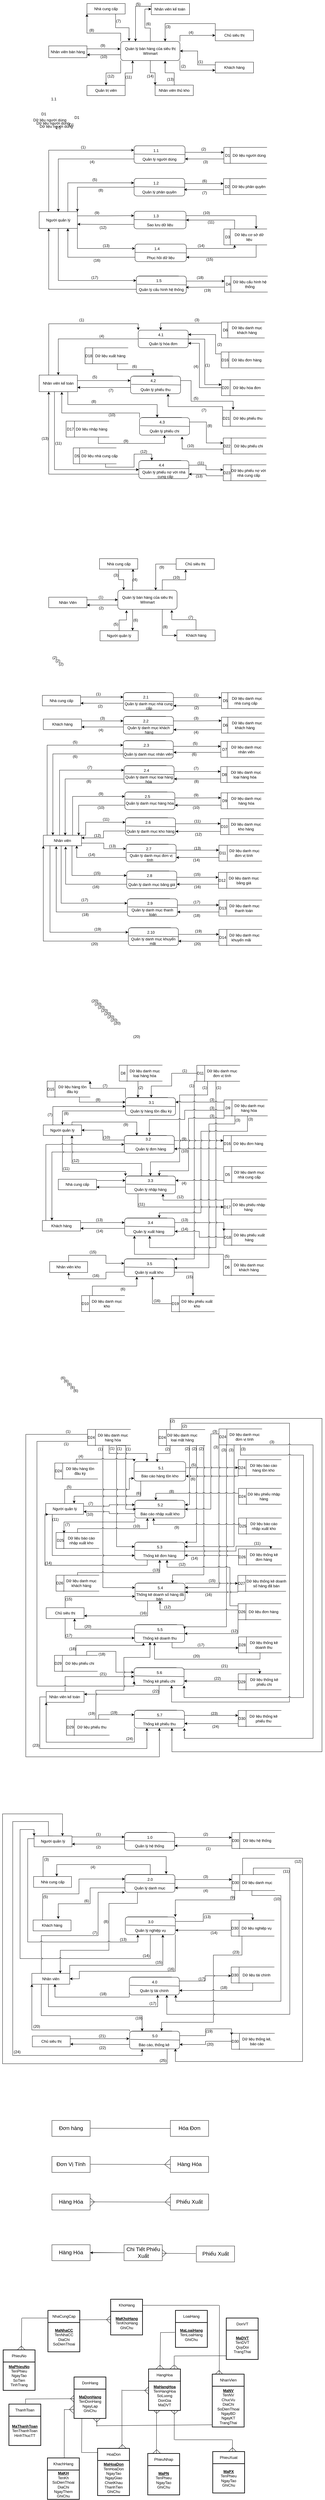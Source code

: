 <mxfile version="22.1.2" type="device">
  <diagram name="Trang-1" id="CI2tyuMS-PyBAMAsERVm">
    <mxGraphModel dx="1346" dy="713" grid="0" gridSize="10" guides="1" tooltips="1" connect="1" arrows="1" fold="1" page="0" pageScale="1" pageWidth="827" pageHeight="1169" math="0" shadow="0">
      <root>
        <mxCell id="0" />
        <mxCell id="1" parent="0" />
        <mxCell id="wRskDNJc3k9nc2hDJH-t-2" value="Nhà cung cấp" style="rounded=0;whiteSpace=wrap;html=1;" parent="1" vertex="1">
          <mxGeometry x="183" y="210" width="120" height="33" as="geometry" />
        </mxCell>
        <mxCell id="wRskDNJc3k9nc2hDJH-t-12" style="edgeStyle=orthogonalEdgeStyle;rounded=0;orthogonalLoop=1;jettySize=auto;html=1;exitX=1;exitY=1;exitDx=0;exitDy=0;entryX=0;entryY=0.75;entryDx=0;entryDy=0;" parent="1" source="wRskDNJc3k9nc2hDJH-t-3" target="wRskDNJc3k9nc2hDJH-t-9" edge="1">
          <mxGeometry relative="1" as="geometry" />
        </mxCell>
        <mxCell id="wRskDNJc3k9nc2hDJH-t-14" style="edgeStyle=orthogonalEdgeStyle;rounded=0;orthogonalLoop=1;jettySize=auto;html=1;exitX=1;exitY=0;exitDx=0;exitDy=0;entryX=0;entryY=0.5;entryDx=0;entryDy=0;" parent="1" source="wRskDNJc3k9nc2hDJH-t-3" target="wRskDNJc3k9nc2hDJH-t-10" edge="1">
          <mxGeometry relative="1" as="geometry">
            <Array as="points">
              <mxPoint x="475" y="310" />
            </Array>
          </mxGeometry>
        </mxCell>
        <mxCell id="wRskDNJc3k9nc2hDJH-t-17" style="edgeStyle=orthogonalEdgeStyle;rounded=0;orthogonalLoop=1;jettySize=auto;html=1;exitX=0.5;exitY=0;exitDx=0;exitDy=0;entryX=0;entryY=0.5;entryDx=0;entryDy=0;" parent="1" source="wRskDNJc3k9nc2hDJH-t-3" target="wRskDNJc3k9nc2hDJH-t-6" edge="1">
          <mxGeometry relative="1" as="geometry" />
        </mxCell>
        <mxCell id="wRskDNJc3k9nc2hDJH-t-19" style="edgeStyle=orthogonalEdgeStyle;rounded=0;orthogonalLoop=1;jettySize=auto;html=1;exitX=0;exitY=0;exitDx=0;exitDy=0;entryX=0;entryY=1;entryDx=0;entryDy=0;" parent="1" source="wRskDNJc3k9nc2hDJH-t-3" target="wRskDNJc3k9nc2hDJH-t-2" edge="1">
          <mxGeometry relative="1" as="geometry">
            <Array as="points">
              <mxPoint x="289" y="303" />
              <mxPoint x="183" y="303" />
            </Array>
          </mxGeometry>
        </mxCell>
        <mxCell id="wRskDNJc3k9nc2hDJH-t-21" style="edgeStyle=orthogonalEdgeStyle;rounded=0;orthogonalLoop=1;jettySize=auto;html=1;exitX=0;exitY=0.75;exitDx=0;exitDy=0;entryX=1;entryY=0.75;entryDx=0;entryDy=0;" parent="1" source="wRskDNJc3k9nc2hDJH-t-3" target="wRskDNJc3k9nc2hDJH-t-7" edge="1">
          <mxGeometry relative="1" as="geometry">
            <Array as="points">
              <mxPoint x="289" y="371" />
            </Array>
          </mxGeometry>
        </mxCell>
        <mxCell id="wRskDNJc3k9nc2hDJH-t-22" style="edgeStyle=orthogonalEdgeStyle;rounded=0;orthogonalLoop=1;jettySize=auto;html=1;exitX=0;exitY=1;exitDx=0;exitDy=0;" parent="1" source="wRskDNJc3k9nc2hDJH-t-3" target="wRskDNJc3k9nc2hDJH-t-4" edge="1">
          <mxGeometry relative="1" as="geometry" />
        </mxCell>
        <mxCell id="wRskDNJc3k9nc2hDJH-t-24" style="edgeStyle=orthogonalEdgeStyle;rounded=0;orthogonalLoop=1;jettySize=auto;html=1;exitX=0.5;exitY=1;exitDx=0;exitDy=0;entryX=0;entryY=0;entryDx=0;entryDy=0;" parent="1" source="wRskDNJc3k9nc2hDJH-t-3" target="wRskDNJc3k9nc2hDJH-t-8" edge="1">
          <mxGeometry relative="1" as="geometry" />
        </mxCell>
        <mxCell id="wRskDNJc3k9nc2hDJH-t-3" value="Quàn lý bán hàng của siêu thị WInmart" style="rounded=1;whiteSpace=wrap;html=1;" parent="1" vertex="1">
          <mxGeometry x="289" y="329" width="186" height="60" as="geometry" />
        </mxCell>
        <mxCell id="wRskDNJc3k9nc2hDJH-t-4" value="Quản trị viên" style="rounded=0;whiteSpace=wrap;html=1;" parent="1" vertex="1">
          <mxGeometry x="183" y="467" width="120" height="32" as="geometry" />
        </mxCell>
        <mxCell id="wRskDNJc3k9nc2hDJH-t-16" style="edgeStyle=orthogonalEdgeStyle;rounded=0;orthogonalLoop=1;jettySize=auto;html=1;exitX=0;exitY=0.25;exitDx=0;exitDy=0;entryX=0.25;entryY=0;entryDx=0;entryDy=0;" parent="1" source="wRskDNJc3k9nc2hDJH-t-6" target="wRskDNJc3k9nc2hDJH-t-3" edge="1">
          <mxGeometry relative="1" as="geometry" />
        </mxCell>
        <mxCell id="wRskDNJc3k9nc2hDJH-t-6" value="Nhân viên kế toán&amp;nbsp;" style="rounded=0;whiteSpace=wrap;html=1;" parent="1" vertex="1">
          <mxGeometry x="385" y="210" width="120" height="35" as="geometry" />
        </mxCell>
        <mxCell id="wRskDNJc3k9nc2hDJH-t-7" value="Nhân viên bán hàng" style="rounded=0;whiteSpace=wrap;html=1;" parent="1" vertex="1">
          <mxGeometry x="63" y="343" width="120" height="37" as="geometry" />
        </mxCell>
        <mxCell id="wRskDNJc3k9nc2hDJH-t-25" style="edgeStyle=orthogonalEdgeStyle;rounded=0;orthogonalLoop=1;jettySize=auto;html=1;exitX=0.5;exitY=0;exitDx=0;exitDy=0;entryX=0.75;entryY=1;entryDx=0;entryDy=0;" parent="1" source="wRskDNJc3k9nc2hDJH-t-8" target="wRskDNJc3k9nc2hDJH-t-3" edge="1">
          <mxGeometry relative="1" as="geometry" />
        </mxCell>
        <mxCell id="wRskDNJc3k9nc2hDJH-t-8" value="Nhân viên thủ kho" style="rounded=0;whiteSpace=wrap;html=1;" parent="1" vertex="1">
          <mxGeometry x="397" y="466" width="120" height="33" as="geometry" />
        </mxCell>
        <mxCell id="wRskDNJc3k9nc2hDJH-t-11" style="edgeStyle=orthogonalEdgeStyle;rounded=0;orthogonalLoop=1;jettySize=auto;html=1;exitX=0;exitY=0.25;exitDx=0;exitDy=0;entryX=1;entryY=0.5;entryDx=0;entryDy=0;" parent="1" source="wRskDNJc3k9nc2hDJH-t-9" target="wRskDNJc3k9nc2hDJH-t-3" edge="1">
          <mxGeometry relative="1" as="geometry" />
        </mxCell>
        <mxCell id="wRskDNJc3k9nc2hDJH-t-9" value="Khách hàng" style="rounded=0;whiteSpace=wrap;html=1;" parent="1" vertex="1">
          <mxGeometry x="586" y="394" width="120" height="34" as="geometry" />
        </mxCell>
        <mxCell id="wRskDNJc3k9nc2hDJH-t-13" style="edgeStyle=orthogonalEdgeStyle;rounded=0;orthogonalLoop=1;jettySize=auto;html=1;exitX=0;exitY=0;exitDx=0;exitDy=0;entryX=0.75;entryY=0;entryDx=0;entryDy=0;" parent="1" source="wRskDNJc3k9nc2hDJH-t-10" target="wRskDNJc3k9nc2hDJH-t-3" edge="1">
          <mxGeometry relative="1" as="geometry" />
        </mxCell>
        <mxCell id="wRskDNJc3k9nc2hDJH-t-10" value="Chủ siêu thị" style="rounded=0;whiteSpace=wrap;html=1;" parent="1" vertex="1">
          <mxGeometry x="586" y="293" width="120" height="34" as="geometry" />
        </mxCell>
        <mxCell id="wRskDNJc3k9nc2hDJH-t-18" style="edgeStyle=orthogonalEdgeStyle;rounded=0;orthogonalLoop=1;jettySize=auto;html=1;exitX=0.75;exitY=1;exitDx=0;exitDy=0;entryX=0.141;entryY=-0.02;entryDx=0;entryDy=0;entryPerimeter=0;" parent="1" source="wRskDNJc3k9nc2hDJH-t-2" target="wRskDNJc3k9nc2hDJH-t-3" edge="1">
          <mxGeometry relative="1" as="geometry" />
        </mxCell>
        <mxCell id="wRskDNJc3k9nc2hDJH-t-20" style="edgeStyle=orthogonalEdgeStyle;rounded=0;orthogonalLoop=1;jettySize=auto;html=1;exitX=1;exitY=0.25;exitDx=0;exitDy=0;entryX=-0.005;entryY=0.393;entryDx=0;entryDy=0;entryPerimeter=0;" parent="1" source="wRskDNJc3k9nc2hDJH-t-7" target="wRskDNJc3k9nc2hDJH-t-3" edge="1">
          <mxGeometry relative="1" as="geometry" />
        </mxCell>
        <mxCell id="wRskDNJc3k9nc2hDJH-t-23" style="edgeStyle=orthogonalEdgeStyle;rounded=0;orthogonalLoop=1;jettySize=auto;html=1;exitX=1;exitY=0;exitDx=0;exitDy=0;entryX=0.201;entryY=0.993;entryDx=0;entryDy=0;entryPerimeter=0;" parent="1" source="wRskDNJc3k9nc2hDJH-t-4" target="wRskDNJc3k9nc2hDJH-t-3" edge="1">
          <mxGeometry relative="1" as="geometry" />
        </mxCell>
        <mxCell id="wRskDNJc3k9nc2hDJH-t-26" value="(1)" style="text;html=1;strokeColor=none;fillColor=none;align=center;verticalAlign=middle;whiteSpace=wrap;rounded=0;" parent="1" vertex="1">
          <mxGeometry x="525" y="380" width="30" height="25" as="geometry" />
        </mxCell>
        <mxCell id="wRskDNJc3k9nc2hDJH-t-29" value="(2)" style="text;html=1;strokeColor=none;fillColor=none;align=center;verticalAlign=middle;whiteSpace=wrap;rounded=0;" parent="1" vertex="1">
          <mxGeometry x="471" y="394" width="30" height="25" as="geometry" />
        </mxCell>
        <mxCell id="wRskDNJc3k9nc2hDJH-t-30" value="(6)" style="text;html=1;strokeColor=none;fillColor=none;align=center;verticalAlign=middle;whiteSpace=wrap;rounded=0;" parent="1" vertex="1">
          <mxGeometry x="361" y="261" width="30" height="25" as="geometry" />
        </mxCell>
        <mxCell id="wRskDNJc3k9nc2hDJH-t-31" value="(5)" style="text;html=1;strokeColor=none;fillColor=none;align=center;verticalAlign=middle;whiteSpace=wrap;rounded=0;" parent="1" vertex="1">
          <mxGeometry x="329" y="199" width="30" height="25" as="geometry" />
        </mxCell>
        <mxCell id="wRskDNJc3k9nc2hDJH-t-32" value="(4)" style="text;html=1;strokeColor=none;fillColor=none;align=center;verticalAlign=middle;whiteSpace=wrap;rounded=0;" parent="1" vertex="1">
          <mxGeometry x="495" y="288" width="30" height="25" as="geometry" />
        </mxCell>
        <mxCell id="wRskDNJc3k9nc2hDJH-t-33" value="(3)" style="text;html=1;strokeColor=none;fillColor=none;align=center;verticalAlign=middle;whiteSpace=wrap;rounded=0;" parent="1" vertex="1">
          <mxGeometry x="423" y="270" width="30" height="25" as="geometry" />
        </mxCell>
        <mxCell id="wRskDNJc3k9nc2hDJH-t-34" style="edgeStyle=orthogonalEdgeStyle;rounded=0;orthogonalLoop=1;jettySize=auto;html=1;exitX=0.5;exitY=1;exitDx=0;exitDy=0;" parent="1" source="wRskDNJc3k9nc2hDJH-t-26" target="wRskDNJc3k9nc2hDJH-t-26" edge="1">
          <mxGeometry relative="1" as="geometry" />
        </mxCell>
        <mxCell id="wRskDNJc3k9nc2hDJH-t-35" value="(7)" style="text;html=1;strokeColor=none;fillColor=none;align=center;verticalAlign=middle;whiteSpace=wrap;rounded=0;" parent="1" vertex="1">
          <mxGeometry x="267" y="252" width="30" height="25" as="geometry" />
        </mxCell>
        <mxCell id="wRskDNJc3k9nc2hDJH-t-36" value="(14)" style="text;html=1;strokeColor=none;fillColor=none;align=center;verticalAlign=middle;whiteSpace=wrap;rounded=0;" parent="1" vertex="1">
          <mxGeometry x="367" y="425" width="30" height="25" as="geometry" />
        </mxCell>
        <mxCell id="wRskDNJc3k9nc2hDJH-t-37" value="(12)" style="text;html=1;strokeColor=none;fillColor=none;align=center;verticalAlign=middle;whiteSpace=wrap;rounded=0;" parent="1" vertex="1">
          <mxGeometry x="243" y="425" width="30" height="25" as="geometry" />
        </mxCell>
        <mxCell id="wRskDNJc3k9nc2hDJH-t-38" value="(11)" style="text;html=1;strokeColor=none;fillColor=none;align=center;verticalAlign=middle;whiteSpace=wrap;rounded=0;" parent="1" vertex="1">
          <mxGeometry x="299" y="428" width="30" height="25" as="geometry" />
        </mxCell>
        <mxCell id="wRskDNJc3k9nc2hDJH-t-39" value="(10)" style="text;html=1;strokeColor=none;fillColor=none;align=center;verticalAlign=middle;whiteSpace=wrap;rounded=0;" parent="1" vertex="1">
          <mxGeometry x="221" y="364" width="30" height="25" as="geometry" />
        </mxCell>
        <mxCell id="wRskDNJc3k9nc2hDJH-t-40" value="(9)" style="text;html=1;strokeColor=none;fillColor=none;align=center;verticalAlign=middle;whiteSpace=wrap;rounded=0;" parent="1" vertex="1">
          <mxGeometry x="218" y="329" width="30" height="25" as="geometry" />
        </mxCell>
        <mxCell id="wRskDNJc3k9nc2hDJH-t-41" value="(8)" style="text;html=1;strokeColor=none;fillColor=none;align=center;verticalAlign=middle;whiteSpace=wrap;rounded=0;" parent="1" vertex="1">
          <mxGeometry x="183" y="281" width="30" height="25" as="geometry" />
        </mxCell>
        <mxCell id="wRskDNJc3k9nc2hDJH-t-43" value="(13)" style="text;html=1;strokeColor=none;fillColor=none;align=center;verticalAlign=middle;whiteSpace=wrap;rounded=0;" parent="1" vertex="1">
          <mxGeometry x="430" y="435" width="30" height="25" as="geometry" />
        </mxCell>
        <mxCell id="wRskDNJc3k9nc2hDJH-t-44" value="&lt;br&gt;&lt;br&gt;Quản lý người dùng" style="rounded=1;whiteSpace=wrap;html=1;" parent="1" vertex="1">
          <mxGeometry x="331" y="656.5" width="137" height="55" as="geometry" />
        </mxCell>
        <mxCell id="wRskDNJc3k9nc2hDJH-t-45" value="" style="endArrow=none;html=1;rounded=0;entryX=1;entryY=0.5;entryDx=0;entryDy=0;" parent="1" target="wRskDNJc3k9nc2hDJH-t-44" edge="1">
          <mxGeometry width="50" height="50" relative="1" as="geometry">
            <mxPoint x="331" y="682.5" as="sourcePoint" />
            <mxPoint x="452" y="682.5" as="targetPoint" />
          </mxGeometry>
        </mxCell>
        <mxCell id="wRskDNJc3k9nc2hDJH-t-46" value="1.1" style="text;html=1;strokeColor=none;fillColor=none;align=center;verticalAlign=middle;whiteSpace=wrap;rounded=0;" parent="1" vertex="1">
          <mxGeometry x="369.5" y="656.5" width="60" height="30" as="geometry" />
        </mxCell>
        <mxCell id="wRskDNJc3k9nc2hDJH-t-47" value="1.1" style="text;html=1;strokeColor=none;fillColor=none;align=center;verticalAlign=middle;whiteSpace=wrap;rounded=0;" parent="1" vertex="1">
          <mxGeometry x="63" y="585" width="60" height="30" as="geometry" />
        </mxCell>
        <mxCell id="wRskDNJc3k9nc2hDJH-t-48" value="D1" style="text;html=1;strokeColor=none;fillColor=none;align=center;verticalAlign=middle;whiteSpace=wrap;rounded=0;" parent="1" vertex="1">
          <mxGeometry x="123" y="572" width="23" height="38" as="geometry" />
        </mxCell>
        <mxCell id="wRskDNJc3k9nc2hDJH-t-49" value="1.1" style="text;html=1;strokeColor=none;fillColor=none;align=center;verticalAlign=middle;whiteSpace=wrap;rounded=0;" parent="1" vertex="1">
          <mxGeometry x="49" y="495" width="60" height="30" as="geometry" />
        </mxCell>
        <mxCell id="wRskDNJc3k9nc2hDJH-t-122" style="edgeStyle=orthogonalEdgeStyle;rounded=0;orthogonalLoop=1;jettySize=auto;html=1;exitX=1;exitY=0.25;exitDx=0;exitDy=0;entryX=0;entryY=0.25;entryDx=0;entryDy=0;" parent="1" source="wRskDNJc3k9nc2hDJH-t-51" target="wRskDNJc3k9nc2hDJH-t-97" edge="1">
          <mxGeometry relative="1" as="geometry">
            <Array as="points">
              <mxPoint x="491" y="677" />
            </Array>
          </mxGeometry>
        </mxCell>
        <mxCell id="wRskDNJc3k9nc2hDJH-t-123" style="edgeStyle=orthogonalEdgeStyle;rounded=0;orthogonalLoop=1;jettySize=auto;html=1;exitX=0;exitY=0.75;exitDx=0;exitDy=0;entryX=0.5;entryY=0;entryDx=0;entryDy=0;" parent="1" source="wRskDNJc3k9nc2hDJH-t-51" target="wRskDNJc3k9nc2hDJH-t-86" edge="1">
          <mxGeometry relative="1" as="geometry" />
        </mxCell>
        <mxCell id="wRskDNJc3k9nc2hDJH-t-51" value="&lt;br&gt;&lt;br&gt;Quản lý người dùng" style="rounded=1;whiteSpace=wrap;html=1;" parent="1" vertex="1">
          <mxGeometry x="331" y="656.5" width="160" height="55" as="geometry" />
        </mxCell>
        <mxCell id="wRskDNJc3k9nc2hDJH-t-52" value="" style="endArrow=none;html=1;rounded=0;entryX=1;entryY=0.5;entryDx=0;entryDy=0;" parent="1" target="wRskDNJc3k9nc2hDJH-t-51" edge="1">
          <mxGeometry width="50" height="50" relative="1" as="geometry">
            <mxPoint x="331" y="682.5" as="sourcePoint" />
            <mxPoint x="452" y="682.5" as="targetPoint" />
          </mxGeometry>
        </mxCell>
        <mxCell id="wRskDNJc3k9nc2hDJH-t-53" value="1.1" style="text;html=1;strokeColor=none;fillColor=none;align=center;verticalAlign=middle;whiteSpace=wrap;rounded=0;" parent="1" vertex="1">
          <mxGeometry x="369.5" y="656.5" width="60" height="30" as="geometry" />
        </mxCell>
        <mxCell id="wRskDNJc3k9nc2hDJH-t-54" value="&lt;br&gt;&lt;br&gt;Quản lý người dùng" style="rounded=1;whiteSpace=wrap;html=1;" parent="1" vertex="1">
          <mxGeometry x="331" y="759" width="137" height="55" as="geometry" />
        </mxCell>
        <mxCell id="wRskDNJc3k9nc2hDJH-t-55" value="" style="endArrow=none;html=1;rounded=0;entryX=1;entryY=0.5;entryDx=0;entryDy=0;" parent="1" target="wRskDNJc3k9nc2hDJH-t-54" edge="1">
          <mxGeometry width="50" height="50" relative="1" as="geometry">
            <mxPoint x="331" y="785" as="sourcePoint" />
            <mxPoint x="452" y="785" as="targetPoint" />
          </mxGeometry>
        </mxCell>
        <mxCell id="wRskDNJc3k9nc2hDJH-t-56" value="1.1" style="text;html=1;strokeColor=none;fillColor=none;align=center;verticalAlign=middle;whiteSpace=wrap;rounded=0;" parent="1" vertex="1">
          <mxGeometry x="369.5" y="759" width="60" height="30" as="geometry" />
        </mxCell>
        <mxCell id="wRskDNJc3k9nc2hDJH-t-125" style="edgeStyle=orthogonalEdgeStyle;rounded=0;orthogonalLoop=1;jettySize=auto;html=1;exitX=1;exitY=0.25;exitDx=0;exitDy=0;entryX=0;entryY=0.25;entryDx=0;entryDy=0;" parent="1" source="wRskDNJc3k9nc2hDJH-t-57" target="wRskDNJc3k9nc2hDJH-t-107" edge="1">
          <mxGeometry relative="1" as="geometry">
            <Array as="points">
              <mxPoint x="490" y="775" />
            </Array>
          </mxGeometry>
        </mxCell>
        <mxCell id="wRskDNJc3k9nc2hDJH-t-127" style="edgeStyle=orthogonalEdgeStyle;rounded=0;orthogonalLoop=1;jettySize=auto;html=1;exitX=0;exitY=0.5;exitDx=0;exitDy=0;entryX=1;entryY=0;entryDx=0;entryDy=0;" parent="1" source="wRskDNJc3k9nc2hDJH-t-57" target="wRskDNJc3k9nc2hDJH-t-86" edge="1">
          <mxGeometry relative="1" as="geometry" />
        </mxCell>
        <mxCell id="wRskDNJc3k9nc2hDJH-t-57" value="&lt;br&gt;&lt;br&gt;Quản lý phân quyền" style="rounded=1;whiteSpace=wrap;html=1;" parent="1" vertex="1">
          <mxGeometry x="331" y="759" width="159" height="55" as="geometry" />
        </mxCell>
        <mxCell id="wRskDNJc3k9nc2hDJH-t-58" value="" style="endArrow=none;html=1;rounded=0;entryX=1;entryY=0.5;entryDx=0;entryDy=0;" parent="1" target="wRskDNJc3k9nc2hDJH-t-57" edge="1">
          <mxGeometry width="50" height="50" relative="1" as="geometry">
            <mxPoint x="331" y="785" as="sourcePoint" />
            <mxPoint x="452" y="785" as="targetPoint" />
          </mxGeometry>
        </mxCell>
        <mxCell id="wRskDNJc3k9nc2hDJH-t-59" value="1.2" style="text;html=1;strokeColor=none;fillColor=none;align=center;verticalAlign=middle;whiteSpace=wrap;rounded=0;" parent="1" vertex="1">
          <mxGeometry x="369.5" y="759" width="60" height="30" as="geometry" />
        </mxCell>
        <mxCell id="wRskDNJc3k9nc2hDJH-t-66" value="&lt;br&gt;&lt;br&gt;Quản lý người dùng" style="rounded=1;whiteSpace=wrap;html=1;" parent="1" vertex="1">
          <mxGeometry x="331" y="862" width="137" height="55" as="geometry" />
        </mxCell>
        <mxCell id="wRskDNJc3k9nc2hDJH-t-67" value="" style="endArrow=none;html=1;rounded=0;entryX=1;entryY=0.5;entryDx=0;entryDy=0;" parent="1" target="wRskDNJc3k9nc2hDJH-t-66" edge="1">
          <mxGeometry width="50" height="50" relative="1" as="geometry">
            <mxPoint x="331" y="888" as="sourcePoint" />
            <mxPoint x="452" y="888" as="targetPoint" />
          </mxGeometry>
        </mxCell>
        <mxCell id="wRskDNJc3k9nc2hDJH-t-68" value="1.1" style="text;html=1;strokeColor=none;fillColor=none;align=center;verticalAlign=middle;whiteSpace=wrap;rounded=0;" parent="1" vertex="1">
          <mxGeometry x="369.5" y="862" width="60" height="30" as="geometry" />
        </mxCell>
        <mxCell id="wRskDNJc3k9nc2hDJH-t-129" style="edgeStyle=orthogonalEdgeStyle;rounded=0;orthogonalLoop=1;jettySize=auto;html=1;exitX=1;exitY=0.25;exitDx=0;exitDy=0;entryX=0.75;entryY=0;entryDx=0;entryDy=0;" parent="1" source="wRskDNJc3k9nc2hDJH-t-69" target="wRskDNJc3k9nc2hDJH-t-109" edge="1">
          <mxGeometry relative="1" as="geometry" />
        </mxCell>
        <mxCell id="wRskDNJc3k9nc2hDJH-t-133" style="edgeStyle=orthogonalEdgeStyle;rounded=0;orthogonalLoop=1;jettySize=auto;html=1;exitX=0;exitY=0.75;exitDx=0;exitDy=0;entryX=1;entryY=0.75;entryDx=0;entryDy=0;" parent="1" source="wRskDNJc3k9nc2hDJH-t-69" target="wRskDNJc3k9nc2hDJH-t-86" edge="1">
          <mxGeometry relative="1" as="geometry" />
        </mxCell>
        <mxCell id="wRskDNJc3k9nc2hDJH-t-69" value="&lt;br&gt;&lt;br&gt;Sao lưu dữ liệu" style="rounded=1;whiteSpace=wrap;html=1;" parent="1" vertex="1">
          <mxGeometry x="331" y="862" width="163" height="55" as="geometry" />
        </mxCell>
        <mxCell id="wRskDNJc3k9nc2hDJH-t-70" value="" style="endArrow=none;html=1;rounded=0;entryX=1;entryY=0.5;entryDx=0;entryDy=0;" parent="1" target="wRskDNJc3k9nc2hDJH-t-69" edge="1">
          <mxGeometry width="50" height="50" relative="1" as="geometry">
            <mxPoint x="331" y="888" as="sourcePoint" />
            <mxPoint x="452" y="888" as="targetPoint" />
          </mxGeometry>
        </mxCell>
        <mxCell id="wRskDNJc3k9nc2hDJH-t-71" value="1.3" style="text;html=1;strokeColor=none;fillColor=none;align=center;verticalAlign=middle;whiteSpace=wrap;rounded=0;" parent="1" vertex="1">
          <mxGeometry x="369.5" y="862" width="60" height="30" as="geometry" />
        </mxCell>
        <mxCell id="wRskDNJc3k9nc2hDJH-t-73" value="&lt;br&gt;&lt;br&gt;Quản lý người dùng" style="rounded=1;whiteSpace=wrap;html=1;" parent="1" vertex="1">
          <mxGeometry x="334" y="965" width="137" height="55" as="geometry" />
        </mxCell>
        <mxCell id="wRskDNJc3k9nc2hDJH-t-74" value="" style="endArrow=none;html=1;rounded=0;entryX=1;entryY=0.5;entryDx=0;entryDy=0;" parent="1" target="wRskDNJc3k9nc2hDJH-t-73" edge="1">
          <mxGeometry width="50" height="50" relative="1" as="geometry">
            <mxPoint x="334" y="991" as="sourcePoint" />
            <mxPoint x="455" y="991" as="targetPoint" />
          </mxGeometry>
        </mxCell>
        <mxCell id="wRskDNJc3k9nc2hDJH-t-75" value="1.1" style="text;html=1;strokeColor=none;fillColor=none;align=center;verticalAlign=middle;whiteSpace=wrap;rounded=0;" parent="1" vertex="1">
          <mxGeometry x="372.5" y="965" width="60" height="30" as="geometry" />
        </mxCell>
        <mxCell id="wRskDNJc3k9nc2hDJH-t-135" style="edgeStyle=orthogonalEdgeStyle;rounded=0;orthogonalLoop=1;jettySize=auto;html=1;exitX=1;exitY=0.25;exitDx=0;exitDy=0;entryX=0.25;entryY=1;entryDx=0;entryDy=0;" parent="1" source="wRskDNJc3k9nc2hDJH-t-76" target="wRskDNJc3k9nc2hDJH-t-109" edge="1">
          <mxGeometry relative="1" as="geometry">
            <Array as="points">
              <mxPoint x="647" y="979" />
            </Array>
          </mxGeometry>
        </mxCell>
        <mxCell id="wRskDNJc3k9nc2hDJH-t-137" style="edgeStyle=orthogonalEdgeStyle;rounded=0;orthogonalLoop=1;jettySize=auto;html=1;exitX=0;exitY=0.75;exitDx=0;exitDy=0;entryX=0.75;entryY=1;entryDx=0;entryDy=0;" parent="1" source="wRskDNJc3k9nc2hDJH-t-76" target="wRskDNJc3k9nc2hDJH-t-86" edge="1">
          <mxGeometry relative="1" as="geometry" />
        </mxCell>
        <mxCell id="wRskDNJc3k9nc2hDJH-t-76" value="&lt;br&gt;&lt;br&gt;Phục hồi dữ liệu" style="rounded=1;whiteSpace=wrap;html=1;" parent="1" vertex="1">
          <mxGeometry x="334" y="965" width="161" height="55" as="geometry" />
        </mxCell>
        <mxCell id="wRskDNJc3k9nc2hDJH-t-77" value="" style="endArrow=none;html=1;rounded=0;entryX=1;entryY=0.5;entryDx=0;entryDy=0;" parent="1" target="wRskDNJc3k9nc2hDJH-t-76" edge="1">
          <mxGeometry width="50" height="50" relative="1" as="geometry">
            <mxPoint x="334" y="991" as="sourcePoint" />
            <mxPoint x="455" y="991" as="targetPoint" />
          </mxGeometry>
        </mxCell>
        <mxCell id="wRskDNJc3k9nc2hDJH-t-78" value="1.4" style="text;html=1;strokeColor=none;fillColor=none;align=center;verticalAlign=middle;whiteSpace=wrap;rounded=0;" parent="1" vertex="1">
          <mxGeometry x="372.5" y="965" width="60" height="30" as="geometry" />
        </mxCell>
        <mxCell id="wRskDNJc3k9nc2hDJH-t-79" value="&lt;br&gt;&lt;br&gt;Quản lý người dùng" style="rounded=1;whiteSpace=wrap;html=1;" parent="1" vertex="1">
          <mxGeometry x="340" y="1065" width="137" height="55" as="geometry" />
        </mxCell>
        <mxCell id="wRskDNJc3k9nc2hDJH-t-80" value="" style="endArrow=none;html=1;rounded=0;entryX=1;entryY=0.5;entryDx=0;entryDy=0;" parent="1" target="wRskDNJc3k9nc2hDJH-t-79" edge="1">
          <mxGeometry width="50" height="50" relative="1" as="geometry">
            <mxPoint x="340" y="1091" as="sourcePoint" />
            <mxPoint x="461" y="1091" as="targetPoint" />
          </mxGeometry>
        </mxCell>
        <mxCell id="wRskDNJc3k9nc2hDJH-t-81" value="1.1" style="text;html=1;strokeColor=none;fillColor=none;align=center;verticalAlign=middle;whiteSpace=wrap;rounded=0;" parent="1" vertex="1">
          <mxGeometry x="378.5" y="1065" width="60" height="30" as="geometry" />
        </mxCell>
        <mxCell id="wRskDNJc3k9nc2hDJH-t-139" style="edgeStyle=orthogonalEdgeStyle;rounded=0;orthogonalLoop=1;jettySize=auto;html=1;exitX=1;exitY=0.25;exitDx=0;exitDy=0;entryX=0;entryY=0.25;entryDx=0;entryDy=0;" parent="1" source="wRskDNJc3k9nc2hDJH-t-82" target="wRskDNJc3k9nc2hDJH-t-117" edge="1">
          <mxGeometry relative="1" as="geometry">
            <Array as="points">
              <mxPoint x="495" y="1081" />
            </Array>
          </mxGeometry>
        </mxCell>
        <mxCell id="wRskDNJc3k9nc2hDJH-t-141" style="edgeStyle=orthogonalEdgeStyle;rounded=0;orthogonalLoop=1;jettySize=auto;html=1;exitX=0;exitY=0.75;exitDx=0;exitDy=0;entryX=0.25;entryY=1;entryDx=0;entryDy=0;" parent="1" source="wRskDNJc3k9nc2hDJH-t-82" target="wRskDNJc3k9nc2hDJH-t-86" edge="1">
          <mxGeometry relative="1" as="geometry" />
        </mxCell>
        <mxCell id="wRskDNJc3k9nc2hDJH-t-82" value="&lt;br&gt;&lt;br&gt;&lt;div style=&quot;margin-top: 0pt; margin-bottom: 0pt; margin-left: 0.38in; text-indent: -0.38in;&quot; class=&quot;O0&quot;&gt;Quản lý cấu hình hệ thống&lt;/div&gt;" style="rounded=1;whiteSpace=wrap;html=1;" parent="1" vertex="1">
          <mxGeometry x="338" y="1065.5" width="157" height="55" as="geometry" />
        </mxCell>
        <mxCell id="wRskDNJc3k9nc2hDJH-t-83" value="" style="endArrow=none;html=1;rounded=0;entryX=1;entryY=0.5;entryDx=0;entryDy=0;" parent="1" target="wRskDNJc3k9nc2hDJH-t-82" edge="1">
          <mxGeometry width="50" height="50" relative="1" as="geometry">
            <mxPoint x="340" y="1091" as="sourcePoint" />
            <mxPoint x="461" y="1091" as="targetPoint" />
          </mxGeometry>
        </mxCell>
        <mxCell id="wRskDNJc3k9nc2hDJH-t-84" value="1.5" style="text;html=1;strokeColor=none;fillColor=none;align=center;verticalAlign=middle;whiteSpace=wrap;rounded=0;" parent="1" vertex="1">
          <mxGeometry x="378.5" y="1065" width="60" height="30" as="geometry" />
        </mxCell>
        <mxCell id="wRskDNJc3k9nc2hDJH-t-119" style="edgeStyle=orthogonalEdgeStyle;rounded=0;orthogonalLoop=1;jettySize=auto;html=1;exitX=0.25;exitY=0;exitDx=0;exitDy=0;entryX=0;entryY=0.25;entryDx=0;entryDy=0;" parent="1" source="wRskDNJc3k9nc2hDJH-t-86" target="wRskDNJc3k9nc2hDJH-t-51" edge="1">
          <mxGeometry relative="1" as="geometry" />
        </mxCell>
        <mxCell id="wRskDNJc3k9nc2hDJH-t-124" style="edgeStyle=orthogonalEdgeStyle;rounded=0;orthogonalLoop=1;jettySize=auto;html=1;exitX=0.75;exitY=0;exitDx=0;exitDy=0;entryX=0;entryY=0.25;entryDx=0;entryDy=0;" parent="1" source="wRskDNJc3k9nc2hDJH-t-86" target="wRskDNJc3k9nc2hDJH-t-57" edge="1">
          <mxGeometry relative="1" as="geometry" />
        </mxCell>
        <mxCell id="wRskDNJc3k9nc2hDJH-t-128" style="edgeStyle=orthogonalEdgeStyle;rounded=0;orthogonalLoop=1;jettySize=auto;html=1;exitX=1;exitY=0.25;exitDx=0;exitDy=0;entryX=0;entryY=0.25;entryDx=0;entryDy=0;" parent="1" source="wRskDNJc3k9nc2hDJH-t-86" target="wRskDNJc3k9nc2hDJH-t-69" edge="1">
          <mxGeometry relative="1" as="geometry" />
        </mxCell>
        <mxCell id="wRskDNJc3k9nc2hDJH-t-134" style="edgeStyle=orthogonalEdgeStyle;rounded=0;orthogonalLoop=1;jettySize=auto;html=1;exitX=1;exitY=1;exitDx=0;exitDy=0;entryX=0;entryY=0.25;entryDx=0;entryDy=0;" parent="1" source="wRskDNJc3k9nc2hDJH-t-86" target="wRskDNJc3k9nc2hDJH-t-76" edge="1">
          <mxGeometry relative="1" as="geometry" />
        </mxCell>
        <mxCell id="wRskDNJc3k9nc2hDJH-t-138" style="edgeStyle=orthogonalEdgeStyle;rounded=0;orthogonalLoop=1;jettySize=auto;html=1;exitX=0.5;exitY=1;exitDx=0;exitDy=0;entryX=0;entryY=0.25;entryDx=0;entryDy=0;" parent="1" source="wRskDNJc3k9nc2hDJH-t-86" target="wRskDNJc3k9nc2hDJH-t-82" edge="1">
          <mxGeometry relative="1" as="geometry" />
        </mxCell>
        <mxCell id="wRskDNJc3k9nc2hDJH-t-86" value="Người quản lý" style="rounded=0;whiteSpace=wrap;html=1;" parent="1" vertex="1">
          <mxGeometry x="33" y="863.25" width="120" height="52.5" as="geometry" />
        </mxCell>
        <mxCell id="wRskDNJc3k9nc2hDJH-t-88" value="" style="shape=partialRectangle;whiteSpace=wrap;html=1;left=0;right=0;fillColor=none;" parent="1" vertex="1">
          <mxGeometry x="613" y="661.5" width="135" height="50" as="geometry" />
        </mxCell>
        <mxCell id="wRskDNJc3k9nc2hDJH-t-91" value="" style="endArrow=none;html=1;rounded=0;" parent="1" edge="1">
          <mxGeometry width="50" height="50" relative="1" as="geometry">
            <mxPoint x="613" y="711.5" as="sourcePoint" />
            <mxPoint x="613" y="661" as="targetPoint" />
          </mxGeometry>
        </mxCell>
        <mxCell id="wRskDNJc3k9nc2hDJH-t-92" value="" style="endArrow=none;html=1;rounded=0;" parent="1" edge="1">
          <mxGeometry width="50" height="50" relative="1" as="geometry">
            <mxPoint x="633" y="712" as="sourcePoint" />
            <mxPoint x="633" y="661.5" as="targetPoint" />
          </mxGeometry>
        </mxCell>
        <mxCell id="wRskDNJc3k9nc2hDJH-t-93" value="Dữ liệu người dùng" style="text;html=1;strokeColor=none;fillColor=none;align=center;verticalAlign=middle;whiteSpace=wrap;rounded=0;" parent="1" vertex="1">
          <mxGeometry x="10" y="561" width="113" height="30" as="geometry" />
        </mxCell>
        <mxCell id="wRskDNJc3k9nc2hDJH-t-94" value="D1" style="text;html=1;strokeColor=none;fillColor=none;align=center;verticalAlign=middle;whiteSpace=wrap;rounded=0;" parent="1" vertex="1">
          <mxGeometry x="36" y="538" width="23" height="38" as="geometry" />
        </mxCell>
        <mxCell id="wRskDNJc3k9nc2hDJH-t-95" value="D1" style="text;html=1;strokeColor=none;fillColor=none;align=center;verticalAlign=middle;whiteSpace=wrap;rounded=0;" parent="1" vertex="1">
          <mxGeometry x="140" y="549" width="23" height="38" as="geometry" />
        </mxCell>
        <mxCell id="wRskDNJc3k9nc2hDJH-t-96" value="(6)" style="text;html=1;strokeColor=none;fillColor=none;align=center;verticalAlign=middle;whiteSpace=wrap;rounded=0;" parent="1" vertex="1">
          <mxGeometry x="539" y="752" width="27" height="29.5" as="geometry" />
        </mxCell>
        <mxCell id="wRskDNJc3k9nc2hDJH-t-121" style="edgeStyle=orthogonalEdgeStyle;rounded=0;orthogonalLoop=1;jettySize=auto;html=1;exitX=0;exitY=1;exitDx=0;exitDy=0;entryX=1;entryY=0.75;entryDx=0;entryDy=0;" parent="1" source="wRskDNJc3k9nc2hDJH-t-97" target="wRskDNJc3k9nc2hDJH-t-51" edge="1">
          <mxGeometry relative="1" as="geometry">
            <Array as="points">
              <mxPoint x="613" y="698" />
            </Array>
          </mxGeometry>
        </mxCell>
        <mxCell id="wRskDNJc3k9nc2hDJH-t-97" value="D1" style="text;html=1;strokeColor=none;fillColor=none;align=center;verticalAlign=middle;whiteSpace=wrap;rounded=0;" parent="1" vertex="1">
          <mxGeometry x="613" y="667.5" width="23" height="38" as="geometry" />
        </mxCell>
        <mxCell id="wRskDNJc3k9nc2hDJH-t-100" value="Dữ liệu người dùng" style="text;html=1;strokeColor=none;fillColor=none;align=center;verticalAlign=middle;whiteSpace=wrap;rounded=0;" parent="1" vertex="1">
          <mxGeometry x="20" y="571" width="113" height="30" as="geometry" />
        </mxCell>
        <mxCell id="wRskDNJc3k9nc2hDJH-t-101" value="Dữ liệu người dùng" style="text;html=1;strokeColor=none;fillColor=none;align=center;verticalAlign=middle;whiteSpace=wrap;rounded=0;" parent="1" vertex="1">
          <mxGeometry x="30" y="581" width="113" height="30" as="geometry" />
        </mxCell>
        <mxCell id="wRskDNJc3k9nc2hDJH-t-102" value="Dữ liệu người dùng" style="text;html=1;strokeColor=none;fillColor=none;align=center;verticalAlign=middle;whiteSpace=wrap;rounded=0;" parent="1" vertex="1">
          <mxGeometry x="636" y="671.5" width="113" height="30" as="geometry" />
        </mxCell>
        <mxCell id="wRskDNJc3k9nc2hDJH-t-104" value="" style="shape=partialRectangle;whiteSpace=wrap;html=1;left=0;right=0;fillColor=none;" parent="1" vertex="1">
          <mxGeometry x="612" y="759.5" width="135" height="50" as="geometry" />
        </mxCell>
        <mxCell id="wRskDNJc3k9nc2hDJH-t-105" value="" style="endArrow=none;html=1;rounded=0;" parent="1" edge="1">
          <mxGeometry width="50" height="50" relative="1" as="geometry">
            <mxPoint x="612" y="809.5" as="sourcePoint" />
            <mxPoint x="612" y="759" as="targetPoint" />
          </mxGeometry>
        </mxCell>
        <mxCell id="wRskDNJc3k9nc2hDJH-t-106" value="" style="endArrow=none;html=1;rounded=0;" parent="1" edge="1">
          <mxGeometry width="50" height="50" relative="1" as="geometry">
            <mxPoint x="632" y="810" as="sourcePoint" />
            <mxPoint x="632" y="759.5" as="targetPoint" />
          </mxGeometry>
        </mxCell>
        <mxCell id="wRskDNJc3k9nc2hDJH-t-126" style="edgeStyle=orthogonalEdgeStyle;rounded=0;orthogonalLoop=1;jettySize=auto;html=1;exitX=0;exitY=0.75;exitDx=0;exitDy=0;" parent="1" source="wRskDNJc3k9nc2hDJH-t-107" edge="1">
          <mxGeometry relative="1" as="geometry">
            <mxPoint x="487.8" y="794" as="targetPoint" />
          </mxGeometry>
        </mxCell>
        <mxCell id="wRskDNJc3k9nc2hDJH-t-107" value="D2" style="text;html=1;strokeColor=none;fillColor=none;align=center;verticalAlign=middle;whiteSpace=wrap;rounded=0;" parent="1" vertex="1">
          <mxGeometry x="612" y="765.5" width="23" height="38" as="geometry" />
        </mxCell>
        <mxCell id="wRskDNJc3k9nc2hDJH-t-108" value="Dữ liệu phân quyền" style="text;html=1;strokeColor=none;fillColor=none;align=center;verticalAlign=middle;whiteSpace=wrap;rounded=0;" parent="1" vertex="1">
          <mxGeometry x="635" y="769.5" width="113" height="30" as="geometry" />
        </mxCell>
        <mxCell id="wRskDNJc3k9nc2hDJH-t-130" style="edgeStyle=orthogonalEdgeStyle;rounded=0;orthogonalLoop=1;jettySize=auto;html=1;exitX=0.25;exitY=0;exitDx=0;exitDy=0;entryX=1;entryY=0.5;entryDx=0;entryDy=0;" parent="1" source="wRskDNJc3k9nc2hDJH-t-109" target="wRskDNJc3k9nc2hDJH-t-69" edge="1">
          <mxGeometry relative="1" as="geometry" />
        </mxCell>
        <mxCell id="wRskDNJc3k9nc2hDJH-t-136" style="edgeStyle=orthogonalEdgeStyle;rounded=0;orthogonalLoop=1;jettySize=auto;html=1;exitX=0.75;exitY=1;exitDx=0;exitDy=0;entryX=1;entryY=0.75;entryDx=0;entryDy=0;" parent="1" source="wRskDNJc3k9nc2hDJH-t-109" target="wRskDNJc3k9nc2hDJH-t-76" edge="1">
          <mxGeometry relative="1" as="geometry" />
        </mxCell>
        <mxCell id="wRskDNJc3k9nc2hDJH-t-109" value="" style="shape=partialRectangle;whiteSpace=wrap;html=1;left=0;right=0;fillColor=none;" parent="1" vertex="1">
          <mxGeometry x="613" y="917.5" width="135" height="50" as="geometry" />
        </mxCell>
        <mxCell id="wRskDNJc3k9nc2hDJH-t-110" value="" style="endArrow=none;html=1;rounded=0;" parent="1" edge="1">
          <mxGeometry width="50" height="50" relative="1" as="geometry">
            <mxPoint x="613" y="967.5" as="sourcePoint" />
            <mxPoint x="613" y="917" as="targetPoint" />
          </mxGeometry>
        </mxCell>
        <mxCell id="wRskDNJc3k9nc2hDJH-t-111" value="" style="endArrow=none;html=1;rounded=0;" parent="1" edge="1">
          <mxGeometry width="50" height="50" relative="1" as="geometry">
            <mxPoint x="633" y="968" as="sourcePoint" />
            <mxPoint x="633" y="917.5" as="targetPoint" />
          </mxGeometry>
        </mxCell>
        <mxCell id="wRskDNJc3k9nc2hDJH-t-112" value="D3" style="text;html=1;strokeColor=none;fillColor=none;align=center;verticalAlign=middle;whiteSpace=wrap;rounded=0;" parent="1" vertex="1">
          <mxGeometry x="613" y="923.5" width="23" height="38" as="geometry" />
        </mxCell>
        <mxCell id="wRskDNJc3k9nc2hDJH-t-113" value="Dữ liệu cơ sở dữ liệu" style="text;html=1;strokeColor=none;fillColor=none;align=center;verticalAlign=middle;whiteSpace=wrap;rounded=0;" parent="1" vertex="1">
          <mxGeometry x="636" y="927.5" width="113" height="30" as="geometry" />
        </mxCell>
        <mxCell id="wRskDNJc3k9nc2hDJH-t-114" value="" style="shape=partialRectangle;whiteSpace=wrap;html=1;left=0;right=0;fillColor=none;" parent="1" vertex="1">
          <mxGeometry x="615" y="1065.5" width="135" height="50" as="geometry" />
        </mxCell>
        <mxCell id="wRskDNJc3k9nc2hDJH-t-115" value="" style="endArrow=none;html=1;rounded=0;" parent="1" edge="1">
          <mxGeometry width="50" height="50" relative="1" as="geometry">
            <mxPoint x="615" y="1115.5" as="sourcePoint" />
            <mxPoint x="615" y="1065" as="targetPoint" />
          </mxGeometry>
        </mxCell>
        <mxCell id="wRskDNJc3k9nc2hDJH-t-116" value="" style="endArrow=none;html=1;rounded=0;" parent="1" edge="1">
          <mxGeometry width="50" height="50" relative="1" as="geometry">
            <mxPoint x="635" y="1116" as="sourcePoint" />
            <mxPoint x="635" y="1065.5" as="targetPoint" />
          </mxGeometry>
        </mxCell>
        <mxCell id="wRskDNJc3k9nc2hDJH-t-117" value="D4" style="text;html=1;strokeColor=none;fillColor=none;align=center;verticalAlign=middle;whiteSpace=wrap;rounded=0;" parent="1" vertex="1">
          <mxGeometry x="615" y="1071.5" width="23" height="38" as="geometry" />
        </mxCell>
        <mxCell id="wRskDNJc3k9nc2hDJH-t-118" value="Dữ liệu cấu hình hệ thống" style="text;html=1;strokeColor=none;fillColor=none;align=center;verticalAlign=middle;whiteSpace=wrap;rounded=0;" parent="1" vertex="1">
          <mxGeometry x="638" y="1075.5" width="113" height="30" as="geometry" />
        </mxCell>
        <mxCell id="wRskDNJc3k9nc2hDJH-t-140" style="edgeStyle=orthogonalEdgeStyle;rounded=0;orthogonalLoop=1;jettySize=auto;html=1;exitX=0;exitY=0.75;exitDx=0;exitDy=0;entryX=0.99;entryY=0.638;entryDx=0;entryDy=0;entryPerimeter=0;" parent="1" source="wRskDNJc3k9nc2hDJH-t-117" target="wRskDNJc3k9nc2hDJH-t-82" edge="1">
          <mxGeometry relative="1" as="geometry" />
        </mxCell>
        <mxCell id="wRskDNJc3k9nc2hDJH-t-142" value="(5)" style="text;html=1;strokeColor=none;fillColor=none;align=center;verticalAlign=middle;whiteSpace=wrap;rounded=0;" parent="1" vertex="1">
          <mxGeometry x="194" y="748" width="27" height="29.5" as="geometry" />
        </mxCell>
        <mxCell id="wRskDNJc3k9nc2hDJH-t-143" value="(4)" style="text;html=1;strokeColor=none;fillColor=none;align=center;verticalAlign=middle;whiteSpace=wrap;rounded=0;" parent="1" vertex="1">
          <mxGeometry x="186" y="692" width="27" height="29.5" as="geometry" />
        </mxCell>
        <mxCell id="wRskDNJc3k9nc2hDJH-t-144" value="(3)" style="text;html=1;strokeColor=none;fillColor=none;align=center;verticalAlign=middle;whiteSpace=wrap;rounded=0;" parent="1" vertex="1">
          <mxGeometry x="542" y="692" width="27" height="29.5" as="geometry" />
        </mxCell>
        <mxCell id="wRskDNJc3k9nc2hDJH-t-145" value="(2)" style="text;html=1;strokeColor=none;fillColor=none;align=center;verticalAlign=middle;whiteSpace=wrap;rounded=0;" parent="1" vertex="1">
          <mxGeometry x="536" y="652" width="27" height="29.5" as="geometry" />
        </mxCell>
        <mxCell id="wRskDNJc3k9nc2hDJH-t-146" value="(1)" style="text;html=1;strokeColor=none;fillColor=none;align=center;verticalAlign=middle;whiteSpace=wrap;rounded=0;" parent="1" vertex="1">
          <mxGeometry x="158" y="646" width="27" height="29.5" as="geometry" />
        </mxCell>
        <mxCell id="wRskDNJc3k9nc2hDJH-t-147" value="(10)" style="text;html=1;strokeColor=none;fillColor=none;align=center;verticalAlign=middle;whiteSpace=wrap;rounded=0;" parent="1" vertex="1">
          <mxGeometry x="545" y="852" width="27" height="29.5" as="geometry" />
        </mxCell>
        <mxCell id="wRskDNJc3k9nc2hDJH-t-148" value="(7)" style="text;html=1;strokeColor=none;fillColor=none;align=center;verticalAlign=middle;whiteSpace=wrap;rounded=0;" parent="1" vertex="1">
          <mxGeometry x="539" y="789" width="27" height="29.5" as="geometry" />
        </mxCell>
        <mxCell id="wRskDNJc3k9nc2hDJH-t-149" value="(14)" style="text;html=1;strokeColor=none;fillColor=none;align=center;verticalAlign=middle;whiteSpace=wrap;rounded=0;" parent="1" vertex="1">
          <mxGeometry x="528" y="955" width="27" height="29.5" as="geometry" />
        </mxCell>
        <mxCell id="wRskDNJc3k9nc2hDJH-t-150" value="(13)" style="text;html=1;strokeColor=none;fillColor=none;align=center;verticalAlign=middle;whiteSpace=wrap;rounded=0;" parent="1" vertex="1">
          <mxGeometry x="229.5" y="955" width="27" height="29.5" as="geometry" />
        </mxCell>
        <mxCell id="wRskDNJc3k9nc2hDJH-t-151" value="(12)" style="text;html=1;strokeColor=none;fillColor=none;align=center;verticalAlign=middle;whiteSpace=wrap;rounded=0;" parent="1" vertex="1">
          <mxGeometry x="219.5" y="898" width="27" height="29.5" as="geometry" />
        </mxCell>
        <mxCell id="wRskDNJc3k9nc2hDJH-t-152" value="(11)" style="text;html=1;strokeColor=none;fillColor=none;align=center;verticalAlign=middle;whiteSpace=wrap;rounded=0;" parent="1" vertex="1">
          <mxGeometry x="559" y="881.5" width="27" height="29.5" as="geometry" />
        </mxCell>
        <mxCell id="wRskDNJc3k9nc2hDJH-t-153" value="(9)" style="text;html=1;strokeColor=none;fillColor=none;align=center;verticalAlign=middle;whiteSpace=wrap;rounded=0;" parent="1" vertex="1">
          <mxGeometry x="201" y="852" width="27" height="29.5" as="geometry" />
        </mxCell>
        <mxCell id="wRskDNJc3k9nc2hDJH-t-154" value="(8)" style="text;html=1;strokeColor=none;fillColor=none;align=center;verticalAlign=middle;whiteSpace=wrap;rounded=0;" parent="1" vertex="1">
          <mxGeometry x="213" y="781.5" width="27" height="29.5" as="geometry" />
        </mxCell>
        <mxCell id="wRskDNJc3k9nc2hDJH-t-155" value="(18)" style="text;html=1;strokeColor=none;fillColor=none;align=center;verticalAlign=middle;whiteSpace=wrap;rounded=0;" parent="1" vertex="1">
          <mxGeometry x="525" y="1055" width="27" height="29.5" as="geometry" />
        </mxCell>
        <mxCell id="wRskDNJc3k9nc2hDJH-t-156" value="(17)" style="text;html=1;strokeColor=none;fillColor=none;align=center;verticalAlign=middle;whiteSpace=wrap;rounded=0;" parent="1" vertex="1">
          <mxGeometry x="194" y="1055" width="27" height="29.5" as="geometry" />
        </mxCell>
        <mxCell id="wRskDNJc3k9nc2hDJH-t-157" value="(16)" style="text;html=1;strokeColor=none;fillColor=none;align=center;verticalAlign=middle;whiteSpace=wrap;rounded=0;" parent="1" vertex="1">
          <mxGeometry x="201" y="1001" width="27" height="29.5" as="geometry" />
        </mxCell>
        <mxCell id="wRskDNJc3k9nc2hDJH-t-158" value="(15)" style="text;html=1;strokeColor=none;fillColor=none;align=center;verticalAlign=middle;whiteSpace=wrap;rounded=0;" parent="1" vertex="1">
          <mxGeometry x="555" y="998" width="27" height="29.5" as="geometry" />
        </mxCell>
        <mxCell id="wRskDNJc3k9nc2hDJH-t-159" value="(19)" style="text;html=1;strokeColor=none;fillColor=none;align=center;verticalAlign=middle;whiteSpace=wrap;rounded=0;" parent="1" vertex="1">
          <mxGeometry x="548" y="1095" width="27" height="29.5" as="geometry" />
        </mxCell>
        <mxCell id="wRskDNJc3k9nc2hDJH-t-160" value="(6)" style="text;html=1;strokeColor=none;fillColor=none;align=center;verticalAlign=middle;whiteSpace=wrap;rounded=0;" parent="1" vertex="1">
          <mxGeometry x="319" y="1334.5" width="27" height="29.5" as="geometry" />
        </mxCell>
        <mxCell id="wRskDNJc3k9nc2hDJH-t-161" value="&lt;br&gt;&lt;br&gt;Quản lý người dùng" style="rounded=1;whiteSpace=wrap;html=1;" parent="1" vertex="1">
          <mxGeometry x="346" y="1235" width="137" height="55" as="geometry" />
        </mxCell>
        <mxCell id="wRskDNJc3k9nc2hDJH-t-162" value="" style="endArrow=none;html=1;rounded=0;entryX=1;entryY=0.5;entryDx=0;entryDy=0;" parent="1" target="wRskDNJc3k9nc2hDJH-t-161" edge="1">
          <mxGeometry width="50" height="50" relative="1" as="geometry">
            <mxPoint x="346" y="1261" as="sourcePoint" />
            <mxPoint x="467" y="1261" as="targetPoint" />
          </mxGeometry>
        </mxCell>
        <mxCell id="wRskDNJc3k9nc2hDJH-t-163" value="1.1" style="text;html=1;strokeColor=none;fillColor=none;align=center;verticalAlign=middle;whiteSpace=wrap;rounded=0;" parent="1" vertex="1">
          <mxGeometry x="384.5" y="1235" width="60" height="30" as="geometry" />
        </mxCell>
        <mxCell id="wRskDNJc3k9nc2hDJH-t-224" style="edgeStyle=orthogonalEdgeStyle;rounded=0;orthogonalLoop=1;jettySize=auto;html=1;exitX=1;exitY=0.75;exitDx=0;exitDy=0;entryX=0;entryY=0.25;entryDx=0;entryDy=0;" parent="1" source="wRskDNJc3k9nc2hDJH-t-164" target="wRskDNJc3k9nc2hDJH-t-204" edge="1">
          <mxGeometry relative="1" as="geometry">
            <Array as="points">
              <mxPoint x="501" y="1263" />
              <mxPoint x="553" y="1263" />
              <mxPoint x="553" y="1406" />
            </Array>
          </mxGeometry>
        </mxCell>
        <mxCell id="wRskDNJc3k9nc2hDJH-t-229" style="edgeStyle=orthogonalEdgeStyle;rounded=0;orthogonalLoop=1;jettySize=auto;html=1;exitX=0;exitY=0.5;exitDx=0;exitDy=0;entryX=0.5;entryY=0;entryDx=0;entryDy=0;" parent="1" source="wRskDNJc3k9nc2hDJH-t-164" target="wRskDNJc3k9nc2hDJH-t-179" edge="1">
          <mxGeometry relative="1" as="geometry" />
        </mxCell>
        <mxCell id="wRskDNJc3k9nc2hDJH-t-164" value="&lt;br&gt;&lt;br&gt;&lt;div style=&quot;margin-top: 0pt; margin-bottom: 0pt; margin-left: 0.38in; text-indent: -0.38in;&quot; class=&quot;O0&quot;&gt;Quản lý hóa đơn&lt;/div&gt;" style="rounded=1;whiteSpace=wrap;html=1;" parent="1" vertex="1">
          <mxGeometry x="344" y="1235" width="157" height="55" as="geometry" />
        </mxCell>
        <mxCell id="wRskDNJc3k9nc2hDJH-t-165" value="" style="endArrow=none;html=1;rounded=0;entryX=1;entryY=0.5;entryDx=0;entryDy=0;" parent="1" target="wRskDNJc3k9nc2hDJH-t-164" edge="1">
          <mxGeometry width="50" height="50" relative="1" as="geometry">
            <mxPoint x="346" y="1261" as="sourcePoint" />
            <mxPoint x="467" y="1261" as="targetPoint" />
          </mxGeometry>
        </mxCell>
        <mxCell id="wRskDNJc3k9nc2hDJH-t-166" value="4.1" style="text;html=1;strokeColor=none;fillColor=none;align=center;verticalAlign=middle;whiteSpace=wrap;rounded=0;" parent="1" vertex="1">
          <mxGeometry x="384.5" y="1235" width="60" height="30" as="geometry" />
        </mxCell>
        <mxCell id="wRskDNJc3k9nc2hDJH-t-167" value="&lt;br&gt;&lt;br&gt;Quản lý người dùng" style="rounded=1;whiteSpace=wrap;html=1;" parent="1" vertex="1">
          <mxGeometry x="322" y="1379" width="137" height="55" as="geometry" />
        </mxCell>
        <mxCell id="wRskDNJc3k9nc2hDJH-t-168" value="" style="endArrow=none;html=1;rounded=0;" parent="1" target="wRskDNJc3k9nc2hDJH-t-169" edge="1">
          <mxGeometry width="50" height="50" relative="1" as="geometry">
            <mxPoint x="322" y="1405" as="sourcePoint" />
            <mxPoint x="443" y="1405" as="targetPoint" />
          </mxGeometry>
        </mxCell>
        <mxCell id="wRskDNJc3k9nc2hDJH-t-169" value="1.1" style="text;html=1;strokeColor=none;fillColor=none;align=center;verticalAlign=middle;whiteSpace=wrap;rounded=0;" parent="1" vertex="1">
          <mxGeometry x="360.5" y="1379" width="60" height="30" as="geometry" />
        </mxCell>
        <mxCell id="wRskDNJc3k9nc2hDJH-t-235" style="edgeStyle=orthogonalEdgeStyle;rounded=0;orthogonalLoop=1;jettySize=auto;html=1;exitX=0;exitY=0.5;exitDx=0;exitDy=0;entryX=1;entryY=0.75;entryDx=0;entryDy=0;" parent="1" source="wRskDNJc3k9nc2hDJH-t-170" target="wRskDNJc3k9nc2hDJH-t-179" edge="1">
          <mxGeometry relative="1" as="geometry">
            <Array as="points">
              <mxPoint x="320" y="1415" />
            </Array>
          </mxGeometry>
        </mxCell>
        <mxCell id="wRskDNJc3k9nc2hDJH-t-170" value="&lt;br&gt;&lt;br&gt;&lt;div style=&quot;margin-top: 0pt; margin-bottom: 0pt; margin-left: 0.38in; text-indent: -0.38in;&quot; class=&quot;O0&quot;&gt;Quản lý phiếu thu&lt;/div&gt;" style="rounded=1;whiteSpace=wrap;html=1;" parent="1" vertex="1">
          <mxGeometry x="320" y="1379.5" width="157" height="55" as="geometry" />
        </mxCell>
        <mxCell id="wRskDNJc3k9nc2hDJH-t-171" value="" style="endArrow=none;html=1;rounded=0;entryX=1;entryY=0.5;entryDx=0;entryDy=0;" parent="1" target="wRskDNJc3k9nc2hDJH-t-170" edge="1">
          <mxGeometry width="50" height="50" relative="1" as="geometry">
            <mxPoint x="322" y="1405" as="sourcePoint" />
            <mxPoint x="443" y="1405" as="targetPoint" />
          </mxGeometry>
        </mxCell>
        <mxCell id="wRskDNJc3k9nc2hDJH-t-172" value="4.2" style="text;html=1;strokeColor=none;fillColor=none;align=center;verticalAlign=middle;whiteSpace=wrap;rounded=0;" parent="1" vertex="1">
          <mxGeometry x="360.5" y="1379" width="60" height="30" as="geometry" />
        </mxCell>
        <mxCell id="wRskDNJc3k9nc2hDJH-t-173" value="&lt;br&gt;&lt;br&gt;Quản lý người dùng" style="rounded=1;whiteSpace=wrap;html=1;" parent="1" vertex="1">
          <mxGeometry x="350" y="1509" width="137" height="55" as="geometry" />
        </mxCell>
        <mxCell id="wRskDNJc3k9nc2hDJH-t-174" value="" style="endArrow=none;html=1;rounded=0;entryX=1;entryY=0.5;entryDx=0;entryDy=0;" parent="1" target="wRskDNJc3k9nc2hDJH-t-173" edge="1">
          <mxGeometry width="50" height="50" relative="1" as="geometry">
            <mxPoint x="350" y="1535" as="sourcePoint" />
            <mxPoint x="471" y="1535" as="targetPoint" />
          </mxGeometry>
        </mxCell>
        <mxCell id="wRskDNJc3k9nc2hDJH-t-175" value="1.1" style="text;html=1;strokeColor=none;fillColor=none;align=center;verticalAlign=middle;whiteSpace=wrap;rounded=0;" parent="1" vertex="1">
          <mxGeometry x="388.5" y="1509" width="60" height="30" as="geometry" />
        </mxCell>
        <mxCell id="wRskDNJc3k9nc2hDJH-t-238" style="edgeStyle=orthogonalEdgeStyle;rounded=0;orthogonalLoop=1;jettySize=auto;html=1;exitX=1;exitY=0.25;exitDx=0;exitDy=0;entryX=0;entryY=0.25;entryDx=0;entryDy=0;" parent="1" source="wRskDNJc3k9nc2hDJH-t-176" target="wRskDNJc3k9nc2hDJH-t-194" edge="1">
          <mxGeometry relative="1" as="geometry" />
        </mxCell>
        <mxCell id="wRskDNJc3k9nc2hDJH-t-176" value="&lt;br&gt;&lt;br&gt;&lt;div style=&quot;margin-top: 0pt; margin-bottom: 0pt; margin-left: 0.38in; text-indent: -0.38in;&quot; class=&quot;O0&quot;&gt;Quản lý phiếu chi&lt;/div&gt;" style="rounded=1;whiteSpace=wrap;html=1;" parent="1" vertex="1">
          <mxGeometry x="348" y="1509.5" width="157" height="55" as="geometry" />
        </mxCell>
        <mxCell id="wRskDNJc3k9nc2hDJH-t-177" value="" style="endArrow=none;html=1;rounded=0;entryX=1;entryY=0.5;entryDx=0;entryDy=0;" parent="1" target="wRskDNJc3k9nc2hDJH-t-176" edge="1">
          <mxGeometry width="50" height="50" relative="1" as="geometry">
            <mxPoint x="350" y="1535" as="sourcePoint" />
            <mxPoint x="471" y="1535" as="targetPoint" />
          </mxGeometry>
        </mxCell>
        <mxCell id="wRskDNJc3k9nc2hDJH-t-178" value="4.3" style="text;html=1;strokeColor=none;fillColor=none;align=center;verticalAlign=middle;whiteSpace=wrap;rounded=0;" parent="1" vertex="1">
          <mxGeometry x="388.5" y="1509" width="60" height="30" as="geometry" />
        </mxCell>
        <mxCell id="wRskDNJc3k9nc2hDJH-t-218" style="edgeStyle=orthogonalEdgeStyle;rounded=0;orthogonalLoop=1;jettySize=auto;html=1;exitX=0.25;exitY=0;exitDx=0;exitDy=0;entryX=0;entryY=0;entryDx=0;entryDy=0;" parent="1" source="wRskDNJc3k9nc2hDJH-t-179" target="wRskDNJc3k9nc2hDJH-t-164" edge="1">
          <mxGeometry relative="1" as="geometry" />
        </mxCell>
        <mxCell id="wRskDNJc3k9nc2hDJH-t-233" style="edgeStyle=orthogonalEdgeStyle;rounded=0;orthogonalLoop=1;jettySize=auto;html=1;exitX=1;exitY=0.25;exitDx=0;exitDy=0;entryX=0;entryY=0.25;entryDx=0;entryDy=0;" parent="1" source="wRskDNJc3k9nc2hDJH-t-179" target="wRskDNJc3k9nc2hDJH-t-170" edge="1">
          <mxGeometry relative="1" as="geometry">
            <Array as="points">
              <mxPoint x="153" y="1393" />
            </Array>
          </mxGeometry>
        </mxCell>
        <mxCell id="wRskDNJc3k9nc2hDJH-t-236" style="edgeStyle=orthogonalEdgeStyle;rounded=0;orthogonalLoop=1;jettySize=auto;html=1;exitX=0.75;exitY=1;exitDx=0;exitDy=0;entryX=0.25;entryY=0;entryDx=0;entryDy=0;" parent="1" source="wRskDNJc3k9nc2hDJH-t-179" target="wRskDNJc3k9nc2hDJH-t-178" edge="1">
          <mxGeometry relative="1" as="geometry" />
        </mxCell>
        <mxCell id="nXmLwDdmsqm4fIcMXJ_J-28" style="edgeStyle=orthogonalEdgeStyle;rounded=0;orthogonalLoop=1;jettySize=auto;html=1;exitX=0.25;exitY=1;exitDx=0;exitDy=0;entryX=0;entryY=0.5;entryDx=0;entryDy=0;" parent="1" source="wRskDNJc3k9nc2hDJH-t-179" target="nXmLwDdmsqm4fIcMXJ_J-12" edge="1">
          <mxGeometry relative="1" as="geometry">
            <Array as="points">
              <mxPoint x="81" y="1428" />
              <mxPoint x="81" y="1673" />
            </Array>
          </mxGeometry>
        </mxCell>
        <mxCell id="wRskDNJc3k9nc2hDJH-t-179" value="Nhân viên kế toán" style="rounded=0;whiteSpace=wrap;html=1;" parent="1" vertex="1">
          <mxGeometry x="33" y="1376" width="120" height="52" as="geometry" />
        </mxCell>
        <mxCell id="wRskDNJc3k9nc2hDJH-t-181" value="" style="shape=partialRectangle;whiteSpace=wrap;html=1;left=0;right=0;fillColor=none;" parent="1" vertex="1">
          <mxGeometry x="604.5" y="1303.5" width="135" height="50" as="geometry" />
        </mxCell>
        <mxCell id="wRskDNJc3k9nc2hDJH-t-182" value="" style="endArrow=none;html=1;rounded=0;" parent="1" edge="1">
          <mxGeometry width="50" height="50" relative="1" as="geometry">
            <mxPoint x="604.5" y="1353.5" as="sourcePoint" />
            <mxPoint x="604.5" y="1303" as="targetPoint" />
          </mxGeometry>
        </mxCell>
        <mxCell id="wRskDNJc3k9nc2hDJH-t-183" value="" style="endArrow=none;html=1;rounded=0;entryX=0.179;entryY=-0.011;entryDx=0;entryDy=0;entryPerimeter=0;exitX=0.176;exitY=0.978;exitDx=0;exitDy=0;exitPerimeter=0;" parent="1" source="wRskDNJc3k9nc2hDJH-t-181" target="wRskDNJc3k9nc2hDJH-t-181" edge="1">
          <mxGeometry width="50" height="50" relative="1" as="geometry">
            <mxPoint x="624.5" y="1354" as="sourcePoint" />
            <mxPoint x="624.5" y="1303.5" as="targetPoint" />
          </mxGeometry>
        </mxCell>
        <mxCell id="wRskDNJc3k9nc2hDJH-t-221" style="edgeStyle=orthogonalEdgeStyle;rounded=0;orthogonalLoop=1;jettySize=auto;html=1;exitX=0;exitY=0;exitDx=0;exitDy=0;entryX=1;entryY=0.25;entryDx=0;entryDy=0;" parent="1" source="wRskDNJc3k9nc2hDJH-t-184" target="wRskDNJc3k9nc2hDJH-t-164" edge="1">
          <mxGeometry relative="1" as="geometry">
            <Array as="points">
              <mxPoint x="587" y="1309" />
              <mxPoint x="587" y="1249" />
            </Array>
          </mxGeometry>
        </mxCell>
        <mxCell id="wRskDNJc3k9nc2hDJH-t-184" value="D16" style="text;html=1;strokeColor=none;fillColor=none;align=center;verticalAlign=middle;whiteSpace=wrap;rounded=0;" parent="1" vertex="1">
          <mxGeometry x="604.5" y="1309.5" width="23" height="38" as="geometry" />
        </mxCell>
        <mxCell id="wRskDNJc3k9nc2hDJH-t-185" value="Dữ liệu đơn hàng" style="text;html=1;strokeColor=none;fillColor=none;align=center;verticalAlign=middle;whiteSpace=wrap;rounded=0;" parent="1" vertex="1">
          <mxGeometry x="627.5" y="1313.5" width="113" height="30" as="geometry" />
        </mxCell>
        <mxCell id="wRskDNJc3k9nc2hDJH-t-186" value="" style="shape=partialRectangle;whiteSpace=wrap;html=1;left=0;right=0;fillColor=none;" parent="1" vertex="1">
          <mxGeometry x="609" y="1486.5" width="135" height="50" as="geometry" />
        </mxCell>
        <mxCell id="wRskDNJc3k9nc2hDJH-t-187" value="" style="endArrow=none;html=1;rounded=0;" parent="1" edge="1">
          <mxGeometry width="50" height="50" relative="1" as="geometry">
            <mxPoint x="609" y="1536.5" as="sourcePoint" />
            <mxPoint x="609" y="1486" as="targetPoint" />
          </mxGeometry>
        </mxCell>
        <mxCell id="wRskDNJc3k9nc2hDJH-t-188" value="" style="endArrow=none;html=1;rounded=0;entryX=0.178;entryY=0.004;entryDx=0;entryDy=0;entryPerimeter=0;" parent="1" target="wRskDNJc3k9nc2hDJH-t-186" edge="1">
          <mxGeometry width="50" height="50" relative="1" as="geometry">
            <mxPoint x="633" y="1537" as="sourcePoint" />
            <mxPoint x="629" y="1486.5" as="targetPoint" />
          </mxGeometry>
        </mxCell>
        <mxCell id="wRskDNJc3k9nc2hDJH-t-232" style="edgeStyle=orthogonalEdgeStyle;rounded=0;orthogonalLoop=1;jettySize=auto;html=1;exitX=0;exitY=0;exitDx=0;exitDy=0;entryX=0.75;entryY=1;entryDx=0;entryDy=0;" parent="1" source="wRskDNJc3k9nc2hDJH-t-189" target="wRskDNJc3k9nc2hDJH-t-170" edge="1">
          <mxGeometry relative="1" as="geometry">
            <Array as="points">
              <mxPoint x="609" y="1475" />
              <mxPoint x="438" y="1475" />
            </Array>
          </mxGeometry>
        </mxCell>
        <mxCell id="wRskDNJc3k9nc2hDJH-t-189" value="D21" style="text;html=1;strokeColor=none;fillColor=none;align=center;verticalAlign=middle;whiteSpace=wrap;rounded=0;" parent="1" vertex="1">
          <mxGeometry x="609" y="1492.5" width="23" height="38" as="geometry" />
        </mxCell>
        <mxCell id="wRskDNJc3k9nc2hDJH-t-190" value="Dữ liệu phiếu thu" style="text;html=1;strokeColor=none;fillColor=none;align=center;verticalAlign=middle;whiteSpace=wrap;rounded=0;" parent="1" vertex="1">
          <mxGeometry x="632" y="1496.5" width="113" height="30" as="geometry" />
        </mxCell>
        <mxCell id="wRskDNJc3k9nc2hDJH-t-191" value="" style="shape=partialRectangle;whiteSpace=wrap;html=1;left=0;right=0;fillColor=none;" parent="1" vertex="1">
          <mxGeometry x="611" y="1573.5" width="135" height="50" as="geometry" />
        </mxCell>
        <mxCell id="wRskDNJc3k9nc2hDJH-t-192" value="" style="endArrow=none;html=1;rounded=0;" parent="1" edge="1">
          <mxGeometry width="50" height="50" relative="1" as="geometry">
            <mxPoint x="611" y="1623.5" as="sourcePoint" />
            <mxPoint x="611" y="1573" as="targetPoint" />
          </mxGeometry>
        </mxCell>
        <mxCell id="wRskDNJc3k9nc2hDJH-t-193" value="" style="endArrow=none;html=1;rounded=0;entryX=0.185;entryY=-0.02;entryDx=0;entryDy=0;entryPerimeter=0;" parent="1" target="wRskDNJc3k9nc2hDJH-t-191" edge="1">
          <mxGeometry width="50" height="50" relative="1" as="geometry">
            <mxPoint x="636" y="1624" as="sourcePoint" />
            <mxPoint x="631" y="1573.5" as="targetPoint" />
          </mxGeometry>
        </mxCell>
        <mxCell id="wRskDNJc3k9nc2hDJH-t-239" style="edgeStyle=orthogonalEdgeStyle;rounded=0;orthogonalLoop=1;jettySize=auto;html=1;exitX=0;exitY=0.75;exitDx=0;exitDy=0;" parent="1" source="wRskDNJc3k9nc2hDJH-t-194" edge="1">
          <mxGeometry relative="1" as="geometry">
            <mxPoint x="481.588" y="1568.647" as="targetPoint" />
          </mxGeometry>
        </mxCell>
        <mxCell id="wRskDNJc3k9nc2hDJH-t-194" value="D22" style="text;html=1;strokeColor=none;fillColor=none;align=center;verticalAlign=middle;whiteSpace=wrap;rounded=0;" parent="1" vertex="1">
          <mxGeometry x="611" y="1579.5" width="23" height="38" as="geometry" />
        </mxCell>
        <mxCell id="wRskDNJc3k9nc2hDJH-t-195" value="Dữ liệu phiếu chi" style="text;html=1;strokeColor=none;fillColor=none;align=center;verticalAlign=middle;whiteSpace=wrap;rounded=0;" parent="1" vertex="1">
          <mxGeometry x="634" y="1583.5" width="113" height="30" as="geometry" />
        </mxCell>
        <mxCell id="wRskDNJc3k9nc2hDJH-t-196" value="" style="shape=partialRectangle;whiteSpace=wrap;html=1;left=0;right=0;fillColor=none;" parent="1" vertex="1">
          <mxGeometry x="605.5" y="1209.5" width="135" height="50" as="geometry" />
        </mxCell>
        <mxCell id="wRskDNJc3k9nc2hDJH-t-197" value="" style="endArrow=none;html=1;rounded=0;" parent="1" edge="1">
          <mxGeometry width="50" height="50" relative="1" as="geometry">
            <mxPoint x="605.5" y="1259.5" as="sourcePoint" />
            <mxPoint x="605.5" y="1209" as="targetPoint" />
          </mxGeometry>
        </mxCell>
        <mxCell id="wRskDNJc3k9nc2hDJH-t-198" value="" style="endArrow=none;html=1;rounded=0;" parent="1" edge="1">
          <mxGeometry width="50" height="50" relative="1" as="geometry">
            <mxPoint x="625.5" y="1260" as="sourcePoint" />
            <mxPoint x="625.5" y="1209.5" as="targetPoint" />
          </mxGeometry>
        </mxCell>
        <mxCell id="wRskDNJc3k9nc2hDJH-t-220" style="edgeStyle=orthogonalEdgeStyle;rounded=0;orthogonalLoop=1;jettySize=auto;html=1;exitX=0;exitY=0;exitDx=0;exitDy=0;entryX=0.5;entryY=0;entryDx=0;entryDy=0;" parent="1" source="wRskDNJc3k9nc2hDJH-t-199" target="wRskDNJc3k9nc2hDJH-t-166" edge="1">
          <mxGeometry relative="1" as="geometry">
            <Array as="points">
              <mxPoint x="605" y="1213" />
              <mxPoint x="415" y="1213" />
            </Array>
          </mxGeometry>
        </mxCell>
        <mxCell id="wRskDNJc3k9nc2hDJH-t-199" value="D6" style="text;html=1;strokeColor=none;fillColor=none;align=center;verticalAlign=middle;whiteSpace=wrap;rounded=0;" parent="1" vertex="1">
          <mxGeometry x="605.5" y="1215.5" width="23" height="38" as="geometry" />
        </mxCell>
        <mxCell id="wRskDNJc3k9nc2hDJH-t-200" value="Dữ liệu danh mục khách hàng" style="text;html=1;strokeColor=none;fillColor=none;align=center;verticalAlign=middle;whiteSpace=wrap;rounded=0;" parent="1" vertex="1">
          <mxGeometry x="628.5" y="1219.5" width="113" height="30" as="geometry" />
        </mxCell>
        <mxCell id="wRskDNJc3k9nc2hDJH-t-201" value="" style="shape=partialRectangle;whiteSpace=wrap;html=1;left=0;right=0;fillColor=none;" parent="1" vertex="1">
          <mxGeometry x="605.5" y="1390.5" width="135" height="50" as="geometry" />
        </mxCell>
        <mxCell id="wRskDNJc3k9nc2hDJH-t-202" value="" style="endArrow=none;html=1;rounded=0;" parent="1" edge="1">
          <mxGeometry width="50" height="50" relative="1" as="geometry">
            <mxPoint x="605.5" y="1440.5" as="sourcePoint" />
            <mxPoint x="605.5" y="1390" as="targetPoint" />
          </mxGeometry>
        </mxCell>
        <mxCell id="wRskDNJc3k9nc2hDJH-t-203" value="" style="endArrow=none;html=1;rounded=0;entryX=0.204;entryY=-0.015;entryDx=0;entryDy=0;entryPerimeter=0;exitX=0.197;exitY=1.012;exitDx=0;exitDy=0;exitPerimeter=0;" parent="1" source="wRskDNJc3k9nc2hDJH-t-201" target="wRskDNJc3k9nc2hDJH-t-201" edge="1">
          <mxGeometry width="50" height="50" relative="1" as="geometry">
            <mxPoint x="625.5" y="1441" as="sourcePoint" />
            <mxPoint x="625.5" y="1390.5" as="targetPoint" />
          </mxGeometry>
        </mxCell>
        <mxCell id="wRskDNJc3k9nc2hDJH-t-228" style="edgeStyle=orthogonalEdgeStyle;rounded=0;orthogonalLoop=1;jettySize=auto;html=1;exitX=0;exitY=0.5;exitDx=0;exitDy=0;entryX=1;entryY=0.75;entryDx=0;entryDy=0;" parent="1" source="wRskDNJc3k9nc2hDJH-t-204" target="wRskDNJc3k9nc2hDJH-t-164" edge="1">
          <mxGeometry relative="1" as="geometry">
            <Array as="points">
              <mxPoint x="536" y="1415" />
              <mxPoint x="536" y="1276" />
            </Array>
          </mxGeometry>
        </mxCell>
        <mxCell id="wRskDNJc3k9nc2hDJH-t-204" value="D20" style="text;html=1;strokeColor=none;fillColor=none;align=center;verticalAlign=middle;whiteSpace=wrap;rounded=0;" parent="1" vertex="1">
          <mxGeometry x="605.5" y="1396.5" width="23" height="38" as="geometry" />
        </mxCell>
        <mxCell id="wRskDNJc3k9nc2hDJH-t-205" value="Dữ liệu hóa đơn" style="text;html=1;strokeColor=none;fillColor=none;align=center;verticalAlign=middle;whiteSpace=wrap;rounded=0;" parent="1" vertex="1">
          <mxGeometry x="628.5" y="1400.5" width="113" height="30" as="geometry" />
        </mxCell>
        <mxCell id="wRskDNJc3k9nc2hDJH-t-237" style="edgeStyle=orthogonalEdgeStyle;rounded=0;orthogonalLoop=1;jettySize=auto;html=1;exitX=0.75;exitY=1;exitDx=0;exitDy=0;entryX=0.5;entryY=1;entryDx=0;entryDy=0;" parent="1" source="wRskDNJc3k9nc2hDJH-t-206" target="wRskDNJc3k9nc2hDJH-t-176" edge="1">
          <mxGeometry relative="1" as="geometry" />
        </mxCell>
        <mxCell id="wRskDNJc3k9nc2hDJH-t-206" value="" style="shape=partialRectangle;whiteSpace=wrap;html=1;left=0;right=0;fillColor=none;" parent="1" vertex="1">
          <mxGeometry x="117.5" y="1520.5" width="135" height="50" as="geometry" />
        </mxCell>
        <mxCell id="wRskDNJc3k9nc2hDJH-t-207" value="" style="endArrow=none;html=1;rounded=0;" parent="1" edge="1">
          <mxGeometry width="50" height="50" relative="1" as="geometry">
            <mxPoint x="117.5" y="1570.5" as="sourcePoint" />
            <mxPoint x="117.5" y="1520" as="targetPoint" />
          </mxGeometry>
        </mxCell>
        <mxCell id="wRskDNJc3k9nc2hDJH-t-208" value="" style="endArrow=none;html=1;rounded=0;exitX=0.196;exitY=1.016;exitDx=0;exitDy=0;exitPerimeter=0;" parent="1" source="wRskDNJc3k9nc2hDJH-t-206" edge="1">
          <mxGeometry width="50" height="50" relative="1" as="geometry">
            <mxPoint x="137.5" y="1571" as="sourcePoint" />
            <mxPoint x="144" y="1520" as="targetPoint" />
          </mxGeometry>
        </mxCell>
        <mxCell id="wRskDNJc3k9nc2hDJH-t-209" value="D17" style="text;html=1;strokeColor=none;fillColor=none;align=center;verticalAlign=middle;whiteSpace=wrap;rounded=0;" parent="1" vertex="1">
          <mxGeometry x="120.5" y="1526.5" width="19.5" height="38" as="geometry" />
        </mxCell>
        <mxCell id="wRskDNJc3k9nc2hDJH-t-210" value="Dữ liệu nhập hàng" style="text;html=1;strokeColor=none;fillColor=none;align=center;verticalAlign=middle;whiteSpace=wrap;rounded=0;" parent="1" vertex="1">
          <mxGeometry x="140.5" y="1530.5" width="113" height="30" as="geometry" />
        </mxCell>
        <mxCell id="wRskDNJc3k9nc2hDJH-t-230" style="edgeStyle=orthogonalEdgeStyle;rounded=0;orthogonalLoop=1;jettySize=auto;html=1;exitX=0.75;exitY=1;exitDx=0;exitDy=0;entryX=0.5;entryY=0;entryDx=0;entryDy=0;" parent="1" source="wRskDNJc3k9nc2hDJH-t-211" target="wRskDNJc3k9nc2hDJH-t-172" edge="1">
          <mxGeometry relative="1" as="geometry">
            <Array as="points">
              <mxPoint x="278" y="1359" />
              <mxPoint x="391" y="1359" />
            </Array>
          </mxGeometry>
        </mxCell>
        <mxCell id="wRskDNJc3k9nc2hDJH-t-211" value="" style="shape=partialRectangle;whiteSpace=wrap;html=1;left=0;right=0;fillColor=none;" parent="1" vertex="1">
          <mxGeometry x="177" y="1290.5" width="135" height="50" as="geometry" />
        </mxCell>
        <mxCell id="wRskDNJc3k9nc2hDJH-t-212" value="" style="endArrow=none;html=1;rounded=0;" parent="1" edge="1">
          <mxGeometry width="50" height="50" relative="1" as="geometry">
            <mxPoint x="177" y="1340.5" as="sourcePoint" />
            <mxPoint x="177" y="1290" as="targetPoint" />
          </mxGeometry>
        </mxCell>
        <mxCell id="wRskDNJc3k9nc2hDJH-t-213" value="" style="endArrow=none;html=1;rounded=0;entryX=0.178;entryY=0;entryDx=0;entryDy=0;entryPerimeter=0;exitX=0.176;exitY=0.991;exitDx=0;exitDy=0;exitPerimeter=0;" parent="1" source="wRskDNJc3k9nc2hDJH-t-211" target="wRskDNJc3k9nc2hDJH-t-211" edge="1">
          <mxGeometry width="50" height="50" relative="1" as="geometry">
            <mxPoint x="200" y="1337" as="sourcePoint" />
            <mxPoint x="197" y="1290.5" as="targetPoint" />
          </mxGeometry>
        </mxCell>
        <mxCell id="wRskDNJc3k9nc2hDJH-t-214" value="D18" style="text;html=1;strokeColor=none;fillColor=none;align=center;verticalAlign=middle;whiteSpace=wrap;rounded=0;" parent="1" vertex="1">
          <mxGeometry x="177" y="1296.5" width="23" height="38" as="geometry" />
        </mxCell>
        <mxCell id="wRskDNJc3k9nc2hDJH-t-215" value="Dữ liệu xuất hàng" style="text;html=1;strokeColor=none;fillColor=none;align=center;verticalAlign=middle;whiteSpace=wrap;rounded=0;" parent="1" vertex="1">
          <mxGeometry x="200" y="1300.5" width="113" height="30" as="geometry" />
        </mxCell>
        <mxCell id="wRskDNJc3k9nc2hDJH-t-231" style="edgeStyle=orthogonalEdgeStyle;rounded=0;orthogonalLoop=1;jettySize=auto;html=1;exitX=1;exitY=0.25;exitDx=0;exitDy=0;" parent="1" source="wRskDNJc3k9nc2hDJH-t-170" edge="1">
          <mxGeometry relative="1" as="geometry">
            <Array as="points">
              <mxPoint x="510" y="1393" />
              <mxPoint x="510" y="1458" />
              <mxPoint x="642" y="1458" />
            </Array>
            <mxPoint x="642" y="1485" as="targetPoint" />
          </mxGeometry>
        </mxCell>
        <mxCell id="wRskDNJc3k9nc2hDJH-t-242" value="(5)" style="text;html=1;strokeColor=none;fillColor=none;align=center;verticalAlign=middle;whiteSpace=wrap;rounded=0;" parent="1" vertex="1">
          <mxGeometry x="512" y="1434" width="27" height="29.5" as="geometry" />
        </mxCell>
        <mxCell id="wRskDNJc3k9nc2hDJH-t-243" value="(5)" style="text;html=1;strokeColor=none;fillColor=none;align=center;verticalAlign=middle;whiteSpace=wrap;rounded=0;" parent="1" vertex="1">
          <mxGeometry x="194" y="1367" width="27" height="29.5" as="geometry" />
        </mxCell>
        <mxCell id="wRskDNJc3k9nc2hDJH-t-244" value="(4)" style="text;html=1;strokeColor=none;fillColor=none;align=center;verticalAlign=middle;whiteSpace=wrap;rounded=0;" parent="1" vertex="1">
          <mxGeometry x="512" y="1334.5" width="27" height="29.5" as="geometry" />
        </mxCell>
        <mxCell id="wRskDNJc3k9nc2hDJH-t-245" value="(3)" style="text;html=1;strokeColor=none;fillColor=none;align=center;verticalAlign=middle;whiteSpace=wrap;rounded=0;" parent="1" vertex="1">
          <mxGeometry x="515" y="1188.5" width="27" height="29.5" as="geometry" />
        </mxCell>
        <mxCell id="wRskDNJc3k9nc2hDJH-t-246" value="(2)" style="text;html=1;strokeColor=none;fillColor=none;align=center;verticalAlign=middle;whiteSpace=wrap;rounded=0;" parent="1" vertex="1">
          <mxGeometry x="586" y="1265" width="27" height="29.5" as="geometry" />
        </mxCell>
        <mxCell id="wRskDNJc3k9nc2hDJH-t-247" value="(1)" style="text;html=1;strokeColor=none;fillColor=none;align=center;verticalAlign=middle;whiteSpace=wrap;rounded=0;" parent="1" vertex="1">
          <mxGeometry x="548" y="1330.5" width="27" height="29.5" as="geometry" />
        </mxCell>
        <mxCell id="wRskDNJc3k9nc2hDJH-t-248" value="(1)" style="text;html=1;strokeColor=none;fillColor=none;align=center;verticalAlign=middle;whiteSpace=wrap;rounded=0;" parent="1" vertex="1">
          <mxGeometry x="153" y="1188.5" width="27" height="29.5" as="geometry" />
        </mxCell>
        <mxCell id="wRskDNJc3k9nc2hDJH-t-251" value="(4)" style="text;html=1;strokeColor=none;fillColor=none;align=center;verticalAlign=middle;whiteSpace=wrap;rounded=0;" parent="1" vertex="1">
          <mxGeometry x="216" y="1239" width="27" height="29.5" as="geometry" />
        </mxCell>
        <mxCell id="wRskDNJc3k9nc2hDJH-t-254" value="(7)" style="text;html=1;strokeColor=none;fillColor=none;align=center;verticalAlign=middle;whiteSpace=wrap;rounded=0;" parent="1" vertex="1">
          <mxGeometry x="244.5" y="1409" width="27" height="29.5" as="geometry" />
        </mxCell>
        <mxCell id="wRskDNJc3k9nc2hDJH-t-255" value="(7)" style="text;html=1;strokeColor=none;fillColor=none;align=center;verticalAlign=middle;whiteSpace=wrap;rounded=0;" parent="1" vertex="1">
          <mxGeometry x="536" y="1470" width="29" height="31" as="geometry" />
        </mxCell>
        <mxCell id="wRskDNJc3k9nc2hDJH-t-256" value="(8)" style="text;html=1;strokeColor=none;fillColor=none;align=center;verticalAlign=middle;whiteSpace=wrap;rounded=0;" parent="1" vertex="1">
          <mxGeometry x="191" y="1444" width="27" height="29.5" as="geometry" />
        </mxCell>
        <mxCell id="wRskDNJc3k9nc2hDJH-t-257" value="(9)" style="text;html=1;strokeColor=none;fillColor=none;align=center;verticalAlign=middle;whiteSpace=wrap;rounded=0;" parent="1" vertex="1">
          <mxGeometry x="292" y="1568" width="27" height="29.5" as="geometry" />
        </mxCell>
        <mxCell id="wRskDNJc3k9nc2hDJH-t-258" value="(8)" style="text;html=1;strokeColor=none;fillColor=none;align=center;verticalAlign=middle;whiteSpace=wrap;rounded=0;" parent="1" vertex="1">
          <mxGeometry x="555" y="1520.5" width="27" height="29.5" as="geometry" />
        </mxCell>
        <mxCell id="wRskDNJc3k9nc2hDJH-t-259" value="(10)" style="text;html=1;strokeColor=none;fillColor=none;align=center;verticalAlign=middle;whiteSpace=wrap;rounded=0;" parent="1" vertex="1">
          <mxGeometry x="495" y="1583.5" width="27" height="29.5" as="geometry" />
        </mxCell>
        <mxCell id="wRskDNJc3k9nc2hDJH-t-260" value="(10)" style="text;html=1;strokeColor=none;fillColor=none;align=center;verticalAlign=middle;whiteSpace=wrap;rounded=0;" parent="1" vertex="1">
          <mxGeometry x="248" y="1486.5" width="27" height="29.5" as="geometry" />
        </mxCell>
        <mxCell id="nXmLwDdmsqm4fIcMXJ_J-2" style="edgeStyle=orthogonalEdgeStyle;rounded=0;orthogonalLoop=1;jettySize=auto;html=1;exitX=0;exitY=0;exitDx=0;exitDy=0;entryX=0.592;entryY=1.012;entryDx=0;entryDy=0;entryPerimeter=0;" parent="1" source="wRskDNJc3k9nc2hDJH-t-176" target="wRskDNJc3k9nc2hDJH-t-179" edge="1">
          <mxGeometry relative="1" as="geometry">
            <Array as="points">
              <mxPoint x="348" y="1495" />
              <mxPoint x="104" y="1495" />
            </Array>
          </mxGeometry>
        </mxCell>
        <mxCell id="nXmLwDdmsqm4fIcMXJ_J-3" value="&lt;br&gt;&lt;br&gt;Quản lý người dùng" style="rounded=1;whiteSpace=wrap;html=1;" parent="1" vertex="1">
          <mxGeometry x="340" y="1065" width="137" height="55" as="geometry" />
        </mxCell>
        <mxCell id="nXmLwDdmsqm4fIcMXJ_J-4" value="" style="endArrow=none;html=1;rounded=0;entryX=1;entryY=0.5;entryDx=0;entryDy=0;" parent="1" target="nXmLwDdmsqm4fIcMXJ_J-3" edge="1">
          <mxGeometry width="50" height="50" relative="1" as="geometry">
            <mxPoint x="340" y="1091" as="sourcePoint" />
            <mxPoint x="461" y="1091" as="targetPoint" />
          </mxGeometry>
        </mxCell>
        <mxCell id="nXmLwDdmsqm4fIcMXJ_J-5" value="1.1" style="text;html=1;strokeColor=none;fillColor=none;align=center;verticalAlign=middle;whiteSpace=wrap;rounded=0;" parent="1" vertex="1">
          <mxGeometry x="378.5" y="1065" width="60" height="30" as="geometry" />
        </mxCell>
        <mxCell id="nXmLwDdmsqm4fIcMXJ_J-6" value="&lt;br&gt;&lt;br&gt;&lt;div style=&quot;margin-top: 0pt; margin-bottom: 0pt; margin-left: 0.38in; text-indent: -0.38in;&quot; class=&quot;O0&quot;&gt;Quản lý cấu hình hệ thống&lt;/div&gt;" style="rounded=1;whiteSpace=wrap;html=1;" parent="1" vertex="1">
          <mxGeometry x="338" y="1065.5" width="157" height="55" as="geometry" />
        </mxCell>
        <mxCell id="nXmLwDdmsqm4fIcMXJ_J-7" value="" style="endArrow=none;html=1;rounded=0;entryX=1;entryY=0.5;entryDx=0;entryDy=0;" parent="1" target="nXmLwDdmsqm4fIcMXJ_J-6" edge="1">
          <mxGeometry width="50" height="50" relative="1" as="geometry">
            <mxPoint x="340" y="1091" as="sourcePoint" />
            <mxPoint x="461" y="1091" as="targetPoint" />
          </mxGeometry>
        </mxCell>
        <mxCell id="nXmLwDdmsqm4fIcMXJ_J-8" value="1.5" style="text;html=1;strokeColor=none;fillColor=none;align=center;verticalAlign=middle;whiteSpace=wrap;rounded=0;" parent="1" vertex="1">
          <mxGeometry x="378.5" y="1065" width="60" height="30" as="geometry" />
        </mxCell>
        <mxCell id="nXmLwDdmsqm4fIcMXJ_J-9" value="&lt;br&gt;&lt;br&gt;Quản lý người dùng" style="rounded=1;whiteSpace=wrap;html=1;" parent="1" vertex="1">
          <mxGeometry x="348" y="1644" width="137" height="55" as="geometry" />
        </mxCell>
        <mxCell id="nXmLwDdmsqm4fIcMXJ_J-10" value="" style="endArrow=none;html=1;rounded=0;entryX=1;entryY=0.5;entryDx=0;entryDy=0;" parent="1" target="nXmLwDdmsqm4fIcMXJ_J-9" edge="1">
          <mxGeometry width="50" height="50" relative="1" as="geometry">
            <mxPoint x="348" y="1670" as="sourcePoint" />
            <mxPoint x="469" y="1670" as="targetPoint" />
          </mxGeometry>
        </mxCell>
        <mxCell id="nXmLwDdmsqm4fIcMXJ_J-11" value="1.1" style="text;html=1;strokeColor=none;fillColor=none;align=center;verticalAlign=middle;whiteSpace=wrap;rounded=0;" parent="1" vertex="1">
          <mxGeometry x="386.5" y="1644" width="60" height="30" as="geometry" />
        </mxCell>
        <mxCell id="nXmLwDdmsqm4fIcMXJ_J-29" style="edgeStyle=orthogonalEdgeStyle;rounded=0;orthogonalLoop=1;jettySize=auto;html=1;exitX=1;exitY=0.25;exitDx=0;exitDy=0;entryX=0;entryY=0.25;entryDx=0;entryDy=0;" parent="1" source="nXmLwDdmsqm4fIcMXJ_J-12" target="nXmLwDdmsqm4fIcMXJ_J-20" edge="1">
          <mxGeometry relative="1" as="geometry" />
        </mxCell>
        <mxCell id="nXmLwDdmsqm4fIcMXJ_J-31" style="edgeStyle=orthogonalEdgeStyle;rounded=0;orthogonalLoop=1;jettySize=auto;html=1;exitX=0;exitY=0.75;exitDx=0;exitDy=0;entryX=0.25;entryY=1;entryDx=0;entryDy=0;" parent="1" source="nXmLwDdmsqm4fIcMXJ_J-12" target="wRskDNJc3k9nc2hDJH-t-179" edge="1">
          <mxGeometry relative="1" as="geometry" />
        </mxCell>
        <mxCell id="nXmLwDdmsqm4fIcMXJ_J-12" value="&lt;br&gt;&lt;br&gt;&lt;div style=&quot;margin-top: 0pt; margin-bottom: 0pt; margin-left: 0.38in; text-indent: -0.38in;&quot; class=&quot;O0&quot;&gt;Quản lý phiếu nợ với nhà cung cấp&amp;nbsp; &amp;nbsp; &amp;nbsp; &amp;nbsp;&amp;nbsp;&lt;/div&gt;" style="rounded=1;whiteSpace=wrap;html=1;align=center;" parent="1" vertex="1">
          <mxGeometry x="346" y="1644.5" width="157" height="56.5" as="geometry" />
        </mxCell>
        <mxCell id="nXmLwDdmsqm4fIcMXJ_J-13" value="" style="endArrow=none;html=1;rounded=0;entryX=1.002;entryY=0.442;entryDx=0;entryDy=0;exitX=0;exitY=0.442;exitDx=0;exitDy=0;entryPerimeter=0;exitPerimeter=0;" parent="1" source="nXmLwDdmsqm4fIcMXJ_J-12" target="nXmLwDdmsqm4fIcMXJ_J-12" edge="1">
          <mxGeometry width="50" height="50" relative="1" as="geometry">
            <mxPoint x="348" y="1670" as="sourcePoint" />
            <mxPoint x="469" y="1670" as="targetPoint" />
            <Array as="points" />
          </mxGeometry>
        </mxCell>
        <mxCell id="nXmLwDdmsqm4fIcMXJ_J-14" value="4.4" style="text;html=1;strokeColor=none;fillColor=none;align=center;verticalAlign=middle;whiteSpace=wrap;rounded=0;" parent="1" vertex="1">
          <mxGeometry x="386.5" y="1644" width="60" height="30" as="geometry" />
        </mxCell>
        <mxCell id="nXmLwDdmsqm4fIcMXJ_J-17" value="" style="shape=partialRectangle;whiteSpace=wrap;html=1;left=0;right=0;fillColor=none;" parent="1" vertex="1">
          <mxGeometry x="611" y="1657.5" width="135" height="50" as="geometry" />
        </mxCell>
        <mxCell id="nXmLwDdmsqm4fIcMXJ_J-18" value="" style="endArrow=none;html=1;rounded=0;" parent="1" edge="1">
          <mxGeometry width="50" height="50" relative="1" as="geometry">
            <mxPoint x="611" y="1707.5" as="sourcePoint" />
            <mxPoint x="611" y="1657" as="targetPoint" />
          </mxGeometry>
        </mxCell>
        <mxCell id="nXmLwDdmsqm4fIcMXJ_J-19" value="" style="endArrow=none;html=1;rounded=0;entryX=0.182;entryY=-0.012;entryDx=0;entryDy=0;entryPerimeter=0;exitX=0.178;exitY=0.996;exitDx=0;exitDy=0;exitPerimeter=0;" parent="1" source="nXmLwDdmsqm4fIcMXJ_J-17" target="nXmLwDdmsqm4fIcMXJ_J-17" edge="1">
          <mxGeometry width="50" height="50" relative="1" as="geometry">
            <mxPoint x="631" y="1708" as="sourcePoint" />
            <mxPoint x="631" y="1657.5" as="targetPoint" />
          </mxGeometry>
        </mxCell>
        <mxCell id="nXmLwDdmsqm4fIcMXJ_J-30" style="edgeStyle=orthogonalEdgeStyle;rounded=0;orthogonalLoop=1;jettySize=auto;html=1;exitX=0;exitY=0.75;exitDx=0;exitDy=0;entryX=1;entryY=0.75;entryDx=0;entryDy=0;" parent="1" source="nXmLwDdmsqm4fIcMXJ_J-20" target="nXmLwDdmsqm4fIcMXJ_J-12" edge="1">
          <mxGeometry relative="1" as="geometry" />
        </mxCell>
        <mxCell id="nXmLwDdmsqm4fIcMXJ_J-20" value="D23" style="text;html=1;strokeColor=none;fillColor=none;align=center;verticalAlign=middle;whiteSpace=wrap;rounded=0;" parent="1" vertex="1">
          <mxGeometry x="611" y="1663.5" width="23" height="38" as="geometry" />
        </mxCell>
        <mxCell id="nXmLwDdmsqm4fIcMXJ_J-21" value="Dữ liệu&amp;nbsp;phiếu nợ với nhà cung cấp" style="text;html=1;strokeColor=none;fillColor=none;align=center;verticalAlign=middle;whiteSpace=wrap;rounded=0;" parent="1" vertex="1">
          <mxGeometry x="634" y="1667.5" width="113" height="30" as="geometry" />
        </mxCell>
        <mxCell id="nXmLwDdmsqm4fIcMXJ_J-37" style="edgeStyle=orthogonalEdgeStyle;rounded=0;orthogonalLoop=1;jettySize=auto;html=1;exitX=0.75;exitY=1;exitDx=0;exitDy=0;entryX=0;entryY=0;entryDx=0;entryDy=0;" parent="1" source="nXmLwDdmsqm4fIcMXJ_J-22" target="nXmLwDdmsqm4fIcMXJ_J-14" edge="1">
          <mxGeometry relative="1" as="geometry">
            <Array as="points">
              <mxPoint x="241" y="1665" />
              <mxPoint x="331" y="1665" />
              <mxPoint x="331" y="1624" />
              <mxPoint x="387" y="1624" />
            </Array>
          </mxGeometry>
        </mxCell>
        <mxCell id="nXmLwDdmsqm4fIcMXJ_J-22" value="" style="shape=partialRectangle;whiteSpace=wrap;html=1;left=0;right=0;fillColor=none;" parent="1" vertex="1">
          <mxGeometry x="140" y="1604.5" width="135" height="50" as="geometry" />
        </mxCell>
        <mxCell id="nXmLwDdmsqm4fIcMXJ_J-23" value="" style="endArrow=none;html=1;rounded=0;" parent="1" edge="1">
          <mxGeometry width="50" height="50" relative="1" as="geometry">
            <mxPoint x="140" y="1654.5" as="sourcePoint" />
            <mxPoint x="140" y="1604" as="targetPoint" />
          </mxGeometry>
        </mxCell>
        <mxCell id="nXmLwDdmsqm4fIcMXJ_J-24" value="" style="endArrow=none;html=1;rounded=0;" parent="1" edge="1">
          <mxGeometry width="50" height="50" relative="1" as="geometry">
            <mxPoint x="160" y="1655" as="sourcePoint" />
            <mxPoint x="160" y="1604.5" as="targetPoint" />
          </mxGeometry>
        </mxCell>
        <mxCell id="nXmLwDdmsqm4fIcMXJ_J-25" value="D5" style="text;html=1;strokeColor=none;fillColor=none;align=center;verticalAlign=middle;whiteSpace=wrap;rounded=0;" parent="1" vertex="1">
          <mxGeometry x="140" y="1610.5" width="23" height="38" as="geometry" />
        </mxCell>
        <mxCell id="nXmLwDdmsqm4fIcMXJ_J-26" value="Dữ liệu nhà cung cấp" style="text;html=1;strokeColor=none;fillColor=none;align=center;verticalAlign=middle;whiteSpace=wrap;rounded=0;" parent="1" vertex="1">
          <mxGeometry x="163" y="1614.5" width="119" height="30" as="geometry" />
        </mxCell>
        <mxCell id="nXmLwDdmsqm4fIcMXJ_J-38" value="(13)" style="text;html=1;strokeColor=none;fillColor=none;align=center;verticalAlign=middle;whiteSpace=wrap;rounded=0;" parent="1" vertex="1">
          <mxGeometry x="522" y="1678" width="27" height="29.5" as="geometry" />
        </mxCell>
        <mxCell id="nXmLwDdmsqm4fIcMXJ_J-39" value="(12)" style="text;html=1;strokeColor=none;fillColor=none;align=center;verticalAlign=middle;whiteSpace=wrap;rounded=0;" parent="1" vertex="1">
          <mxGeometry x="348" y="1601" width="27" height="29.5" as="geometry" />
        </mxCell>
        <mxCell id="nXmLwDdmsqm4fIcMXJ_J-40" value="(11)" style="text;html=1;strokeColor=none;fillColor=none;align=center;verticalAlign=middle;whiteSpace=wrap;rounded=0;" parent="1" vertex="1">
          <mxGeometry x="79.5" y="1575" width="27" height="29.5" as="geometry" />
        </mxCell>
        <mxCell id="nXmLwDdmsqm4fIcMXJ_J-41" value="(11)" style="text;html=1;strokeColor=none;fillColor=none;align=center;verticalAlign=middle;whiteSpace=wrap;rounded=0;" parent="1" vertex="1">
          <mxGeometry x="526.5" y="1637" width="27" height="29.5" as="geometry" />
        </mxCell>
        <mxCell id="nXmLwDdmsqm4fIcMXJ_J-42" value="(13)" style="text;html=1;strokeColor=none;fillColor=none;align=center;verticalAlign=middle;whiteSpace=wrap;rounded=0;" parent="1" vertex="1">
          <mxGeometry x="38" y="1560.5" width="27" height="29.5" as="geometry" />
        </mxCell>
        <mxCell id="nXmLwDdmsqm4fIcMXJ_J-44" value="&lt;br&gt;&lt;br&gt;Quản lý người dùng" style="rounded=1;whiteSpace=wrap;html=1;" parent="1" vertex="1">
          <mxGeometry x="299.5" y="2372" width="137" height="55" as="geometry" />
        </mxCell>
        <mxCell id="nXmLwDdmsqm4fIcMXJ_J-45" value="" style="endArrow=none;html=1;rounded=0;entryX=1;entryY=0.5;entryDx=0;entryDy=0;" parent="1" target="nXmLwDdmsqm4fIcMXJ_J-44" edge="1">
          <mxGeometry width="50" height="50" relative="1" as="geometry">
            <mxPoint x="299.5" y="2398" as="sourcePoint" />
            <mxPoint x="420.5" y="2398" as="targetPoint" />
          </mxGeometry>
        </mxCell>
        <mxCell id="nXmLwDdmsqm4fIcMXJ_J-46" value="1.1" style="text;html=1;strokeColor=none;fillColor=none;align=center;verticalAlign=middle;whiteSpace=wrap;rounded=0;" parent="1" vertex="1">
          <mxGeometry x="338" y="2372" width="60" height="30" as="geometry" />
        </mxCell>
        <mxCell id="nXmLwDdmsqm4fIcMXJ_J-47" value="&lt;br&gt;&lt;br&gt;&lt;div style=&quot;margin-top: 0pt; margin-bottom: 0pt; margin-left: 0.38in; text-indent: -0.38in;&quot; class=&quot;O0&quot;&gt;Quản lý cấu hình hệ thống&lt;/div&gt;" style="rounded=1;whiteSpace=wrap;html=1;" parent="1" vertex="1">
          <mxGeometry x="297.5" y="2372.5" width="157" height="55" as="geometry" />
        </mxCell>
        <mxCell id="nXmLwDdmsqm4fIcMXJ_J-48" value="" style="endArrow=none;html=1;rounded=0;entryX=1;entryY=0.5;entryDx=0;entryDy=0;" parent="1" target="nXmLwDdmsqm4fIcMXJ_J-47" edge="1">
          <mxGeometry width="50" height="50" relative="1" as="geometry">
            <mxPoint x="299.5" y="2398" as="sourcePoint" />
            <mxPoint x="420.5" y="2398" as="targetPoint" />
          </mxGeometry>
        </mxCell>
        <mxCell id="nXmLwDdmsqm4fIcMXJ_J-49" value="1.5" style="text;html=1;strokeColor=none;fillColor=none;align=center;verticalAlign=middle;whiteSpace=wrap;rounded=0;" parent="1" vertex="1">
          <mxGeometry x="338" y="2372" width="60" height="30" as="geometry" />
        </mxCell>
        <mxCell id="nXmLwDdmsqm4fIcMXJ_J-50" value="&lt;br&gt;&lt;br&gt;Quản lý người dùng" style="rounded=1;whiteSpace=wrap;html=1;" parent="1" vertex="1">
          <mxGeometry x="299.5" y="2372" width="137" height="55" as="geometry" />
        </mxCell>
        <mxCell id="nXmLwDdmsqm4fIcMXJ_J-51" value="" style="endArrow=none;html=1;rounded=0;entryX=1;entryY=0.5;entryDx=0;entryDy=0;" parent="1" target="nXmLwDdmsqm4fIcMXJ_J-50" edge="1">
          <mxGeometry width="50" height="50" relative="1" as="geometry">
            <mxPoint x="299.5" y="2398" as="sourcePoint" />
            <mxPoint x="420.5" y="2398" as="targetPoint" />
          </mxGeometry>
        </mxCell>
        <mxCell id="nXmLwDdmsqm4fIcMXJ_J-52" value="1.1" style="text;html=1;strokeColor=none;fillColor=none;align=center;verticalAlign=middle;whiteSpace=wrap;rounded=0;" parent="1" vertex="1">
          <mxGeometry x="338" y="2372" width="60" height="30" as="geometry" />
        </mxCell>
        <mxCell id="nXmLwDdmsqm4fIcMXJ_J-393" style="edgeStyle=orthogonalEdgeStyle;rounded=0;orthogonalLoop=1;jettySize=auto;html=1;exitX=1;exitY=0.25;exitDx=0;exitDy=0;entryX=0;entryY=0.25;entryDx=0;entryDy=0;" parent="1" source="nXmLwDdmsqm4fIcMXJ_J-53" target="nXmLwDdmsqm4fIcMXJ_J-239" edge="1">
          <mxGeometry relative="1" as="geometry">
            <Array as="points">
              <mxPoint x="455" y="2388" />
            </Array>
          </mxGeometry>
        </mxCell>
        <mxCell id="nXmLwDdmsqm4fIcMXJ_J-396" style="edgeStyle=orthogonalEdgeStyle;rounded=0;orthogonalLoop=1;jettySize=auto;html=1;exitX=0;exitY=0.75;exitDx=0;exitDy=0;entryX=1;entryY=0.75;entryDx=0;entryDy=0;" parent="1" source="nXmLwDdmsqm4fIcMXJ_J-53" target="nXmLwDdmsqm4fIcMXJ_J-388" edge="1">
          <mxGeometry relative="1" as="geometry">
            <Array as="points">
              <mxPoint x="298" y="2406" />
            </Array>
          </mxGeometry>
        </mxCell>
        <mxCell id="nXmLwDdmsqm4fIcMXJ_J-53" value="&lt;br&gt;&lt;br&gt;&lt;div style=&quot;margin-top: 0pt; margin-bottom: 0pt; margin-left: 0.38in; text-indent: -0.38in;&quot; class=&quot;O0&quot;&gt;Quản lý danh mục nhà cung cấp&amp;nbsp; &amp;nbsp; &amp;nbsp; &amp;nbsp; &amp;nbsp;&amp;nbsp;&lt;/div&gt;" style="rounded=1;whiteSpace=wrap;html=1;" parent="1" vertex="1">
          <mxGeometry x="297.5" y="2372.5" width="157" height="55" as="geometry" />
        </mxCell>
        <mxCell id="nXmLwDdmsqm4fIcMXJ_J-54" value="" style="endArrow=none;html=1;rounded=0;entryX=1;entryY=0.5;entryDx=0;entryDy=0;" parent="1" target="nXmLwDdmsqm4fIcMXJ_J-53" edge="1">
          <mxGeometry width="50" height="50" relative="1" as="geometry">
            <mxPoint x="299.5" y="2398" as="sourcePoint" />
            <mxPoint x="420.5" y="2398" as="targetPoint" />
          </mxGeometry>
        </mxCell>
        <mxCell id="nXmLwDdmsqm4fIcMXJ_J-55" value="2.1" style="text;html=1;strokeColor=none;fillColor=none;align=center;verticalAlign=middle;whiteSpace=wrap;rounded=0;" parent="1" vertex="1">
          <mxGeometry x="338" y="2372" width="60" height="30" as="geometry" />
        </mxCell>
        <mxCell id="nXmLwDdmsqm4fIcMXJ_J-116" value="&lt;br&gt;&lt;br&gt;Quản lý người dùng" style="rounded=1;whiteSpace=wrap;html=1;" parent="1" vertex="1">
          <mxGeometry x="299.5" y="2447" width="137" height="55" as="geometry" />
        </mxCell>
        <mxCell id="nXmLwDdmsqm4fIcMXJ_J-117" value="" style="endArrow=none;html=1;rounded=0;entryX=1;entryY=0.5;entryDx=0;entryDy=0;" parent="1" target="nXmLwDdmsqm4fIcMXJ_J-116" edge="1">
          <mxGeometry width="50" height="50" relative="1" as="geometry">
            <mxPoint x="299.5" y="2473" as="sourcePoint" />
            <mxPoint x="420.5" y="2473" as="targetPoint" />
          </mxGeometry>
        </mxCell>
        <mxCell id="nXmLwDdmsqm4fIcMXJ_J-118" value="1.1" style="text;html=1;strokeColor=none;fillColor=none;align=center;verticalAlign=middle;whiteSpace=wrap;rounded=0;" parent="1" vertex="1">
          <mxGeometry x="338" y="2447" width="60" height="30" as="geometry" />
        </mxCell>
        <mxCell id="nXmLwDdmsqm4fIcMXJ_J-119" value="&lt;br&gt;&lt;br&gt;&lt;div style=&quot;margin-top: 0pt; margin-bottom: 0pt; margin-left: 0.38in; text-indent: -0.38in;&quot; class=&quot;O0&quot;&gt;Quản lý cấu hình hệ thống&lt;/div&gt;" style="rounded=1;whiteSpace=wrap;html=1;" parent="1" vertex="1">
          <mxGeometry x="297.5" y="2447.5" width="157" height="55" as="geometry" />
        </mxCell>
        <mxCell id="nXmLwDdmsqm4fIcMXJ_J-120" value="" style="endArrow=none;html=1;rounded=0;entryX=1;entryY=0.5;entryDx=0;entryDy=0;" parent="1" target="nXmLwDdmsqm4fIcMXJ_J-119" edge="1">
          <mxGeometry width="50" height="50" relative="1" as="geometry">
            <mxPoint x="299.5" y="2473" as="sourcePoint" />
            <mxPoint x="420.5" y="2473" as="targetPoint" />
          </mxGeometry>
        </mxCell>
        <mxCell id="nXmLwDdmsqm4fIcMXJ_J-121" value="1.5" style="text;html=1;strokeColor=none;fillColor=none;align=center;verticalAlign=middle;whiteSpace=wrap;rounded=0;" parent="1" vertex="1">
          <mxGeometry x="338" y="2447" width="60" height="30" as="geometry" />
        </mxCell>
        <mxCell id="nXmLwDdmsqm4fIcMXJ_J-122" value="&lt;br&gt;&lt;br&gt;Quản lý người dùng" style="rounded=1;whiteSpace=wrap;html=1;" parent="1" vertex="1">
          <mxGeometry x="299.5" y="2447" width="137" height="55" as="geometry" />
        </mxCell>
        <mxCell id="nXmLwDdmsqm4fIcMXJ_J-123" value="" style="endArrow=none;html=1;rounded=0;entryX=1;entryY=0.5;entryDx=0;entryDy=0;" parent="1" target="nXmLwDdmsqm4fIcMXJ_J-122" edge="1">
          <mxGeometry width="50" height="50" relative="1" as="geometry">
            <mxPoint x="299.5" y="2473" as="sourcePoint" />
            <mxPoint x="420.5" y="2473" as="targetPoint" />
          </mxGeometry>
        </mxCell>
        <mxCell id="nXmLwDdmsqm4fIcMXJ_J-124" value="1.1" style="text;html=1;strokeColor=none;fillColor=none;align=center;verticalAlign=middle;whiteSpace=wrap;rounded=0;" parent="1" vertex="1">
          <mxGeometry x="338" y="2447" width="60" height="30" as="geometry" />
        </mxCell>
        <mxCell id="nXmLwDdmsqm4fIcMXJ_J-400" style="edgeStyle=orthogonalEdgeStyle;rounded=0;orthogonalLoop=1;jettySize=auto;html=1;exitX=0;exitY=0.75;exitDx=0;exitDy=0;entryX=1;entryY=0.75;entryDx=0;entryDy=0;" parent="1" source="nXmLwDdmsqm4fIcMXJ_J-125" target="nXmLwDdmsqm4fIcMXJ_J-389" edge="1">
          <mxGeometry relative="1" as="geometry">
            <Array as="points">
              <mxPoint x="297" y="2480" />
            </Array>
          </mxGeometry>
        </mxCell>
        <mxCell id="nXmLwDdmsqm4fIcMXJ_J-125" value="&lt;br&gt;&lt;br&gt;&lt;div style=&quot;margin-top: 0pt; margin-bottom: 0pt; margin-left: 0.38in; text-indent: -0.38in;&quot; class=&quot;O0&quot;&gt;Quản lý danh mục khách hàng&amp;nbsp; &amp;nbsp; &amp;nbsp; &amp;nbsp; &amp;nbsp;&amp;nbsp;&lt;/div&gt;" style="rounded=1;whiteSpace=wrap;html=1;" parent="1" vertex="1">
          <mxGeometry x="297.5" y="2447.5" width="157" height="55" as="geometry" />
        </mxCell>
        <mxCell id="nXmLwDdmsqm4fIcMXJ_J-126" value="" style="endArrow=none;html=1;rounded=0;entryX=1;entryY=0.5;entryDx=0;entryDy=0;" parent="1" target="nXmLwDdmsqm4fIcMXJ_J-125" edge="1">
          <mxGeometry width="50" height="50" relative="1" as="geometry">
            <mxPoint x="299.5" y="2473" as="sourcePoint" />
            <mxPoint x="420.5" y="2473" as="targetPoint" />
          </mxGeometry>
        </mxCell>
        <mxCell id="nXmLwDdmsqm4fIcMXJ_J-127" value="2.2" style="text;html=1;strokeColor=none;fillColor=none;align=center;verticalAlign=middle;whiteSpace=wrap;rounded=0;" parent="1" vertex="1">
          <mxGeometry x="338" y="2447" width="60" height="30" as="geometry" />
        </mxCell>
        <mxCell id="nXmLwDdmsqm4fIcMXJ_J-128" value="&lt;br&gt;&lt;br&gt;Quản lý người dùng" style="rounded=1;whiteSpace=wrap;html=1;" parent="1" vertex="1">
          <mxGeometry x="299" y="2523" width="137" height="55" as="geometry" />
        </mxCell>
        <mxCell id="nXmLwDdmsqm4fIcMXJ_J-129" value="" style="endArrow=none;html=1;rounded=0;entryX=1;entryY=0.5;entryDx=0;entryDy=0;" parent="1" target="nXmLwDdmsqm4fIcMXJ_J-128" edge="1">
          <mxGeometry width="50" height="50" relative="1" as="geometry">
            <mxPoint x="299" y="2549" as="sourcePoint" />
            <mxPoint x="420" y="2549" as="targetPoint" />
          </mxGeometry>
        </mxCell>
        <mxCell id="nXmLwDdmsqm4fIcMXJ_J-130" value="1.1" style="text;html=1;strokeColor=none;fillColor=none;align=center;verticalAlign=middle;whiteSpace=wrap;rounded=0;" parent="1" vertex="1">
          <mxGeometry x="337.5" y="2523" width="60" height="30" as="geometry" />
        </mxCell>
        <mxCell id="nXmLwDdmsqm4fIcMXJ_J-131" value="&lt;br&gt;&lt;br&gt;&lt;div style=&quot;margin-top: 0pt; margin-bottom: 0pt; margin-left: 0.38in; text-indent: -0.38in;&quot; class=&quot;O0&quot;&gt;Quản lý cấu hình hệ thống&lt;/div&gt;" style="rounded=1;whiteSpace=wrap;html=1;" parent="1" vertex="1">
          <mxGeometry x="297" y="2523.5" width="157" height="55" as="geometry" />
        </mxCell>
        <mxCell id="nXmLwDdmsqm4fIcMXJ_J-132" value="" style="endArrow=none;html=1;rounded=0;entryX=1;entryY=0.5;entryDx=0;entryDy=0;" parent="1" target="nXmLwDdmsqm4fIcMXJ_J-131" edge="1">
          <mxGeometry width="50" height="50" relative="1" as="geometry">
            <mxPoint x="299" y="2549" as="sourcePoint" />
            <mxPoint x="420" y="2549" as="targetPoint" />
          </mxGeometry>
        </mxCell>
        <mxCell id="nXmLwDdmsqm4fIcMXJ_J-133" value="1.5" style="text;html=1;strokeColor=none;fillColor=none;align=center;verticalAlign=middle;whiteSpace=wrap;rounded=0;" parent="1" vertex="1">
          <mxGeometry x="337.5" y="2523" width="60" height="30" as="geometry" />
        </mxCell>
        <mxCell id="nXmLwDdmsqm4fIcMXJ_J-134" value="&lt;br&gt;&lt;br&gt;Quản lý người dùng" style="rounded=1;whiteSpace=wrap;html=1;" parent="1" vertex="1">
          <mxGeometry x="299" y="2523" width="137" height="55" as="geometry" />
        </mxCell>
        <mxCell id="nXmLwDdmsqm4fIcMXJ_J-135" value="" style="endArrow=none;html=1;rounded=0;entryX=1;entryY=0.5;entryDx=0;entryDy=0;" parent="1" target="nXmLwDdmsqm4fIcMXJ_J-134" edge="1">
          <mxGeometry width="50" height="50" relative="1" as="geometry">
            <mxPoint x="299" y="2549" as="sourcePoint" />
            <mxPoint x="420" y="2549" as="targetPoint" />
          </mxGeometry>
        </mxCell>
        <mxCell id="nXmLwDdmsqm4fIcMXJ_J-136" value="1.1" style="text;html=1;strokeColor=none;fillColor=none;align=center;verticalAlign=middle;whiteSpace=wrap;rounded=0;" parent="1" vertex="1">
          <mxGeometry x="337.5" y="2523" width="60" height="30" as="geometry" />
        </mxCell>
        <mxCell id="nXmLwDdmsqm4fIcMXJ_J-402" style="edgeStyle=orthogonalEdgeStyle;rounded=0;orthogonalLoop=1;jettySize=auto;html=1;exitX=1;exitY=0.25;exitDx=0;exitDy=0;entryX=0;entryY=0.25;entryDx=0;entryDy=0;" parent="1" source="nXmLwDdmsqm4fIcMXJ_J-137" target="nXmLwDdmsqm4fIcMXJ_J-249" edge="1">
          <mxGeometry relative="1" as="geometry">
            <Array as="points">
              <mxPoint x="454" y="2541" />
            </Array>
          </mxGeometry>
        </mxCell>
        <mxCell id="nXmLwDdmsqm4fIcMXJ_J-413" style="edgeStyle=orthogonalEdgeStyle;rounded=0;orthogonalLoop=1;jettySize=auto;html=1;exitX=0;exitY=0.75;exitDx=0;exitDy=0;entryX=0.25;entryY=0;entryDx=0;entryDy=0;" parent="1" source="nXmLwDdmsqm4fIcMXJ_J-137" target="nXmLwDdmsqm4fIcMXJ_J-390" edge="1">
          <mxGeometry relative="1" as="geometry" />
        </mxCell>
        <mxCell id="nXmLwDdmsqm4fIcMXJ_J-137" value="&lt;br&gt;&lt;br&gt;&lt;div style=&quot;margin-top: 0pt; margin-bottom: 0pt; margin-left: 0.38in; text-indent: -0.38in;&quot; class=&quot;O0&quot;&gt;Quản lý danh mục nhân viên&lt;/div&gt;" style="rounded=1;whiteSpace=wrap;html=1;" parent="1" vertex="1">
          <mxGeometry x="297" y="2523.5" width="157" height="55" as="geometry" />
        </mxCell>
        <mxCell id="nXmLwDdmsqm4fIcMXJ_J-138" value="" style="endArrow=none;html=1;rounded=0;entryX=1;entryY=0.5;entryDx=0;entryDy=0;" parent="1" target="nXmLwDdmsqm4fIcMXJ_J-137" edge="1">
          <mxGeometry width="50" height="50" relative="1" as="geometry">
            <mxPoint x="299" y="2549" as="sourcePoint" />
            <mxPoint x="420" y="2549" as="targetPoint" />
          </mxGeometry>
        </mxCell>
        <mxCell id="nXmLwDdmsqm4fIcMXJ_J-139" value=".2.3" style="text;html=1;strokeColor=none;fillColor=none;align=center;verticalAlign=middle;whiteSpace=wrap;rounded=0;" parent="1" vertex="1">
          <mxGeometry x="337.5" y="2523" width="60" height="30" as="geometry" />
        </mxCell>
        <mxCell id="nXmLwDdmsqm4fIcMXJ_J-140" value="&lt;br&gt;&lt;br&gt;Quản lý người dùng" style="rounded=1;whiteSpace=wrap;html=1;" parent="1" vertex="1">
          <mxGeometry x="304" y="2684" width="137" height="55" as="geometry" />
        </mxCell>
        <mxCell id="nXmLwDdmsqm4fIcMXJ_J-141" value="" style="endArrow=none;html=1;rounded=0;entryX=1;entryY=0.5;entryDx=0;entryDy=0;" parent="1" target="nXmLwDdmsqm4fIcMXJ_J-140" edge="1">
          <mxGeometry width="50" height="50" relative="1" as="geometry">
            <mxPoint x="304" y="2710" as="sourcePoint" />
            <mxPoint x="425" y="2710" as="targetPoint" />
          </mxGeometry>
        </mxCell>
        <mxCell id="nXmLwDdmsqm4fIcMXJ_J-142" value="1.1" style="text;html=1;strokeColor=none;fillColor=none;align=center;verticalAlign=middle;whiteSpace=wrap;rounded=0;" parent="1" vertex="1">
          <mxGeometry x="342.5" y="2684" width="60" height="30" as="geometry" />
        </mxCell>
        <mxCell id="nXmLwDdmsqm4fIcMXJ_J-143" value="&lt;br&gt;&lt;br&gt;&lt;div style=&quot;margin-top: 0pt; margin-bottom: 0pt; margin-left: 0.38in; text-indent: -0.38in;&quot; class=&quot;O0&quot;&gt;Quản lý cấu hình hệ thống&lt;/div&gt;" style="rounded=1;whiteSpace=wrap;html=1;" parent="1" vertex="1">
          <mxGeometry x="302" y="2684.5" width="157" height="55" as="geometry" />
        </mxCell>
        <mxCell id="nXmLwDdmsqm4fIcMXJ_J-144" value="" style="endArrow=none;html=1;rounded=0;entryX=1;entryY=0.5;entryDx=0;entryDy=0;" parent="1" target="nXmLwDdmsqm4fIcMXJ_J-143" edge="1">
          <mxGeometry width="50" height="50" relative="1" as="geometry">
            <mxPoint x="304" y="2710" as="sourcePoint" />
            <mxPoint x="425" y="2710" as="targetPoint" />
          </mxGeometry>
        </mxCell>
        <mxCell id="nXmLwDdmsqm4fIcMXJ_J-145" value="1.5" style="text;html=1;strokeColor=none;fillColor=none;align=center;verticalAlign=middle;whiteSpace=wrap;rounded=0;" parent="1" vertex="1">
          <mxGeometry x="342.5" y="2684" width="60" height="30" as="geometry" />
        </mxCell>
        <mxCell id="nXmLwDdmsqm4fIcMXJ_J-146" value="&lt;br&gt;&lt;br&gt;Quản lý người dùng" style="rounded=1;whiteSpace=wrap;html=1;" parent="1" vertex="1">
          <mxGeometry x="304" y="2684" width="137" height="55" as="geometry" />
        </mxCell>
        <mxCell id="nXmLwDdmsqm4fIcMXJ_J-147" value="" style="endArrow=none;html=1;rounded=0;entryX=1;entryY=0.5;entryDx=0;entryDy=0;" parent="1" target="nXmLwDdmsqm4fIcMXJ_J-146" edge="1">
          <mxGeometry width="50" height="50" relative="1" as="geometry">
            <mxPoint x="304" y="2710" as="sourcePoint" />
            <mxPoint x="425" y="2710" as="targetPoint" />
          </mxGeometry>
        </mxCell>
        <mxCell id="nXmLwDdmsqm4fIcMXJ_J-148" value="1.1" style="text;html=1;strokeColor=none;fillColor=none;align=center;verticalAlign=middle;whiteSpace=wrap;rounded=0;" parent="1" vertex="1">
          <mxGeometry x="342.5" y="2684" width="60" height="30" as="geometry" />
        </mxCell>
        <mxCell id="nXmLwDdmsqm4fIcMXJ_J-410" style="edgeStyle=orthogonalEdgeStyle;rounded=0;orthogonalLoop=1;jettySize=auto;html=1;exitX=1;exitY=0.25;exitDx=0;exitDy=0;entryX=0;entryY=0.25;entryDx=0;entryDy=0;" parent="1" source="nXmLwDdmsqm4fIcMXJ_J-149" target="nXmLwDdmsqm4fIcMXJ_J-264" edge="1">
          <mxGeometry relative="1" as="geometry">
            <Array as="points">
              <mxPoint x="459" y="2703" />
              <mxPoint x="532" y="2703" />
            </Array>
          </mxGeometry>
        </mxCell>
        <mxCell id="nXmLwDdmsqm4fIcMXJ_J-149" value="&lt;br&gt;Quản lý danh mục hàng hóa" style="rounded=1;whiteSpace=wrap;html=1;" parent="1" vertex="1">
          <mxGeometry x="302" y="2684.5" width="157" height="55" as="geometry" />
        </mxCell>
        <mxCell id="nXmLwDdmsqm4fIcMXJ_J-150" value="" style="endArrow=none;html=1;rounded=0;exitX=0.003;exitY=0.399;exitDx=0;exitDy=0;exitPerimeter=0;" parent="1" source="nXmLwDdmsqm4fIcMXJ_J-149" edge="1">
          <mxGeometry width="50" height="50" relative="1" as="geometry">
            <mxPoint x="304" y="2710" as="sourcePoint" />
            <mxPoint x="458" y="2708" as="targetPoint" />
          </mxGeometry>
        </mxCell>
        <mxCell id="nXmLwDdmsqm4fIcMXJ_J-151" value="2.5" style="text;html=1;strokeColor=none;fillColor=none;align=center;verticalAlign=middle;whiteSpace=wrap;rounded=0;" parent="1" vertex="1">
          <mxGeometry x="342.5" y="2684" width="60" height="30" as="geometry" />
        </mxCell>
        <mxCell id="nXmLwDdmsqm4fIcMXJ_J-152" value="&lt;br&gt;&lt;br&gt;Quản lý người dùng" style="rounded=1;whiteSpace=wrap;html=1;" parent="1" vertex="1">
          <mxGeometry x="301.5" y="2601.5" width="137" height="55" as="geometry" />
        </mxCell>
        <mxCell id="nXmLwDdmsqm4fIcMXJ_J-153" value="" style="endArrow=none;html=1;rounded=0;entryX=1;entryY=0.5;entryDx=0;entryDy=0;" parent="1" target="nXmLwDdmsqm4fIcMXJ_J-152" edge="1">
          <mxGeometry width="50" height="50" relative="1" as="geometry">
            <mxPoint x="301.5" y="2627.5" as="sourcePoint" />
            <mxPoint x="422.5" y="2627.5" as="targetPoint" />
          </mxGeometry>
        </mxCell>
        <mxCell id="nXmLwDdmsqm4fIcMXJ_J-154" value="1.1" style="text;html=1;strokeColor=none;fillColor=none;align=center;verticalAlign=middle;whiteSpace=wrap;rounded=0;" parent="1" vertex="1">
          <mxGeometry x="340" y="2601.5" width="60" height="30" as="geometry" />
        </mxCell>
        <mxCell id="nXmLwDdmsqm4fIcMXJ_J-155" value="&lt;br&gt;&lt;br&gt;&lt;div style=&quot;margin-top: 0pt; margin-bottom: 0pt; margin-left: 0.38in; text-indent: -0.38in;&quot; class=&quot;O0&quot;&gt;Quản lý cấu hình hệ thống&lt;/div&gt;" style="rounded=1;whiteSpace=wrap;html=1;" parent="1" vertex="1">
          <mxGeometry x="299.5" y="2602" width="157" height="55" as="geometry" />
        </mxCell>
        <mxCell id="nXmLwDdmsqm4fIcMXJ_J-156" value="" style="endArrow=none;html=1;rounded=0;entryX=1;entryY=0.5;entryDx=0;entryDy=0;" parent="1" target="nXmLwDdmsqm4fIcMXJ_J-155" edge="1">
          <mxGeometry width="50" height="50" relative="1" as="geometry">
            <mxPoint x="301.5" y="2627.5" as="sourcePoint" />
            <mxPoint x="422.5" y="2627.5" as="targetPoint" />
          </mxGeometry>
        </mxCell>
        <mxCell id="nXmLwDdmsqm4fIcMXJ_J-157" value="1.5" style="text;html=1;strokeColor=none;fillColor=none;align=center;verticalAlign=middle;whiteSpace=wrap;rounded=0;" parent="1" vertex="1">
          <mxGeometry x="340" y="2601.5" width="60" height="30" as="geometry" />
        </mxCell>
        <mxCell id="nXmLwDdmsqm4fIcMXJ_J-158" value="&lt;br&gt;&lt;br&gt;Quản lý người dùng" style="rounded=1;whiteSpace=wrap;html=1;" parent="1" vertex="1">
          <mxGeometry x="301.5" y="2601.5" width="137" height="55" as="geometry" />
        </mxCell>
        <mxCell id="nXmLwDdmsqm4fIcMXJ_J-159" value="" style="endArrow=none;html=1;rounded=0;entryX=1;entryY=0.5;entryDx=0;entryDy=0;" parent="1" target="nXmLwDdmsqm4fIcMXJ_J-158" edge="1">
          <mxGeometry width="50" height="50" relative="1" as="geometry">
            <mxPoint x="301.5" y="2627.5" as="sourcePoint" />
            <mxPoint x="422.5" y="2627.5" as="targetPoint" />
          </mxGeometry>
        </mxCell>
        <mxCell id="nXmLwDdmsqm4fIcMXJ_J-160" value="1.1" style="text;html=1;strokeColor=none;fillColor=none;align=center;verticalAlign=middle;whiteSpace=wrap;rounded=0;" parent="1" vertex="1">
          <mxGeometry x="340" y="2601.5" width="60" height="30" as="geometry" />
        </mxCell>
        <mxCell id="nXmLwDdmsqm4fIcMXJ_J-406" style="edgeStyle=orthogonalEdgeStyle;rounded=0;orthogonalLoop=1;jettySize=auto;html=1;exitX=1;exitY=0.25;exitDx=0;exitDy=0;entryX=0;entryY=0.25;entryDx=0;entryDy=0;" parent="1" source="nXmLwDdmsqm4fIcMXJ_J-161" target="nXmLwDdmsqm4fIcMXJ_J-254" edge="1">
          <mxGeometry relative="1" as="geometry">
            <Array as="points">
              <mxPoint x="456" y="2620" />
            </Array>
          </mxGeometry>
        </mxCell>
        <mxCell id="nXmLwDdmsqm4fIcMXJ_J-161" value="&lt;br&gt;&lt;br&gt;&lt;div style=&quot;margin-top: 0pt; margin-bottom: 0pt; margin-left: 0.38in; text-indent: -0.38in;&quot; class=&quot;O0&quot;&gt;Quản lý danh mục loại hàng hóa&amp;nbsp; &amp;nbsp; &amp;nbsp; &amp;nbsp; &amp;nbsp; &amp;nbsp;&amp;nbsp;&lt;/div&gt;" style="rounded=1;whiteSpace=wrap;html=1;" parent="1" vertex="1">
          <mxGeometry x="299.5" y="2602" width="157" height="55" as="geometry" />
        </mxCell>
        <mxCell id="nXmLwDdmsqm4fIcMXJ_J-162" value="" style="endArrow=none;html=1;rounded=0;entryX=1;entryY=0.5;entryDx=0;entryDy=0;" parent="1" target="nXmLwDdmsqm4fIcMXJ_J-161" edge="1">
          <mxGeometry width="50" height="50" relative="1" as="geometry">
            <mxPoint x="301.5" y="2627.5" as="sourcePoint" />
            <mxPoint x="422.5" y="2627.5" as="targetPoint" />
          </mxGeometry>
        </mxCell>
        <mxCell id="nXmLwDdmsqm4fIcMXJ_J-163" value="2.4" style="text;html=1;strokeColor=none;fillColor=none;align=center;verticalAlign=middle;whiteSpace=wrap;rounded=0;" parent="1" vertex="1">
          <mxGeometry x="340" y="2601.5" width="60" height="30" as="geometry" />
        </mxCell>
        <mxCell id="nXmLwDdmsqm4fIcMXJ_J-176" value="&lt;br&gt;&lt;br&gt;Quản lý người dùng" style="rounded=1;whiteSpace=wrap;html=1;" parent="1" vertex="1">
          <mxGeometry x="306" y="2765" width="137" height="55" as="geometry" />
        </mxCell>
        <mxCell id="nXmLwDdmsqm4fIcMXJ_J-177" value="" style="endArrow=none;html=1;rounded=0;entryX=1;entryY=0.5;entryDx=0;entryDy=0;" parent="1" target="nXmLwDdmsqm4fIcMXJ_J-176" edge="1">
          <mxGeometry width="50" height="50" relative="1" as="geometry">
            <mxPoint x="306" y="2791" as="sourcePoint" />
            <mxPoint x="427" y="2791" as="targetPoint" />
          </mxGeometry>
        </mxCell>
        <mxCell id="nXmLwDdmsqm4fIcMXJ_J-178" value="1.1" style="text;html=1;strokeColor=none;fillColor=none;align=center;verticalAlign=middle;whiteSpace=wrap;rounded=0;" parent="1" vertex="1">
          <mxGeometry x="344.5" y="2765" width="60" height="30" as="geometry" />
        </mxCell>
        <mxCell id="nXmLwDdmsqm4fIcMXJ_J-179" value="&lt;br&gt;&lt;br&gt;&lt;div style=&quot;margin-top: 0pt; margin-bottom: 0pt; margin-left: 0.38in; text-indent: -0.38in;&quot; class=&quot;O0&quot;&gt;Quản lý cấu hình hệ thống&lt;/div&gt;" style="rounded=1;whiteSpace=wrap;html=1;" parent="1" vertex="1">
          <mxGeometry x="304" y="2765.5" width="157" height="55" as="geometry" />
        </mxCell>
        <mxCell id="nXmLwDdmsqm4fIcMXJ_J-180" value="" style="endArrow=none;html=1;rounded=0;entryX=1;entryY=0.5;entryDx=0;entryDy=0;" parent="1" target="nXmLwDdmsqm4fIcMXJ_J-179" edge="1">
          <mxGeometry width="50" height="50" relative="1" as="geometry">
            <mxPoint x="306" y="2791" as="sourcePoint" />
            <mxPoint x="427" y="2791" as="targetPoint" />
          </mxGeometry>
        </mxCell>
        <mxCell id="nXmLwDdmsqm4fIcMXJ_J-181" value="1.5" style="text;html=1;strokeColor=none;fillColor=none;align=center;verticalAlign=middle;whiteSpace=wrap;rounded=0;" parent="1" vertex="1">
          <mxGeometry x="344.5" y="2765" width="60" height="30" as="geometry" />
        </mxCell>
        <mxCell id="nXmLwDdmsqm4fIcMXJ_J-182" value="&lt;br&gt;&lt;br&gt;Quản lý người dùng" style="rounded=1;whiteSpace=wrap;html=1;" parent="1" vertex="1">
          <mxGeometry x="306" y="2765" width="137" height="55" as="geometry" />
        </mxCell>
        <mxCell id="nXmLwDdmsqm4fIcMXJ_J-183" value="" style="endArrow=none;html=1;rounded=0;entryX=1;entryY=0.5;entryDx=0;entryDy=0;" parent="1" target="nXmLwDdmsqm4fIcMXJ_J-182" edge="1">
          <mxGeometry width="50" height="50" relative="1" as="geometry">
            <mxPoint x="306" y="2791" as="sourcePoint" />
            <mxPoint x="427" y="2791" as="targetPoint" />
          </mxGeometry>
        </mxCell>
        <mxCell id="nXmLwDdmsqm4fIcMXJ_J-184" value="1.1" style="text;html=1;strokeColor=none;fillColor=none;align=center;verticalAlign=middle;whiteSpace=wrap;rounded=0;" parent="1" vertex="1">
          <mxGeometry x="344.5" y="2765" width="60" height="30" as="geometry" />
        </mxCell>
        <mxCell id="nXmLwDdmsqm4fIcMXJ_J-417" style="edgeStyle=orthogonalEdgeStyle;rounded=0;orthogonalLoop=1;jettySize=auto;html=1;exitX=1;exitY=0.25;exitDx=0;exitDy=0;entryX=0;entryY=0.25;entryDx=0;entryDy=0;" parent="1" source="nXmLwDdmsqm4fIcMXJ_J-185" target="nXmLwDdmsqm4fIcMXJ_J-269" edge="1">
          <mxGeometry relative="1" as="geometry">
            <Array as="points">
              <mxPoint x="461" y="2784" />
              <mxPoint x="532" y="2784" />
            </Array>
          </mxGeometry>
        </mxCell>
        <mxCell id="nXmLwDdmsqm4fIcMXJ_J-419" style="edgeStyle=orthogonalEdgeStyle;rounded=0;orthogonalLoop=1;jettySize=auto;html=1;exitX=0;exitY=0.75;exitDx=0;exitDy=0;entryX=1;entryY=0.25;entryDx=0;entryDy=0;" parent="1" source="nXmLwDdmsqm4fIcMXJ_J-185" target="nXmLwDdmsqm4fIcMXJ_J-390" edge="1">
          <mxGeometry relative="1" as="geometry" />
        </mxCell>
        <mxCell id="nXmLwDdmsqm4fIcMXJ_J-185" value="&lt;br&gt;&lt;br&gt;&lt;div style=&quot;margin-top: 0pt; margin-bottom: 0pt; margin-left: 0.38in; text-indent: -0.38in;&quot; class=&quot;O0&quot;&gt;Quản lý danh mục kho hàng&lt;/div&gt;" style="rounded=1;whiteSpace=wrap;html=1;" parent="1" vertex="1">
          <mxGeometry x="304" y="2765.5" width="157" height="55" as="geometry" />
        </mxCell>
        <mxCell id="nXmLwDdmsqm4fIcMXJ_J-186" value="" style="endArrow=none;html=1;rounded=0;entryX=1;entryY=0.5;entryDx=0;entryDy=0;" parent="1" target="nXmLwDdmsqm4fIcMXJ_J-185" edge="1">
          <mxGeometry width="50" height="50" relative="1" as="geometry">
            <mxPoint x="306" y="2791" as="sourcePoint" />
            <mxPoint x="427" y="2791" as="targetPoint" />
          </mxGeometry>
        </mxCell>
        <mxCell id="nXmLwDdmsqm4fIcMXJ_J-187" value="2.6" style="text;html=1;strokeColor=none;fillColor=none;align=center;verticalAlign=middle;whiteSpace=wrap;rounded=0;" parent="1" vertex="1">
          <mxGeometry x="344.5" y="2765" width="60" height="30" as="geometry" />
        </mxCell>
        <mxCell id="nXmLwDdmsqm4fIcMXJ_J-188" value="&lt;br&gt;&lt;br&gt;Quản lý người dùng" style="rounded=1;whiteSpace=wrap;html=1;" parent="1" vertex="1">
          <mxGeometry x="308" y="2848" width="137" height="55" as="geometry" />
        </mxCell>
        <mxCell id="nXmLwDdmsqm4fIcMXJ_J-189" value="" style="endArrow=none;html=1;rounded=0;entryX=1;entryY=0.5;entryDx=0;entryDy=0;" parent="1" target="nXmLwDdmsqm4fIcMXJ_J-188" edge="1">
          <mxGeometry width="50" height="50" relative="1" as="geometry">
            <mxPoint x="308" y="2874" as="sourcePoint" />
            <mxPoint x="429" y="2874" as="targetPoint" />
          </mxGeometry>
        </mxCell>
        <mxCell id="nXmLwDdmsqm4fIcMXJ_J-190" value="1.1" style="text;html=1;strokeColor=none;fillColor=none;align=center;verticalAlign=middle;whiteSpace=wrap;rounded=0;" parent="1" vertex="1">
          <mxGeometry x="346.5" y="2848" width="60" height="30" as="geometry" />
        </mxCell>
        <mxCell id="nXmLwDdmsqm4fIcMXJ_J-191" value="&lt;br&gt;&lt;br&gt;&lt;div style=&quot;margin-top: 0pt; margin-bottom: 0pt; margin-left: 0.38in; text-indent: -0.38in;&quot; class=&quot;O0&quot;&gt;Quản lý cấu hình hệ thống&lt;/div&gt;" style="rounded=1;whiteSpace=wrap;html=1;" parent="1" vertex="1">
          <mxGeometry x="306" y="2848.5" width="157" height="55" as="geometry" />
        </mxCell>
        <mxCell id="nXmLwDdmsqm4fIcMXJ_J-192" value="" style="endArrow=none;html=1;rounded=0;entryX=1;entryY=0.5;entryDx=0;entryDy=0;" parent="1" target="nXmLwDdmsqm4fIcMXJ_J-191" edge="1">
          <mxGeometry width="50" height="50" relative="1" as="geometry">
            <mxPoint x="308" y="2874" as="sourcePoint" />
            <mxPoint x="429" y="2874" as="targetPoint" />
          </mxGeometry>
        </mxCell>
        <mxCell id="nXmLwDdmsqm4fIcMXJ_J-193" value="1.5" style="text;html=1;strokeColor=none;fillColor=none;align=center;verticalAlign=middle;whiteSpace=wrap;rounded=0;" parent="1" vertex="1">
          <mxGeometry x="346.5" y="2848" width="60" height="30" as="geometry" />
        </mxCell>
        <mxCell id="nXmLwDdmsqm4fIcMXJ_J-194" value="&lt;br&gt;&lt;br&gt;Quản lý người dùng" style="rounded=1;whiteSpace=wrap;html=1;" parent="1" vertex="1">
          <mxGeometry x="308" y="2848" width="137" height="55" as="geometry" />
        </mxCell>
        <mxCell id="nXmLwDdmsqm4fIcMXJ_J-195" value="" style="endArrow=none;html=1;rounded=0;entryX=1;entryY=0.5;entryDx=0;entryDy=0;" parent="1" target="nXmLwDdmsqm4fIcMXJ_J-194" edge="1">
          <mxGeometry width="50" height="50" relative="1" as="geometry">
            <mxPoint x="308" y="2874" as="sourcePoint" />
            <mxPoint x="429" y="2874" as="targetPoint" />
          </mxGeometry>
        </mxCell>
        <mxCell id="nXmLwDdmsqm4fIcMXJ_J-196" value="1.1" style="text;html=1;strokeColor=none;fillColor=none;align=center;verticalAlign=middle;whiteSpace=wrap;rounded=0;" parent="1" vertex="1">
          <mxGeometry x="346.5" y="2848" width="60" height="30" as="geometry" />
        </mxCell>
        <mxCell id="nXmLwDdmsqm4fIcMXJ_J-421" style="edgeStyle=orthogonalEdgeStyle;rounded=0;orthogonalLoop=1;jettySize=auto;html=1;exitX=1;exitY=0.25;exitDx=0;exitDy=0;entryX=0;entryY=0.25;entryDx=0;entryDy=0;" parent="1" source="nXmLwDdmsqm4fIcMXJ_J-197" target="nXmLwDdmsqm4fIcMXJ_J-274" edge="1">
          <mxGeometry relative="1" as="geometry">
            <Array as="points">
              <mxPoint x="463" y="2867" />
            </Array>
          </mxGeometry>
        </mxCell>
        <mxCell id="nXmLwDdmsqm4fIcMXJ_J-197" value="&lt;br&gt;&lt;br&gt;&lt;div style=&quot;margin-top: 0pt; margin-bottom: 0pt; margin-left: 0.38in; text-indent: -0.38in;&quot; class=&quot;O0&quot;&gt;Quản lý danh mục đơn vị tính&amp;nbsp; &amp;nbsp; &amp;nbsp; &amp;nbsp; &amp;nbsp; &amp;nbsp; &amp;nbsp;&lt;/div&gt;" style="rounded=1;whiteSpace=wrap;html=1;" parent="1" vertex="1">
          <mxGeometry x="306" y="2848.5" width="157" height="55" as="geometry" />
        </mxCell>
        <mxCell id="nXmLwDdmsqm4fIcMXJ_J-198" value="" style="endArrow=none;html=1;rounded=0;entryX=1;entryY=0.5;entryDx=0;entryDy=0;" parent="1" target="nXmLwDdmsqm4fIcMXJ_J-197" edge="1">
          <mxGeometry width="50" height="50" relative="1" as="geometry">
            <mxPoint x="308" y="2874" as="sourcePoint" />
            <mxPoint x="429" y="2874" as="targetPoint" />
          </mxGeometry>
        </mxCell>
        <mxCell id="nXmLwDdmsqm4fIcMXJ_J-199" value="2.7" style="text;html=1;strokeColor=none;fillColor=none;align=center;verticalAlign=middle;whiteSpace=wrap;rounded=0;" parent="1" vertex="1">
          <mxGeometry x="346.5" y="2848" width="60" height="30" as="geometry" />
        </mxCell>
        <mxCell id="nXmLwDdmsqm4fIcMXJ_J-200" value="&lt;br&gt;&lt;br&gt;Quản lý người dùng" style="rounded=1;whiteSpace=wrap;html=1;" parent="1" vertex="1">
          <mxGeometry x="310" y="2932" width="137" height="55" as="geometry" />
        </mxCell>
        <mxCell id="nXmLwDdmsqm4fIcMXJ_J-201" value="" style="endArrow=none;html=1;rounded=0;entryX=1;entryY=0.5;entryDx=0;entryDy=0;" parent="1" target="nXmLwDdmsqm4fIcMXJ_J-200" edge="1">
          <mxGeometry width="50" height="50" relative="1" as="geometry">
            <mxPoint x="310" y="2958" as="sourcePoint" />
            <mxPoint x="431" y="2958" as="targetPoint" />
          </mxGeometry>
        </mxCell>
        <mxCell id="nXmLwDdmsqm4fIcMXJ_J-202" value="1.1" style="text;html=1;strokeColor=none;fillColor=none;align=center;verticalAlign=middle;whiteSpace=wrap;rounded=0;" parent="1" vertex="1">
          <mxGeometry x="348.5" y="2932" width="60" height="30" as="geometry" />
        </mxCell>
        <mxCell id="nXmLwDdmsqm4fIcMXJ_J-203" value="&lt;br&gt;&lt;br&gt;&lt;div style=&quot;margin-top: 0pt; margin-bottom: 0pt; margin-left: 0.38in; text-indent: -0.38in;&quot; class=&quot;O0&quot;&gt;Quản lý cấu hình hệ thống&lt;/div&gt;" style="rounded=1;whiteSpace=wrap;html=1;" parent="1" vertex="1">
          <mxGeometry x="308" y="2932.5" width="157" height="55" as="geometry" />
        </mxCell>
        <mxCell id="nXmLwDdmsqm4fIcMXJ_J-204" value="" style="endArrow=none;html=1;rounded=0;entryX=1;entryY=0.5;entryDx=0;entryDy=0;" parent="1" target="nXmLwDdmsqm4fIcMXJ_J-203" edge="1">
          <mxGeometry width="50" height="50" relative="1" as="geometry">
            <mxPoint x="310" y="2958" as="sourcePoint" />
            <mxPoint x="431" y="2958" as="targetPoint" />
          </mxGeometry>
        </mxCell>
        <mxCell id="nXmLwDdmsqm4fIcMXJ_J-205" value="1.5" style="text;html=1;strokeColor=none;fillColor=none;align=center;verticalAlign=middle;whiteSpace=wrap;rounded=0;" parent="1" vertex="1">
          <mxGeometry x="348.5" y="2932" width="60" height="30" as="geometry" />
        </mxCell>
        <mxCell id="nXmLwDdmsqm4fIcMXJ_J-206" value="&lt;br&gt;&lt;br&gt;Quản lý người dùng" style="rounded=1;whiteSpace=wrap;html=1;" parent="1" vertex="1">
          <mxGeometry x="310" y="2932" width="137" height="55" as="geometry" />
        </mxCell>
        <mxCell id="nXmLwDdmsqm4fIcMXJ_J-207" value="" style="endArrow=none;html=1;rounded=0;entryX=1;entryY=0.5;entryDx=0;entryDy=0;" parent="1" target="nXmLwDdmsqm4fIcMXJ_J-206" edge="1">
          <mxGeometry width="50" height="50" relative="1" as="geometry">
            <mxPoint x="310" y="2958" as="sourcePoint" />
            <mxPoint x="431" y="2958" as="targetPoint" />
          </mxGeometry>
        </mxCell>
        <mxCell id="nXmLwDdmsqm4fIcMXJ_J-208" value="1.1" style="text;html=1;strokeColor=none;fillColor=none;align=center;verticalAlign=middle;whiteSpace=wrap;rounded=0;" parent="1" vertex="1">
          <mxGeometry x="348.5" y="2932" width="60" height="30" as="geometry" />
        </mxCell>
        <mxCell id="nXmLwDdmsqm4fIcMXJ_J-425" style="edgeStyle=orthogonalEdgeStyle;rounded=0;orthogonalLoop=1;jettySize=auto;html=1;exitX=1;exitY=0.25;exitDx=0;exitDy=0;entryX=0;entryY=0.25;entryDx=0;entryDy=0;" parent="1" source="nXmLwDdmsqm4fIcMXJ_J-209" target="nXmLwDdmsqm4fIcMXJ_J-279" edge="1">
          <mxGeometry relative="1" as="geometry">
            <Array as="points">
              <mxPoint x="465" y="2952" />
            </Array>
          </mxGeometry>
        </mxCell>
        <mxCell id="nXmLwDdmsqm4fIcMXJ_J-209" value="&lt;br&gt;&lt;br&gt;&lt;div style=&quot;margin-top: 0pt; margin-bottom: 0pt; margin-left: 0.38in; text-indent: -0.38in;&quot; class=&quot;O0&quot;&gt;Quản lý danh mục bảng giá&lt;/div&gt;" style="rounded=1;whiteSpace=wrap;html=1;" parent="1" vertex="1">
          <mxGeometry x="308" y="2932.5" width="157" height="55" as="geometry" />
        </mxCell>
        <mxCell id="nXmLwDdmsqm4fIcMXJ_J-210" value="" style="endArrow=none;html=1;rounded=0;entryX=1;entryY=0.5;entryDx=0;entryDy=0;" parent="1" target="nXmLwDdmsqm4fIcMXJ_J-209" edge="1">
          <mxGeometry width="50" height="50" relative="1" as="geometry">
            <mxPoint x="310" y="2958" as="sourcePoint" />
            <mxPoint x="431" y="2958" as="targetPoint" />
          </mxGeometry>
        </mxCell>
        <mxCell id="nXmLwDdmsqm4fIcMXJ_J-211" value="2.8" style="text;html=1;strokeColor=none;fillColor=none;align=center;verticalAlign=middle;whiteSpace=wrap;rounded=0;" parent="1" vertex="1">
          <mxGeometry x="348.5" y="2932" width="60.5" height="30" as="geometry" />
        </mxCell>
        <mxCell id="nXmLwDdmsqm4fIcMXJ_J-212" value="&lt;br&gt;&lt;br&gt;Quản lý người dùng" style="rounded=1;whiteSpace=wrap;html=1;" parent="1" vertex="1">
          <mxGeometry x="312" y="3019" width="137" height="55" as="geometry" />
        </mxCell>
        <mxCell id="nXmLwDdmsqm4fIcMXJ_J-213" value="" style="endArrow=none;html=1;rounded=0;entryX=1;entryY=0.5;entryDx=0;entryDy=0;" parent="1" target="nXmLwDdmsqm4fIcMXJ_J-212" edge="1">
          <mxGeometry width="50" height="50" relative="1" as="geometry">
            <mxPoint x="312" y="3045" as="sourcePoint" />
            <mxPoint x="433" y="3045" as="targetPoint" />
          </mxGeometry>
        </mxCell>
        <mxCell id="nXmLwDdmsqm4fIcMXJ_J-214" value="1.1" style="text;html=1;strokeColor=none;fillColor=none;align=center;verticalAlign=middle;whiteSpace=wrap;rounded=0;" parent="1" vertex="1">
          <mxGeometry x="350.5" y="3019" width="60" height="30" as="geometry" />
        </mxCell>
        <mxCell id="nXmLwDdmsqm4fIcMXJ_J-215" value="&lt;br&gt;&lt;br&gt;&lt;div style=&quot;margin-top: 0pt; margin-bottom: 0pt; margin-left: 0.38in; text-indent: -0.38in;&quot; class=&quot;O0&quot;&gt;Quản lý cấu hình hệ thống&lt;/div&gt;" style="rounded=1;whiteSpace=wrap;html=1;" parent="1" vertex="1">
          <mxGeometry x="310" y="3019.5" width="157" height="55" as="geometry" />
        </mxCell>
        <mxCell id="nXmLwDdmsqm4fIcMXJ_J-216" value="" style="endArrow=none;html=1;rounded=0;entryX=1;entryY=0.5;entryDx=0;entryDy=0;" parent="1" target="nXmLwDdmsqm4fIcMXJ_J-215" edge="1">
          <mxGeometry width="50" height="50" relative="1" as="geometry">
            <mxPoint x="312" y="3045" as="sourcePoint" />
            <mxPoint x="433" y="3045" as="targetPoint" />
          </mxGeometry>
        </mxCell>
        <mxCell id="nXmLwDdmsqm4fIcMXJ_J-217" value="1.5" style="text;html=1;strokeColor=none;fillColor=none;align=center;verticalAlign=middle;whiteSpace=wrap;rounded=0;" parent="1" vertex="1">
          <mxGeometry x="350.5" y="3019" width="60" height="30" as="geometry" />
        </mxCell>
        <mxCell id="nXmLwDdmsqm4fIcMXJ_J-218" value="&lt;br&gt;&lt;br&gt;Quản lý người dùng" style="rounded=1;whiteSpace=wrap;html=1;" parent="1" vertex="1">
          <mxGeometry x="312" y="3019" width="137" height="55" as="geometry" />
        </mxCell>
        <mxCell id="nXmLwDdmsqm4fIcMXJ_J-219" value="" style="endArrow=none;html=1;rounded=0;entryX=1;entryY=0.5;entryDx=0;entryDy=0;" parent="1" target="nXmLwDdmsqm4fIcMXJ_J-218" edge="1">
          <mxGeometry width="50" height="50" relative="1" as="geometry">
            <mxPoint x="312" y="3045" as="sourcePoint" />
            <mxPoint x="433" y="3045" as="targetPoint" />
          </mxGeometry>
        </mxCell>
        <mxCell id="nXmLwDdmsqm4fIcMXJ_J-220" value="1.1" style="text;html=1;strokeColor=none;fillColor=none;align=center;verticalAlign=middle;whiteSpace=wrap;rounded=0;" parent="1" vertex="1">
          <mxGeometry x="350.5" y="3019" width="60" height="30" as="geometry" />
        </mxCell>
        <mxCell id="nXmLwDdmsqm4fIcMXJ_J-429" style="edgeStyle=orthogonalEdgeStyle;rounded=0;orthogonalLoop=1;jettySize=auto;html=1;exitX=1;exitY=0.25;exitDx=0;exitDy=0;entryX=0;entryY=0.25;entryDx=0;entryDy=0;" parent="1" source="nXmLwDdmsqm4fIcMXJ_J-221" target="nXmLwDdmsqm4fIcMXJ_J-284" edge="1">
          <mxGeometry relative="1" as="geometry">
            <Array as="points">
              <mxPoint x="467" y="3039" />
            </Array>
          </mxGeometry>
        </mxCell>
        <mxCell id="nXmLwDdmsqm4fIcMXJ_J-221" value="&lt;br&gt;&lt;br&gt;&lt;div style=&quot;margin-top: 0pt; margin-bottom: 0pt; margin-left: 0.38in; text-indent: -0.38in;&quot; class=&quot;O0&quot;&gt;Quản lý danh mục thanh toán&amp;nbsp; &amp;nbsp; &amp;nbsp; &amp;nbsp; &amp;nbsp;&amp;nbsp;&lt;/div&gt;" style="rounded=1;whiteSpace=wrap;html=1;" parent="1" vertex="1">
          <mxGeometry x="310" y="3019.5" width="157" height="55" as="geometry" />
        </mxCell>
        <mxCell id="nXmLwDdmsqm4fIcMXJ_J-222" value="" style="endArrow=none;html=1;rounded=0;entryX=1;entryY=0.5;entryDx=0;entryDy=0;" parent="1" target="nXmLwDdmsqm4fIcMXJ_J-221" edge="1">
          <mxGeometry width="50" height="50" relative="1" as="geometry">
            <mxPoint x="312" y="3045" as="sourcePoint" />
            <mxPoint x="433" y="3045" as="targetPoint" />
          </mxGeometry>
        </mxCell>
        <mxCell id="nXmLwDdmsqm4fIcMXJ_J-223" value="2.9" style="text;html=1;strokeColor=none;fillColor=none;align=center;verticalAlign=middle;whiteSpace=wrap;rounded=0;" parent="1" vertex="1">
          <mxGeometry x="350.5" y="3019" width="60" height="30" as="geometry" />
        </mxCell>
        <mxCell id="nXmLwDdmsqm4fIcMXJ_J-224" value="&lt;br&gt;&lt;br&gt;Quản lý người dùng" style="rounded=1;whiteSpace=wrap;html=1;" parent="1" vertex="1">
          <mxGeometry x="315" y="3110" width="137" height="55" as="geometry" />
        </mxCell>
        <mxCell id="nXmLwDdmsqm4fIcMXJ_J-225" value="" style="endArrow=none;html=1;rounded=0;entryX=1;entryY=0.5;entryDx=0;entryDy=0;" parent="1" target="nXmLwDdmsqm4fIcMXJ_J-224" edge="1">
          <mxGeometry width="50" height="50" relative="1" as="geometry">
            <mxPoint x="315" y="3136" as="sourcePoint" />
            <mxPoint x="436" y="3136" as="targetPoint" />
          </mxGeometry>
        </mxCell>
        <mxCell id="nXmLwDdmsqm4fIcMXJ_J-226" value="1.1" style="text;html=1;strokeColor=none;fillColor=none;align=center;verticalAlign=middle;whiteSpace=wrap;rounded=0;" parent="1" vertex="1">
          <mxGeometry x="353.5" y="3110" width="60" height="30" as="geometry" />
        </mxCell>
        <mxCell id="nXmLwDdmsqm4fIcMXJ_J-227" value="&lt;br&gt;&lt;br&gt;&lt;div style=&quot;margin-top: 0pt; margin-bottom: 0pt; margin-left: 0.38in; text-indent: -0.38in;&quot; class=&quot;O0&quot;&gt;Quản lý cấu hình hệ thống&lt;/div&gt;" style="rounded=1;whiteSpace=wrap;html=1;" parent="1" vertex="1">
          <mxGeometry x="313" y="3110.5" width="157" height="55" as="geometry" />
        </mxCell>
        <mxCell id="nXmLwDdmsqm4fIcMXJ_J-228" value="" style="endArrow=none;html=1;rounded=0;entryX=1;entryY=0.5;entryDx=0;entryDy=0;" parent="1" target="nXmLwDdmsqm4fIcMXJ_J-227" edge="1">
          <mxGeometry width="50" height="50" relative="1" as="geometry">
            <mxPoint x="315" y="3136" as="sourcePoint" />
            <mxPoint x="436" y="3136" as="targetPoint" />
          </mxGeometry>
        </mxCell>
        <mxCell id="nXmLwDdmsqm4fIcMXJ_J-229" value="1.5" style="text;html=1;strokeColor=none;fillColor=none;align=center;verticalAlign=middle;whiteSpace=wrap;rounded=0;" parent="1" vertex="1">
          <mxGeometry x="353.5" y="3110" width="60" height="30" as="geometry" />
        </mxCell>
        <mxCell id="nXmLwDdmsqm4fIcMXJ_J-230" value="&lt;br&gt;&lt;br&gt;Quản lý người dùng" style="rounded=1;whiteSpace=wrap;html=1;" parent="1" vertex="1">
          <mxGeometry x="315" y="3110" width="137" height="55" as="geometry" />
        </mxCell>
        <mxCell id="nXmLwDdmsqm4fIcMXJ_J-231" value="" style="endArrow=none;html=1;rounded=0;entryX=1;entryY=0.5;entryDx=0;entryDy=0;" parent="1" target="nXmLwDdmsqm4fIcMXJ_J-230" edge="1">
          <mxGeometry width="50" height="50" relative="1" as="geometry">
            <mxPoint x="315" y="3136" as="sourcePoint" />
            <mxPoint x="436" y="3136" as="targetPoint" />
          </mxGeometry>
        </mxCell>
        <mxCell id="nXmLwDdmsqm4fIcMXJ_J-232" value="1.1" style="text;html=1;strokeColor=none;fillColor=none;align=center;verticalAlign=middle;whiteSpace=wrap;rounded=0;" parent="1" vertex="1">
          <mxGeometry x="353.5" y="3110" width="60" height="30" as="geometry" />
        </mxCell>
        <mxCell id="nXmLwDdmsqm4fIcMXJ_J-434" style="edgeStyle=orthogonalEdgeStyle;rounded=0;orthogonalLoop=1;jettySize=auto;html=1;exitX=1;exitY=0.25;exitDx=0;exitDy=0;entryX=0;entryY=0.25;entryDx=0;entryDy=0;" parent="1" source="nXmLwDdmsqm4fIcMXJ_J-233" target="nXmLwDdmsqm4fIcMXJ_J-289" edge="1">
          <mxGeometry relative="1" as="geometry">
            <Array as="points">
              <mxPoint x="470" y="3131" />
            </Array>
          </mxGeometry>
        </mxCell>
        <mxCell id="nXmLwDdmsqm4fIcMXJ_J-436" style="edgeStyle=orthogonalEdgeStyle;rounded=0;orthogonalLoop=1;jettySize=auto;html=1;exitX=0;exitY=0.75;exitDx=0;exitDy=0;entryX=0;entryY=1;entryDx=0;entryDy=0;" parent="1" source="nXmLwDdmsqm4fIcMXJ_J-233" target="nXmLwDdmsqm4fIcMXJ_J-390" edge="1">
          <mxGeometry relative="1" as="geometry" />
        </mxCell>
        <mxCell id="nXmLwDdmsqm4fIcMXJ_J-233" value="&lt;br&gt;&lt;br&gt;&lt;div style=&quot;margin-top: 0pt; margin-bottom: 0pt; margin-left: 0.38in; text-indent: -0.38in;&quot; class=&quot;O0&quot;&gt;Quản lý danh mục khuyến mãi&amp;nbsp; &amp;nbsp; &amp;nbsp; &amp;nbsp; &amp;nbsp; &amp;nbsp;&amp;nbsp;&lt;/div&gt;" style="rounded=1;whiteSpace=wrap;html=1;" parent="1" vertex="1">
          <mxGeometry x="313" y="3110.5" width="157" height="55.5" as="geometry" />
        </mxCell>
        <mxCell id="nXmLwDdmsqm4fIcMXJ_J-234" value="" style="endArrow=none;html=1;rounded=0;entryX=1;entryY=0.5;entryDx=0;entryDy=0;" parent="1" target="nXmLwDdmsqm4fIcMXJ_J-233" edge="1">
          <mxGeometry width="50" height="50" relative="1" as="geometry">
            <mxPoint x="315" y="3136" as="sourcePoint" />
            <mxPoint x="436" y="3136" as="targetPoint" />
          </mxGeometry>
        </mxCell>
        <mxCell id="nXmLwDdmsqm4fIcMXJ_J-235" value="2.10" style="text;html=1;strokeColor=none;fillColor=none;align=center;verticalAlign=middle;whiteSpace=wrap;rounded=0;" parent="1" vertex="1">
          <mxGeometry x="353.5" y="3110" width="60" height="30" as="geometry" />
        </mxCell>
        <mxCell id="nXmLwDdmsqm4fIcMXJ_J-236" value="" style="shape=partialRectangle;whiteSpace=wrap;html=1;left=0;right=0;fillColor=none;" parent="1" vertex="1">
          <mxGeometry x="605.5" y="2372.5" width="135" height="50" as="geometry" />
        </mxCell>
        <mxCell id="nXmLwDdmsqm4fIcMXJ_J-237" value="" style="endArrow=none;html=1;rounded=0;" parent="1" edge="1">
          <mxGeometry width="50" height="50" relative="1" as="geometry">
            <mxPoint x="605.5" y="2422.5" as="sourcePoint" />
            <mxPoint x="605.5" y="2372" as="targetPoint" />
          </mxGeometry>
        </mxCell>
        <mxCell id="nXmLwDdmsqm4fIcMXJ_J-238" value="" style="endArrow=none;html=1;rounded=0;" parent="1" edge="1">
          <mxGeometry width="50" height="50" relative="1" as="geometry">
            <mxPoint x="625.5" y="2423" as="sourcePoint" />
            <mxPoint x="625.5" y="2372.5" as="targetPoint" />
          </mxGeometry>
        </mxCell>
        <mxCell id="nXmLwDdmsqm4fIcMXJ_J-394" style="edgeStyle=orthogonalEdgeStyle;rounded=0;orthogonalLoop=1;jettySize=auto;html=1;exitX=0;exitY=0.75;exitDx=0;exitDy=0;entryX=1;entryY=0.75;entryDx=0;entryDy=0;" parent="1" source="nXmLwDdmsqm4fIcMXJ_J-239" target="nXmLwDdmsqm4fIcMXJ_J-53" edge="1">
          <mxGeometry relative="1" as="geometry">
            <Array as="points">
              <mxPoint x="606" y="2414" />
            </Array>
          </mxGeometry>
        </mxCell>
        <mxCell id="nXmLwDdmsqm4fIcMXJ_J-239" value="D5" style="text;html=1;strokeColor=none;fillColor=none;align=center;verticalAlign=middle;whiteSpace=wrap;rounded=0;" parent="1" vertex="1">
          <mxGeometry x="605.5" y="2378.5" width="23" height="38" as="geometry" />
        </mxCell>
        <mxCell id="nXmLwDdmsqm4fIcMXJ_J-240" value="Dữ liệu&amp;nbsp;danh mục nhà cung cấp&amp;nbsp;&amp;nbsp;" style="text;html=1;strokeColor=none;fillColor=none;align=center;verticalAlign=middle;whiteSpace=wrap;rounded=0;" parent="1" vertex="1">
          <mxGeometry x="628.5" y="2382.5" width="113" height="30" as="geometry" />
        </mxCell>
        <mxCell id="nXmLwDdmsqm4fIcMXJ_J-241" value="" style="shape=partialRectangle;whiteSpace=wrap;html=1;left=0;right=0;fillColor=none;" parent="1" vertex="1">
          <mxGeometry x="605.5" y="2449.5" width="135" height="50" as="geometry" />
        </mxCell>
        <mxCell id="nXmLwDdmsqm4fIcMXJ_J-242" value="" style="endArrow=none;html=1;rounded=0;" parent="1" edge="1">
          <mxGeometry width="50" height="50" relative="1" as="geometry">
            <mxPoint x="605.5" y="2499.5" as="sourcePoint" />
            <mxPoint x="605.5" y="2449" as="targetPoint" />
          </mxGeometry>
        </mxCell>
        <mxCell id="nXmLwDdmsqm4fIcMXJ_J-243" value="" style="endArrow=none;html=1;rounded=0;" parent="1" edge="1">
          <mxGeometry width="50" height="50" relative="1" as="geometry">
            <mxPoint x="625.5" y="2500" as="sourcePoint" />
            <mxPoint x="625.5" y="2449.5" as="targetPoint" />
          </mxGeometry>
        </mxCell>
        <mxCell id="nXmLwDdmsqm4fIcMXJ_J-399" style="edgeStyle=orthogonalEdgeStyle;rounded=0;orthogonalLoop=1;jettySize=auto;html=1;exitX=0;exitY=0.75;exitDx=0;exitDy=0;entryX=1;entryY=0.75;entryDx=0;entryDy=0;" parent="1" source="nXmLwDdmsqm4fIcMXJ_J-244" target="nXmLwDdmsqm4fIcMXJ_J-125" edge="1">
          <mxGeometry relative="1" as="geometry">
            <Array as="points">
              <mxPoint x="605" y="2489" />
            </Array>
          </mxGeometry>
        </mxCell>
        <mxCell id="nXmLwDdmsqm4fIcMXJ_J-244" value="D6" style="text;html=1;strokeColor=none;fillColor=none;align=center;verticalAlign=middle;whiteSpace=wrap;rounded=0;" parent="1" vertex="1">
          <mxGeometry x="605.5" y="2455.5" width="23" height="38" as="geometry" />
        </mxCell>
        <mxCell id="nXmLwDdmsqm4fIcMXJ_J-245" value="Dữ liệu&amp;nbsp;danh mục khách hàng&amp;nbsp; &amp;nbsp;&amp;nbsp;" style="text;html=1;strokeColor=none;fillColor=none;align=center;verticalAlign=middle;whiteSpace=wrap;rounded=0;" parent="1" vertex="1">
          <mxGeometry x="628.5" y="2459.5" width="113" height="30" as="geometry" />
        </mxCell>
        <mxCell id="nXmLwDdmsqm4fIcMXJ_J-246" value="" style="shape=partialRectangle;whiteSpace=wrap;html=1;left=0;right=0;fillColor=none;" parent="1" vertex="1">
          <mxGeometry x="603.5" y="2525.5" width="135" height="50" as="geometry" />
        </mxCell>
        <mxCell id="nXmLwDdmsqm4fIcMXJ_J-247" value="" style="endArrow=none;html=1;rounded=0;" parent="1" edge="1">
          <mxGeometry width="50" height="50" relative="1" as="geometry">
            <mxPoint x="603.5" y="2575.5" as="sourcePoint" />
            <mxPoint x="603.5" y="2525" as="targetPoint" />
          </mxGeometry>
        </mxCell>
        <mxCell id="nXmLwDdmsqm4fIcMXJ_J-248" value="" style="endArrow=none;html=1;rounded=0;" parent="1" edge="1">
          <mxGeometry width="50" height="50" relative="1" as="geometry">
            <mxPoint x="623.5" y="2576" as="sourcePoint" />
            <mxPoint x="623.5" y="2525.5" as="targetPoint" />
          </mxGeometry>
        </mxCell>
        <mxCell id="nXmLwDdmsqm4fIcMXJ_J-249" value="D7" style="text;html=1;strokeColor=none;fillColor=none;align=center;verticalAlign=middle;whiteSpace=wrap;rounded=0;" parent="1" vertex="1">
          <mxGeometry x="603.5" y="2531.5" width="23" height="38" as="geometry" />
        </mxCell>
        <mxCell id="nXmLwDdmsqm4fIcMXJ_J-250" value="Dữ liệu&amp;nbsp;danh mục nhân viên" style="text;html=1;strokeColor=none;fillColor=none;align=center;verticalAlign=middle;whiteSpace=wrap;rounded=0;" parent="1" vertex="1">
          <mxGeometry x="626.5" y="2535.5" width="113" height="30" as="geometry" />
        </mxCell>
        <mxCell id="nXmLwDdmsqm4fIcMXJ_J-251" value="" style="shape=partialRectangle;whiteSpace=wrap;html=1;left=0;right=0;fillColor=none;" parent="1" vertex="1">
          <mxGeometry x="603" y="2604.5" width="135" height="50" as="geometry" />
        </mxCell>
        <mxCell id="nXmLwDdmsqm4fIcMXJ_J-252" value="" style="endArrow=none;html=1;rounded=0;" parent="1" edge="1">
          <mxGeometry width="50" height="50" relative="1" as="geometry">
            <mxPoint x="603" y="2654.5" as="sourcePoint" />
            <mxPoint x="603" y="2604" as="targetPoint" />
          </mxGeometry>
        </mxCell>
        <mxCell id="nXmLwDdmsqm4fIcMXJ_J-253" value="" style="endArrow=none;html=1;rounded=0;" parent="1" edge="1">
          <mxGeometry width="50" height="50" relative="1" as="geometry">
            <mxPoint x="623" y="2655" as="sourcePoint" />
            <mxPoint x="623" y="2604.5" as="targetPoint" />
          </mxGeometry>
        </mxCell>
        <mxCell id="nXmLwDdmsqm4fIcMXJ_J-407" style="edgeStyle=orthogonalEdgeStyle;rounded=0;orthogonalLoop=1;jettySize=auto;html=1;exitX=0;exitY=0.75;exitDx=0;exitDy=0;entryX=1;entryY=0.75;entryDx=0;entryDy=0;" parent="1" source="nXmLwDdmsqm4fIcMXJ_J-254" target="nXmLwDdmsqm4fIcMXJ_J-161" edge="1">
          <mxGeometry relative="1" as="geometry">
            <Array as="points">
              <mxPoint x="603" y="2643" />
            </Array>
          </mxGeometry>
        </mxCell>
        <mxCell id="nXmLwDdmsqm4fIcMXJ_J-254" value="D8" style="text;html=1;strokeColor=none;fillColor=none;align=center;verticalAlign=middle;whiteSpace=wrap;rounded=0;" parent="1" vertex="1">
          <mxGeometry x="603" y="2610.5" width="23" height="38" as="geometry" />
        </mxCell>
        <mxCell id="nXmLwDdmsqm4fIcMXJ_J-255" value="Dữ liệu&amp;nbsp;danh mục loại hàng hóa&amp;nbsp;&amp;nbsp;" style="text;html=1;strokeColor=none;fillColor=none;align=center;verticalAlign=middle;whiteSpace=wrap;rounded=0;" parent="1" vertex="1">
          <mxGeometry x="626" y="2614.5" width="113" height="30" as="geometry" />
        </mxCell>
        <mxCell id="nXmLwDdmsqm4fIcMXJ_J-261" value="" style="shape=partialRectangle;whiteSpace=wrap;html=1;left=0;right=0;fillColor=none;" parent="1" vertex="1">
          <mxGeometry x="604" y="2687" width="135" height="50" as="geometry" />
        </mxCell>
        <mxCell id="nXmLwDdmsqm4fIcMXJ_J-262" value="" style="endArrow=none;html=1;rounded=0;" parent="1" edge="1">
          <mxGeometry width="50" height="50" relative="1" as="geometry">
            <mxPoint x="604" y="2737" as="sourcePoint" />
            <mxPoint x="604" y="2686.5" as="targetPoint" />
          </mxGeometry>
        </mxCell>
        <mxCell id="nXmLwDdmsqm4fIcMXJ_J-263" value="" style="endArrow=none;html=1;rounded=0;" parent="1" edge="1">
          <mxGeometry width="50" height="50" relative="1" as="geometry">
            <mxPoint x="624" y="2737.5" as="sourcePoint" />
            <mxPoint x="624" y="2687" as="targetPoint" />
          </mxGeometry>
        </mxCell>
        <mxCell id="nXmLwDdmsqm4fIcMXJ_J-411" style="edgeStyle=orthogonalEdgeStyle;rounded=0;orthogonalLoop=1;jettySize=auto;html=1;exitX=0;exitY=0.75;exitDx=0;exitDy=0;entryX=1;entryY=0.75;entryDx=0;entryDy=0;" parent="1" source="nXmLwDdmsqm4fIcMXJ_J-264" target="nXmLwDdmsqm4fIcMXJ_J-149" edge="1">
          <mxGeometry relative="1" as="geometry">
            <Array as="points">
              <mxPoint x="604" y="2726" />
            </Array>
          </mxGeometry>
        </mxCell>
        <mxCell id="nXmLwDdmsqm4fIcMXJ_J-264" value="D9" style="text;html=1;strokeColor=none;fillColor=none;align=center;verticalAlign=middle;whiteSpace=wrap;rounded=0;" parent="1" vertex="1">
          <mxGeometry x="604" y="2693" width="23" height="38" as="geometry" />
        </mxCell>
        <mxCell id="nXmLwDdmsqm4fIcMXJ_J-265" value="Dữ liệu danh mục hàng hóa" style="text;html=1;strokeColor=none;fillColor=none;align=center;verticalAlign=middle;whiteSpace=wrap;rounded=0;" parent="1" vertex="1">
          <mxGeometry x="627" y="2697" width="113" height="30" as="geometry" />
        </mxCell>
        <mxCell id="nXmLwDdmsqm4fIcMXJ_J-266" value="" style="shape=partialRectangle;whiteSpace=wrap;html=1;left=0;right=0;fillColor=none;" parent="1" vertex="1">
          <mxGeometry x="602.5" y="2768" width="135" height="50" as="geometry" />
        </mxCell>
        <mxCell id="nXmLwDdmsqm4fIcMXJ_J-267" value="" style="endArrow=none;html=1;rounded=0;" parent="1" edge="1">
          <mxGeometry width="50" height="50" relative="1" as="geometry">
            <mxPoint x="602.5" y="2818" as="sourcePoint" />
            <mxPoint x="602.5" y="2767.5" as="targetPoint" />
          </mxGeometry>
        </mxCell>
        <mxCell id="nXmLwDdmsqm4fIcMXJ_J-268" value="" style="endArrow=none;html=1;rounded=0;entryX=0.191;entryY=-0.005;entryDx=0;entryDy=0;entryPerimeter=0;exitX=0.195;exitY=0.99;exitDx=0;exitDy=0;exitPerimeter=0;" parent="1" source="nXmLwDdmsqm4fIcMXJ_J-266" target="nXmLwDdmsqm4fIcMXJ_J-266" edge="1">
          <mxGeometry width="50" height="50" relative="1" as="geometry">
            <mxPoint x="622.5" y="2818.5" as="sourcePoint" />
            <mxPoint x="622.5" y="2768" as="targetPoint" />
          </mxGeometry>
        </mxCell>
        <mxCell id="nXmLwDdmsqm4fIcMXJ_J-418" style="edgeStyle=orthogonalEdgeStyle;rounded=0;orthogonalLoop=1;jettySize=auto;html=1;exitX=0;exitY=0.75;exitDx=0;exitDy=0;entryX=1;entryY=0.75;entryDx=0;entryDy=0;" parent="1" edge="1">
          <mxGeometry relative="1" as="geometry">
            <mxPoint x="602.5" y="2803.72" as="sourcePoint" />
            <mxPoint x="461" y="2807.97" as="targetPoint" />
            <Array as="points">
              <mxPoint x="602" y="2808" />
            </Array>
          </mxGeometry>
        </mxCell>
        <mxCell id="nXmLwDdmsqm4fIcMXJ_J-269" value="D10" style="text;html=1;strokeColor=none;fillColor=none;align=center;verticalAlign=middle;whiteSpace=wrap;rounded=0;" parent="1" vertex="1">
          <mxGeometry x="602.5" y="2774" width="23" height="38" as="geometry" />
        </mxCell>
        <mxCell id="nXmLwDdmsqm4fIcMXJ_J-270" value="Dữ liệu&amp;nbsp;danh mục kho hàng" style="text;html=1;strokeColor=none;fillColor=none;align=center;verticalAlign=middle;whiteSpace=wrap;rounded=0;" parent="1" vertex="1">
          <mxGeometry x="625.5" y="2778" width="113" height="30" as="geometry" />
        </mxCell>
        <mxCell id="nXmLwDdmsqm4fIcMXJ_J-271" value="" style="shape=partialRectangle;whiteSpace=wrap;html=1;left=0;right=0;fillColor=none;" parent="1" vertex="1">
          <mxGeometry x="597.5" y="2851.25" width="135" height="50" as="geometry" />
        </mxCell>
        <mxCell id="nXmLwDdmsqm4fIcMXJ_J-272" value="" style="endArrow=none;html=1;rounded=0;" parent="1" edge="1">
          <mxGeometry width="50" height="50" relative="1" as="geometry">
            <mxPoint x="597.5" y="2901.25" as="sourcePoint" />
            <mxPoint x="597.5" y="2850.75" as="targetPoint" />
          </mxGeometry>
        </mxCell>
        <mxCell id="nXmLwDdmsqm4fIcMXJ_J-273" value="" style="endArrow=none;html=1;rounded=0;exitX=0.196;exitY=0.995;exitDx=0;exitDy=0;exitPerimeter=0;entryX=0.193;entryY=0.013;entryDx=0;entryDy=0;entryPerimeter=0;" parent="1" source="nXmLwDdmsqm4fIcMXJ_J-271" target="nXmLwDdmsqm4fIcMXJ_J-271" edge="1">
          <mxGeometry width="50" height="50" relative="1" as="geometry">
            <mxPoint x="617.5" y="2903.5" as="sourcePoint" />
            <mxPoint x="617.5" y="2853" as="targetPoint" />
          </mxGeometry>
        </mxCell>
        <mxCell id="nXmLwDdmsqm4fIcMXJ_J-422" style="edgeStyle=orthogonalEdgeStyle;rounded=0;orthogonalLoop=1;jettySize=auto;html=1;exitX=0;exitY=0.75;exitDx=0;exitDy=0;entryX=1;entryY=0.75;entryDx=0;entryDy=0;" parent="1" source="nXmLwDdmsqm4fIcMXJ_J-274" target="nXmLwDdmsqm4fIcMXJ_J-197" edge="1">
          <mxGeometry relative="1" as="geometry">
            <Array as="points">
              <mxPoint x="598" y="2890" />
            </Array>
          </mxGeometry>
        </mxCell>
        <mxCell id="nXmLwDdmsqm4fIcMXJ_J-274" value="D11" style="text;html=1;strokeColor=none;fillColor=none;align=center;verticalAlign=middle;whiteSpace=wrap;rounded=0;" parent="1" vertex="1">
          <mxGeometry x="597.5" y="2857.25" width="23" height="38" as="geometry" />
        </mxCell>
        <mxCell id="nXmLwDdmsqm4fIcMXJ_J-275" value="Dữ liệu&amp;nbsp;danh mục đơn vị tính&amp;nbsp;" style="text;html=1;strokeColor=none;fillColor=none;align=center;verticalAlign=middle;whiteSpace=wrap;rounded=0;" parent="1" vertex="1">
          <mxGeometry x="620.5" y="2861.25" width="113" height="30" as="geometry" />
        </mxCell>
        <mxCell id="nXmLwDdmsqm4fIcMXJ_J-276" value="" style="shape=partialRectangle;whiteSpace=wrap;html=1;left=0;right=0;fillColor=none;" parent="1" vertex="1">
          <mxGeometry x="596" y="2936.5" width="135" height="50" as="geometry" />
        </mxCell>
        <mxCell id="nXmLwDdmsqm4fIcMXJ_J-277" value="" style="endArrow=none;html=1;rounded=0;" parent="1" edge="1">
          <mxGeometry width="50" height="50" relative="1" as="geometry">
            <mxPoint x="596" y="2986.5" as="sourcePoint" />
            <mxPoint x="596" y="2936" as="targetPoint" />
          </mxGeometry>
        </mxCell>
        <mxCell id="nXmLwDdmsqm4fIcMXJ_J-278" value="" style="endArrow=none;html=1;rounded=0;entryX=0.195;entryY=-0.009;entryDx=0;entryDy=0;entryPerimeter=0;" parent="1" target="nXmLwDdmsqm4fIcMXJ_J-276" edge="1">
          <mxGeometry width="50" height="50" relative="1" as="geometry">
            <mxPoint x="622" y="2987" as="sourcePoint" />
            <mxPoint x="616" y="2936.5" as="targetPoint" />
          </mxGeometry>
        </mxCell>
        <mxCell id="nXmLwDdmsqm4fIcMXJ_J-426" style="edgeStyle=orthogonalEdgeStyle;rounded=0;orthogonalLoop=1;jettySize=auto;html=1;exitX=0;exitY=0.75;exitDx=0;exitDy=0;entryX=1;entryY=0.75;entryDx=0;entryDy=0;" parent="1" source="nXmLwDdmsqm4fIcMXJ_J-279" target="nXmLwDdmsqm4fIcMXJ_J-209" edge="1">
          <mxGeometry relative="1" as="geometry">
            <Array as="points">
              <mxPoint x="596" y="2974" />
            </Array>
          </mxGeometry>
        </mxCell>
        <mxCell id="nXmLwDdmsqm4fIcMXJ_J-279" value="D12" style="text;html=1;strokeColor=none;fillColor=none;align=center;verticalAlign=middle;whiteSpace=wrap;rounded=0;" parent="1" vertex="1">
          <mxGeometry x="596" y="2942.5" width="23" height="38" as="geometry" />
        </mxCell>
        <mxCell id="nXmLwDdmsqm4fIcMXJ_J-280" value="Dữ liệu&amp;nbsp;danh mục bảng giá" style="text;html=1;strokeColor=none;fillColor=none;align=center;verticalAlign=middle;whiteSpace=wrap;rounded=0;" parent="1" vertex="1">
          <mxGeometry x="619" y="2946.5" width="113" height="30" as="geometry" />
        </mxCell>
        <mxCell id="nXmLwDdmsqm4fIcMXJ_J-281" value="" style="shape=partialRectangle;whiteSpace=wrap;html=1;left=0;right=0;fillColor=none;" parent="1" vertex="1">
          <mxGeometry x="597.5" y="3023.5" width="135" height="50" as="geometry" />
        </mxCell>
        <mxCell id="nXmLwDdmsqm4fIcMXJ_J-282" value="" style="endArrow=none;html=1;rounded=0;" parent="1" edge="1">
          <mxGeometry width="50" height="50" relative="1" as="geometry">
            <mxPoint x="597.5" y="3073.5" as="sourcePoint" />
            <mxPoint x="597.5" y="3023" as="targetPoint" />
          </mxGeometry>
        </mxCell>
        <mxCell id="nXmLwDdmsqm4fIcMXJ_J-283" value="" style="endArrow=none;html=1;rounded=0;entryX=0.18;entryY=-0.019;entryDx=0;entryDy=0;entryPerimeter=0;" parent="1" target="nXmLwDdmsqm4fIcMXJ_J-281" edge="1">
          <mxGeometry width="50" height="50" relative="1" as="geometry">
            <mxPoint x="622" y="3071" as="sourcePoint" />
            <mxPoint x="617.5" y="3023.5" as="targetPoint" />
          </mxGeometry>
        </mxCell>
        <mxCell id="nXmLwDdmsqm4fIcMXJ_J-430" style="edgeStyle=orthogonalEdgeStyle;rounded=0;orthogonalLoop=1;jettySize=auto;html=1;exitX=0;exitY=0.75;exitDx=0;exitDy=0;entryX=1;entryY=0.75;entryDx=0;entryDy=0;" parent="1" source="nXmLwDdmsqm4fIcMXJ_J-284" target="nXmLwDdmsqm4fIcMXJ_J-221" edge="1">
          <mxGeometry relative="1" as="geometry">
            <Array as="points">
              <mxPoint x="598" y="3061" />
            </Array>
          </mxGeometry>
        </mxCell>
        <mxCell id="nXmLwDdmsqm4fIcMXJ_J-284" value="D13" style="text;html=1;strokeColor=none;fillColor=none;align=center;verticalAlign=middle;whiteSpace=wrap;rounded=0;" parent="1" vertex="1">
          <mxGeometry x="597.5" y="3029.5" width="23" height="38" as="geometry" />
        </mxCell>
        <mxCell id="nXmLwDdmsqm4fIcMXJ_J-285" value="Dữ liệu&amp;nbsp;danh mục thanh toán&amp;nbsp;" style="text;html=1;strokeColor=none;fillColor=none;align=center;verticalAlign=middle;whiteSpace=wrap;rounded=0;" parent="1" vertex="1">
          <mxGeometry x="620.5" y="3033.5" width="113" height="30" as="geometry" />
        </mxCell>
        <mxCell id="nXmLwDdmsqm4fIcMXJ_J-435" style="edgeStyle=orthogonalEdgeStyle;rounded=0;orthogonalLoop=1;jettySize=auto;html=1;exitX=0;exitY=0.75;exitDx=0;exitDy=0;entryX=1;entryY=0.75;entryDx=0;entryDy=0;" parent="1" source="nXmLwDdmsqm4fIcMXJ_J-286" target="nXmLwDdmsqm4fIcMXJ_J-233" edge="1">
          <mxGeometry relative="1" as="geometry" />
        </mxCell>
        <mxCell id="nXmLwDdmsqm4fIcMXJ_J-286" value="" style="shape=partialRectangle;whiteSpace=wrap;html=1;left=0;right=0;fillColor=none;" parent="1" vertex="1">
          <mxGeometry x="597.5" y="3115.5" width="135" height="50" as="geometry" />
        </mxCell>
        <mxCell id="nXmLwDdmsqm4fIcMXJ_J-287" value="" style="endArrow=none;html=1;rounded=0;" parent="1" edge="1">
          <mxGeometry width="50" height="50" relative="1" as="geometry">
            <mxPoint x="597.5" y="3165.5" as="sourcePoint" />
            <mxPoint x="597.5" y="3115" as="targetPoint" />
          </mxGeometry>
        </mxCell>
        <mxCell id="nXmLwDdmsqm4fIcMXJ_J-288" value="" style="endArrow=none;html=1;rounded=0;entryX=0.184;entryY=0.014;entryDx=0;entryDy=0;entryPerimeter=0;" parent="1" target="nXmLwDdmsqm4fIcMXJ_J-286" edge="1">
          <mxGeometry width="50" height="50" relative="1" as="geometry">
            <mxPoint x="622" y="3167" as="sourcePoint" />
            <mxPoint x="617.5" y="3115.5" as="targetPoint" />
          </mxGeometry>
        </mxCell>
        <mxCell id="nXmLwDdmsqm4fIcMXJ_J-289" value="D14" style="text;html=1;strokeColor=none;fillColor=none;align=center;verticalAlign=middle;whiteSpace=wrap;rounded=0;" parent="1" vertex="1">
          <mxGeometry x="597.5" y="3121.5" width="23" height="38" as="geometry" />
        </mxCell>
        <mxCell id="nXmLwDdmsqm4fIcMXJ_J-290" value="Dữ liệu&amp;nbsp;danh mục khuyến mãi&amp;nbsp; &amp;nbsp; &amp;nbsp;&amp;nbsp;" style="text;html=1;strokeColor=none;fillColor=none;align=center;verticalAlign=middle;whiteSpace=wrap;rounded=0;" parent="1" vertex="1">
          <mxGeometry x="620.5" y="3125.5" width="113" height="30" as="geometry" />
        </mxCell>
        <mxCell id="nXmLwDdmsqm4fIcMXJ_J-328" value="Nhà cung cấp" style="rounded=0;whiteSpace=wrap;html=1;" parent="1" vertex="1">
          <mxGeometry x="222.5" y="1952" width="120" height="33" as="geometry" />
        </mxCell>
        <mxCell id="nXmLwDdmsqm4fIcMXJ_J-370" style="edgeStyle=orthogonalEdgeStyle;rounded=0;orthogonalLoop=1;jettySize=auto;html=1;exitX=0;exitY=0.75;exitDx=0;exitDy=0;entryX=1;entryY=0.75;entryDx=0;entryDy=0;" parent="1" source="nXmLwDdmsqm4fIcMXJ_J-336" target="nXmLwDdmsqm4fIcMXJ_J-368" edge="1">
          <mxGeometry relative="1" as="geometry">
            <Array as="points">
              <mxPoint x="280" y="2098" />
            </Array>
          </mxGeometry>
        </mxCell>
        <mxCell id="nXmLwDdmsqm4fIcMXJ_J-374" style="edgeStyle=orthogonalEdgeStyle;rounded=0;orthogonalLoop=1;jettySize=auto;html=1;exitX=0.25;exitY=1;exitDx=0;exitDy=0;" parent="1" source="nXmLwDdmsqm4fIcMXJ_J-336" edge="1">
          <mxGeometry relative="1" as="geometry">
            <mxPoint x="326.333" y="2177.889" as="targetPoint" />
          </mxGeometry>
        </mxCell>
        <mxCell id="nXmLwDdmsqm4fIcMXJ_J-376" style="edgeStyle=orthogonalEdgeStyle;rounded=0;orthogonalLoop=1;jettySize=auto;html=1;exitX=0.75;exitY=1;exitDx=0;exitDy=0;entryX=0;entryY=0.5;entryDx=0;entryDy=0;" parent="1" source="nXmLwDdmsqm4fIcMXJ_J-336" target="nXmLwDdmsqm4fIcMXJ_J-344" edge="1">
          <mxGeometry relative="1" as="geometry" />
        </mxCell>
        <mxCell id="nXmLwDdmsqm4fIcMXJ_J-378" style="edgeStyle=orthogonalEdgeStyle;rounded=0;orthogonalLoop=1;jettySize=auto;html=1;exitX=0.75;exitY=0;exitDx=0;exitDy=0;entryX=0.25;entryY=1;entryDx=0;entryDy=0;" parent="1" source="nXmLwDdmsqm4fIcMXJ_J-336" target="nXmLwDdmsqm4fIcMXJ_J-346" edge="1">
          <mxGeometry relative="1" as="geometry" />
        </mxCell>
        <mxCell id="nXmLwDdmsqm4fIcMXJ_J-336" value="Quàn lý bán hàng của siêu thị WInmart" style="rounded=1;whiteSpace=wrap;html=1;" parent="1" vertex="1">
          <mxGeometry x="280" y="2051" width="186" height="60" as="geometry" />
        </mxCell>
        <mxCell id="nXmLwDdmsqm4fIcMXJ_J-337" value="Người quản lý" style="rounded=0;whiteSpace=wrap;html=1;" parent="1" vertex="1">
          <mxGeometry x="224" y="2178" width="120" height="32" as="geometry" />
        </mxCell>
        <mxCell id="nXmLwDdmsqm4fIcMXJ_J-344" value="Khách hàng" style="rounded=0;whiteSpace=wrap;html=1;" parent="1" vertex="1">
          <mxGeometry x="465.5" y="2176" width="120" height="34" as="geometry" />
        </mxCell>
        <mxCell id="nXmLwDdmsqm4fIcMXJ_J-346" value="Chủ siêu thị" style="rounded=0;whiteSpace=wrap;html=1;" parent="1" vertex="1">
          <mxGeometry x="463" y="1952" width="120" height="34" as="geometry" />
        </mxCell>
        <mxCell id="nXmLwDdmsqm4fIcMXJ_J-350" value="(8)" style="text;html=1;strokeColor=none;fillColor=none;align=center;verticalAlign=middle;whiteSpace=wrap;rounded=0;" parent="1" vertex="1">
          <mxGeometry x="414" y="2153" width="30" height="25" as="geometry" />
        </mxCell>
        <mxCell id="nXmLwDdmsqm4fIcMXJ_J-355" style="edgeStyle=orthogonalEdgeStyle;rounded=0;orthogonalLoop=1;jettySize=auto;html=1;exitX=0.5;exitY=1;exitDx=0;exitDy=0;" parent="1" source="nXmLwDdmsqm4fIcMXJ_J-350" target="nXmLwDdmsqm4fIcMXJ_J-350" edge="1">
          <mxGeometry relative="1" as="geometry" />
        </mxCell>
        <mxCell id="nXmLwDdmsqm4fIcMXJ_J-369" style="edgeStyle=orthogonalEdgeStyle;rounded=0;orthogonalLoop=1;jettySize=auto;html=1;exitX=1;exitY=0.25;exitDx=0;exitDy=0;" parent="1" source="nXmLwDdmsqm4fIcMXJ_J-368" target="nXmLwDdmsqm4fIcMXJ_J-336" edge="1">
          <mxGeometry relative="1" as="geometry" />
        </mxCell>
        <mxCell id="nXmLwDdmsqm4fIcMXJ_J-368" value="Nhân Viên" style="rounded=0;whiteSpace=wrap;html=1;" parent="1" vertex="1">
          <mxGeometry x="63" y="2073" width="120" height="33" as="geometry" />
        </mxCell>
        <mxCell id="nXmLwDdmsqm4fIcMXJ_J-371" style="edgeStyle=orthogonalEdgeStyle;rounded=0;orthogonalLoop=1;jettySize=auto;html=1;exitX=0.5;exitY=1;exitDx=0;exitDy=0;entryX=0.099;entryY=-0.004;entryDx=0;entryDy=0;entryPerimeter=0;" parent="1" source="nXmLwDdmsqm4fIcMXJ_J-328" target="nXmLwDdmsqm4fIcMXJ_J-336" edge="1">
          <mxGeometry relative="1" as="geometry" />
        </mxCell>
        <mxCell id="nXmLwDdmsqm4fIcMXJ_J-372" style="edgeStyle=orthogonalEdgeStyle;rounded=0;orthogonalLoop=1;jettySize=auto;html=1;exitX=0.25;exitY=0;exitDx=0;exitDy=0;entryX=0.876;entryY=0.973;entryDx=0;entryDy=0;entryPerimeter=0;" parent="1" source="nXmLwDdmsqm4fIcMXJ_J-336" target="nXmLwDdmsqm4fIcMXJ_J-328" edge="1">
          <mxGeometry relative="1" as="geometry" />
        </mxCell>
        <mxCell id="nXmLwDdmsqm4fIcMXJ_J-373" style="edgeStyle=orthogonalEdgeStyle;rounded=0;orthogonalLoop=1;jettySize=auto;html=1;exitX=0.5;exitY=0;exitDx=0;exitDy=0;entryX=0.146;entryY=1.048;entryDx=0;entryDy=0;entryPerimeter=0;" parent="1" source="nXmLwDdmsqm4fIcMXJ_J-337" target="nXmLwDdmsqm4fIcMXJ_J-336" edge="1">
          <mxGeometry relative="1" as="geometry" />
        </mxCell>
        <mxCell id="nXmLwDdmsqm4fIcMXJ_J-375" style="edgeStyle=orthogonalEdgeStyle;rounded=0;orthogonalLoop=1;jettySize=auto;html=1;entryX=0.911;entryY=1.033;entryDx=0;entryDy=0;entryPerimeter=0;" parent="1" source="nXmLwDdmsqm4fIcMXJ_J-344" target="nXmLwDdmsqm4fIcMXJ_J-336" edge="1">
          <mxGeometry relative="1" as="geometry" />
        </mxCell>
        <mxCell id="nXmLwDdmsqm4fIcMXJ_J-377" style="edgeStyle=orthogonalEdgeStyle;rounded=0;orthogonalLoop=1;jettySize=auto;html=1;exitX=0;exitY=0.5;exitDx=0;exitDy=0;entryX=0.639;entryY=0.011;entryDx=0;entryDy=0;entryPerimeter=0;" parent="1" source="nXmLwDdmsqm4fIcMXJ_J-346" target="nXmLwDdmsqm4fIcMXJ_J-336" edge="1">
          <mxGeometry relative="1" as="geometry" />
        </mxCell>
        <mxCell id="nXmLwDdmsqm4fIcMXJ_J-379" value="(6)" style="text;html=1;strokeColor=none;fillColor=none;align=center;verticalAlign=middle;whiteSpace=wrap;rounded=0;" parent="1" vertex="1">
          <mxGeometry x="320.5" y="2132" width="30" height="25" as="geometry" />
        </mxCell>
        <mxCell id="nXmLwDdmsqm4fIcMXJ_J-380" value="(5)" style="text;html=1;strokeColor=none;fillColor=none;align=center;verticalAlign=middle;whiteSpace=wrap;rounded=0;" parent="1" vertex="1">
          <mxGeometry x="259" y="2145" width="30" height="25" as="geometry" />
        </mxCell>
        <mxCell id="nXmLwDdmsqm4fIcMXJ_J-381" value="(4)" style="text;html=1;strokeColor=none;fillColor=none;align=center;verticalAlign=middle;whiteSpace=wrap;rounded=0;" parent="1" vertex="1">
          <mxGeometry x="319" y="2005" width="30" height="25" as="geometry" />
        </mxCell>
        <mxCell id="nXmLwDdmsqm4fIcMXJ_J-382" value="(3)" style="text;html=1;strokeColor=none;fillColor=none;align=center;verticalAlign=middle;whiteSpace=wrap;rounded=0;" parent="1" vertex="1">
          <mxGeometry x="259" y="1991" width="30" height="25" as="geometry" />
        </mxCell>
        <mxCell id="nXmLwDdmsqm4fIcMXJ_J-383" value="(2)" style="text;html=1;strokeColor=none;fillColor=none;align=center;verticalAlign=middle;whiteSpace=wrap;rounded=0;" parent="1" vertex="1">
          <mxGeometry x="213" y="2094" width="30" height="25" as="geometry" />
        </mxCell>
        <mxCell id="nXmLwDdmsqm4fIcMXJ_J-384" value="(1)" style="text;html=1;strokeColor=none;fillColor=none;align=center;verticalAlign=middle;whiteSpace=wrap;rounded=0;" parent="1" vertex="1">
          <mxGeometry x="211.5" y="2060" width="30" height="25" as="geometry" />
        </mxCell>
        <mxCell id="nXmLwDdmsqm4fIcMXJ_J-385" value="(9)" style="text;html=1;strokeColor=none;fillColor=none;align=center;verticalAlign=middle;whiteSpace=wrap;rounded=0;" parent="1" vertex="1">
          <mxGeometry x="402.5" y="1966" width="30" height="25" as="geometry" />
        </mxCell>
        <mxCell id="nXmLwDdmsqm4fIcMXJ_J-386" value="(7)" style="text;html=1;strokeColor=none;fillColor=none;align=center;verticalAlign=middle;whiteSpace=wrap;rounded=0;" parent="1" vertex="1">
          <mxGeometry x="494" y="2123" width="30" height="25" as="geometry" />
        </mxCell>
        <mxCell id="nXmLwDdmsqm4fIcMXJ_J-387" value="(10)" style="text;html=1;strokeColor=none;fillColor=none;align=center;verticalAlign=middle;whiteSpace=wrap;rounded=0;" parent="1" vertex="1">
          <mxGeometry x="448.5" y="1998" width="30" height="25" as="geometry" />
        </mxCell>
        <mxCell id="nXmLwDdmsqm4fIcMXJ_J-392" style="edgeStyle=orthogonalEdgeStyle;rounded=0;orthogonalLoop=1;jettySize=auto;html=1;exitX=1;exitY=0.25;exitDx=0;exitDy=0;entryX=0;entryY=0.25;entryDx=0;entryDy=0;" parent="1" source="nXmLwDdmsqm4fIcMXJ_J-388" target="nXmLwDdmsqm4fIcMXJ_J-53" edge="1">
          <mxGeometry relative="1" as="geometry">
            <Array as="points">
              <mxPoint x="163" y="2386" />
            </Array>
          </mxGeometry>
        </mxCell>
        <mxCell id="nXmLwDdmsqm4fIcMXJ_J-388" value="Nhà cung cấp" style="rounded=0;whiteSpace=wrap;html=1;" parent="1" vertex="1">
          <mxGeometry x="43" y="2381" width="120" height="33" as="geometry" />
        </mxCell>
        <mxCell id="nXmLwDdmsqm4fIcMXJ_J-397" style="edgeStyle=orthogonalEdgeStyle;rounded=0;orthogonalLoop=1;jettySize=auto;html=1;exitX=1;exitY=0.25;exitDx=0;exitDy=0;entryX=0;entryY=0.25;entryDx=0;entryDy=0;" parent="1" source="nXmLwDdmsqm4fIcMXJ_J-389" target="nXmLwDdmsqm4fIcMXJ_J-125" edge="1">
          <mxGeometry relative="1" as="geometry">
            <Array as="points">
              <mxPoint x="166" y="2461" />
            </Array>
          </mxGeometry>
        </mxCell>
        <mxCell id="nXmLwDdmsqm4fIcMXJ_J-389" value="Khách hàng" style="rounded=0;whiteSpace=wrap;html=1;" parent="1" vertex="1">
          <mxGeometry x="46" y="2455.5" width="120" height="33" as="geometry" />
        </mxCell>
        <mxCell id="nXmLwDdmsqm4fIcMXJ_J-401" style="edgeStyle=orthogonalEdgeStyle;rounded=0;orthogonalLoop=1;jettySize=auto;html=1;exitX=0.25;exitY=0;exitDx=0;exitDy=0;entryX=0;entryY=0.25;entryDx=0;entryDy=0;" parent="1" source="nXmLwDdmsqm4fIcMXJ_J-390" target="nXmLwDdmsqm4fIcMXJ_J-137" edge="1">
          <mxGeometry relative="1" as="geometry">
            <Array as="points">
              <mxPoint x="58" y="2820" />
              <mxPoint x="58" y="2537" />
            </Array>
          </mxGeometry>
        </mxCell>
        <mxCell id="nXmLwDdmsqm4fIcMXJ_J-405" style="edgeStyle=orthogonalEdgeStyle;rounded=0;orthogonalLoop=1;jettySize=auto;html=1;exitX=0.75;exitY=0;exitDx=0;exitDy=0;entryX=0;entryY=0.25;entryDx=0;entryDy=0;" parent="1" source="nXmLwDdmsqm4fIcMXJ_J-390" target="nXmLwDdmsqm4fIcMXJ_J-161" edge="1">
          <mxGeometry relative="1" as="geometry">
            <Array as="points">
              <mxPoint x="97" y="2820" />
              <mxPoint x="97" y="2616" />
            </Array>
          </mxGeometry>
        </mxCell>
        <mxCell id="nXmLwDdmsqm4fIcMXJ_J-409" style="edgeStyle=orthogonalEdgeStyle;rounded=0;orthogonalLoop=1;jettySize=auto;html=1;exitX=1;exitY=0;exitDx=0;exitDy=0;entryX=0;entryY=0.25;entryDx=0;entryDy=0;" parent="1" source="nXmLwDdmsqm4fIcMXJ_J-390" target="nXmLwDdmsqm4fIcMXJ_J-149" edge="1">
          <mxGeometry relative="1" as="geometry">
            <Array as="points">
              <mxPoint x="138" y="2820" />
              <mxPoint x="138" y="2698" />
            </Array>
          </mxGeometry>
        </mxCell>
        <mxCell id="nXmLwDdmsqm4fIcMXJ_J-416" style="edgeStyle=orthogonalEdgeStyle;rounded=0;orthogonalLoop=1;jettySize=auto;html=1;exitX=1;exitY=0;exitDx=0;exitDy=0;entryX=0;entryY=0.25;entryDx=0;entryDy=0;" parent="1" source="nXmLwDdmsqm4fIcMXJ_J-390" target="nXmLwDdmsqm4fIcMXJ_J-185" edge="1">
          <mxGeometry relative="1" as="geometry">
            <Array as="points">
              <mxPoint x="179" y="2820" />
              <mxPoint x="179" y="2779" />
            </Array>
          </mxGeometry>
        </mxCell>
        <mxCell id="nXmLwDdmsqm4fIcMXJ_J-420" style="edgeStyle=orthogonalEdgeStyle;rounded=0;orthogonalLoop=1;jettySize=auto;html=1;exitX=1;exitY=0.75;exitDx=0;exitDy=0;entryX=0;entryY=0.25;entryDx=0;entryDy=0;" parent="1" source="nXmLwDdmsqm4fIcMXJ_J-390" target="nXmLwDdmsqm4fIcMXJ_J-197" edge="1">
          <mxGeometry relative="1" as="geometry" />
        </mxCell>
        <mxCell id="nXmLwDdmsqm4fIcMXJ_J-424" style="edgeStyle=orthogonalEdgeStyle;rounded=0;orthogonalLoop=1;jettySize=auto;html=1;exitX=0.75;exitY=1;exitDx=0;exitDy=0;entryX=0;entryY=0.25;entryDx=0;entryDy=0;" parent="1" source="nXmLwDdmsqm4fIcMXJ_J-390" target="nXmLwDdmsqm4fIcMXJ_J-209" edge="1">
          <mxGeometry relative="1" as="geometry" />
        </mxCell>
        <mxCell id="nXmLwDdmsqm4fIcMXJ_J-428" style="edgeStyle=orthogonalEdgeStyle;rounded=0;orthogonalLoop=1;jettySize=auto;html=1;exitX=0.5;exitY=1;exitDx=0;exitDy=0;entryX=0;entryY=0.25;entryDx=0;entryDy=0;" parent="1" source="nXmLwDdmsqm4fIcMXJ_J-390" target="nXmLwDdmsqm4fIcMXJ_J-221" edge="1">
          <mxGeometry relative="1" as="geometry">
            <Array as="points">
              <mxPoint x="102" y="2853" />
              <mxPoint x="102" y="3033" />
            </Array>
          </mxGeometry>
        </mxCell>
        <mxCell id="nXmLwDdmsqm4fIcMXJ_J-433" style="edgeStyle=orthogonalEdgeStyle;rounded=0;orthogonalLoop=1;jettySize=auto;html=1;exitX=0.25;exitY=1;exitDx=0;exitDy=0;entryX=0;entryY=0.25;entryDx=0;entryDy=0;" parent="1" source="nXmLwDdmsqm4fIcMXJ_J-390" target="nXmLwDdmsqm4fIcMXJ_J-233" edge="1">
          <mxGeometry relative="1" as="geometry">
            <Array as="points">
              <mxPoint x="67" y="2853" />
              <mxPoint x="67" y="3124" />
            </Array>
          </mxGeometry>
        </mxCell>
        <mxCell id="nXmLwDdmsqm4fIcMXJ_J-390" value="Nhân viên" style="rounded=0;whiteSpace=wrap;html=1;" parent="1" vertex="1">
          <mxGeometry x="46" y="2820" width="120" height="33" as="geometry" />
        </mxCell>
        <mxCell id="nXmLwDdmsqm4fIcMXJ_J-398" style="edgeStyle=orthogonalEdgeStyle;rounded=0;orthogonalLoop=1;jettySize=auto;html=1;exitX=1;exitY=0.25;exitDx=0;exitDy=0;entryX=0;entryY=0.135;entryDx=0;entryDy=0;entryPerimeter=0;" parent="1" source="nXmLwDdmsqm4fIcMXJ_J-125" target="nXmLwDdmsqm4fIcMXJ_J-244" edge="1">
          <mxGeometry relative="1" as="geometry" />
        </mxCell>
        <mxCell id="nXmLwDdmsqm4fIcMXJ_J-403" style="edgeStyle=orthogonalEdgeStyle;rounded=0;orthogonalLoop=1;jettySize=auto;html=1;exitX=0;exitY=0.75;exitDx=0;exitDy=0;entryX=1.005;entryY=0.663;entryDx=0;entryDy=0;entryPerimeter=0;" parent="1" source="nXmLwDdmsqm4fIcMXJ_J-249" target="nXmLwDdmsqm4fIcMXJ_J-137" edge="1">
          <mxGeometry relative="1" as="geometry" />
        </mxCell>
        <mxCell id="nXmLwDdmsqm4fIcMXJ_J-414" style="edgeStyle=orthogonalEdgeStyle;rounded=0;orthogonalLoop=1;jettySize=auto;html=1;exitX=0;exitY=0.75;exitDx=0;exitDy=0;entryX=0.572;entryY=0.02;entryDx=0;entryDy=0;entryPerimeter=0;" parent="1" source="nXmLwDdmsqm4fIcMXJ_J-161" target="nXmLwDdmsqm4fIcMXJ_J-390" edge="1">
          <mxGeometry relative="1" as="geometry" />
        </mxCell>
        <mxCell id="nXmLwDdmsqm4fIcMXJ_J-415" style="edgeStyle=orthogonalEdgeStyle;rounded=0;orthogonalLoop=1;jettySize=auto;html=1;exitX=0;exitY=0.75;exitDx=0;exitDy=0;entryX=0.926;entryY=0.02;entryDx=0;entryDy=0;entryPerimeter=0;" parent="1" source="nXmLwDdmsqm4fIcMXJ_J-149" target="nXmLwDdmsqm4fIcMXJ_J-390" edge="1">
          <mxGeometry relative="1" as="geometry" />
        </mxCell>
        <mxCell id="nXmLwDdmsqm4fIcMXJ_J-423" style="edgeStyle=orthogonalEdgeStyle;rounded=0;orthogonalLoop=1;jettySize=auto;html=1;exitX=0;exitY=0.75;exitDx=0;exitDy=0;entryX=0.874;entryY=0.989;entryDx=0;entryDy=0;entryPerimeter=0;" parent="1" source="nXmLwDdmsqm4fIcMXJ_J-197" target="nXmLwDdmsqm4fIcMXJ_J-390" edge="1">
          <mxGeometry relative="1" as="geometry" />
        </mxCell>
        <mxCell id="nXmLwDdmsqm4fIcMXJ_J-427" style="edgeStyle=orthogonalEdgeStyle;rounded=0;orthogonalLoop=1;jettySize=auto;html=1;exitX=0;exitY=0.75;exitDx=0;exitDy=0;entryX=0.584;entryY=1.074;entryDx=0;entryDy=0;entryPerimeter=0;" parent="1" source="nXmLwDdmsqm4fIcMXJ_J-209" target="nXmLwDdmsqm4fIcMXJ_J-390" edge="1">
          <mxGeometry relative="1" as="geometry" />
        </mxCell>
        <mxCell id="nXmLwDdmsqm4fIcMXJ_J-432" style="edgeStyle=orthogonalEdgeStyle;rounded=0;orthogonalLoop=1;jettySize=auto;html=1;exitX=0;exitY=0.75;exitDx=0;exitDy=0;entryX=0.338;entryY=1.043;entryDx=0;entryDy=0;entryPerimeter=0;" parent="1" source="nXmLwDdmsqm4fIcMXJ_J-221" target="nXmLwDdmsqm4fIcMXJ_J-390" edge="1">
          <mxGeometry relative="1" as="geometry" />
        </mxCell>
        <mxCell id="nXmLwDdmsqm4fIcMXJ_J-437" value="(2)" style="text;html=1;strokeColor=none;fillColor=none;align=center;verticalAlign=middle;whiteSpace=wrap;rounded=0;" parent="1" vertex="1">
          <mxGeometry x="67" y="2250" width="30" height="25" as="geometry" />
        </mxCell>
        <mxCell id="nXmLwDdmsqm4fIcMXJ_J-438" value="(2)" style="text;html=1;strokeColor=none;fillColor=none;align=center;verticalAlign=middle;whiteSpace=wrap;rounded=0;" parent="1" vertex="1">
          <mxGeometry x="77" y="2260" width="30" height="25" as="geometry" />
        </mxCell>
        <mxCell id="nXmLwDdmsqm4fIcMXJ_J-439" value="(2)" style="text;html=1;strokeColor=none;fillColor=none;align=center;verticalAlign=middle;whiteSpace=wrap;rounded=0;" parent="1" vertex="1">
          <mxGeometry x="87" y="2270" width="30" height="25" as="geometry" />
        </mxCell>
        <mxCell id="nXmLwDdmsqm4fIcMXJ_J-440" value="(5)" style="text;html=1;strokeColor=none;fillColor=none;align=center;verticalAlign=middle;whiteSpace=wrap;rounded=0;" parent="1" vertex="1">
          <mxGeometry x="131" y="2515" width="30" height="25" as="geometry" />
        </mxCell>
        <mxCell id="nXmLwDdmsqm4fIcMXJ_J-441" value="(3)" style="text;html=1;strokeColor=none;fillColor=none;align=center;verticalAlign=middle;whiteSpace=wrap;rounded=0;" parent="1" vertex="1">
          <mxGeometry x="216.5" y="2440" width="30" height="25" as="geometry" />
        </mxCell>
        <mxCell id="nXmLwDdmsqm4fIcMXJ_J-442" value="(2)" style="text;html=1;strokeColor=none;fillColor=none;align=center;verticalAlign=middle;whiteSpace=wrap;rounded=0;" parent="1" vertex="1">
          <mxGeometry x="512" y="2407" width="30" height="25" as="geometry" />
        </mxCell>
        <mxCell id="nXmLwDdmsqm4fIcMXJ_J-443" value="(2)" style="text;html=1;strokeColor=none;fillColor=none;align=center;verticalAlign=middle;whiteSpace=wrap;rounded=0;" parent="1" vertex="1">
          <mxGeometry x="210" y="2402" width="30" height="25" as="geometry" />
        </mxCell>
        <mxCell id="nXmLwDdmsqm4fIcMXJ_J-444" value="(1)" style="text;html=1;strokeColor=none;fillColor=none;align=center;verticalAlign=middle;whiteSpace=wrap;rounded=0;" parent="1" vertex="1">
          <mxGeometry x="204" y="2364" width="30" height="25" as="geometry" />
        </mxCell>
        <mxCell id="nXmLwDdmsqm4fIcMXJ_J-446" value="(1)" style="text;html=1;strokeColor=none;fillColor=none;align=center;verticalAlign=middle;whiteSpace=wrap;rounded=0;" parent="1" vertex="1">
          <mxGeometry x="510.5" y="2367" width="30" height="25" as="geometry" />
        </mxCell>
        <mxCell id="nXmLwDdmsqm4fIcMXJ_J-447" value="(3)" style="text;html=1;strokeColor=none;fillColor=none;align=center;verticalAlign=middle;whiteSpace=wrap;rounded=0;" parent="1" vertex="1">
          <mxGeometry x="510.5" y="2440" width="30" height="25" as="geometry" />
        </mxCell>
        <mxCell id="nXmLwDdmsqm4fIcMXJ_J-449" value="(4)" style="text;html=1;strokeColor=none;fillColor=none;align=center;verticalAlign=middle;whiteSpace=wrap;rounded=0;" parent="1" vertex="1">
          <mxGeometry x="211.5" y="2477" width="30" height="25" as="geometry" />
        </mxCell>
        <mxCell id="nXmLwDdmsqm4fIcMXJ_J-450" value="(4)" style="text;html=1;strokeColor=none;fillColor=none;align=center;verticalAlign=middle;whiteSpace=wrap;rounded=0;" parent="1" vertex="1">
          <mxGeometry x="510.5" y="2484" width="30" height="25" as="geometry" />
        </mxCell>
        <mxCell id="nXmLwDdmsqm4fIcMXJ_J-451" value="(5)" style="text;html=1;strokeColor=none;fillColor=none;align=center;verticalAlign=middle;whiteSpace=wrap;rounded=0;" parent="1" vertex="1">
          <mxGeometry x="508" y="2519" width="30" height="25" as="geometry" />
        </mxCell>
        <mxCell id="nXmLwDdmsqm4fIcMXJ_J-452" value="(6)" style="text;html=1;strokeColor=none;fillColor=none;align=center;verticalAlign=middle;whiteSpace=wrap;rounded=0;" parent="1" vertex="1">
          <mxGeometry x="131" y="2560" width="30" height="25" as="geometry" />
        </mxCell>
        <mxCell id="nXmLwDdmsqm4fIcMXJ_J-453" value="(6)" style="text;html=1;strokeColor=none;fillColor=none;align=center;verticalAlign=middle;whiteSpace=wrap;rounded=0;" parent="1" vertex="1">
          <mxGeometry x="505" y="2553.5" width="30" height="25" as="geometry" />
        </mxCell>
        <mxCell id="nXmLwDdmsqm4fIcMXJ_J-454" value="(7)" style="text;html=1;strokeColor=none;fillColor=none;align=center;verticalAlign=middle;whiteSpace=wrap;rounded=0;" parent="1" vertex="1">
          <mxGeometry x="177" y="2594" width="30" height="25" as="geometry" />
        </mxCell>
        <mxCell id="nXmLwDdmsqm4fIcMXJ_J-455" value="(7)" style="text;html=1;strokeColor=none;fillColor=none;align=center;verticalAlign=middle;whiteSpace=wrap;rounded=0;" parent="1" vertex="1">
          <mxGeometry x="510.5" y="2597" width="30" height="25" as="geometry" />
        </mxCell>
        <mxCell id="nXmLwDdmsqm4fIcMXJ_J-456" value="(8)" style="text;html=1;strokeColor=none;fillColor=none;align=center;verticalAlign=middle;whiteSpace=wrap;rounded=0;" parent="1" vertex="1">
          <mxGeometry x="174" y="2638" width="30" height="25" as="geometry" />
        </mxCell>
        <mxCell id="nXmLwDdmsqm4fIcMXJ_J-457" value="(8)" style="text;html=1;strokeColor=none;fillColor=none;align=center;verticalAlign=middle;whiteSpace=wrap;rounded=0;" parent="1" vertex="1">
          <mxGeometry x="512" y="2638" width="30" height="25" as="geometry" />
        </mxCell>
        <mxCell id="nXmLwDdmsqm4fIcMXJ_J-458" value="(9)" style="text;html=1;strokeColor=none;fillColor=none;align=center;verticalAlign=middle;whiteSpace=wrap;rounded=0;" parent="1" vertex="1">
          <mxGeometry x="211.5" y="2677" width="30" height="25" as="geometry" />
        </mxCell>
        <mxCell id="nXmLwDdmsqm4fIcMXJ_J-459" value="(9)" style="text;html=1;strokeColor=none;fillColor=none;align=center;verticalAlign=middle;whiteSpace=wrap;rounded=0;" parent="1" vertex="1">
          <mxGeometry x="510.5" y="2681" width="30" height="25" as="geometry" />
        </mxCell>
        <mxCell id="nXmLwDdmsqm4fIcMXJ_J-460" value="(10)" style="text;html=1;strokeColor=none;fillColor=none;align=center;verticalAlign=middle;whiteSpace=wrap;rounded=0;" parent="1" vertex="1">
          <mxGeometry x="211.5" y="2720" width="30" height="25" as="geometry" />
        </mxCell>
        <mxCell id="nXmLwDdmsqm4fIcMXJ_J-461" value="(10)" style="text;html=1;strokeColor=none;fillColor=none;align=center;verticalAlign=middle;whiteSpace=wrap;rounded=0;" parent="1" vertex="1">
          <mxGeometry x="510.5" y="2720" width="30" height="25" as="geometry" />
        </mxCell>
        <mxCell id="nXmLwDdmsqm4fIcMXJ_J-462" value="(11)" style="text;html=1;strokeColor=none;fillColor=none;align=center;verticalAlign=middle;whiteSpace=wrap;rounded=0;" parent="1" vertex="1">
          <mxGeometry x="228" y="2757" width="30" height="25" as="geometry" />
        </mxCell>
        <mxCell id="nXmLwDdmsqm4fIcMXJ_J-463" value="(11)" style="text;html=1;strokeColor=none;fillColor=none;align=center;verticalAlign=middle;whiteSpace=wrap;rounded=0;" parent="1" vertex="1">
          <mxGeometry x="515" y="2763" width="30" height="25" as="geometry" />
        </mxCell>
        <mxCell id="nXmLwDdmsqm4fIcMXJ_J-464" value="(12)" style="text;html=1;strokeColor=none;fillColor=none;align=center;verticalAlign=middle;whiteSpace=wrap;rounded=0;" parent="1" vertex="1">
          <mxGeometry x="201" y="2808" width="30" height="25" as="geometry" />
        </mxCell>
        <mxCell id="nXmLwDdmsqm4fIcMXJ_J-465" value="(12)" style="text;html=1;strokeColor=none;fillColor=none;align=center;verticalAlign=middle;whiteSpace=wrap;rounded=0;" parent="1" vertex="1">
          <mxGeometry x="518" y="2804" width="30" height="25" as="geometry" />
        </mxCell>
        <mxCell id="nXmLwDdmsqm4fIcMXJ_J-466" value="(13)" style="text;html=1;strokeColor=none;fillColor=none;align=center;verticalAlign=middle;whiteSpace=wrap;rounded=0;" parent="1" vertex="1">
          <mxGeometry x="248" y="2841" width="30" height="25" as="geometry" />
        </mxCell>
        <mxCell id="nXmLwDdmsqm4fIcMXJ_J-467" value="(13)" style="text;html=1;strokeColor=none;fillColor=none;align=center;verticalAlign=middle;whiteSpace=wrap;rounded=0;" parent="1" vertex="1">
          <mxGeometry x="515" y="2848.5" width="30" height="25" as="geometry" />
        </mxCell>
        <mxCell id="nXmLwDdmsqm4fIcMXJ_J-468" value="(14)" style="text;html=1;strokeColor=none;fillColor=none;align=center;verticalAlign=middle;whiteSpace=wrap;rounded=0;" parent="1" vertex="1">
          <mxGeometry x="185" y="2870.25" width="26" height="21" as="geometry" />
        </mxCell>
        <mxCell id="nXmLwDdmsqm4fIcMXJ_J-469" value="(14)" style="text;html=1;strokeColor=none;fillColor=none;align=center;verticalAlign=middle;whiteSpace=wrap;rounded=0;" parent="1" vertex="1">
          <mxGeometry x="514" y="2887" width="26" height="21" as="geometry" />
        </mxCell>
        <mxCell id="nXmLwDdmsqm4fIcMXJ_J-470" value="(15)" style="text;html=1;strokeColor=none;fillColor=none;align=center;verticalAlign=middle;whiteSpace=wrap;rounded=0;" parent="1" vertex="1">
          <mxGeometry x="201.5" y="2928" width="26" height="21" as="geometry" />
        </mxCell>
        <mxCell id="nXmLwDdmsqm4fIcMXJ_J-471" value="(15)" style="text;html=1;strokeColor=none;fillColor=none;align=center;verticalAlign=middle;whiteSpace=wrap;rounded=0;" parent="1" vertex="1">
          <mxGeometry x="515.5" y="2932" width="26" height="21" as="geometry" />
        </mxCell>
        <mxCell id="nXmLwDdmsqm4fIcMXJ_J-472" value="(16)" style="text;html=1;strokeColor=none;fillColor=none;align=center;verticalAlign=middle;whiteSpace=wrap;rounded=0;" parent="1" vertex="1">
          <mxGeometry x="198" y="2971" width="26" height="21" as="geometry" />
        </mxCell>
        <mxCell id="nXmLwDdmsqm4fIcMXJ_J-473" value="(16)" style="text;html=1;strokeColor=none;fillColor=none;align=center;verticalAlign=middle;whiteSpace=wrap;rounded=0;" parent="1" vertex="1">
          <mxGeometry x="517" y="2971" width="26" height="21" as="geometry" />
        </mxCell>
        <mxCell id="nXmLwDdmsqm4fIcMXJ_J-474" value="(17)" style="text;html=1;strokeColor=none;fillColor=none;align=center;verticalAlign=middle;whiteSpace=wrap;rounded=0;" parent="1" vertex="1">
          <mxGeometry x="163" y="3012.5" width="26" height="21" as="geometry" />
        </mxCell>
        <mxCell id="nXmLwDdmsqm4fIcMXJ_J-475" value="(17)" style="text;html=1;strokeColor=none;fillColor=none;align=center;verticalAlign=middle;whiteSpace=wrap;rounded=0;" parent="1" vertex="1">
          <mxGeometry x="515" y="3019" width="26" height="21" as="geometry" />
        </mxCell>
        <mxCell id="nXmLwDdmsqm4fIcMXJ_J-476" value="(18)" style="text;html=1;strokeColor=none;fillColor=none;align=center;verticalAlign=middle;whiteSpace=wrap;rounded=0;" parent="1" vertex="1">
          <mxGeometry x="165" y="3058" width="26" height="21" as="geometry" />
        </mxCell>
        <mxCell id="nXmLwDdmsqm4fIcMXJ_J-477" value="(18)" style="text;html=1;strokeColor=none;fillColor=none;align=center;verticalAlign=middle;whiteSpace=wrap;rounded=0;" parent="1" vertex="1">
          <mxGeometry x="514.5" y="3061" width="26" height="21" as="geometry" />
        </mxCell>
        <mxCell id="nXmLwDdmsqm4fIcMXJ_J-479" value="(19)" style="text;html=1;strokeColor=none;fillColor=none;align=center;verticalAlign=middle;whiteSpace=wrap;rounded=0;" parent="1" vertex="1">
          <mxGeometry x="203.5" y="3104.5" width="26" height="21" as="geometry" />
        </mxCell>
        <mxCell id="nXmLwDdmsqm4fIcMXJ_J-480" value="(19)" style="text;html=1;strokeColor=none;fillColor=none;align=center;verticalAlign=middle;whiteSpace=wrap;rounded=0;" parent="1" vertex="1">
          <mxGeometry x="520" y="3110.5" width="26" height="21" as="geometry" />
        </mxCell>
        <mxCell id="nXmLwDdmsqm4fIcMXJ_J-481" value="(20)" style="text;html=1;strokeColor=none;fillColor=none;align=center;verticalAlign=middle;whiteSpace=wrap;rounded=0;" parent="1" vertex="1">
          <mxGeometry x="194" y="3150" width="26" height="21" as="geometry" />
        </mxCell>
        <mxCell id="nXmLwDdmsqm4fIcMXJ_J-482" value="(20)" style="text;html=1;strokeColor=none;fillColor=none;align=center;verticalAlign=middle;whiteSpace=wrap;rounded=0;" parent="1" vertex="1">
          <mxGeometry x="517" y="3150" width="26" height="21" as="geometry" />
        </mxCell>
        <mxCell id="vlnaedoKt50VckeqXqCO-1" value="&lt;br&gt;&lt;br&gt;Quản lý người dùng" style="rounded=1;whiteSpace=wrap;html=1;" parent="1" vertex="1">
          <mxGeometry x="306" y="3643" width="137" height="55" as="geometry" />
        </mxCell>
        <mxCell id="vlnaedoKt50VckeqXqCO-2" value="" style="endArrow=none;html=1;rounded=0;entryX=1;entryY=0.5;entryDx=0;entryDy=0;" parent="1" target="vlnaedoKt50VckeqXqCO-1" edge="1">
          <mxGeometry width="50" height="50" relative="1" as="geometry">
            <mxPoint x="306" y="3669" as="sourcePoint" />
            <mxPoint x="427" y="3669" as="targetPoint" />
          </mxGeometry>
        </mxCell>
        <mxCell id="vlnaedoKt50VckeqXqCO-3" value="1.1" style="text;html=1;strokeColor=none;fillColor=none;align=center;verticalAlign=middle;whiteSpace=wrap;rounded=0;" parent="1" vertex="1">
          <mxGeometry x="344.5" y="3643" width="60" height="30" as="geometry" />
        </mxCell>
        <mxCell id="vlnaedoKt50VckeqXqCO-4" value="&lt;br&gt;&lt;br&gt;&lt;div style=&quot;margin-top: 0pt; margin-bottom: 0pt; margin-left: 0.38in; text-indent: -0.38in;&quot; class=&quot;O0&quot;&gt;Quản lý cấu hình hệ thống&lt;/div&gt;" style="rounded=1;whiteSpace=wrap;html=1;" parent="1" vertex="1">
          <mxGeometry x="304" y="3643.5" width="157" height="55" as="geometry" />
        </mxCell>
        <mxCell id="vlnaedoKt50VckeqXqCO-5" value="" style="endArrow=none;html=1;rounded=0;entryX=1;entryY=0.5;entryDx=0;entryDy=0;" parent="1" target="vlnaedoKt50VckeqXqCO-4" edge="1">
          <mxGeometry width="50" height="50" relative="1" as="geometry">
            <mxPoint x="306" y="3669" as="sourcePoint" />
            <mxPoint x="427" y="3669" as="targetPoint" />
          </mxGeometry>
        </mxCell>
        <mxCell id="vlnaedoKt50VckeqXqCO-6" value="1.5" style="text;html=1;strokeColor=none;fillColor=none;align=center;verticalAlign=middle;whiteSpace=wrap;rounded=0;" parent="1" vertex="1">
          <mxGeometry x="344.5" y="3643" width="60" height="30" as="geometry" />
        </mxCell>
        <mxCell id="vlnaedoKt50VckeqXqCO-7" value="&lt;br&gt;&lt;br&gt;Quản lý người dùng" style="rounded=1;whiteSpace=wrap;html=1;" parent="1" vertex="1">
          <mxGeometry x="306" y="3643" width="137" height="55" as="geometry" />
        </mxCell>
        <mxCell id="vlnaedoKt50VckeqXqCO-8" value="" style="endArrow=none;html=1;rounded=0;entryX=1;entryY=0.5;entryDx=0;entryDy=0;" parent="1" target="vlnaedoKt50VckeqXqCO-7" edge="1">
          <mxGeometry width="50" height="50" relative="1" as="geometry">
            <mxPoint x="306" y="3669" as="sourcePoint" />
            <mxPoint x="427" y="3669" as="targetPoint" />
          </mxGeometry>
        </mxCell>
        <mxCell id="vlnaedoKt50VckeqXqCO-9" value="1.1" style="text;html=1;strokeColor=none;fillColor=none;align=center;verticalAlign=middle;whiteSpace=wrap;rounded=0;" parent="1" vertex="1">
          <mxGeometry x="344.5" y="3643" width="60" height="30" as="geometry" />
        </mxCell>
        <mxCell id="vlnaedoKt50VckeqXqCO-130" style="edgeStyle=orthogonalEdgeStyle;rounded=0;orthogonalLoop=1;jettySize=auto;html=1;exitX=0;exitY=0;exitDx=0;exitDy=0;entryX=1;entryY=0;entryDx=0;entryDy=0;" parent="1" source="vlnaedoKt50VckeqXqCO-10" target="vlnaedoKt50VckeqXqCO-66" edge="1">
          <mxGeometry relative="1" as="geometry">
            <Array as="points">
              <mxPoint x="304" y="3614" />
              <mxPoint x="193" y="3614" />
            </Array>
          </mxGeometry>
        </mxCell>
        <mxCell id="vlnaedoKt50VckeqXqCO-133" style="edgeStyle=orthogonalEdgeStyle;rounded=0;orthogonalLoop=1;jettySize=auto;html=1;exitX=0;exitY=0.75;exitDx=0;exitDy=0;entryX=0.5;entryY=0;entryDx=0;entryDy=0;" parent="1" source="vlnaedoKt50VckeqXqCO-10" target="vlnaedoKt50VckeqXqCO-62" edge="1">
          <mxGeometry relative="1" as="geometry" />
        </mxCell>
        <mxCell id="vlnaedoKt50VckeqXqCO-10" value="&lt;br&gt;&lt;br&gt;&lt;br&gt;&lt;div style=&quot;margin-top: 0pt; margin-bottom: 0pt; margin-left: 0.38in; text-indent: -0.38in;&quot; class=&quot;O0&quot;&gt;&amp;nbsp; &amp;nbsp; Quản lý hàng tồn đầu kỳ&amp;nbsp; &amp;nbsp; &amp;nbsp; &amp;nbsp; &amp;nbsp; &amp;nbsp;&amp;nbsp;&lt;/div&gt;" style="rounded=1;whiteSpace=wrap;html=1;" parent="1" vertex="1">
          <mxGeometry x="304" y="3643.5" width="157" height="55.5" as="geometry" />
        </mxCell>
        <mxCell id="vlnaedoKt50VckeqXqCO-11" value="" style="endArrow=none;html=1;rounded=0;entryX=1;entryY=0.5;entryDx=0;entryDy=0;" parent="1" target="vlnaedoKt50VckeqXqCO-10" edge="1">
          <mxGeometry width="50" height="50" relative="1" as="geometry">
            <mxPoint x="306" y="3669" as="sourcePoint" />
            <mxPoint x="427" y="3669" as="targetPoint" />
          </mxGeometry>
        </mxCell>
        <mxCell id="vlnaedoKt50VckeqXqCO-12" value="3.1" style="text;html=1;strokeColor=none;fillColor=none;align=center;verticalAlign=middle;whiteSpace=wrap;rounded=0;" parent="1" vertex="1">
          <mxGeometry x="357.5" y="3643.5" width="55" height="30" as="geometry" />
        </mxCell>
        <mxCell id="vlnaedoKt50VckeqXqCO-13" value="&lt;br&gt;&lt;br&gt;Quản lý người dùng" style="rounded=1;whiteSpace=wrap;html=1;" parent="1" vertex="1">
          <mxGeometry x="302.25" y="3762" width="137" height="55" as="geometry" />
        </mxCell>
        <mxCell id="vlnaedoKt50VckeqXqCO-14" value="" style="endArrow=none;html=1;rounded=0;entryX=1;entryY=0.5;entryDx=0;entryDy=0;" parent="1" target="vlnaedoKt50VckeqXqCO-13" edge="1">
          <mxGeometry width="50" height="50" relative="1" as="geometry">
            <mxPoint x="302.25" y="3788" as="sourcePoint" />
            <mxPoint x="423.25" y="3788" as="targetPoint" />
          </mxGeometry>
        </mxCell>
        <mxCell id="vlnaedoKt50VckeqXqCO-15" value="1.1" style="text;html=1;strokeColor=none;fillColor=none;align=center;verticalAlign=middle;whiteSpace=wrap;rounded=0;" parent="1" vertex="1">
          <mxGeometry x="340.75" y="3762" width="60" height="30" as="geometry" />
        </mxCell>
        <mxCell id="vlnaedoKt50VckeqXqCO-16" value="&lt;br&gt;&lt;br&gt;&lt;div style=&quot;margin-top: 0pt; margin-bottom: 0pt; margin-left: 0.38in; text-indent: -0.38in;&quot; class=&quot;O0&quot;&gt;Quản lý cấu hình hệ thống&lt;/div&gt;" style="rounded=1;whiteSpace=wrap;html=1;" parent="1" vertex="1">
          <mxGeometry x="300.25" y="3762.5" width="157" height="55" as="geometry" />
        </mxCell>
        <mxCell id="vlnaedoKt50VckeqXqCO-17" value="" style="endArrow=none;html=1;rounded=0;entryX=1;entryY=0.5;entryDx=0;entryDy=0;" parent="1" target="vlnaedoKt50VckeqXqCO-16" edge="1">
          <mxGeometry width="50" height="50" relative="1" as="geometry">
            <mxPoint x="302.25" y="3788" as="sourcePoint" />
            <mxPoint x="423.25" y="3788" as="targetPoint" />
          </mxGeometry>
        </mxCell>
        <mxCell id="vlnaedoKt50VckeqXqCO-18" value="1.5" style="text;html=1;strokeColor=none;fillColor=none;align=center;verticalAlign=middle;whiteSpace=wrap;rounded=0;" parent="1" vertex="1">
          <mxGeometry x="340.75" y="3762" width="60" height="30" as="geometry" />
        </mxCell>
        <mxCell id="vlnaedoKt50VckeqXqCO-19" value="&lt;br&gt;&lt;br&gt;Quản lý người dùng" style="rounded=1;whiteSpace=wrap;html=1;" parent="1" vertex="1">
          <mxGeometry x="302.25" y="3762" width="137" height="55" as="geometry" />
        </mxCell>
        <mxCell id="vlnaedoKt50VckeqXqCO-20" value="" style="endArrow=none;html=1;rounded=0;entryX=1;entryY=0.5;entryDx=0;entryDy=0;" parent="1" target="vlnaedoKt50VckeqXqCO-19" edge="1">
          <mxGeometry width="50" height="50" relative="1" as="geometry">
            <mxPoint x="302.25" y="3788" as="sourcePoint" />
            <mxPoint x="423.25" y="3788" as="targetPoint" />
          </mxGeometry>
        </mxCell>
        <mxCell id="vlnaedoKt50VckeqXqCO-21" value="1.1" style="text;html=1;strokeColor=none;fillColor=none;align=center;verticalAlign=middle;whiteSpace=wrap;rounded=0;" parent="1" vertex="1">
          <mxGeometry x="340.75" y="3762" width="60" height="30" as="geometry" />
        </mxCell>
        <mxCell id="vlnaedoKt50VckeqXqCO-135" style="edgeStyle=orthogonalEdgeStyle;rounded=0;orthogonalLoop=1;jettySize=auto;html=1;exitX=1;exitY=0.25;exitDx=0;exitDy=0;entryX=0;entryY=0.25;entryDx=0;entryDy=0;jumpStyle=arc;" parent="1" source="vlnaedoKt50VckeqXqCO-22" target="vlnaedoKt50VckeqXqCO-94" edge="1">
          <mxGeometry relative="1" as="geometry">
            <Array as="points">
              <mxPoint x="457" y="3778" />
            </Array>
          </mxGeometry>
        </mxCell>
        <mxCell id="vlnaedoKt50VckeqXqCO-137" style="edgeStyle=orthogonalEdgeStyle;rounded=0;orthogonalLoop=1;jettySize=auto;html=1;exitX=0;exitY=0.25;exitDx=0;exitDy=0;entryX=1;entryY=0.5;entryDx=0;entryDy=0;" parent="1" source="vlnaedoKt50VckeqXqCO-22" target="vlnaedoKt50VckeqXqCO-62" edge="1">
          <mxGeometry relative="1" as="geometry" />
        </mxCell>
        <mxCell id="vlnaedoKt50VckeqXqCO-141" style="edgeStyle=orthogonalEdgeStyle;rounded=0;orthogonalLoop=1;jettySize=auto;html=1;exitX=0;exitY=0.75;exitDx=0;exitDy=0;entryX=0.25;entryY=0;entryDx=0;entryDy=0;" parent="1" source="vlnaedoKt50VckeqXqCO-22" target="vlnaedoKt50VckeqXqCO-63" edge="1">
          <mxGeometry relative="1" as="geometry">
            <Array as="points">
              <mxPoint x="300" y="3814" />
              <mxPoint x="73" y="3814" />
            </Array>
          </mxGeometry>
        </mxCell>
        <mxCell id="vlnaedoKt50VckeqXqCO-22" value="&lt;span style=&quot;background-color: initial; text-indent: -0.38in;&quot;&gt;&lt;br&gt;&amp;nbsp;&amp;nbsp;&lt;br&gt;&lt;br&gt;&amp;nbsp; &amp;nbsp; &amp;nbsp; &amp;nbsp; &amp;nbsp; Quản lý đơn hàng&amp;nbsp; &amp;nbsp; &amp;nbsp; &amp;nbsp; &amp;nbsp; &amp;nbsp;&amp;nbsp;&lt;/span&gt;" style="rounded=1;whiteSpace=wrap;html=1;" parent="1" vertex="1">
          <mxGeometry x="300.25" y="3762.5" width="157" height="55.5" as="geometry" />
        </mxCell>
        <mxCell id="vlnaedoKt50VckeqXqCO-23" value="" style="endArrow=none;html=1;rounded=0;entryX=1;entryY=0.5;entryDx=0;entryDy=0;" parent="1" target="vlnaedoKt50VckeqXqCO-22" edge="1">
          <mxGeometry width="50" height="50" relative="1" as="geometry">
            <mxPoint x="302.25" y="3788" as="sourcePoint" />
            <mxPoint x="423.25" y="3788" as="targetPoint" />
          </mxGeometry>
        </mxCell>
        <mxCell id="vlnaedoKt50VckeqXqCO-24" value="3.2" style="text;html=1;strokeColor=none;fillColor=none;align=center;verticalAlign=middle;whiteSpace=wrap;rounded=0;" parent="1" vertex="1">
          <mxGeometry x="348.25" y="3759" width="55" height="30" as="geometry" />
        </mxCell>
        <mxCell id="vlnaedoKt50VckeqXqCO-25" value="&lt;br&gt;&lt;br&gt;Quản lý người dùng" style="rounded=1;whiteSpace=wrap;html=1;" parent="1" vertex="1">
          <mxGeometry x="306" y="3889" width="137" height="55" as="geometry" />
        </mxCell>
        <mxCell id="vlnaedoKt50VckeqXqCO-26" value="" style="endArrow=none;html=1;rounded=0;entryX=1;entryY=0.5;entryDx=0;entryDy=0;" parent="1" target="vlnaedoKt50VckeqXqCO-25" edge="1">
          <mxGeometry width="50" height="50" relative="1" as="geometry">
            <mxPoint x="306" y="3915" as="sourcePoint" />
            <mxPoint x="427" y="3915" as="targetPoint" />
          </mxGeometry>
        </mxCell>
        <mxCell id="vlnaedoKt50VckeqXqCO-27" value="1.1" style="text;html=1;strokeColor=none;fillColor=none;align=center;verticalAlign=middle;whiteSpace=wrap;rounded=0;" parent="1" vertex="1">
          <mxGeometry x="344.5" y="3889" width="60" height="30" as="geometry" />
        </mxCell>
        <mxCell id="vlnaedoKt50VckeqXqCO-28" value="&lt;br&gt;&lt;br&gt;&lt;div style=&quot;margin-top: 0pt; margin-bottom: 0pt; margin-left: 0.38in; text-indent: -0.38in;&quot; class=&quot;O0&quot;&gt;Quản lý cấu hình hệ thống&lt;/div&gt;" style="rounded=1;whiteSpace=wrap;html=1;" parent="1" vertex="1">
          <mxGeometry x="304" y="3889.5" width="157" height="55" as="geometry" />
        </mxCell>
        <mxCell id="vlnaedoKt50VckeqXqCO-29" value="" style="endArrow=none;html=1;rounded=0;entryX=1;entryY=0.5;entryDx=0;entryDy=0;" parent="1" target="vlnaedoKt50VckeqXqCO-28" edge="1">
          <mxGeometry width="50" height="50" relative="1" as="geometry">
            <mxPoint x="306" y="3915" as="sourcePoint" />
            <mxPoint x="427" y="3915" as="targetPoint" />
          </mxGeometry>
        </mxCell>
        <mxCell id="vlnaedoKt50VckeqXqCO-30" value="1.5" style="text;html=1;strokeColor=none;fillColor=none;align=center;verticalAlign=middle;whiteSpace=wrap;rounded=0;" parent="1" vertex="1">
          <mxGeometry x="344.5" y="3889" width="60" height="30" as="geometry" />
        </mxCell>
        <mxCell id="vlnaedoKt50VckeqXqCO-31" value="&lt;br&gt;&lt;br&gt;Quản lý người dùng" style="rounded=1;whiteSpace=wrap;html=1;" parent="1" vertex="1">
          <mxGeometry x="306" y="3889" width="137" height="55" as="geometry" />
        </mxCell>
        <mxCell id="vlnaedoKt50VckeqXqCO-32" value="" style="endArrow=none;html=1;rounded=0;entryX=1;entryY=0.5;entryDx=0;entryDy=0;" parent="1" target="vlnaedoKt50VckeqXqCO-31" edge="1">
          <mxGeometry width="50" height="50" relative="1" as="geometry">
            <mxPoint x="306" y="3915" as="sourcePoint" />
            <mxPoint x="427" y="3915" as="targetPoint" />
          </mxGeometry>
        </mxCell>
        <mxCell id="vlnaedoKt50VckeqXqCO-33" value="1.1" style="text;html=1;strokeColor=none;fillColor=none;align=center;verticalAlign=middle;whiteSpace=wrap;rounded=0;" parent="1" vertex="1">
          <mxGeometry x="344.5" y="3889" width="60" height="30" as="geometry" />
        </mxCell>
        <mxCell id="vlnaedoKt50VckeqXqCO-152" style="edgeStyle=orthogonalEdgeStyle;rounded=0;orthogonalLoop=1;jettySize=auto;html=1;exitX=0;exitY=0.75;exitDx=0;exitDy=0;entryX=1;entryY=0.75;entryDx=0;entryDy=0;" parent="1" source="vlnaedoKt50VckeqXqCO-34" target="vlnaedoKt50VckeqXqCO-64" edge="1">
          <mxGeometry relative="1" as="geometry">
            <Array as="points">
              <mxPoint x="304" y="3924" />
            </Array>
          </mxGeometry>
        </mxCell>
        <mxCell id="vlnaedoKt50VckeqXqCO-159" style="edgeStyle=orthogonalEdgeStyle;rounded=0;orthogonalLoop=1;jettySize=auto;html=1;exitX=0.25;exitY=1;exitDx=0;exitDy=0;entryX=0;entryY=0.5;entryDx=0;entryDy=0;" parent="1" source="vlnaedoKt50VckeqXqCO-34" target="vlnaedoKt50VckeqXqCO-99" edge="1">
          <mxGeometry relative="1" as="geometry" />
        </mxCell>
        <mxCell id="vlnaedoKt50VckeqXqCO-34" value="&lt;br&gt;&lt;br&gt;&lt;div style=&quot;margin-top: 0pt; margin-bottom: 0pt; margin-left: 0.38in; text-indent: -0.38in;&quot; class=&quot;O0&quot;&gt;Quản lý nhập hàng&lt;/div&gt;" style="rounded=1;whiteSpace=wrap;html=1;" parent="1" vertex="1">
          <mxGeometry x="304" y="3889.5" width="157" height="55.5" as="geometry" />
        </mxCell>
        <mxCell id="vlnaedoKt50VckeqXqCO-35" value="" style="endArrow=none;html=1;rounded=0;entryX=1;entryY=0.5;entryDx=0;entryDy=0;" parent="1" target="vlnaedoKt50VckeqXqCO-34" edge="1">
          <mxGeometry width="50" height="50" relative="1" as="geometry">
            <mxPoint x="306" y="3915" as="sourcePoint" />
            <mxPoint x="427" y="3915" as="targetPoint" />
          </mxGeometry>
        </mxCell>
        <mxCell id="vlnaedoKt50VckeqXqCO-144" style="orthogonalLoop=1;jettySize=auto;html=1;exitX=0;exitY=0;exitDx=0;exitDy=0;entryX=0.75;entryY=1;entryDx=0;entryDy=0;rounded=0;edgeStyle=orthogonalEdgeStyle;jumpStyle=arc;" parent="1" source="vlnaedoKt50VckeqXqCO-36" target="vlnaedoKt50VckeqXqCO-62" edge="1">
          <mxGeometry relative="1" as="geometry">
            <Array as="points">
              <mxPoint x="355" y="3850" />
              <mxPoint x="136" y="3850" />
            </Array>
          </mxGeometry>
        </mxCell>
        <mxCell id="vlnaedoKt50VckeqXqCO-36" value="3.3" style="text;html=1;strokeColor=none;fillColor=none;align=center;verticalAlign=middle;whiteSpace=wrap;rounded=0;" parent="1" vertex="1">
          <mxGeometry x="355" y="3889" width="55" height="30" as="geometry" />
        </mxCell>
        <mxCell id="vlnaedoKt50VckeqXqCO-37" value="&lt;br&gt;&lt;br&gt;Quản lý người dùng" style="rounded=1;whiteSpace=wrap;html=1;" parent="1" vertex="1">
          <mxGeometry x="303.5" y="4021" width="137" height="55" as="geometry" />
        </mxCell>
        <mxCell id="vlnaedoKt50VckeqXqCO-38" value="" style="endArrow=none;html=1;rounded=0;entryX=1;entryY=0.5;entryDx=0;entryDy=0;" parent="1" target="vlnaedoKt50VckeqXqCO-37" edge="1">
          <mxGeometry width="50" height="50" relative="1" as="geometry">
            <mxPoint x="303.5" y="4047" as="sourcePoint" />
            <mxPoint x="424.5" y="4047" as="targetPoint" />
          </mxGeometry>
        </mxCell>
        <mxCell id="vlnaedoKt50VckeqXqCO-39" value="1.1" style="text;html=1;strokeColor=none;fillColor=none;align=center;verticalAlign=middle;whiteSpace=wrap;rounded=0;" parent="1" vertex="1">
          <mxGeometry x="342" y="4021" width="60" height="30" as="geometry" />
        </mxCell>
        <mxCell id="vlnaedoKt50VckeqXqCO-40" value="&lt;br&gt;&lt;br&gt;&lt;div style=&quot;margin-top: 0pt; margin-bottom: 0pt; margin-left: 0.38in; text-indent: -0.38in;&quot; class=&quot;O0&quot;&gt;Quản lý cấu hình hệ thống&lt;/div&gt;" style="rounded=1;whiteSpace=wrap;html=1;" parent="1" vertex="1">
          <mxGeometry x="301.5" y="4021.5" width="157" height="55" as="geometry" />
        </mxCell>
        <mxCell id="vlnaedoKt50VckeqXqCO-41" value="" style="endArrow=none;html=1;rounded=0;entryX=1;entryY=0.5;entryDx=0;entryDy=0;" parent="1" target="vlnaedoKt50VckeqXqCO-40" edge="1">
          <mxGeometry width="50" height="50" relative="1" as="geometry">
            <mxPoint x="303.5" y="4047" as="sourcePoint" />
            <mxPoint x="424.5" y="4047" as="targetPoint" />
          </mxGeometry>
        </mxCell>
        <mxCell id="vlnaedoKt50VckeqXqCO-42" value="1.5" style="text;html=1;strokeColor=none;fillColor=none;align=center;verticalAlign=middle;whiteSpace=wrap;rounded=0;" parent="1" vertex="1">
          <mxGeometry x="342" y="4021" width="60" height="30" as="geometry" />
        </mxCell>
        <mxCell id="vlnaedoKt50VckeqXqCO-43" value="&lt;br&gt;&lt;br&gt;Quản lý người dùng" style="rounded=1;whiteSpace=wrap;html=1;" parent="1" vertex="1">
          <mxGeometry x="303.5" y="4021" width="137" height="55" as="geometry" />
        </mxCell>
        <mxCell id="vlnaedoKt50VckeqXqCO-44" value="" style="endArrow=none;html=1;rounded=0;entryX=1;entryY=0.5;entryDx=0;entryDy=0;" parent="1" target="vlnaedoKt50VckeqXqCO-43" edge="1">
          <mxGeometry width="50" height="50" relative="1" as="geometry">
            <mxPoint x="303.5" y="4047" as="sourcePoint" />
            <mxPoint x="424.5" y="4047" as="targetPoint" />
          </mxGeometry>
        </mxCell>
        <mxCell id="vlnaedoKt50VckeqXqCO-45" value="1.1" style="text;html=1;strokeColor=none;fillColor=none;align=center;verticalAlign=middle;whiteSpace=wrap;rounded=0;" parent="1" vertex="1">
          <mxGeometry x="342" y="4021" width="60.5" height="30" as="geometry" />
        </mxCell>
        <mxCell id="vlnaedoKt50VckeqXqCO-154" style="edgeStyle=orthogonalEdgeStyle;rounded=0;orthogonalLoop=1;jettySize=auto;html=1;exitX=0;exitY=0.75;exitDx=0;exitDy=0;entryX=1;entryY=0.75;entryDx=0;entryDy=0;" parent="1" source="vlnaedoKt50VckeqXqCO-46" target="vlnaedoKt50VckeqXqCO-63" edge="1">
          <mxGeometry relative="1" as="geometry">
            <Array as="points">
              <mxPoint x="302" y="4054" />
            </Array>
          </mxGeometry>
        </mxCell>
        <mxCell id="vlnaedoKt50VckeqXqCO-155" style="edgeStyle=orthogonalEdgeStyle;rounded=0;orthogonalLoop=1;jettySize=auto;html=1;exitX=1;exitY=0.25;exitDx=0;exitDy=0;entryX=0;entryY=0;entryDx=0;entryDy=0;" parent="1" source="vlnaedoKt50VckeqXqCO-46" target="vlnaedoKt50VckeqXqCO-104" edge="1">
          <mxGeometry relative="1" as="geometry" />
        </mxCell>
        <mxCell id="vlnaedoKt50VckeqXqCO-46" value="&lt;br&gt;&lt;br&gt;&lt;div style=&quot;margin-top: 0pt; margin-bottom: 0pt; margin-left: 0.38in; text-indent: -0.38in;&quot; class=&quot;O0&quot;&gt;Quản lý xuất hàng&amp;nbsp;&amp;nbsp;&lt;/div&gt;" style="rounded=1;whiteSpace=wrap;html=1;" parent="1" vertex="1">
          <mxGeometry x="301.5" y="4021.5" width="157" height="55.5" as="geometry" />
        </mxCell>
        <mxCell id="vlnaedoKt50VckeqXqCO-47" value="" style="endArrow=none;html=1;rounded=0;entryX=1;entryY=0.5;entryDx=0;entryDy=0;" parent="1" target="vlnaedoKt50VckeqXqCO-46" edge="1">
          <mxGeometry width="50" height="50" relative="1" as="geometry">
            <mxPoint x="303.5" y="4047" as="sourcePoint" />
            <mxPoint x="424.5" y="4047" as="targetPoint" />
          </mxGeometry>
        </mxCell>
        <mxCell id="vlnaedoKt50VckeqXqCO-48" value="3.4" style="text;html=1;strokeColor=none;fillColor=none;align=center;verticalAlign=middle;whiteSpace=wrap;rounded=0;" parent="1" vertex="1">
          <mxGeometry x="355" y="4021" width="55" height="30" as="geometry" />
        </mxCell>
        <mxCell id="vlnaedoKt50VckeqXqCO-49" value="&lt;br&gt;&lt;br&gt;Quản lý người dùng" style="rounded=1;whiteSpace=wrap;html=1;" parent="1" vertex="1">
          <mxGeometry x="302.25" y="4149" width="137" height="55" as="geometry" />
        </mxCell>
        <mxCell id="vlnaedoKt50VckeqXqCO-50" value="" style="endArrow=none;html=1;rounded=0;entryX=1;entryY=0.5;entryDx=0;entryDy=0;" parent="1" target="vlnaedoKt50VckeqXqCO-49" edge="1">
          <mxGeometry width="50" height="50" relative="1" as="geometry">
            <mxPoint x="302.25" y="4175" as="sourcePoint" />
            <mxPoint x="423.25" y="4175" as="targetPoint" />
          </mxGeometry>
        </mxCell>
        <mxCell id="vlnaedoKt50VckeqXqCO-51" value="1.1" style="text;html=1;strokeColor=none;fillColor=none;align=center;verticalAlign=middle;whiteSpace=wrap;rounded=0;" parent="1" vertex="1">
          <mxGeometry x="340.75" y="4149" width="60" height="30" as="geometry" />
        </mxCell>
        <mxCell id="vlnaedoKt50VckeqXqCO-52" value="&lt;br&gt;&lt;br&gt;&lt;div style=&quot;margin-top: 0pt; margin-bottom: 0pt; margin-left: 0.38in; text-indent: -0.38in;&quot; class=&quot;O0&quot;&gt;Quản lý cấu hình hệ thống&lt;/div&gt;" style="rounded=1;whiteSpace=wrap;html=1;" parent="1" vertex="1">
          <mxGeometry x="300.25" y="4149.5" width="157" height="55" as="geometry" />
        </mxCell>
        <mxCell id="vlnaedoKt50VckeqXqCO-53" value="" style="endArrow=none;html=1;rounded=0;entryX=1;entryY=0.5;entryDx=0;entryDy=0;" parent="1" target="vlnaedoKt50VckeqXqCO-52" edge="1">
          <mxGeometry width="50" height="50" relative="1" as="geometry">
            <mxPoint x="302.25" y="4175" as="sourcePoint" />
            <mxPoint x="423.25" y="4175" as="targetPoint" />
          </mxGeometry>
        </mxCell>
        <mxCell id="vlnaedoKt50VckeqXqCO-54" value="1.5" style="text;html=1;strokeColor=none;fillColor=none;align=center;verticalAlign=middle;whiteSpace=wrap;rounded=0;" parent="1" vertex="1">
          <mxGeometry x="340.75" y="4149" width="60" height="30" as="geometry" />
        </mxCell>
        <mxCell id="vlnaedoKt50VckeqXqCO-55" value="&lt;br&gt;&lt;br&gt;Quản lý người dùng" style="rounded=1;whiteSpace=wrap;html=1;" parent="1" vertex="1">
          <mxGeometry x="302.25" y="4149" width="137" height="55" as="geometry" />
        </mxCell>
        <mxCell id="vlnaedoKt50VckeqXqCO-56" value="" style="endArrow=none;html=1;rounded=0;entryX=1;entryY=0.5;entryDx=0;entryDy=0;" parent="1" target="vlnaedoKt50VckeqXqCO-55" edge="1">
          <mxGeometry width="50" height="50" relative="1" as="geometry">
            <mxPoint x="302.25" y="4175" as="sourcePoint" />
            <mxPoint x="423.25" y="4175" as="targetPoint" />
          </mxGeometry>
        </mxCell>
        <mxCell id="vlnaedoKt50VckeqXqCO-57" value="1.1" style="text;html=1;strokeColor=none;fillColor=none;align=center;verticalAlign=middle;whiteSpace=wrap;rounded=0;" parent="1" vertex="1">
          <mxGeometry x="340.75" y="4149" width="60.5" height="30" as="geometry" />
        </mxCell>
        <mxCell id="vlnaedoKt50VckeqXqCO-165" style="edgeStyle=orthogonalEdgeStyle;rounded=0;orthogonalLoop=1;jettySize=auto;html=1;exitX=0;exitY=0.75;exitDx=0;exitDy=0;entryX=0.5;entryY=1;entryDx=0;entryDy=0;" parent="1" source="vlnaedoKt50VckeqXqCO-58" target="vlnaedoKt50VckeqXqCO-65" edge="1">
          <mxGeometry relative="1" as="geometry" />
        </mxCell>
        <mxCell id="vlnaedoKt50VckeqXqCO-167" style="edgeStyle=orthogonalEdgeStyle;rounded=0;orthogonalLoop=1;jettySize=auto;html=1;exitX=1;exitY=0.75;exitDx=0;exitDy=0;entryX=0.5;entryY=0;entryDx=0;entryDy=0;" parent="1" source="vlnaedoKt50VckeqXqCO-58" target="vlnaedoKt50VckeqXqCO-106" edge="1">
          <mxGeometry relative="1" as="geometry" />
        </mxCell>
        <mxCell id="vlnaedoKt50VckeqXqCO-58" value="&lt;br&gt;&lt;br&gt;&lt;div style=&quot;margin-top: 0pt; margin-bottom: 0pt; margin-left: 0.38in; text-indent: -0.38in;&quot; class=&quot;O0&quot;&gt;Quản lý xuất kho&lt;/div&gt;" style="rounded=1;whiteSpace=wrap;html=1;" parent="1" vertex="1">
          <mxGeometry x="300.25" y="4149.5" width="157" height="55.5" as="geometry" />
        </mxCell>
        <mxCell id="vlnaedoKt50VckeqXqCO-59" value="" style="endArrow=none;html=1;rounded=0;entryX=1;entryY=0.5;entryDx=0;entryDy=0;" parent="1" target="vlnaedoKt50VckeqXqCO-58" edge="1">
          <mxGeometry width="50" height="50" relative="1" as="geometry">
            <mxPoint x="302.25" y="4175" as="sourcePoint" />
            <mxPoint x="423.25" y="4175" as="targetPoint" />
          </mxGeometry>
        </mxCell>
        <mxCell id="vlnaedoKt50VckeqXqCO-60" value="3.5" style="text;html=1;strokeColor=none;fillColor=none;align=center;verticalAlign=middle;whiteSpace=wrap;rounded=0;" parent="1" vertex="1">
          <mxGeometry x="352.25" y="4149.5" width="55" height="30" as="geometry" />
        </mxCell>
        <mxCell id="vlnaedoKt50VckeqXqCO-129" style="edgeStyle=orthogonalEdgeStyle;rounded=0;orthogonalLoop=1;jettySize=auto;html=1;exitX=0.25;exitY=0;exitDx=0;exitDy=0;entryX=0;entryY=0.5;entryDx=0;entryDy=0;" parent="1" source="vlnaedoKt50VckeqXqCO-62" target="vlnaedoKt50VckeqXqCO-10" edge="1">
          <mxGeometry relative="1" as="geometry" />
        </mxCell>
        <mxCell id="vlnaedoKt50VckeqXqCO-134" style="edgeStyle=orthogonalEdgeStyle;rounded=0;orthogonalLoop=1;jettySize=auto;html=1;exitX=0.75;exitY=0;exitDx=0;exitDy=0;entryX=0.25;entryY=0;entryDx=0;entryDy=0;" parent="1" source="vlnaedoKt50VckeqXqCO-62" target="vlnaedoKt50VckeqXqCO-22" edge="1">
          <mxGeometry relative="1" as="geometry">
            <Array as="points">
              <mxPoint x="136" y="3720" />
              <mxPoint x="340" y="3720" />
            </Array>
          </mxGeometry>
        </mxCell>
        <mxCell id="vlnaedoKt50VckeqXqCO-143" style="edgeStyle=orthogonalEdgeStyle;rounded=0;orthogonalLoop=1;jettySize=auto;html=1;exitX=0.5;exitY=1;exitDx=0;exitDy=0;entryX=0;entryY=0;entryDx=0;entryDy=0;jumpStyle=arc;" parent="1" source="vlnaedoKt50VckeqXqCO-62" target="vlnaedoKt50VckeqXqCO-34" edge="1">
          <mxGeometry relative="1" as="geometry">
            <Array as="points">
              <mxPoint x="106" y="3875" />
              <mxPoint x="304" y="3875" />
            </Array>
          </mxGeometry>
        </mxCell>
        <mxCell id="vlnaedoKt50VckeqXqCO-62" value="Người quản lý" style="rounded=0;whiteSpace=wrap;html=1;" parent="1" vertex="1">
          <mxGeometry x="46" y="3729" width="120" height="33" as="geometry" />
        </mxCell>
        <mxCell id="vlnaedoKt50VckeqXqCO-140" style="edgeStyle=orthogonalEdgeStyle;rounded=0;orthogonalLoop=1;jettySize=auto;html=1;exitX=0.25;exitY=0;exitDx=0;exitDy=0;entryX=0;entryY=0.5;entryDx=0;entryDy=0;jumpStyle=arc;" parent="1" source="vlnaedoKt50VckeqXqCO-63" target="vlnaedoKt50VckeqXqCO-22" edge="1">
          <mxGeometry relative="1" as="geometry">
            <Array as="points">
              <mxPoint x="54" y="4029" />
              <mxPoint x="54" y="3790" />
            </Array>
          </mxGeometry>
        </mxCell>
        <mxCell id="vlnaedoKt50VckeqXqCO-153" style="edgeStyle=orthogonalEdgeStyle;rounded=0;orthogonalLoop=1;jettySize=auto;html=1;exitX=1;exitY=0.25;exitDx=0;exitDy=0;entryX=0;entryY=0.25;entryDx=0;entryDy=0;" parent="1" source="vlnaedoKt50VckeqXqCO-63" target="vlnaedoKt50VckeqXqCO-46" edge="1">
          <mxGeometry relative="1" as="geometry">
            <Array as="points">
              <mxPoint x="163" y="4035" />
            </Array>
          </mxGeometry>
        </mxCell>
        <mxCell id="vlnaedoKt50VckeqXqCO-63" value="Khách hàng" style="rounded=0;whiteSpace=wrap;html=1;" parent="1" vertex="1">
          <mxGeometry x="43" y="4029" width="120" height="33" as="geometry" />
        </mxCell>
        <mxCell id="vlnaedoKt50VckeqXqCO-142" style="edgeStyle=orthogonalEdgeStyle;rounded=0;orthogonalLoop=1;jettySize=auto;html=1;exitX=1;exitY=0.25;exitDx=0;exitDy=0;entryX=0;entryY=0.25;entryDx=0;entryDy=0;" parent="1" source="vlnaedoKt50VckeqXqCO-64" target="vlnaedoKt50VckeqXqCO-34" edge="1">
          <mxGeometry relative="1" as="geometry">
            <Array as="points">
              <mxPoint x="213" y="3903" />
            </Array>
          </mxGeometry>
        </mxCell>
        <mxCell id="vlnaedoKt50VckeqXqCO-64" value="Nhà cung cấp" style="rounded=0;whiteSpace=wrap;html=1;" parent="1" vertex="1">
          <mxGeometry x="93" y="3899.5" width="120" height="33" as="geometry" />
        </mxCell>
        <mxCell id="vlnaedoKt50VckeqXqCO-163" style="edgeStyle=orthogonalEdgeStyle;rounded=0;orthogonalLoop=1;jettySize=auto;html=1;exitX=0.5;exitY=0;exitDx=0;exitDy=0;entryX=0;entryY=0.25;entryDx=0;entryDy=0;" parent="1" source="vlnaedoKt50VckeqXqCO-65" target="vlnaedoKt50VckeqXqCO-58" edge="1">
          <mxGeometry relative="1" as="geometry" />
        </mxCell>
        <mxCell id="vlnaedoKt50VckeqXqCO-65" value="Nhân viên kho" style="rounded=0;whiteSpace=wrap;html=1;" parent="1" vertex="1">
          <mxGeometry x="66" y="4158" width="119" height="34" as="geometry" />
        </mxCell>
        <mxCell id="vlnaedoKt50VckeqXqCO-131" style="edgeStyle=orthogonalEdgeStyle;rounded=0;orthogonalLoop=1;jettySize=auto;html=1;exitX=0.75;exitY=1;exitDx=0;exitDy=0;entryX=0;entryY=0.25;entryDx=0;entryDy=0;" parent="1" source="vlnaedoKt50VckeqXqCO-66" target="vlnaedoKt50VckeqXqCO-10" edge="1">
          <mxGeometry relative="1" as="geometry">
            <Array as="points">
              <mxPoint x="159" y="3657" />
            </Array>
          </mxGeometry>
        </mxCell>
        <mxCell id="vlnaedoKt50VckeqXqCO-66" value="" style="shape=partialRectangle;whiteSpace=wrap;html=1;left=0;right=0;fillColor=none;" parent="1" vertex="1">
          <mxGeometry x="58" y="3591.5" width="135" height="50" as="geometry" />
        </mxCell>
        <mxCell id="vlnaedoKt50VckeqXqCO-67" value="" style="endArrow=none;html=1;rounded=0;" parent="1" edge="1">
          <mxGeometry width="50" height="50" relative="1" as="geometry">
            <mxPoint x="58" y="3641.5" as="sourcePoint" />
            <mxPoint x="58" y="3591" as="targetPoint" />
          </mxGeometry>
        </mxCell>
        <mxCell id="vlnaedoKt50VckeqXqCO-68" value="" style="endArrow=none;html=1;rounded=0;entryX=0.184;entryY=0.014;entryDx=0;entryDy=0;entryPerimeter=0;" parent="1" target="vlnaedoKt50VckeqXqCO-66" edge="1">
          <mxGeometry width="50" height="50" relative="1" as="geometry">
            <mxPoint x="82.5" y="3643" as="sourcePoint" />
            <mxPoint x="78" y="3591.5" as="targetPoint" />
          </mxGeometry>
        </mxCell>
        <mxCell id="vlnaedoKt50VckeqXqCO-69" value="D15" style="text;html=1;strokeColor=none;fillColor=none;align=center;verticalAlign=middle;whiteSpace=wrap;rounded=0;" parent="1" vertex="1">
          <mxGeometry x="58" y="3597.5" width="23" height="38" as="geometry" />
        </mxCell>
        <mxCell id="vlnaedoKt50VckeqXqCO-70" value="Dữ liệu hàng tồn đầu kỳ" style="text;html=1;strokeColor=none;fillColor=none;align=center;verticalAlign=middle;whiteSpace=wrap;rounded=0;" parent="1" vertex="1">
          <mxGeometry x="81" y="3601.5" width="113" height="30" as="geometry" />
        </mxCell>
        <mxCell id="vlnaedoKt50VckeqXqCO-127" style="edgeStyle=orthogonalEdgeStyle;rounded=0;orthogonalLoop=1;jettySize=auto;html=1;exitX=0.5;exitY=1;exitDx=0;exitDy=0;entryX=0.25;entryY=0;entryDx=0;entryDy=0;" parent="1" source="vlnaedoKt50VckeqXqCO-71" target="vlnaedoKt50VckeqXqCO-10" edge="1">
          <mxGeometry relative="1" as="geometry">
            <Array as="points">
              <mxPoint x="343" y="3591" />
            </Array>
          </mxGeometry>
        </mxCell>
        <mxCell id="vlnaedoKt50VckeqXqCO-71" value="" style="shape=partialRectangle;whiteSpace=wrap;html=1;left=0;right=0;fillColor=none;" parent="1" vertex="1">
          <mxGeometry x="284.5" y="3541.5" width="135" height="50" as="geometry" />
        </mxCell>
        <mxCell id="vlnaedoKt50VckeqXqCO-72" value="" style="endArrow=none;html=1;rounded=0;" parent="1" edge="1">
          <mxGeometry width="50" height="50" relative="1" as="geometry">
            <mxPoint x="284.5" y="3591.5" as="sourcePoint" />
            <mxPoint x="284.5" y="3541" as="targetPoint" />
          </mxGeometry>
        </mxCell>
        <mxCell id="vlnaedoKt50VckeqXqCO-73" value="" style="endArrow=none;html=1;rounded=0;entryX=0.184;entryY=0.014;entryDx=0;entryDy=0;entryPerimeter=0;" parent="1" target="vlnaedoKt50VckeqXqCO-71" edge="1">
          <mxGeometry width="50" height="50" relative="1" as="geometry">
            <mxPoint x="309" y="3593" as="sourcePoint" />
            <mxPoint x="304.5" y="3541.5" as="targetPoint" />
          </mxGeometry>
        </mxCell>
        <mxCell id="vlnaedoKt50VckeqXqCO-74" value="D8" style="text;html=1;strokeColor=none;fillColor=none;align=center;verticalAlign=middle;whiteSpace=wrap;rounded=0;" parent="1" vertex="1">
          <mxGeometry x="284.5" y="3547.5" width="23" height="38" as="geometry" />
        </mxCell>
        <mxCell id="vlnaedoKt50VckeqXqCO-75" value="Dữ liệu danh mục loại hàng hóa" style="text;html=1;strokeColor=none;fillColor=none;align=center;verticalAlign=middle;whiteSpace=wrap;rounded=0;" parent="1" vertex="1">
          <mxGeometry x="307.5" y="3551.5" width="113" height="30" as="geometry" />
        </mxCell>
        <mxCell id="vlnaedoKt50VckeqXqCO-146" style="edgeStyle=orthogonalEdgeStyle;rounded=0;orthogonalLoop=1;jettySize=auto;html=1;exitX=0.25;exitY=1;exitDx=0;exitDy=0;entryX=0.5;entryY=0;entryDx=0;entryDy=0;jumpStyle=arc;" parent="1" source="vlnaedoKt50VckeqXqCO-76" target="vlnaedoKt50VckeqXqCO-36" edge="1">
          <mxGeometry relative="1" as="geometry">
            <Array as="points">
              <mxPoint x="562" y="3635" />
              <mxPoint x="474" y="3635" />
              <mxPoint x="474" y="3845" />
              <mxPoint x="382" y="3845" />
            </Array>
          </mxGeometry>
        </mxCell>
        <mxCell id="vlnaedoKt50VckeqXqCO-162" style="edgeStyle=orthogonalEdgeStyle;rounded=0;orthogonalLoop=1;jettySize=auto;html=1;exitX=0.5;exitY=1;exitDx=0;exitDy=0;entryX=0.5;entryY=1;entryDx=0;entryDy=0;jumpStyle=arc;" parent="1" source="vlnaedoKt50VckeqXqCO-76" target="vlnaedoKt50VckeqXqCO-46" edge="1">
          <mxGeometry relative="1" as="geometry">
            <Array as="points">
              <mxPoint x="588" y="3592" />
              <mxPoint x="588" y="4114" />
              <mxPoint x="380" y="4114" />
            </Array>
          </mxGeometry>
        </mxCell>
        <mxCell id="vlnaedoKt50VckeqXqCO-170" style="edgeStyle=orthogonalEdgeStyle;rounded=0;orthogonalLoop=1;jettySize=auto;html=1;exitX=0.25;exitY=1;exitDx=0;exitDy=0;entryX=1;entryY=0;entryDx=0;entryDy=0;jumpStyle=arc;" parent="1" source="vlnaedoKt50VckeqXqCO-76" target="vlnaedoKt50VckeqXqCO-58" edge="1">
          <mxGeometry relative="1" as="geometry">
            <Array as="points">
              <mxPoint x="520" y="3592" />
              <mxPoint x="520" y="4149" />
            </Array>
          </mxGeometry>
        </mxCell>
        <mxCell id="vlnaedoKt50VckeqXqCO-76" value="" style="shape=partialRectangle;whiteSpace=wrap;html=1;left=0;right=0;fillColor=none;" parent="1" vertex="1">
          <mxGeometry x="528" y="3542" width="135" height="50" as="geometry" />
        </mxCell>
        <mxCell id="vlnaedoKt50VckeqXqCO-77" value="" style="endArrow=none;html=1;rounded=0;" parent="1" edge="1">
          <mxGeometry width="50" height="50" relative="1" as="geometry">
            <mxPoint x="528" y="3592" as="sourcePoint" />
            <mxPoint x="528" y="3541.5" as="targetPoint" />
          </mxGeometry>
        </mxCell>
        <mxCell id="vlnaedoKt50VckeqXqCO-78" value="" style="endArrow=none;html=1;rounded=0;entryX=0.184;entryY=0.014;entryDx=0;entryDy=0;entryPerimeter=0;" parent="1" target="vlnaedoKt50VckeqXqCO-76" edge="1">
          <mxGeometry width="50" height="50" relative="1" as="geometry">
            <mxPoint x="552.5" y="3593.5" as="sourcePoint" />
            <mxPoint x="548" y="3542" as="targetPoint" />
          </mxGeometry>
        </mxCell>
        <mxCell id="vlnaedoKt50VckeqXqCO-128" style="edgeStyle=orthogonalEdgeStyle;rounded=0;orthogonalLoop=1;jettySize=auto;html=1;exitX=0;exitY=0.5;exitDx=0;exitDy=0;entryX=0.5;entryY=0;entryDx=0;entryDy=0;" parent="1" source="vlnaedoKt50VckeqXqCO-79" target="vlnaedoKt50VckeqXqCO-12" edge="1">
          <mxGeometry relative="1" as="geometry">
            <Array as="points">
              <mxPoint x="449" y="3567" />
              <mxPoint x="449" y="3607" />
              <mxPoint x="385" y="3607" />
            </Array>
          </mxGeometry>
        </mxCell>
        <mxCell id="vlnaedoKt50VckeqXqCO-79" value="D11" style="text;html=1;strokeColor=none;fillColor=none;align=center;verticalAlign=middle;whiteSpace=wrap;rounded=0;" parent="1" vertex="1">
          <mxGeometry x="528" y="3548" width="23" height="38" as="geometry" />
        </mxCell>
        <mxCell id="vlnaedoKt50VckeqXqCO-80" value="Dữ liệu danh mục đơn vị tính" style="text;html=1;strokeColor=none;fillColor=none;align=center;verticalAlign=middle;whiteSpace=wrap;rounded=0;" parent="1" vertex="1">
          <mxGeometry x="551" y="3552" width="113" height="30" as="geometry" />
        </mxCell>
        <mxCell id="vlnaedoKt50VckeqXqCO-158" style="edgeStyle=orthogonalEdgeStyle;rounded=0;orthogonalLoop=1;jettySize=auto;html=1;exitX=0.25;exitY=1;exitDx=0;exitDy=0;entryX=1;entryY=0;entryDx=0;entryDy=0;jumpStyle=arc;" parent="1" source="vlnaedoKt50VckeqXqCO-86" target="vlnaedoKt50VckeqXqCO-48" edge="1">
          <mxGeometry relative="1" as="geometry">
            <Array as="points">
              <mxPoint x="687" y="3701" />
              <mxPoint x="687" y="3749" />
              <mxPoint x="541" y="3749" />
              <mxPoint x="541" y="4005" />
              <mxPoint x="410" y="4005" />
            </Array>
          </mxGeometry>
        </mxCell>
        <mxCell id="vlnaedoKt50VckeqXqCO-171" style="edgeStyle=orthogonalEdgeStyle;rounded=0;orthogonalLoop=1;jettySize=auto;html=1;exitX=0.25;exitY=1;exitDx=0;exitDy=0;entryX=1;entryY=0.5;entryDx=0;entryDy=0;jumpStyle=arc;" parent="1" source="vlnaedoKt50VckeqXqCO-86" target="vlnaedoKt50VckeqXqCO-58" edge="1">
          <mxGeometry relative="1" as="geometry">
            <Array as="points">
              <mxPoint x="648" y="3726" />
              <mxPoint x="566" y="3726" />
              <mxPoint x="566" y="4177" />
            </Array>
          </mxGeometry>
        </mxCell>
        <mxCell id="vlnaedoKt50VckeqXqCO-86" value="" style="shape=partialRectangle;whiteSpace=wrap;html=1;left=0;right=0;fillColor=none;" parent="1" vertex="1">
          <mxGeometry x="613.5" y="3650.5" width="136.5" height="50" as="geometry" />
        </mxCell>
        <mxCell id="vlnaedoKt50VckeqXqCO-87" value="" style="endArrow=none;html=1;rounded=0;" parent="1" edge="1">
          <mxGeometry width="50" height="50" relative="1" as="geometry">
            <mxPoint x="613.5" y="3700.5" as="sourcePoint" />
            <mxPoint x="613.5" y="3650" as="targetPoint" />
          </mxGeometry>
        </mxCell>
        <mxCell id="vlnaedoKt50VckeqXqCO-88" value="" style="endArrow=none;html=1;rounded=0;entryX=0.184;entryY=0.014;entryDx=0;entryDy=0;entryPerimeter=0;" parent="1" target="vlnaedoKt50VckeqXqCO-86" edge="1">
          <mxGeometry width="50" height="50" relative="1" as="geometry">
            <mxPoint x="638" y="3702" as="sourcePoint" />
            <mxPoint x="633.5" y="3650.5" as="targetPoint" />
          </mxGeometry>
        </mxCell>
        <mxCell id="vlnaedoKt50VckeqXqCO-132" style="edgeStyle=orthogonalEdgeStyle;rounded=0;orthogonalLoop=1;jettySize=auto;html=1;exitX=0;exitY=0.25;exitDx=0;exitDy=0;entryX=1;entryY=0.25;entryDx=0;entryDy=0;jumpStyle=arc;" parent="1" source="vlnaedoKt50VckeqXqCO-89" target="vlnaedoKt50VckeqXqCO-10" edge="1">
          <mxGeometry relative="1" as="geometry">
            <Array as="points">
              <mxPoint x="614" y="3657" />
            </Array>
          </mxGeometry>
        </mxCell>
        <mxCell id="vlnaedoKt50VckeqXqCO-139" style="edgeStyle=orthogonalEdgeStyle;rounded=0;orthogonalLoop=1;jettySize=auto;html=1;entryX=0.5;entryY=0;entryDx=0;entryDy=0;jumpStyle=arc;" parent="1" source="vlnaedoKt50VckeqXqCO-89" target="vlnaedoKt50VckeqXqCO-22" edge="1">
          <mxGeometry relative="1" as="geometry">
            <Array as="points">
              <mxPoint x="490" y="3683" />
              <mxPoint x="490" y="3712" />
              <mxPoint x="379" y="3712" />
            </Array>
          </mxGeometry>
        </mxCell>
        <mxCell id="vlnaedoKt50VckeqXqCO-148" style="edgeStyle=orthogonalEdgeStyle;rounded=0;orthogonalLoop=1;jettySize=auto;html=1;exitX=0;exitY=0.75;exitDx=0;exitDy=0;entryX=1;entryY=0;entryDx=0;entryDy=0;jumpStyle=arc;" parent="1" source="vlnaedoKt50VckeqXqCO-89" target="vlnaedoKt50VckeqXqCO-36" edge="1">
          <mxGeometry relative="1" as="geometry">
            <Array as="points">
              <mxPoint x="614" y="3708" />
              <mxPoint x="502" y="3708" />
              <mxPoint x="502" y="3873" />
              <mxPoint x="410" y="3873" />
            </Array>
          </mxGeometry>
        </mxCell>
        <mxCell id="vlnaedoKt50VckeqXqCO-89" value="D9" style="text;html=1;strokeColor=none;fillColor=none;align=center;verticalAlign=middle;whiteSpace=wrap;rounded=0;" parent="1" vertex="1">
          <mxGeometry x="613.5" y="3656.5" width="23" height="38" as="geometry" />
        </mxCell>
        <mxCell id="vlnaedoKt50VckeqXqCO-90" value="Dữ liệu danh mục hàng hóa&amp;nbsp;" style="text;html=1;strokeColor=none;fillColor=none;align=center;verticalAlign=middle;whiteSpace=wrap;rounded=0;" parent="1" vertex="1">
          <mxGeometry x="636.5" y="3660.5" width="113" height="30" as="geometry" />
        </mxCell>
        <mxCell id="vlnaedoKt50VckeqXqCO-91" value="" style="shape=partialRectangle;whiteSpace=wrap;html=1;left=0;right=0;fillColor=none;" parent="1" vertex="1">
          <mxGeometry x="611.5" y="3762.5" width="135" height="50" as="geometry" />
        </mxCell>
        <mxCell id="vlnaedoKt50VckeqXqCO-92" value="" style="endArrow=none;html=1;rounded=0;" parent="1" edge="1">
          <mxGeometry width="50" height="50" relative="1" as="geometry">
            <mxPoint x="611.5" y="3812.5" as="sourcePoint" />
            <mxPoint x="611.5" y="3762" as="targetPoint" />
          </mxGeometry>
        </mxCell>
        <mxCell id="vlnaedoKt50VckeqXqCO-93" value="" style="endArrow=none;html=1;rounded=0;entryX=0.184;entryY=0.014;entryDx=0;entryDy=0;entryPerimeter=0;" parent="1" target="vlnaedoKt50VckeqXqCO-91" edge="1">
          <mxGeometry width="50" height="50" relative="1" as="geometry">
            <mxPoint x="636" y="3814" as="sourcePoint" />
            <mxPoint x="631.5" y="3762.5" as="targetPoint" />
          </mxGeometry>
        </mxCell>
        <mxCell id="vlnaedoKt50VckeqXqCO-136" style="edgeStyle=orthogonalEdgeStyle;rounded=0;orthogonalLoop=1;jettySize=auto;html=1;exitX=0;exitY=0.75;exitDx=0;exitDy=0;entryX=1;entryY=0.75;entryDx=0;entryDy=0;jumpStyle=arc;" parent="1" source="vlnaedoKt50VckeqXqCO-94" target="vlnaedoKt50VckeqXqCO-22" edge="1">
          <mxGeometry relative="1" as="geometry">
            <Array as="points">
              <mxPoint x="612" y="3804" />
            </Array>
          </mxGeometry>
        </mxCell>
        <mxCell id="vlnaedoKt50VckeqXqCO-94" value="D16" style="text;html=1;strokeColor=none;fillColor=none;align=center;verticalAlign=middle;whiteSpace=wrap;rounded=0;" parent="1" vertex="1">
          <mxGeometry x="611.5" y="3768.5" width="23" height="38" as="geometry" />
        </mxCell>
        <mxCell id="vlnaedoKt50VckeqXqCO-95" value="Dữ liệu đơn hàng&amp;nbsp;" style="text;html=1;strokeColor=none;fillColor=none;align=center;verticalAlign=middle;whiteSpace=wrap;rounded=0;" parent="1" vertex="1">
          <mxGeometry x="634.5" y="3772.5" width="113" height="30" as="geometry" />
        </mxCell>
        <mxCell id="vlnaedoKt50VckeqXqCO-96" value="" style="shape=partialRectangle;whiteSpace=wrap;html=1;left=0;right=0;fillColor=none;" parent="1" vertex="1">
          <mxGeometry x="612" y="3961.5" width="135" height="50" as="geometry" />
        </mxCell>
        <mxCell id="vlnaedoKt50VckeqXqCO-97" value="" style="endArrow=none;html=1;rounded=0;" parent="1" edge="1">
          <mxGeometry width="50" height="50" relative="1" as="geometry">
            <mxPoint x="612" y="4011.5" as="sourcePoint" />
            <mxPoint x="612" y="3961" as="targetPoint" />
          </mxGeometry>
        </mxCell>
        <mxCell id="vlnaedoKt50VckeqXqCO-98" value="" style="endArrow=none;html=1;rounded=0;entryX=0.184;entryY=0.014;entryDx=0;entryDy=0;entryPerimeter=0;" parent="1" target="vlnaedoKt50VckeqXqCO-96" edge="1">
          <mxGeometry width="50" height="50" relative="1" as="geometry">
            <mxPoint x="636.5" y="4013" as="sourcePoint" />
            <mxPoint x="632" y="3961.5" as="targetPoint" />
          </mxGeometry>
        </mxCell>
        <mxCell id="vlnaedoKt50VckeqXqCO-151" style="edgeStyle=orthogonalEdgeStyle;rounded=0;orthogonalLoop=1;jettySize=auto;html=1;exitX=0;exitY=0;exitDx=0;exitDy=0;entryX=0.75;entryY=1;entryDx=0;entryDy=0;jumpStyle=arc;" parent="1" source="vlnaedoKt50VckeqXqCO-99" target="vlnaedoKt50VckeqXqCO-34" edge="1">
          <mxGeometry relative="1" as="geometry">
            <Array as="points">
              <mxPoint x="612" y="3965" />
              <mxPoint x="422" y="3965" />
            </Array>
          </mxGeometry>
        </mxCell>
        <mxCell id="vlnaedoKt50VckeqXqCO-99" value="D17" style="text;html=1;strokeColor=none;fillColor=none;align=center;verticalAlign=middle;whiteSpace=wrap;rounded=0;" parent="1" vertex="1">
          <mxGeometry x="612" y="3967.5" width="23" height="38" as="geometry" />
        </mxCell>
        <mxCell id="vlnaedoKt50VckeqXqCO-100" value="Dữ liệu phiếu nhập hàng&amp;nbsp;" style="text;html=1;strokeColor=none;fillColor=none;align=center;verticalAlign=middle;whiteSpace=wrap;rounded=0;" parent="1" vertex="1">
          <mxGeometry x="635" y="3971.5" width="113" height="30" as="geometry" />
        </mxCell>
        <mxCell id="vlnaedoKt50VckeqXqCO-101" value="" style="shape=partialRectangle;whiteSpace=wrap;html=1;left=0;right=0;fillColor=none;" parent="1" vertex="1">
          <mxGeometry x="613" y="4056.5" width="135" height="50" as="geometry" />
        </mxCell>
        <mxCell id="vlnaedoKt50VckeqXqCO-102" value="" style="endArrow=none;html=1;rounded=0;" parent="1" edge="1">
          <mxGeometry width="50" height="50" relative="1" as="geometry">
            <mxPoint x="613" y="4106.5" as="sourcePoint" />
            <mxPoint x="613" y="4056" as="targetPoint" />
          </mxGeometry>
        </mxCell>
        <mxCell id="vlnaedoKt50VckeqXqCO-103" value="" style="endArrow=none;html=1;rounded=0;entryX=0.184;entryY=0.014;entryDx=0;entryDy=0;entryPerimeter=0;" parent="1" target="vlnaedoKt50VckeqXqCO-101" edge="1">
          <mxGeometry width="50" height="50" relative="1" as="geometry">
            <mxPoint x="637.5" y="4108" as="sourcePoint" />
            <mxPoint x="633" y="4056.5" as="targetPoint" />
          </mxGeometry>
        </mxCell>
        <mxCell id="vlnaedoKt50VckeqXqCO-156" style="edgeStyle=orthogonalEdgeStyle;rounded=0;orthogonalLoop=1;jettySize=auto;html=1;exitX=0;exitY=0.5;exitDx=0;exitDy=0;entryX=1;entryY=0.75;entryDx=0;entryDy=0;jumpStyle=arc;" parent="1" source="vlnaedoKt50VckeqXqCO-104" target="vlnaedoKt50VckeqXqCO-46" edge="1">
          <mxGeometry relative="1" as="geometry" />
        </mxCell>
        <mxCell id="vlnaedoKt50VckeqXqCO-104" value="D18" style="text;html=1;strokeColor=none;fillColor=none;align=center;verticalAlign=middle;whiteSpace=wrap;rounded=0;" parent="1" vertex="1">
          <mxGeometry x="613" y="4062.5" width="23" height="38" as="geometry" />
        </mxCell>
        <mxCell id="vlnaedoKt50VckeqXqCO-105" value="Dữ liệu phiếu xuất hàng" style="text;html=1;strokeColor=none;fillColor=none;align=center;verticalAlign=middle;whiteSpace=wrap;rounded=0;" parent="1" vertex="1">
          <mxGeometry x="636" y="4066.5" width="113" height="30" as="geometry" />
        </mxCell>
        <mxCell id="vlnaedoKt50VckeqXqCO-106" value="" style="shape=partialRectangle;whiteSpace=wrap;html=1;left=0;right=0;fillColor=none;" parent="1" vertex="1">
          <mxGeometry x="448.5" y="4265" width="135" height="50" as="geometry" />
        </mxCell>
        <mxCell id="vlnaedoKt50VckeqXqCO-107" value="" style="endArrow=none;html=1;rounded=0;" parent="1" edge="1">
          <mxGeometry width="50" height="50" relative="1" as="geometry">
            <mxPoint x="448.5" y="4315" as="sourcePoint" />
            <mxPoint x="448.5" y="4264.5" as="targetPoint" />
          </mxGeometry>
        </mxCell>
        <mxCell id="vlnaedoKt50VckeqXqCO-108" value="" style="endArrow=none;html=1;rounded=0;entryX=0.184;entryY=0.014;entryDx=0;entryDy=0;entryPerimeter=0;" parent="1" target="vlnaedoKt50VckeqXqCO-106" edge="1">
          <mxGeometry width="50" height="50" relative="1" as="geometry">
            <mxPoint x="473" y="4316.5" as="sourcePoint" />
            <mxPoint x="468.5" y="4265" as="targetPoint" />
          </mxGeometry>
        </mxCell>
        <mxCell id="vlnaedoKt50VckeqXqCO-109" value="D19" style="text;html=1;strokeColor=none;fillColor=none;align=center;verticalAlign=middle;whiteSpace=wrap;rounded=0;" parent="1" vertex="1">
          <mxGeometry x="448.5" y="4271" width="23" height="38" as="geometry" />
        </mxCell>
        <mxCell id="vlnaedoKt50VckeqXqCO-110" value="Dữ liệu phiếu xuất kho" style="text;html=1;strokeColor=none;fillColor=none;align=center;verticalAlign=middle;whiteSpace=wrap;rounded=0;" parent="1" vertex="1">
          <mxGeometry x="471.5" y="4275" width="113" height="30" as="geometry" />
        </mxCell>
        <mxCell id="vlnaedoKt50VckeqXqCO-164" style="edgeStyle=orthogonalEdgeStyle;rounded=0;orthogonalLoop=1;jettySize=auto;html=1;exitX=0.25;exitY=0;exitDx=0;exitDy=0;entryX=0.25;entryY=1;entryDx=0;entryDy=0;" parent="1" source="vlnaedoKt50VckeqXqCO-111" target="vlnaedoKt50VckeqXqCO-58" edge="1">
          <mxGeometry relative="1" as="geometry" />
        </mxCell>
        <mxCell id="vlnaedoKt50VckeqXqCO-111" value="" style="shape=partialRectangle;whiteSpace=wrap;html=1;left=0;right=0;fillColor=none;" parent="1" vertex="1">
          <mxGeometry x="166.25" y="4264.5" width="135" height="50" as="geometry" />
        </mxCell>
        <mxCell id="vlnaedoKt50VckeqXqCO-112" value="" style="endArrow=none;html=1;rounded=0;" parent="1" edge="1">
          <mxGeometry width="50" height="50" relative="1" as="geometry">
            <mxPoint x="166.25" y="4314.5" as="sourcePoint" />
            <mxPoint x="166.25" y="4264" as="targetPoint" />
          </mxGeometry>
        </mxCell>
        <mxCell id="vlnaedoKt50VckeqXqCO-113" value="" style="endArrow=none;html=1;rounded=0;entryX=0.184;entryY=0.014;entryDx=0;entryDy=0;entryPerimeter=0;" parent="1" target="vlnaedoKt50VckeqXqCO-111" edge="1">
          <mxGeometry width="50" height="50" relative="1" as="geometry">
            <mxPoint x="190.75" y="4316" as="sourcePoint" />
            <mxPoint x="186.25" y="4264.5" as="targetPoint" />
          </mxGeometry>
        </mxCell>
        <mxCell id="vlnaedoKt50VckeqXqCO-114" value="D10" style="text;html=1;strokeColor=none;fillColor=none;align=center;verticalAlign=middle;whiteSpace=wrap;rounded=0;" parent="1" vertex="1">
          <mxGeometry x="166.25" y="4270.5" width="23" height="38" as="geometry" />
        </mxCell>
        <mxCell id="vlnaedoKt50VckeqXqCO-115" value="Dữ liệu danh mục kho" style="text;html=1;strokeColor=none;fillColor=none;align=center;verticalAlign=middle;whiteSpace=wrap;rounded=0;" parent="1" vertex="1">
          <mxGeometry x="189.25" y="4274.5" width="113" height="30" as="geometry" />
        </mxCell>
        <mxCell id="vlnaedoKt50VckeqXqCO-116" value="" style="shape=partialRectangle;whiteSpace=wrap;html=1;left=0;right=0;fillColor=none;" parent="1" vertex="1">
          <mxGeometry x="611.5" y="4151" width="135" height="50" as="geometry" />
        </mxCell>
        <mxCell id="vlnaedoKt50VckeqXqCO-117" value="" style="endArrow=none;html=1;rounded=0;" parent="1" edge="1">
          <mxGeometry width="50" height="50" relative="1" as="geometry">
            <mxPoint x="611.5" y="4201" as="sourcePoint" />
            <mxPoint x="611.5" y="4150.5" as="targetPoint" />
          </mxGeometry>
        </mxCell>
        <mxCell id="vlnaedoKt50VckeqXqCO-118" value="" style="endArrow=none;html=1;rounded=0;entryX=0.184;entryY=0.014;entryDx=0;entryDy=0;entryPerimeter=0;" parent="1" target="vlnaedoKt50VckeqXqCO-116" edge="1">
          <mxGeometry width="50" height="50" relative="1" as="geometry">
            <mxPoint x="636" y="4202.5" as="sourcePoint" />
            <mxPoint x="631.5" y="4151" as="targetPoint" />
          </mxGeometry>
        </mxCell>
        <mxCell id="vlnaedoKt50VckeqXqCO-119" value="D6" style="text;html=1;strokeColor=none;fillColor=none;align=center;verticalAlign=middle;whiteSpace=wrap;rounded=0;" parent="1" vertex="1">
          <mxGeometry x="611.5" y="4157" width="23" height="38" as="geometry" />
        </mxCell>
        <mxCell id="vlnaedoKt50VckeqXqCO-120" value="Dữ liệu danh mục khách hàng" style="text;html=1;strokeColor=none;fillColor=none;align=center;verticalAlign=middle;whiteSpace=wrap;rounded=0;" parent="1" vertex="1">
          <mxGeometry x="634.5" y="4161" width="113" height="30" as="geometry" />
        </mxCell>
        <mxCell id="vlnaedoKt50VckeqXqCO-121" value="" style="shape=partialRectangle;whiteSpace=wrap;html=1;left=0;right=0;fillColor=none;" parent="1" vertex="1">
          <mxGeometry x="613" y="3859.5" width="135" height="50" as="geometry" />
        </mxCell>
        <mxCell id="vlnaedoKt50VckeqXqCO-122" value="" style="endArrow=none;html=1;rounded=0;" parent="1" edge="1">
          <mxGeometry width="50" height="50" relative="1" as="geometry">
            <mxPoint x="613" y="3909.5" as="sourcePoint" />
            <mxPoint x="613" y="3859" as="targetPoint" />
          </mxGeometry>
        </mxCell>
        <mxCell id="vlnaedoKt50VckeqXqCO-123" value="" style="endArrow=none;html=1;rounded=0;entryX=0.184;entryY=0.014;entryDx=0;entryDy=0;entryPerimeter=0;" parent="1" target="vlnaedoKt50VckeqXqCO-121" edge="1">
          <mxGeometry width="50" height="50" relative="1" as="geometry">
            <mxPoint x="637.5" y="3911" as="sourcePoint" />
            <mxPoint x="633" y="3859.5" as="targetPoint" />
          </mxGeometry>
        </mxCell>
        <mxCell id="vlnaedoKt50VckeqXqCO-149" style="edgeStyle=orthogonalEdgeStyle;rounded=0;orthogonalLoop=1;jettySize=auto;html=1;exitX=0;exitY=0.25;exitDx=0;exitDy=0;entryX=1;entryY=0.25;entryDx=0;entryDy=0;jumpStyle=arc;" parent="1" source="vlnaedoKt50VckeqXqCO-124" target="vlnaedoKt50VckeqXqCO-34" edge="1">
          <mxGeometry relative="1" as="geometry">
            <Array as="points">
              <mxPoint x="613" y="3903" />
            </Array>
          </mxGeometry>
        </mxCell>
        <mxCell id="vlnaedoKt50VckeqXqCO-124" value="D5" style="text;html=1;strokeColor=none;fillColor=none;align=center;verticalAlign=middle;whiteSpace=wrap;rounded=0;" parent="1" vertex="1">
          <mxGeometry x="613" y="3865.5" width="23" height="38" as="geometry" />
        </mxCell>
        <mxCell id="vlnaedoKt50VckeqXqCO-125" value="Dữ liệu danh mục nhà cung cấp" style="text;html=1;strokeColor=none;fillColor=none;align=center;verticalAlign=middle;whiteSpace=wrap;rounded=0;" parent="1" vertex="1">
          <mxGeometry x="636" y="3869.5" width="113" height="30" as="geometry" />
        </mxCell>
        <mxCell id="vlnaedoKt50VckeqXqCO-161" style="edgeStyle=orthogonalEdgeStyle;rounded=0;orthogonalLoop=1;jettySize=auto;html=1;exitX=0;exitY=0.25;exitDx=0;exitDy=0;entryX=0.195;entryY=0.998;entryDx=0;entryDy=0;entryPerimeter=0;" parent="1" source="vlnaedoKt50VckeqXqCO-119" target="vlnaedoKt50VckeqXqCO-46" edge="1">
          <mxGeometry relative="1" as="geometry">
            <Array as="points">
              <mxPoint x="612" y="4135" />
              <mxPoint x="332" y="4135" />
            </Array>
          </mxGeometry>
        </mxCell>
        <mxCell id="vlnaedoKt50VckeqXqCO-168" style="edgeStyle=orthogonalEdgeStyle;rounded=0;orthogonalLoop=1;jettySize=auto;html=1;exitX=0;exitY=0.5;exitDx=0;exitDy=0;entryX=0.563;entryY=0.998;entryDx=0;entryDy=0;entryPerimeter=0;" parent="1" source="vlnaedoKt50VckeqXqCO-109" target="vlnaedoKt50VckeqXqCO-58" edge="1">
          <mxGeometry relative="1" as="geometry" />
        </mxCell>
        <mxCell id="vlnaedoKt50VckeqXqCO-173" value="(20)" style="text;html=1;strokeColor=none;fillColor=none;align=center;verticalAlign=middle;whiteSpace=wrap;rounded=0;" parent="1" vertex="1">
          <mxGeometry x="194.5" y="3329" width="26" height="21" as="geometry" />
        </mxCell>
        <mxCell id="vlnaedoKt50VckeqXqCO-174" value="(20)" style="text;html=1;strokeColor=none;fillColor=none;align=center;verticalAlign=middle;whiteSpace=wrap;rounded=0;" parent="1" vertex="1">
          <mxGeometry x="204.5" y="3339" width="26" height="21" as="geometry" />
        </mxCell>
        <mxCell id="vlnaedoKt50VckeqXqCO-175" value="(20)" style="text;html=1;strokeColor=none;fillColor=none;align=center;verticalAlign=middle;whiteSpace=wrap;rounded=0;" parent="1" vertex="1">
          <mxGeometry x="214.5" y="3349" width="26" height="21" as="geometry" />
        </mxCell>
        <mxCell id="vlnaedoKt50VckeqXqCO-176" value="(20)" style="text;html=1;strokeColor=none;fillColor=none;align=center;verticalAlign=middle;whiteSpace=wrap;rounded=0;" parent="1" vertex="1">
          <mxGeometry x="224.5" y="3359" width="26" height="21" as="geometry" />
        </mxCell>
        <mxCell id="vlnaedoKt50VckeqXqCO-177" value="(20)" style="text;html=1;strokeColor=none;fillColor=none;align=center;verticalAlign=middle;whiteSpace=wrap;rounded=0;" parent="1" vertex="1">
          <mxGeometry x="234.5" y="3369" width="26" height="21" as="geometry" />
        </mxCell>
        <mxCell id="vlnaedoKt50VckeqXqCO-178" value="(20)" style="text;html=1;strokeColor=none;fillColor=none;align=center;verticalAlign=middle;whiteSpace=wrap;rounded=0;" parent="1" vertex="1">
          <mxGeometry x="244.5" y="3379" width="26" height="21" as="geometry" />
        </mxCell>
        <mxCell id="vlnaedoKt50VckeqXqCO-179" value="(20)" style="text;html=1;strokeColor=none;fillColor=none;align=center;verticalAlign=middle;whiteSpace=wrap;rounded=0;" parent="1" vertex="1">
          <mxGeometry x="254.5" y="3389" width="26" height="21" as="geometry" />
        </mxCell>
        <mxCell id="vlnaedoKt50VckeqXqCO-180" value="(20)" style="text;html=1;strokeColor=none;fillColor=none;align=center;verticalAlign=middle;whiteSpace=wrap;rounded=0;" parent="1" vertex="1">
          <mxGeometry x="264.5" y="3399" width="26" height="21" as="geometry" />
        </mxCell>
        <mxCell id="vlnaedoKt50VckeqXqCO-181" value="(20)" style="text;html=1;strokeColor=none;fillColor=none;align=center;verticalAlign=middle;whiteSpace=wrap;rounded=0;" parent="1" vertex="1">
          <mxGeometry x="326.25" y="3441" width="26" height="21" as="geometry" />
        </mxCell>
        <mxCell id="vlnaedoKt50VckeqXqCO-182" value="(8)" style="text;html=1;strokeColor=none;fillColor=none;align=center;verticalAlign=middle;whiteSpace=wrap;rounded=0;" parent="1" vertex="1">
          <mxGeometry x="205" y="3639.5" width="26" height="21" as="geometry" />
        </mxCell>
        <mxCell id="vlnaedoKt50VckeqXqCO-183" value="(7)" style="text;html=1;strokeColor=none;fillColor=none;align=center;verticalAlign=middle;whiteSpace=wrap;rounded=0;" parent="1" vertex="1">
          <mxGeometry x="53.5" y="3686" width="26" height="21" as="geometry" />
        </mxCell>
        <mxCell id="vlnaedoKt50VckeqXqCO-184" value="(5)" style="text;html=1;strokeColor=none;fillColor=none;align=center;verticalAlign=middle;whiteSpace=wrap;rounded=0;" parent="1" vertex="1">
          <mxGeometry x="609.5" y="4130" width="26" height="21" as="geometry" />
        </mxCell>
        <mxCell id="vlnaedoKt50VckeqXqCO-185" value="(2)" style="text;html=1;strokeColor=none;fillColor=none;align=center;verticalAlign=middle;whiteSpace=wrap;rounded=0;" parent="1" vertex="1">
          <mxGeometry x="339" y="3601.5" width="26" height="21" as="geometry" />
        </mxCell>
        <mxCell id="vlnaedoKt50VckeqXqCO-186" value="(1)" style="text;html=1;strokeColor=none;fillColor=none;align=center;verticalAlign=middle;whiteSpace=wrap;rounded=0;" parent="1" vertex="1">
          <mxGeometry x="583.5" y="3601.5" width="26" height="21" as="geometry" />
        </mxCell>
        <mxCell id="vlnaedoKt50VckeqXqCO-187" value="(1)" style="text;html=1;strokeColor=none;fillColor=none;align=center;verticalAlign=middle;whiteSpace=wrap;rounded=0;" parent="1" vertex="1">
          <mxGeometry x="540" y="3601.5" width="26" height="21" as="geometry" />
        </mxCell>
        <mxCell id="vlnaedoKt50VckeqXqCO-188" value="(1)" style="text;html=1;strokeColor=none;fillColor=none;align=center;verticalAlign=middle;whiteSpace=wrap;rounded=0;" parent="1" vertex="1">
          <mxGeometry x="499" y="3595" width="26" height="21" as="geometry" />
        </mxCell>
        <mxCell id="vlnaedoKt50VckeqXqCO-189" value="(1)" style="text;html=1;strokeColor=none;fillColor=none;align=center;verticalAlign=middle;whiteSpace=wrap;rounded=0;" parent="1" vertex="1">
          <mxGeometry x="477" y="3548" width="26" height="21" as="geometry" />
        </mxCell>
        <mxCell id="vlnaedoKt50VckeqXqCO-190" value="(3)" style="text;html=1;strokeColor=none;fillColor=none;align=center;verticalAlign=middle;whiteSpace=wrap;rounded=0;" parent="1" vertex="1">
          <mxGeometry x="563" y="3690.5" width="26" height="21" as="geometry" />
        </mxCell>
        <mxCell id="vlnaedoKt50VckeqXqCO-191" value="(3)" style="text;html=1;strokeColor=none;fillColor=none;align=center;verticalAlign=middle;whiteSpace=wrap;rounded=0;" parent="1" vertex="1">
          <mxGeometry x="563" y="3665" width="26" height="21" as="geometry" />
        </mxCell>
        <mxCell id="vlnaedoKt50VckeqXqCO-192" value="(3)" style="text;html=1;strokeColor=none;fillColor=none;align=center;verticalAlign=middle;whiteSpace=wrap;rounded=0;" parent="1" vertex="1">
          <mxGeometry x="563" y="3639.5" width="26" height="21" as="geometry" />
        </mxCell>
        <mxCell id="vlnaedoKt50VckeqXqCO-193" value="(3)" style="text;html=1;strokeColor=none;fillColor=none;align=center;verticalAlign=middle;whiteSpace=wrap;rounded=0;" parent="1" vertex="1">
          <mxGeometry x="684" y="3700.5" width="26" height="21" as="geometry" />
        </mxCell>
        <mxCell id="vlnaedoKt50VckeqXqCO-194" value="(3)" style="text;html=1;strokeColor=none;fillColor=none;align=center;verticalAlign=middle;whiteSpace=wrap;rounded=0;" parent="1" vertex="1">
          <mxGeometry x="644" y="3703" width="26" height="21" as="geometry" />
        </mxCell>
        <mxCell id="vlnaedoKt50VckeqXqCO-199" value="(4)" style="text;html=1;strokeColor=none;fillColor=none;align=center;verticalAlign=middle;whiteSpace=wrap;rounded=0;" parent="1" vertex="1">
          <mxGeometry x="475" y="3899.5" width="26" height="24" as="geometry" />
        </mxCell>
        <mxCell id="vlnaedoKt50VckeqXqCO-200" value="(6)" style="text;html=1;strokeColor=none;fillColor=none;align=center;verticalAlign=middle;whiteSpace=wrap;rounded=0;" parent="1" vertex="1">
          <mxGeometry x="283" y="4233" width="26" height="21" as="geometry" />
        </mxCell>
        <mxCell id="vlnaedoKt50VckeqXqCO-202" value="(7)" style="text;html=1;strokeColor=none;fillColor=none;align=center;verticalAlign=middle;whiteSpace=wrap;rounded=0;" parent="1" vertex="1">
          <mxGeometry x="226.5" y="3595" width="26" height="21" as="geometry" />
        </mxCell>
        <mxCell id="vlnaedoKt50VckeqXqCO-203" value="(8)" style="text;html=1;strokeColor=none;fillColor=none;align=center;verticalAlign=middle;whiteSpace=wrap;rounded=0;" parent="1" vertex="1">
          <mxGeometry x="105" y="3682" width="26" height="21" as="geometry" />
        </mxCell>
        <mxCell id="vlnaedoKt50VckeqXqCO-205" value="(9)" style="text;html=1;strokeColor=none;fillColor=none;align=center;verticalAlign=middle;whiteSpace=wrap;rounded=0;" parent="1" vertex="1">
          <mxGeometry x="292" y="3717" width="26" height="21" as="geometry" />
        </mxCell>
        <mxCell id="vlnaedoKt50VckeqXqCO-206" value="(9)" style="text;html=1;strokeColor=none;fillColor=none;align=center;verticalAlign=middle;whiteSpace=wrap;rounded=0;" parent="1" vertex="1">
          <mxGeometry x="475" y="3762" width="26" height="21" as="geometry" />
        </mxCell>
        <mxCell id="vlnaedoKt50VckeqXqCO-207" value="(10)" style="text;html=1;strokeColor=none;fillColor=none;align=center;verticalAlign=middle;whiteSpace=wrap;rounded=0;" parent="1" vertex="1">
          <mxGeometry x="477" y="3800" width="26" height="21" as="geometry" />
        </mxCell>
        <mxCell id="vlnaedoKt50VckeqXqCO-208" value="(10)" style="text;html=1;strokeColor=none;fillColor=none;align=center;verticalAlign=middle;whiteSpace=wrap;rounded=0;" parent="1" vertex="1">
          <mxGeometry x="232" y="3757" width="26" height="21" as="geometry" />
        </mxCell>
        <mxCell id="vlnaedoKt50VckeqXqCO-209" value="(11)" style="text;html=1;strokeColor=none;fillColor=none;align=center;verticalAlign=middle;whiteSpace=wrap;rounded=0;" parent="1" vertex="1">
          <mxGeometry x="105" y="3855" width="26" height="21" as="geometry" />
        </mxCell>
        <mxCell id="vlnaedoKt50VckeqXqCO-210" value="(11)" style="text;html=1;strokeColor=none;fillColor=none;align=center;verticalAlign=middle;whiteSpace=wrap;rounded=0;" parent="1" vertex="1">
          <mxGeometry x="342" y="3967.5" width="26" height="21" as="geometry" />
        </mxCell>
        <mxCell id="vlnaedoKt50VckeqXqCO-211" value="(12)" style="text;html=1;strokeColor=none;fillColor=none;align=center;verticalAlign=middle;whiteSpace=wrap;rounded=0;" parent="1" vertex="1">
          <mxGeometry x="463" y="3944.5" width="26" height="21" as="geometry" />
        </mxCell>
        <mxCell id="vlnaedoKt50VckeqXqCO-212" value="(12)" style="text;html=1;strokeColor=none;fillColor=none;align=center;verticalAlign=middle;whiteSpace=wrap;rounded=0;" parent="1" vertex="1">
          <mxGeometry x="135" y="3830" width="26" height="21" as="geometry" />
        </mxCell>
        <mxCell id="vlnaedoKt50VckeqXqCO-213" value="(13)" style="text;html=1;strokeColor=none;fillColor=none;align=center;verticalAlign=middle;whiteSpace=wrap;rounded=0;" parent="1" vertex="1">
          <mxGeometry x="208.5" y="4016" width="26" height="21" as="geometry" />
        </mxCell>
        <mxCell id="vlnaedoKt50VckeqXqCO-214" value="(13)" style="text;html=1;strokeColor=none;fillColor=none;align=center;verticalAlign=middle;whiteSpace=wrap;rounded=0;" parent="1" vertex="1">
          <mxGeometry x="477" y="4016" width="26" height="21" as="geometry" />
        </mxCell>
        <mxCell id="vlnaedoKt50VckeqXqCO-215" value="(14)" style="text;html=1;strokeColor=none;fillColor=none;align=center;verticalAlign=middle;whiteSpace=wrap;rounded=0;" parent="1" vertex="1">
          <mxGeometry x="477" y="4045.5" width="26" height="21" as="geometry" />
        </mxCell>
        <mxCell id="vlnaedoKt50VckeqXqCO-216" value="(14)" style="text;html=1;strokeColor=none;fillColor=none;align=center;verticalAlign=middle;whiteSpace=wrap;rounded=0;" parent="1" vertex="1">
          <mxGeometry x="209.5" y="4051" width="26" height="21" as="geometry" />
        </mxCell>
        <mxCell id="vlnaedoKt50VckeqXqCO-217" value="(15)" style="text;html=1;strokeColor=none;fillColor=none;align=center;verticalAlign=middle;whiteSpace=wrap;rounded=0;" parent="1" vertex="1">
          <mxGeometry x="189.25" y="4117" width="26" height="21" as="geometry" />
        </mxCell>
        <mxCell id="vlnaedoKt50VckeqXqCO-218" value="(15)" style="text;html=1;strokeColor=none;fillColor=none;align=center;verticalAlign=middle;whiteSpace=wrap;rounded=0;" parent="1" vertex="1">
          <mxGeometry x="492" y="4195" width="26" height="21" as="geometry" />
        </mxCell>
        <mxCell id="vlnaedoKt50VckeqXqCO-219" value="(16)" style="text;html=1;strokeColor=none;fillColor=none;align=center;verticalAlign=middle;whiteSpace=wrap;rounded=0;" parent="1" vertex="1">
          <mxGeometry x="389.5" y="4270.5" width="26" height="21" as="geometry" />
        </mxCell>
        <mxCell id="vlnaedoKt50VckeqXqCO-220" value="(16)" style="text;html=1;strokeColor=none;fillColor=none;align=center;verticalAlign=middle;whiteSpace=wrap;rounded=0;" parent="1" vertex="1">
          <mxGeometry x="198" y="4191" width="26" height="21" as="geometry" />
        </mxCell>
        <mxCell id="vlnaedoKt50VckeqXqCO-221" value="&lt;br&gt;&lt;br&gt;Quản lý người dùng" style="rounded=1;whiteSpace=wrap;html=1;" parent="1" vertex="1">
          <mxGeometry x="338" y="4790.5" width="137" height="55" as="geometry" />
        </mxCell>
        <mxCell id="vlnaedoKt50VckeqXqCO-222" value="" style="endArrow=none;html=1;rounded=0;entryX=1;entryY=0.5;entryDx=0;entryDy=0;" parent="1" target="vlnaedoKt50VckeqXqCO-221" edge="1">
          <mxGeometry width="50" height="50" relative="1" as="geometry">
            <mxPoint x="338" y="4816.5" as="sourcePoint" />
            <mxPoint x="459" y="4816.5" as="targetPoint" />
          </mxGeometry>
        </mxCell>
        <mxCell id="vlnaedoKt50VckeqXqCO-223" value="1.1" style="text;html=1;strokeColor=none;fillColor=none;align=center;verticalAlign=middle;whiteSpace=wrap;rounded=0;" parent="1" vertex="1">
          <mxGeometry x="376.5" y="4790.5" width="60" height="30" as="geometry" />
        </mxCell>
        <mxCell id="vlnaedoKt50VckeqXqCO-224" value="&lt;br&gt;&lt;br&gt;&lt;div style=&quot;margin-top: 0pt; margin-bottom: 0pt; margin-left: 0.38in; text-indent: -0.38in;&quot; class=&quot;O0&quot;&gt;Quản lý cấu hình hệ thống&lt;/div&gt;" style="rounded=1;whiteSpace=wrap;html=1;" parent="1" vertex="1">
          <mxGeometry x="336" y="4791" width="157" height="55" as="geometry" />
        </mxCell>
        <mxCell id="vlnaedoKt50VckeqXqCO-225" value="" style="endArrow=none;html=1;rounded=0;entryX=1;entryY=0.5;entryDx=0;entryDy=0;" parent="1" target="vlnaedoKt50VckeqXqCO-224" edge="1">
          <mxGeometry width="50" height="50" relative="1" as="geometry">
            <mxPoint x="338" y="4816.5" as="sourcePoint" />
            <mxPoint x="459" y="4816.5" as="targetPoint" />
          </mxGeometry>
        </mxCell>
        <mxCell id="vlnaedoKt50VckeqXqCO-226" value="1.5" style="text;html=1;strokeColor=none;fillColor=none;align=center;verticalAlign=middle;whiteSpace=wrap;rounded=0;" parent="1" vertex="1">
          <mxGeometry x="376.5" y="4790.5" width="60" height="30" as="geometry" />
        </mxCell>
        <mxCell id="vlnaedoKt50VckeqXqCO-227" value="&lt;br&gt;&lt;br&gt;Quản lý người dùng" style="rounded=1;whiteSpace=wrap;html=1;" parent="1" vertex="1">
          <mxGeometry x="338" y="4790.5" width="137" height="55" as="geometry" />
        </mxCell>
        <mxCell id="vlnaedoKt50VckeqXqCO-228" value="" style="endArrow=none;html=1;rounded=0;entryX=1;entryY=0.5;entryDx=0;entryDy=0;" parent="1" target="vlnaedoKt50VckeqXqCO-227" edge="1">
          <mxGeometry width="50" height="50" relative="1" as="geometry">
            <mxPoint x="338" y="4816.5" as="sourcePoint" />
            <mxPoint x="459" y="4816.5" as="targetPoint" />
          </mxGeometry>
        </mxCell>
        <mxCell id="vlnaedoKt50VckeqXqCO-229" value="1.1" style="text;html=1;strokeColor=none;fillColor=none;align=center;verticalAlign=middle;whiteSpace=wrap;rounded=0;" parent="1" vertex="1">
          <mxGeometry x="376.5" y="4790.5" width="60.5" height="30" as="geometry" />
        </mxCell>
        <mxCell id="vlnaedoKt50VckeqXqCO-497" style="edgeStyle=orthogonalEdgeStyle;rounded=0;orthogonalLoop=1;jettySize=auto;html=1;exitX=0.25;exitY=1;exitDx=0;exitDy=0;entryX=0.75;entryY=0;entryDx=0;entryDy=0;" parent="1" source="vlnaedoKt50VckeqXqCO-230" target="vlnaedoKt50VckeqXqCO-389" edge="1">
          <mxGeometry relative="1" as="geometry">
            <Array as="points">
              <mxPoint x="352" y="4847" />
              <mxPoint x="352" y="4894" />
              <mxPoint x="143" y="4894" />
            </Array>
          </mxGeometry>
        </mxCell>
        <mxCell id="vlnaedoKt50VckeqXqCO-503" style="edgeStyle=orthogonalEdgeStyle;rounded=0;orthogonalLoop=1;jettySize=auto;html=1;exitX=1;exitY=0.25;exitDx=0;exitDy=0;entryX=0;entryY=0.5;entryDx=0;entryDy=0;" parent="1" source="vlnaedoKt50VckeqXqCO-230" target="vlnaedoKt50VckeqXqCO-396" edge="1">
          <mxGeometry relative="1" as="geometry">
            <Array as="points">
              <mxPoint x="493" y="4804" />
            </Array>
          </mxGeometry>
        </mxCell>
        <mxCell id="vlnaedoKt50VckeqXqCO-230" value="&lt;br&gt;&lt;br&gt;Báo cáo hàng tồn kho" style="rounded=1;whiteSpace=wrap;html=1;" parent="1" vertex="1">
          <mxGeometry x="331" y="4785.5" width="162" height="61" as="geometry" />
        </mxCell>
        <mxCell id="vlnaedoKt50VckeqXqCO-231" value="" style="endArrow=none;html=1;rounded=0;entryX=1;entryY=0.5;entryDx=0;entryDy=0;" parent="1" target="vlnaedoKt50VckeqXqCO-230" edge="1">
          <mxGeometry width="50" height="50" relative="1" as="geometry">
            <mxPoint x="333" y="4816.5" as="sourcePoint" />
            <mxPoint x="459" y="4816.5" as="targetPoint" />
          </mxGeometry>
        </mxCell>
        <mxCell id="vlnaedoKt50VckeqXqCO-232" value="5.1" style="text;html=1;strokeColor=none;fillColor=none;align=center;verticalAlign=middle;whiteSpace=wrap;rounded=0;" parent="1" vertex="1">
          <mxGeometry x="388" y="4791" width="55" height="30" as="geometry" />
        </mxCell>
        <mxCell id="vlnaedoKt50VckeqXqCO-317" value="&lt;br&gt;&lt;br&gt;Quản lý người dùng" style="rounded=1;whiteSpace=wrap;html=1;" parent="1" vertex="1">
          <mxGeometry x="335.5" y="4906.5" width="137" height="55" as="geometry" />
        </mxCell>
        <mxCell id="vlnaedoKt50VckeqXqCO-318" value="" style="endArrow=none;html=1;rounded=0;entryX=1;entryY=0.5;entryDx=0;entryDy=0;" parent="1" target="vlnaedoKt50VckeqXqCO-317" edge="1">
          <mxGeometry width="50" height="50" relative="1" as="geometry">
            <mxPoint x="335.5" y="4932.5" as="sourcePoint" />
            <mxPoint x="456.5" y="4932.5" as="targetPoint" />
          </mxGeometry>
        </mxCell>
        <mxCell id="vlnaedoKt50VckeqXqCO-319" value="1.1" style="text;html=1;strokeColor=none;fillColor=none;align=center;verticalAlign=middle;whiteSpace=wrap;rounded=0;" parent="1" vertex="1">
          <mxGeometry x="374" y="4906.5" width="60" height="30" as="geometry" />
        </mxCell>
        <mxCell id="vlnaedoKt50VckeqXqCO-320" value="&lt;br&gt;&lt;br&gt;&lt;div style=&quot;margin-top: 0pt; margin-bottom: 0pt; margin-left: 0.38in; text-indent: -0.38in;&quot; class=&quot;O0&quot;&gt;Quản lý cấu hình hệ thống&lt;/div&gt;" style="rounded=1;whiteSpace=wrap;html=1;" parent="1" vertex="1">
          <mxGeometry x="333.5" y="4907" width="157" height="55" as="geometry" />
        </mxCell>
        <mxCell id="vlnaedoKt50VckeqXqCO-321" value="" style="endArrow=none;html=1;rounded=0;entryX=1;entryY=0.5;entryDx=0;entryDy=0;" parent="1" target="vlnaedoKt50VckeqXqCO-320" edge="1">
          <mxGeometry width="50" height="50" relative="1" as="geometry">
            <mxPoint x="335.5" y="4932.5" as="sourcePoint" />
            <mxPoint x="456.5" y="4932.5" as="targetPoint" />
          </mxGeometry>
        </mxCell>
        <mxCell id="vlnaedoKt50VckeqXqCO-322" value="1.5" style="text;html=1;strokeColor=none;fillColor=none;align=center;verticalAlign=middle;whiteSpace=wrap;rounded=0;" parent="1" vertex="1">
          <mxGeometry x="374" y="4906.5" width="60" height="30" as="geometry" />
        </mxCell>
        <mxCell id="vlnaedoKt50VckeqXqCO-323" value="&lt;br&gt;&lt;br&gt;Quản lý người dùng" style="rounded=1;whiteSpace=wrap;html=1;" parent="1" vertex="1">
          <mxGeometry x="335.5" y="4906.5" width="137" height="55" as="geometry" />
        </mxCell>
        <mxCell id="vlnaedoKt50VckeqXqCO-324" value="" style="endArrow=none;html=1;rounded=0;entryX=1;entryY=0.5;entryDx=0;entryDy=0;" parent="1" target="vlnaedoKt50VckeqXqCO-323" edge="1">
          <mxGeometry width="50" height="50" relative="1" as="geometry">
            <mxPoint x="335.5" y="4932.5" as="sourcePoint" />
            <mxPoint x="456.5" y="4932.5" as="targetPoint" />
          </mxGeometry>
        </mxCell>
        <mxCell id="vlnaedoKt50VckeqXqCO-325" value="1.1" style="text;html=1;strokeColor=none;fillColor=none;align=center;verticalAlign=middle;whiteSpace=wrap;rounded=0;" parent="1" vertex="1">
          <mxGeometry x="374" y="4906.5" width="60.5" height="30" as="geometry" />
        </mxCell>
        <mxCell id="vlnaedoKt50VckeqXqCO-508" style="edgeStyle=orthogonalEdgeStyle;rounded=0;orthogonalLoop=1;jettySize=auto;html=1;exitX=0;exitY=0.75;exitDx=0;exitDy=0;entryX=1;entryY=0.75;entryDx=0;entryDy=0;" parent="1" source="vlnaedoKt50VckeqXqCO-326" target="vlnaedoKt50VckeqXqCO-389" edge="1">
          <mxGeometry relative="1" as="geometry" />
        </mxCell>
        <mxCell id="vlnaedoKt50VckeqXqCO-326" value="&lt;br&gt;&lt;br&gt;&lt;div style=&quot;margin-top: 0pt; margin-bottom: 0pt; margin-left: 0.38in; text-indent: -0.38in;&quot; class=&quot;O0&quot;&gt;Báo cáo nhập xuất kho&lt;/div&gt;" style="rounded=1;whiteSpace=wrap;html=1;" parent="1" vertex="1">
          <mxGeometry x="333.5" y="4907" width="157" height="55.5" as="geometry" />
        </mxCell>
        <mxCell id="vlnaedoKt50VckeqXqCO-327" value="" style="endArrow=none;html=1;rounded=0;entryX=1;entryY=0.5;entryDx=0;entryDy=0;" parent="1" target="vlnaedoKt50VckeqXqCO-326" edge="1">
          <mxGeometry width="50" height="50" relative="1" as="geometry">
            <mxPoint x="335.5" y="4932.5" as="sourcePoint" />
            <mxPoint x="456.5" y="4932.5" as="targetPoint" />
          </mxGeometry>
        </mxCell>
        <mxCell id="vlnaedoKt50VckeqXqCO-328" value="5.2" style="text;html=1;strokeColor=none;fillColor=none;align=center;verticalAlign=middle;whiteSpace=wrap;rounded=0;" parent="1" vertex="1">
          <mxGeometry x="385.5" y="4907" width="55" height="30" as="geometry" />
        </mxCell>
        <mxCell id="vlnaedoKt50VckeqXqCO-329" value="&lt;br&gt;&lt;br&gt;Quản lý người dùng" style="rounded=1;whiteSpace=wrap;html=1;" parent="1" vertex="1">
          <mxGeometry x="335" y="5038" width="137" height="55" as="geometry" />
        </mxCell>
        <mxCell id="vlnaedoKt50VckeqXqCO-330" value="" style="endArrow=none;html=1;rounded=0;entryX=1;entryY=0.5;entryDx=0;entryDy=0;" parent="1" edge="1">
          <mxGeometry width="50" height="50" relative="1" as="geometry">
            <mxPoint x="334" y="5064" as="sourcePoint" />
            <mxPoint x="471.0" y="5065.5" as="targetPoint" />
          </mxGeometry>
        </mxCell>
        <mxCell id="vlnaedoKt50VckeqXqCO-331" value="1.1" style="text;html=1;strokeColor=none;fillColor=none;align=center;verticalAlign=middle;whiteSpace=wrap;rounded=0;" parent="1" vertex="1">
          <mxGeometry x="372.5" y="5038" width="60" height="30" as="geometry" />
        </mxCell>
        <mxCell id="vlnaedoKt50VckeqXqCO-332" value="&lt;br&gt;&lt;br&gt;&lt;div style=&quot;margin-top: 0pt; margin-bottom: 0pt; margin-left: 0.38in; text-indent: -0.38in;&quot; class=&quot;O0&quot;&gt;Quản lý cấu hình hệ thống&lt;/div&gt;" style="rounded=1;whiteSpace=wrap;html=1;" parent="1" vertex="1">
          <mxGeometry x="333" y="5038.5" width="157" height="55" as="geometry" />
        </mxCell>
        <mxCell id="vlnaedoKt50VckeqXqCO-333" value="" style="endArrow=none;html=1;rounded=0;entryX=1;entryY=0.5;entryDx=0;entryDy=0;" parent="1" edge="1">
          <mxGeometry width="50" height="50" relative="1" as="geometry">
            <mxPoint x="334" y="5064" as="sourcePoint" />
            <mxPoint x="489.0" y="5066" as="targetPoint" />
          </mxGeometry>
        </mxCell>
        <mxCell id="vlnaedoKt50VckeqXqCO-334" value="1.5" style="text;html=1;strokeColor=none;fillColor=none;align=center;verticalAlign=middle;whiteSpace=wrap;rounded=0;" parent="1" vertex="1">
          <mxGeometry x="372.5" y="5038" width="60" height="30" as="geometry" />
        </mxCell>
        <mxCell id="vlnaedoKt50VckeqXqCO-335" value="&lt;br&gt;&lt;br&gt;Quản lý người dùng" style="rounded=1;whiteSpace=wrap;html=1;" parent="1" vertex="1">
          <mxGeometry x="335" y="5038" width="137" height="55" as="geometry" />
        </mxCell>
        <mxCell id="vlnaedoKt50VckeqXqCO-336" value="" style="endArrow=none;html=1;rounded=0;entryX=1;entryY=0.5;entryDx=0;entryDy=0;" parent="1" edge="1">
          <mxGeometry width="50" height="50" relative="1" as="geometry">
            <mxPoint x="334" y="5064" as="sourcePoint" />
            <mxPoint x="471.0" y="5065.5" as="targetPoint" />
          </mxGeometry>
        </mxCell>
        <mxCell id="vlnaedoKt50VckeqXqCO-337" value="1.1" style="text;html=1;strokeColor=none;fillColor=none;align=center;verticalAlign=middle;whiteSpace=wrap;rounded=0;" parent="1" vertex="1">
          <mxGeometry x="372.5" y="5038" width="60.5" height="30" as="geometry" />
        </mxCell>
        <mxCell id="vlnaedoKt50VckeqXqCO-532" style="edgeStyle=orthogonalEdgeStyle;rounded=0;orthogonalLoop=1;jettySize=auto;html=1;exitX=1;exitY=0.5;exitDx=0;exitDy=0;entryX=0.75;entryY=0;entryDx=0;entryDy=0;" parent="1" source="vlnaedoKt50VckeqXqCO-338" target="vlnaedoKt50VckeqXqCO-403" edge="1">
          <mxGeometry relative="1" as="geometry">
            <Array as="points">
              <mxPoint x="651" y="5066" />
              <mxPoint x="651" y="5051" />
              <mxPoint x="760" y="5051" />
            </Array>
          </mxGeometry>
        </mxCell>
        <mxCell id="vlnaedoKt50VckeqXqCO-338" value="&lt;br&gt;&lt;br&gt;Thống kê đơn hàng" style="rounded=1;whiteSpace=wrap;html=1;" parent="1" vertex="1">
          <mxGeometry x="333" y="5038.5" width="157" height="55.5" as="geometry" />
        </mxCell>
        <mxCell id="vlnaedoKt50VckeqXqCO-339" value="" style="endArrow=none;html=1;rounded=0;entryX=1;entryY=0.5;entryDx=0;entryDy=0;" parent="1" edge="1">
          <mxGeometry width="50" height="50" relative="1" as="geometry">
            <mxPoint x="334" y="5064" as="sourcePoint" />
            <mxPoint x="489.0" y="5066.25" as="targetPoint" />
          </mxGeometry>
        </mxCell>
        <mxCell id="vlnaedoKt50VckeqXqCO-340" value="5.3" style="text;html=1;strokeColor=none;fillColor=none;align=center;verticalAlign=middle;whiteSpace=wrap;rounded=0;" parent="1" vertex="1">
          <mxGeometry x="384" y="5038.5" width="55" height="30" as="geometry" />
        </mxCell>
        <mxCell id="vlnaedoKt50VckeqXqCO-341" value="&lt;br&gt;&lt;br&gt;Quản lý người dùng" style="rounded=1;whiteSpace=wrap;html=1;" parent="1" vertex="1">
          <mxGeometry x="336" y="5166.5" width="137" height="55" as="geometry" />
        </mxCell>
        <mxCell id="vlnaedoKt50VckeqXqCO-342" value="" style="endArrow=none;html=1;rounded=0;entryX=1;entryY=0.5;entryDx=0;entryDy=0;" parent="1" target="vlnaedoKt50VckeqXqCO-341" edge="1">
          <mxGeometry width="50" height="50" relative="1" as="geometry">
            <mxPoint x="336" y="5192.5" as="sourcePoint" />
            <mxPoint x="457" y="5192.5" as="targetPoint" />
          </mxGeometry>
        </mxCell>
        <mxCell id="vlnaedoKt50VckeqXqCO-343" value="1.1" style="text;html=1;strokeColor=none;fillColor=none;align=center;verticalAlign=middle;whiteSpace=wrap;rounded=0;" parent="1" vertex="1">
          <mxGeometry x="374.5" y="5166.5" width="60" height="30" as="geometry" />
        </mxCell>
        <mxCell id="vlnaedoKt50VckeqXqCO-344" value="&lt;br&gt;&lt;br&gt;&lt;div style=&quot;margin-top: 0pt; margin-bottom: 0pt; margin-left: 0.38in; text-indent: -0.38in;&quot; class=&quot;O0&quot;&gt;Quản lý cấu hình hệ thống&lt;/div&gt;" style="rounded=1;whiteSpace=wrap;html=1;" parent="1" vertex="1">
          <mxGeometry x="334" y="5167" width="157" height="55" as="geometry" />
        </mxCell>
        <mxCell id="vlnaedoKt50VckeqXqCO-345" value="" style="endArrow=none;html=1;rounded=0;entryX=1;entryY=0.5;entryDx=0;entryDy=0;" parent="1" target="vlnaedoKt50VckeqXqCO-344" edge="1">
          <mxGeometry width="50" height="50" relative="1" as="geometry">
            <mxPoint x="336" y="5192.5" as="sourcePoint" />
            <mxPoint x="457" y="5192.5" as="targetPoint" />
          </mxGeometry>
        </mxCell>
        <mxCell id="vlnaedoKt50VckeqXqCO-346" value="1.5" style="text;html=1;strokeColor=none;fillColor=none;align=center;verticalAlign=middle;whiteSpace=wrap;rounded=0;" parent="1" vertex="1">
          <mxGeometry x="374.5" y="5166.5" width="60" height="30" as="geometry" />
        </mxCell>
        <mxCell id="vlnaedoKt50VckeqXqCO-347" value="&lt;br&gt;&lt;br&gt;Quản lý người dùng" style="rounded=1;whiteSpace=wrap;html=1;" parent="1" vertex="1">
          <mxGeometry x="336" y="5166.5" width="137" height="55" as="geometry" />
        </mxCell>
        <mxCell id="vlnaedoKt50VckeqXqCO-348" value="" style="endArrow=none;html=1;rounded=0;entryX=1;entryY=0.5;entryDx=0;entryDy=0;" parent="1" target="vlnaedoKt50VckeqXqCO-347" edge="1">
          <mxGeometry width="50" height="50" relative="1" as="geometry">
            <mxPoint x="336" y="5192.5" as="sourcePoint" />
            <mxPoint x="457" y="5192.5" as="targetPoint" />
          </mxGeometry>
        </mxCell>
        <mxCell id="vlnaedoKt50VckeqXqCO-349" value="1.1" style="text;html=1;strokeColor=none;fillColor=none;align=center;verticalAlign=middle;whiteSpace=wrap;rounded=0;" parent="1" vertex="1">
          <mxGeometry x="374.5" y="5166.5" width="60.5" height="30" as="geometry" />
        </mxCell>
        <mxCell id="vlnaedoKt50VckeqXqCO-536" style="edgeStyle=orthogonalEdgeStyle;rounded=0;orthogonalLoop=1;jettySize=auto;html=1;exitX=0.25;exitY=1;exitDx=0;exitDy=0;entryX=1;entryY=0.75;entryDx=0;entryDy=0;" parent="1" source="vlnaedoKt50VckeqXqCO-350" target="vlnaedoKt50VckeqXqCO-390" edge="1">
          <mxGeometry relative="1" as="geometry" />
        </mxCell>
        <mxCell id="vlnaedoKt50VckeqXqCO-538" style="edgeStyle=orthogonalEdgeStyle;rounded=0;orthogonalLoop=1;jettySize=auto;html=1;exitX=1;exitY=0;exitDx=0;exitDy=0;entryX=0;entryY=0.5;entryDx=0;entryDy=0;" parent="1" source="vlnaedoKt50VckeqXqCO-350" target="vlnaedoKt50VckeqXqCO-411" edge="1">
          <mxGeometry relative="1" as="geometry">
            <Array as="points">
              <mxPoint x="536" y="5167" />
              <mxPoint x="536" y="5167" />
            </Array>
          </mxGeometry>
        </mxCell>
        <mxCell id="vlnaedoKt50VckeqXqCO-350" value="&lt;br&gt;&lt;br&gt;&lt;div style=&quot;margin-top: 0pt; margin-bottom: 0pt; margin-left: 0.38in; text-indent: -0.38in;&quot; class=&quot;O0&quot;&gt;Thống kê doanh số hàng đã bán&amp;nbsp; &amp;nbsp; &amp;nbsp; &amp;nbsp; &amp;nbsp; &amp;nbsp;&amp;nbsp;&lt;/div&gt;" style="rounded=1;whiteSpace=wrap;html=1;" parent="1" vertex="1">
          <mxGeometry x="334" y="5167" width="157" height="55.5" as="geometry" />
        </mxCell>
        <mxCell id="vlnaedoKt50VckeqXqCO-351" value="" style="endArrow=none;html=1;rounded=0;entryX=1;entryY=0.5;entryDx=0;entryDy=0;" parent="1" target="vlnaedoKt50VckeqXqCO-350" edge="1">
          <mxGeometry width="50" height="50" relative="1" as="geometry">
            <mxPoint x="336" y="5192.5" as="sourcePoint" />
            <mxPoint x="457" y="5192.5" as="targetPoint" />
          </mxGeometry>
        </mxCell>
        <mxCell id="vlnaedoKt50VckeqXqCO-352" value="5.4" style="text;html=1;strokeColor=none;fillColor=none;align=center;verticalAlign=middle;whiteSpace=wrap;rounded=0;" parent="1" vertex="1">
          <mxGeometry x="386" y="5167" width="55" height="30" as="geometry" />
        </mxCell>
        <mxCell id="vlnaedoKt50VckeqXqCO-353" value="&lt;br&gt;&lt;br&gt;Quản lý người dùng" style="rounded=1;whiteSpace=wrap;html=1;" parent="1" vertex="1">
          <mxGeometry x="334.5" y="5297" width="137" height="55" as="geometry" />
        </mxCell>
        <mxCell id="vlnaedoKt50VckeqXqCO-354" value="" style="endArrow=none;html=1;rounded=0;entryX=1;entryY=0.5;entryDx=0;entryDy=0;" parent="1" target="vlnaedoKt50VckeqXqCO-353" edge="1">
          <mxGeometry width="50" height="50" relative="1" as="geometry">
            <mxPoint x="334.5" y="5323" as="sourcePoint" />
            <mxPoint x="455.5" y="5323" as="targetPoint" />
          </mxGeometry>
        </mxCell>
        <mxCell id="vlnaedoKt50VckeqXqCO-355" value="1.1" style="text;html=1;strokeColor=none;fillColor=none;align=center;verticalAlign=middle;whiteSpace=wrap;rounded=0;" parent="1" vertex="1">
          <mxGeometry x="373" y="5297" width="60" height="30" as="geometry" />
        </mxCell>
        <mxCell id="vlnaedoKt50VckeqXqCO-356" value="&lt;br&gt;&lt;br&gt;&lt;div style=&quot;margin-top: 0pt; margin-bottom: 0pt; margin-left: 0.38in; text-indent: -0.38in;&quot; class=&quot;O0&quot;&gt;Quản lý cấu hình hệ thống&lt;/div&gt;" style="rounded=1;whiteSpace=wrap;html=1;" parent="1" vertex="1">
          <mxGeometry x="332.5" y="5297.5" width="157" height="55" as="geometry" />
        </mxCell>
        <mxCell id="vlnaedoKt50VckeqXqCO-357" value="" style="endArrow=none;html=1;rounded=0;entryX=1;entryY=0.5;entryDx=0;entryDy=0;" parent="1" target="vlnaedoKt50VckeqXqCO-356" edge="1">
          <mxGeometry width="50" height="50" relative="1" as="geometry">
            <mxPoint x="334.5" y="5323" as="sourcePoint" />
            <mxPoint x="455.5" y="5323" as="targetPoint" />
          </mxGeometry>
        </mxCell>
        <mxCell id="vlnaedoKt50VckeqXqCO-358" value="1.5" style="text;html=1;strokeColor=none;fillColor=none;align=center;verticalAlign=middle;whiteSpace=wrap;rounded=0;" parent="1" vertex="1">
          <mxGeometry x="373" y="5297" width="60" height="30" as="geometry" />
        </mxCell>
        <mxCell id="vlnaedoKt50VckeqXqCO-359" value="&lt;br&gt;&lt;br&gt;Quản lý người dùng" style="rounded=1;whiteSpace=wrap;html=1;" parent="1" vertex="1">
          <mxGeometry x="334.5" y="5297" width="137" height="55" as="geometry" />
        </mxCell>
        <mxCell id="vlnaedoKt50VckeqXqCO-360" value="" style="endArrow=none;html=1;rounded=0;entryX=1;entryY=0.5;entryDx=0;entryDy=0;" parent="1" target="vlnaedoKt50VckeqXqCO-359" edge="1">
          <mxGeometry width="50" height="50" relative="1" as="geometry">
            <mxPoint x="334.5" y="5323" as="sourcePoint" />
            <mxPoint x="455.5" y="5323" as="targetPoint" />
          </mxGeometry>
        </mxCell>
        <mxCell id="vlnaedoKt50VckeqXqCO-361" value="1.1" style="text;html=1;strokeColor=none;fillColor=none;align=center;verticalAlign=middle;whiteSpace=wrap;rounded=0;" parent="1" vertex="1">
          <mxGeometry x="373" y="5297" width="60.5" height="30" as="geometry" />
        </mxCell>
        <mxCell id="vlnaedoKt50VckeqXqCO-545" style="edgeStyle=orthogonalEdgeStyle;rounded=0;orthogonalLoop=1;jettySize=auto;html=1;exitX=0;exitY=0.25;exitDx=0;exitDy=0;entryX=0.75;entryY=1;entryDx=0;entryDy=0;" parent="1" source="vlnaedoKt50VckeqXqCO-362" target="vlnaedoKt50VckeqXqCO-390" edge="1">
          <mxGeometry relative="1" as="geometry" />
        </mxCell>
        <mxCell id="vlnaedoKt50VckeqXqCO-551" style="edgeStyle=orthogonalEdgeStyle;rounded=0;orthogonalLoop=1;jettySize=auto;html=1;exitX=0.75;exitY=1;exitDx=0;exitDy=0;entryX=0;entryY=0.75;entryDx=0;entryDy=0;" parent="1" source="vlnaedoKt50VckeqXqCO-362" target="vlnaedoKt50VckeqXqCO-416" edge="1">
          <mxGeometry relative="1" as="geometry">
            <Array as="points">
              <mxPoint x="450" y="5370" />
            </Array>
          </mxGeometry>
        </mxCell>
        <mxCell id="vlnaedoKt50VckeqXqCO-362" value="&lt;br&gt;&lt;br&gt;&lt;div style=&quot;margin-top: 0pt; margin-bottom: 0pt; margin-left: 0.38in; text-indent: -0.38in;&quot; class=&quot;O0&quot;&gt;Thống kê doanh thu&lt;/div&gt;" style="rounded=1;whiteSpace=wrap;html=1;" parent="1" vertex="1">
          <mxGeometry x="332.5" y="5297.5" width="157" height="55.5" as="geometry" />
        </mxCell>
        <mxCell id="vlnaedoKt50VckeqXqCO-363" value="" style="endArrow=none;html=1;rounded=0;entryX=1;entryY=0.5;entryDx=0;entryDy=0;" parent="1" target="vlnaedoKt50VckeqXqCO-362" edge="1">
          <mxGeometry width="50" height="50" relative="1" as="geometry">
            <mxPoint x="334.5" y="5323" as="sourcePoint" />
            <mxPoint x="455.5" y="5323" as="targetPoint" />
          </mxGeometry>
        </mxCell>
        <mxCell id="vlnaedoKt50VckeqXqCO-364" value="5.5" style="text;html=1;strokeColor=none;fillColor=none;align=center;verticalAlign=middle;whiteSpace=wrap;rounded=0;" parent="1" vertex="1">
          <mxGeometry x="384.5" y="5297.5" width="55" height="30" as="geometry" />
        </mxCell>
        <mxCell id="vlnaedoKt50VckeqXqCO-365" value="&lt;br&gt;&lt;br&gt;Quản lý người dùng" style="rounded=1;whiteSpace=wrap;html=1;" parent="1" vertex="1">
          <mxGeometry x="333" y="5432" width="137" height="55" as="geometry" />
        </mxCell>
        <mxCell id="vlnaedoKt50VckeqXqCO-366" value="" style="endArrow=none;html=1;rounded=0;entryX=1;entryY=0.5;entryDx=0;entryDy=0;" parent="1" target="vlnaedoKt50VckeqXqCO-365" edge="1">
          <mxGeometry width="50" height="50" relative="1" as="geometry">
            <mxPoint x="333" y="5458" as="sourcePoint" />
            <mxPoint x="454" y="5458" as="targetPoint" />
          </mxGeometry>
        </mxCell>
        <mxCell id="vlnaedoKt50VckeqXqCO-367" value="1.1" style="text;html=1;strokeColor=none;fillColor=none;align=center;verticalAlign=middle;whiteSpace=wrap;rounded=0;" parent="1" vertex="1">
          <mxGeometry x="371.5" y="5432" width="97" height="30" as="geometry" />
        </mxCell>
        <mxCell id="vlnaedoKt50VckeqXqCO-368" value="&lt;br&gt;&lt;br&gt;&lt;div style=&quot;margin-top: 0pt; margin-bottom: 0pt; margin-left: 0.38in; text-indent: -0.38in;&quot; class=&quot;O0&quot;&gt;Quản lý cấu hình hệ thống&lt;/div&gt;" style="rounded=1;whiteSpace=wrap;html=1;" parent="1" vertex="1">
          <mxGeometry x="331" y="5432.5" width="157" height="55" as="geometry" />
        </mxCell>
        <mxCell id="vlnaedoKt50VckeqXqCO-369" value="" style="endArrow=none;html=1;rounded=0;entryX=1;entryY=0.5;entryDx=0;entryDy=0;" parent="1" target="vlnaedoKt50VckeqXqCO-368" edge="1">
          <mxGeometry width="50" height="50" relative="1" as="geometry">
            <mxPoint x="333" y="5458" as="sourcePoint" />
            <mxPoint x="454" y="5458" as="targetPoint" />
          </mxGeometry>
        </mxCell>
        <mxCell id="vlnaedoKt50VckeqXqCO-370" value="1.5" style="text;html=1;strokeColor=none;fillColor=none;align=center;verticalAlign=middle;whiteSpace=wrap;rounded=0;" parent="1" vertex="1">
          <mxGeometry x="371.5" y="5432" width="62" height="30" as="geometry" />
        </mxCell>
        <mxCell id="vlnaedoKt50VckeqXqCO-371" value="&lt;br&gt;&lt;br&gt;Quản lý người dùng" style="rounded=1;whiteSpace=wrap;html=1;" parent="1" vertex="1">
          <mxGeometry x="333" y="5432" width="137" height="55" as="geometry" />
        </mxCell>
        <mxCell id="vlnaedoKt50VckeqXqCO-372" value="" style="endArrow=none;html=1;rounded=0;entryX=1;entryY=0.5;entryDx=0;entryDy=0;" parent="1" target="vlnaedoKt50VckeqXqCO-371" edge="1">
          <mxGeometry width="50" height="50" relative="1" as="geometry">
            <mxPoint x="333" y="5458" as="sourcePoint" />
            <mxPoint x="454" y="5458" as="targetPoint" />
          </mxGeometry>
        </mxCell>
        <mxCell id="vlnaedoKt50VckeqXqCO-373" value="1.1" style="text;html=1;strokeColor=none;fillColor=none;align=center;verticalAlign=middle;whiteSpace=wrap;rounded=0;" parent="1" vertex="1">
          <mxGeometry x="371.5" y="5432" width="68" height="30" as="geometry" />
        </mxCell>
        <mxCell id="vlnaedoKt50VckeqXqCO-555" style="edgeStyle=orthogonalEdgeStyle;rounded=0;orthogonalLoop=1;jettySize=auto;html=1;exitX=0.5;exitY=1;exitDx=0;exitDy=0;entryX=1;entryY=0.25;entryDx=0;entryDy=0;" parent="1" source="vlnaedoKt50VckeqXqCO-374" target="vlnaedoKt50VckeqXqCO-391" edge="1">
          <mxGeometry relative="1" as="geometry" />
        </mxCell>
        <mxCell id="vlnaedoKt50VckeqXqCO-558" style="edgeStyle=orthogonalEdgeStyle;rounded=0;orthogonalLoop=1;jettySize=auto;html=1;exitX=1;exitY=0.25;exitDx=0;exitDy=0;entryX=0.5;entryY=0;entryDx=0;entryDy=0;" parent="1" source="vlnaedoKt50VckeqXqCO-374" target="vlnaedoKt50VckeqXqCO-418" edge="1">
          <mxGeometry relative="1" as="geometry">
            <Array as="points">
              <mxPoint x="488" y="5437" />
              <mxPoint x="726" y="5437" />
            </Array>
          </mxGeometry>
        </mxCell>
        <mxCell id="vlnaedoKt50VckeqXqCO-374" value="&lt;br&gt;&lt;br&gt;&lt;div style=&quot;margin-top: 0pt; margin-bottom: 0pt; margin-left: 0.38in; text-indent: -0.38in;&quot; class=&quot;O0&quot;&gt;Thống kê phiếu chi&lt;/div&gt;" style="rounded=1;whiteSpace=wrap;html=1;" parent="1" vertex="1">
          <mxGeometry x="331" y="5432.5" width="157" height="55.5" as="geometry" />
        </mxCell>
        <mxCell id="vlnaedoKt50VckeqXqCO-375" value="" style="endArrow=none;html=1;rounded=0;entryX=1;entryY=0.5;entryDx=0;entryDy=0;" parent="1" target="vlnaedoKt50VckeqXqCO-374" edge="1">
          <mxGeometry width="50" height="50" relative="1" as="geometry">
            <mxPoint x="333" y="5458" as="sourcePoint" />
            <mxPoint x="454" y="5458" as="targetPoint" />
          </mxGeometry>
        </mxCell>
        <mxCell id="vlnaedoKt50VckeqXqCO-376" value="5.6" style="text;html=1;strokeColor=none;fillColor=none;align=center;verticalAlign=middle;whiteSpace=wrap;rounded=0;" parent="1" vertex="1">
          <mxGeometry x="383" y="5432.5" width="55" height="30" as="geometry" />
        </mxCell>
        <mxCell id="vlnaedoKt50VckeqXqCO-377" value="&lt;br&gt;&lt;br&gt;Quản lý người dùng" style="rounded=1;whiteSpace=wrap;html=1;" parent="1" vertex="1">
          <mxGeometry x="334" y="5565.5" width="137" height="55" as="geometry" />
        </mxCell>
        <mxCell id="vlnaedoKt50VckeqXqCO-378" value="" style="endArrow=none;html=1;rounded=0;entryX=1;entryY=0.5;entryDx=0;entryDy=0;" parent="1" target="vlnaedoKt50VckeqXqCO-377" edge="1">
          <mxGeometry width="50" height="50" relative="1" as="geometry">
            <mxPoint x="334" y="5591.5" as="sourcePoint" />
            <mxPoint x="455" y="5591.5" as="targetPoint" />
          </mxGeometry>
        </mxCell>
        <mxCell id="vlnaedoKt50VckeqXqCO-379" value="1.1" style="text;html=1;strokeColor=none;fillColor=none;align=center;verticalAlign=middle;whiteSpace=wrap;rounded=0;" parent="1" vertex="1">
          <mxGeometry x="372.5" y="5565.5" width="60" height="30" as="geometry" />
        </mxCell>
        <mxCell id="vlnaedoKt50VckeqXqCO-380" value="&lt;br&gt;&lt;br&gt;&lt;div style=&quot;margin-top: 0pt; margin-bottom: 0pt; margin-left: 0.38in; text-indent: -0.38in;&quot; class=&quot;O0&quot;&gt;Quản lý cấu hình hệ thống&lt;/div&gt;" style="rounded=1;whiteSpace=wrap;html=1;" parent="1" vertex="1">
          <mxGeometry x="332" y="5566" width="157" height="55" as="geometry" />
        </mxCell>
        <mxCell id="vlnaedoKt50VckeqXqCO-381" value="" style="endArrow=none;html=1;rounded=0;entryX=1;entryY=0.5;entryDx=0;entryDy=0;" parent="1" target="vlnaedoKt50VckeqXqCO-380" edge="1">
          <mxGeometry width="50" height="50" relative="1" as="geometry">
            <mxPoint x="334" y="5591.5" as="sourcePoint" />
            <mxPoint x="455" y="5591.5" as="targetPoint" />
          </mxGeometry>
        </mxCell>
        <mxCell id="vlnaedoKt50VckeqXqCO-382" value="1.5" style="text;html=1;strokeColor=none;fillColor=none;align=center;verticalAlign=middle;whiteSpace=wrap;rounded=0;" parent="1" vertex="1">
          <mxGeometry x="372.5" y="5565.5" width="60" height="30" as="geometry" />
        </mxCell>
        <mxCell id="vlnaedoKt50VckeqXqCO-383" value="&lt;br&gt;&lt;br&gt;Quản lý người dùng" style="rounded=1;whiteSpace=wrap;html=1;" parent="1" vertex="1">
          <mxGeometry x="334" y="5565.5" width="137" height="55" as="geometry" />
        </mxCell>
        <mxCell id="vlnaedoKt50VckeqXqCO-384" value="" style="endArrow=none;html=1;rounded=0;entryX=1;entryY=0.5;entryDx=0;entryDy=0;" parent="1" target="vlnaedoKt50VckeqXqCO-383" edge="1">
          <mxGeometry width="50" height="50" relative="1" as="geometry">
            <mxPoint x="334" y="5591.5" as="sourcePoint" />
            <mxPoint x="455" y="5591.5" as="targetPoint" />
          </mxGeometry>
        </mxCell>
        <mxCell id="vlnaedoKt50VckeqXqCO-385" value="1.1" style="text;html=1;strokeColor=none;fillColor=none;align=center;verticalAlign=middle;whiteSpace=wrap;rounded=0;" parent="1" vertex="1">
          <mxGeometry x="372.5" y="5565.5" width="80" height="30" as="geometry" />
        </mxCell>
        <mxCell id="vlnaedoKt50VckeqXqCO-568" style="edgeStyle=orthogonalEdgeStyle;rounded=0;orthogonalLoop=1;jettySize=auto;html=1;exitX=0;exitY=1;exitDx=0;exitDy=0;entryX=0;entryY=1;entryDx=0;entryDy=0;" parent="1" source="vlnaedoKt50VckeqXqCO-386" target="vlnaedoKt50VckeqXqCO-391" edge="1">
          <mxGeometry relative="1" as="geometry">
            <Array as="points">
              <mxPoint x="332" y="5666" />
              <mxPoint x="55" y="5666" />
            </Array>
          </mxGeometry>
        </mxCell>
        <mxCell id="vlnaedoKt50VckeqXqCO-570" style="edgeStyle=orthogonalEdgeStyle;rounded=0;orthogonalLoop=1;jettySize=auto;html=1;exitX=1;exitY=0.25;exitDx=0;exitDy=0;entryX=0;entryY=0.25;entryDx=0;entryDy=0;" parent="1" source="vlnaedoKt50VckeqXqCO-386" target="vlnaedoKt50VckeqXqCO-426" edge="1">
          <mxGeometry relative="1" as="geometry">
            <Array as="points">
              <mxPoint x="489" y="5582" />
            </Array>
          </mxGeometry>
        </mxCell>
        <mxCell id="vlnaedoKt50VckeqXqCO-386" value="&lt;br&gt;&lt;br&gt;&lt;div style=&quot;margin-top: 0pt; margin-bottom: 0pt; margin-left: 0.38in; text-indent: -0.38in;&quot; class=&quot;O0&quot;&gt;Thống kê phiếu thu&lt;/div&gt;" style="rounded=1;whiteSpace=wrap;html=1;" parent="1" vertex="1">
          <mxGeometry x="332" y="5566" width="157" height="55.5" as="geometry" />
        </mxCell>
        <mxCell id="vlnaedoKt50VckeqXqCO-387" value="" style="endArrow=none;html=1;rounded=0;entryX=1;entryY=0.5;entryDx=0;entryDy=0;" parent="1" target="vlnaedoKt50VckeqXqCO-386" edge="1">
          <mxGeometry width="50" height="50" relative="1" as="geometry">
            <mxPoint x="334" y="5591.5" as="sourcePoint" />
            <mxPoint x="455" y="5591.5" as="targetPoint" />
          </mxGeometry>
        </mxCell>
        <mxCell id="vlnaedoKt50VckeqXqCO-388" value="5.7" style="text;html=1;strokeColor=none;fillColor=none;align=center;verticalAlign=middle;whiteSpace=wrap;rounded=0;" parent="1" vertex="1">
          <mxGeometry x="384" y="5566" width="55" height="30" as="geometry" />
        </mxCell>
        <mxCell id="vlnaedoKt50VckeqXqCO-496" style="edgeStyle=orthogonalEdgeStyle;rounded=0;orthogonalLoop=1;jettySize=auto;html=1;exitX=0.5;exitY=0;exitDx=0;exitDy=0;" parent="1" source="vlnaedoKt50VckeqXqCO-389" edge="1">
          <mxGeometry relative="1" as="geometry">
            <mxPoint x="331" y="4838" as="targetPoint" />
            <Array as="points">
              <mxPoint x="113" y="4873" />
              <mxPoint x="316" y="4873" />
              <mxPoint x="316" y="4838" />
            </Array>
          </mxGeometry>
        </mxCell>
        <mxCell id="vlnaedoKt50VckeqXqCO-507" style="edgeStyle=orthogonalEdgeStyle;rounded=0;orthogonalLoop=1;jettySize=auto;html=1;exitX=1;exitY=0.25;exitDx=0;exitDy=0;entryX=0;entryY=0.25;entryDx=0;entryDy=0;" parent="1" source="vlnaedoKt50VckeqXqCO-389" target="vlnaedoKt50VckeqXqCO-326" edge="1">
          <mxGeometry relative="1" as="geometry">
            <Array as="points">
              <mxPoint x="253" y="4925" />
              <mxPoint x="253" y="4921" />
            </Array>
          </mxGeometry>
        </mxCell>
        <mxCell id="vlnaedoKt50VckeqXqCO-517" style="edgeStyle=orthogonalEdgeStyle;rounded=0;orthogonalLoop=1;jettySize=auto;html=1;exitX=0.25;exitY=1;exitDx=0;exitDy=0;entryX=0;entryY=0.75;entryDx=0;entryDy=0;" parent="1" source="vlnaedoKt50VckeqXqCO-389" target="vlnaedoKt50VckeqXqCO-338" edge="1">
          <mxGeometry relative="1" as="geometry">
            <Array as="points">
              <mxPoint x="74" y="4951" />
              <mxPoint x="74" y="5080" />
            </Array>
          </mxGeometry>
        </mxCell>
        <mxCell id="vlnaedoKt50VckeqXqCO-389" value="Người quản lý" style="rounded=0;whiteSpace=wrap;html=1;" parent="1" vertex="1">
          <mxGeometry x="53.5" y="4917" width="119" height="34" as="geometry" />
        </mxCell>
        <mxCell id="vlnaedoKt50VckeqXqCO-535" style="edgeStyle=orthogonalEdgeStyle;rounded=0;orthogonalLoop=1;jettySize=auto;html=1;exitX=0.5;exitY=0;exitDx=0;exitDy=0;entryX=0;entryY=0.75;entryDx=0;entryDy=0;" parent="1" source="vlnaedoKt50VckeqXqCO-390" target="vlnaedoKt50VckeqXqCO-350" edge="1">
          <mxGeometry relative="1" as="geometry" />
        </mxCell>
        <mxCell id="vlnaedoKt50VckeqXqCO-544" style="edgeStyle=orthogonalEdgeStyle;rounded=0;orthogonalLoop=1;jettySize=auto;html=1;exitX=0.5;exitY=1;exitDx=0;exitDy=0;entryX=0;entryY=0.75;entryDx=0;entryDy=0;" parent="1" source="vlnaedoKt50VckeqXqCO-390" target="vlnaedoKt50VckeqXqCO-362" edge="1">
          <mxGeometry relative="1" as="geometry" />
        </mxCell>
        <mxCell id="vlnaedoKt50VckeqXqCO-390" value="Chủ siêu thị" style="rounded=0;whiteSpace=wrap;html=1;" parent="1" vertex="1">
          <mxGeometry x="55" y="5244" width="119" height="34" as="geometry" />
        </mxCell>
        <mxCell id="vlnaedoKt50VckeqXqCO-554" style="edgeStyle=orthogonalEdgeStyle;rounded=0;orthogonalLoop=1;jettySize=auto;html=1;exitX=0.5;exitY=0;exitDx=0;exitDy=0;entryX=0;entryY=0.5;entryDx=0;entryDy=0;jumpStyle=arc;" parent="1" source="vlnaedoKt50VckeqXqCO-391" target="vlnaedoKt50VckeqXqCO-374" edge="1">
          <mxGeometry relative="1" as="geometry" />
        </mxCell>
        <mxCell id="vlnaedoKt50VckeqXqCO-569" style="edgeStyle=orthogonalEdgeStyle;rounded=0;orthogonalLoop=1;jettySize=auto;html=1;exitX=0;exitY=0.5;exitDx=0;exitDy=0;entryX=0.25;entryY=1;entryDx=0;entryDy=0;" parent="1" source="vlnaedoKt50VckeqXqCO-391" target="vlnaedoKt50VckeqXqCO-386" edge="1">
          <mxGeometry relative="1" as="geometry">
            <Array as="points">
              <mxPoint x="35" y="5524" />
              <mxPoint x="35" y="5686" />
              <mxPoint x="371" y="5686" />
            </Array>
          </mxGeometry>
        </mxCell>
        <mxCell id="vlnaedoKt50VckeqXqCO-391" value="Nhân viên kế toán&amp;nbsp;" style="rounded=0;whiteSpace=wrap;html=1;" parent="1" vertex="1">
          <mxGeometry x="55" y="5507" width="119" height="34" as="geometry" />
        </mxCell>
        <mxCell id="vlnaedoKt50VckeqXqCO-393" value="" style="shape=partialRectangle;whiteSpace=wrap;html=1;left=0;right=0;fillColor=none;" parent="1" vertex="1">
          <mxGeometry x="658" y="4779.5" width="135" height="50" as="geometry" />
        </mxCell>
        <mxCell id="vlnaedoKt50VckeqXqCO-394" value="" style="endArrow=none;html=1;rounded=0;" parent="1" edge="1">
          <mxGeometry width="50" height="50" relative="1" as="geometry">
            <mxPoint x="658" y="4829.5" as="sourcePoint" />
            <mxPoint x="658" y="4779" as="targetPoint" />
          </mxGeometry>
        </mxCell>
        <mxCell id="vlnaedoKt50VckeqXqCO-395" value="" style="endArrow=none;html=1;rounded=0;entryX=0.184;entryY=0.014;entryDx=0;entryDy=0;entryPerimeter=0;" parent="1" target="vlnaedoKt50VckeqXqCO-393" edge="1">
          <mxGeometry width="50" height="50" relative="1" as="geometry">
            <mxPoint x="683" y="4832" as="sourcePoint" />
            <mxPoint x="679" y="4792" as="targetPoint" />
          </mxGeometry>
        </mxCell>
        <mxCell id="vlnaedoKt50VckeqXqCO-504" style="edgeStyle=orthogonalEdgeStyle;rounded=0;orthogonalLoop=1;jettySize=auto;html=1;exitX=0;exitY=1;exitDx=0;exitDy=0;entryX=1;entryY=0.75;entryDx=0;entryDy=0;" parent="1" source="vlnaedoKt50VckeqXqCO-396" target="vlnaedoKt50VckeqXqCO-230" edge="1">
          <mxGeometry relative="1" as="geometry">
            <Array as="points">
              <mxPoint x="658" y="4831" />
            </Array>
          </mxGeometry>
        </mxCell>
        <mxCell id="vlnaedoKt50VckeqXqCO-396" value="D24" style="text;html=1;strokeColor=none;fillColor=none;align=center;verticalAlign=middle;whiteSpace=wrap;rounded=0;" parent="1" vertex="1">
          <mxGeometry x="658" y="4785.5" width="23" height="38" as="geometry" />
        </mxCell>
        <mxCell id="vlnaedoKt50VckeqXqCO-397" value="Dữ liệu báo cáo hàng tồn kho" style="text;html=1;strokeColor=none;fillColor=none;align=center;verticalAlign=middle;whiteSpace=wrap;rounded=0;" parent="1" vertex="1">
          <mxGeometry x="681" y="4789.5" width="113" height="30" as="geometry" />
        </mxCell>
        <mxCell id="vlnaedoKt50VckeqXqCO-403" value="" style="shape=partialRectangle;whiteSpace=wrap;html=1;left=0;right=0;fillColor=none;" parent="1" vertex="1">
          <mxGeometry x="659" y="5059.5" width="135" height="50" as="geometry" />
        </mxCell>
        <mxCell id="vlnaedoKt50VckeqXqCO-404" value="" style="endArrow=none;html=1;rounded=0;" parent="1" edge="1">
          <mxGeometry width="50" height="50" relative="1" as="geometry">
            <mxPoint x="659" y="5109.5" as="sourcePoint" />
            <mxPoint x="659" y="5059" as="targetPoint" />
          </mxGeometry>
        </mxCell>
        <mxCell id="vlnaedoKt50VckeqXqCO-405" value="" style="endArrow=none;html=1;rounded=0;entryX=0.184;entryY=0.014;entryDx=0;entryDy=0;entryPerimeter=0;" parent="1" target="vlnaedoKt50VckeqXqCO-403" edge="1">
          <mxGeometry width="50" height="50" relative="1" as="geometry">
            <mxPoint x="683.5" y="5111" as="sourcePoint" />
            <mxPoint x="679" y="5059.5" as="targetPoint" />
          </mxGeometry>
        </mxCell>
        <mxCell id="vlnaedoKt50VckeqXqCO-531" style="edgeStyle=orthogonalEdgeStyle;rounded=0;orthogonalLoop=1;jettySize=auto;html=1;exitX=0;exitY=0.75;exitDx=0;exitDy=0;entryX=1;entryY=0.75;entryDx=0;entryDy=0;" parent="1" source="vlnaedoKt50VckeqXqCO-406" target="vlnaedoKt50VckeqXqCO-338" edge="1">
          <mxGeometry relative="1" as="geometry">
            <Array as="points">
              <mxPoint x="659" y="5080" />
            </Array>
          </mxGeometry>
        </mxCell>
        <mxCell id="vlnaedoKt50VckeqXqCO-406" value="D26" style="text;html=1;strokeColor=none;fillColor=none;align=center;verticalAlign=middle;whiteSpace=wrap;rounded=0;" parent="1" vertex="1">
          <mxGeometry x="659" y="5065.5" width="23" height="38" as="geometry" />
        </mxCell>
        <mxCell id="vlnaedoKt50VckeqXqCO-407" value="Dữ liệu thống kê đơn hàng" style="text;html=1;strokeColor=none;fillColor=none;align=center;verticalAlign=middle;whiteSpace=wrap;rounded=0;" parent="1" vertex="1">
          <mxGeometry x="682" y="5069.5" width="113" height="30" as="geometry" />
        </mxCell>
        <mxCell id="vlnaedoKt50VckeqXqCO-408" value="" style="shape=partialRectangle;whiteSpace=wrap;html=1;left=0;right=0;fillColor=none;" parent="1" vertex="1">
          <mxGeometry x="657" y="5142.5" width="150.5" height="50" as="geometry" />
        </mxCell>
        <mxCell id="vlnaedoKt50VckeqXqCO-409" value="" style="endArrow=none;html=1;rounded=0;" parent="1" edge="1">
          <mxGeometry width="50" height="50" relative="1" as="geometry">
            <mxPoint x="657" y="5192.5" as="sourcePoint" />
            <mxPoint x="657" y="5142" as="targetPoint" />
          </mxGeometry>
        </mxCell>
        <mxCell id="vlnaedoKt50VckeqXqCO-410" value="" style="endArrow=none;html=1;rounded=0;entryX=0.163;entryY=0.014;entryDx=0;entryDy=0;entryPerimeter=0;" parent="1" target="vlnaedoKt50VckeqXqCO-408" edge="1">
          <mxGeometry width="50" height="50" relative="1" as="geometry">
            <mxPoint x="681.5" y="5194" as="sourcePoint" />
            <mxPoint x="677" y="5142.5" as="targetPoint" />
          </mxGeometry>
        </mxCell>
        <mxCell id="vlnaedoKt50VckeqXqCO-539" style="edgeStyle=orthogonalEdgeStyle;rounded=0;orthogonalLoop=1;jettySize=auto;html=1;exitX=0;exitY=1;exitDx=0;exitDy=0;" parent="1" source="vlnaedoKt50VckeqXqCO-411" target="vlnaedoKt50VckeqXqCO-350" edge="1">
          <mxGeometry relative="1" as="geometry">
            <Array as="points">
              <mxPoint x="657" y="5195" />
            </Array>
          </mxGeometry>
        </mxCell>
        <mxCell id="vlnaedoKt50VckeqXqCO-411" value="D27" style="text;html=1;strokeColor=none;fillColor=none;align=center;verticalAlign=middle;whiteSpace=wrap;rounded=0;" parent="1" vertex="1">
          <mxGeometry x="657" y="5148.5" width="23" height="38" as="geometry" />
        </mxCell>
        <mxCell id="vlnaedoKt50VckeqXqCO-412" value="Dữ liệu thống kê doanh số hàng đã bán" style="text;html=1;strokeColor=none;fillColor=none;align=center;verticalAlign=middle;whiteSpace=wrap;rounded=0;" parent="1" vertex="1">
          <mxGeometry x="680" y="5152.5" width="132.5" height="30" as="geometry" />
        </mxCell>
        <mxCell id="vlnaedoKt50VckeqXqCO-413" value="" style="shape=partialRectangle;whiteSpace=wrap;html=1;left=0;right=0;fillColor=none;" parent="1" vertex="1">
          <mxGeometry x="659" y="5335.5" width="135" height="50" as="geometry" />
        </mxCell>
        <mxCell id="vlnaedoKt50VckeqXqCO-414" value="" style="endArrow=none;html=1;rounded=0;" parent="1" edge="1">
          <mxGeometry width="50" height="50" relative="1" as="geometry">
            <mxPoint x="659" y="5385.5" as="sourcePoint" />
            <mxPoint x="659" y="5335" as="targetPoint" />
          </mxGeometry>
        </mxCell>
        <mxCell id="vlnaedoKt50VckeqXqCO-415" value="" style="endArrow=none;html=1;rounded=0;entryX=0.184;entryY=0.014;entryDx=0;entryDy=0;entryPerimeter=0;" parent="1" target="vlnaedoKt50VckeqXqCO-413" edge="1">
          <mxGeometry width="50" height="50" relative="1" as="geometry">
            <mxPoint x="683.5" y="5387" as="sourcePoint" />
            <mxPoint x="679" y="5335.5" as="targetPoint" />
          </mxGeometry>
        </mxCell>
        <mxCell id="vlnaedoKt50VckeqXqCO-416" value="D28" style="text;html=1;strokeColor=none;fillColor=none;align=center;verticalAlign=middle;whiteSpace=wrap;rounded=0;" parent="1" vertex="1">
          <mxGeometry x="659" y="5341.5" width="23" height="38" as="geometry" />
        </mxCell>
        <mxCell id="vlnaedoKt50VckeqXqCO-417" value="Dữ liệu thống kê doanh thu" style="text;html=1;strokeColor=none;fillColor=none;align=center;verticalAlign=middle;whiteSpace=wrap;rounded=0;" parent="1" vertex="1">
          <mxGeometry x="682" y="5345.5" width="113" height="30" as="geometry" />
        </mxCell>
        <mxCell id="vlnaedoKt50VckeqXqCO-418" value="" style="shape=partialRectangle;whiteSpace=wrap;html=1;left=0;right=0;fillColor=none;" parent="1" vertex="1">
          <mxGeometry x="658" y="5451.5" width="135" height="50" as="geometry" />
        </mxCell>
        <mxCell id="vlnaedoKt50VckeqXqCO-419" value="" style="endArrow=none;html=1;rounded=0;" parent="1" edge="1">
          <mxGeometry width="50" height="50" relative="1" as="geometry">
            <mxPoint x="658" y="5501.5" as="sourcePoint" />
            <mxPoint x="658" y="5451" as="targetPoint" />
          </mxGeometry>
        </mxCell>
        <mxCell id="vlnaedoKt50VckeqXqCO-420" value="" style="endArrow=none;html=1;rounded=0;entryX=0.184;entryY=0.014;entryDx=0;entryDy=0;entryPerimeter=0;" parent="1" target="vlnaedoKt50VckeqXqCO-418" edge="1">
          <mxGeometry width="50" height="50" relative="1" as="geometry">
            <mxPoint x="682.5" y="5503" as="sourcePoint" />
            <mxPoint x="678" y="5451.5" as="targetPoint" />
          </mxGeometry>
        </mxCell>
        <mxCell id="vlnaedoKt50VckeqXqCO-557" style="edgeStyle=orthogonalEdgeStyle;rounded=0;orthogonalLoop=1;jettySize=auto;html=1;exitX=0;exitY=0.75;exitDx=0;exitDy=0;entryX=1;entryY=0.75;entryDx=0;entryDy=0;" parent="1" source="vlnaedoKt50VckeqXqCO-421" target="vlnaedoKt50VckeqXqCO-374" edge="1">
          <mxGeometry relative="1" as="geometry">
            <Array as="points">
              <mxPoint x="658" y="5474" />
            </Array>
          </mxGeometry>
        </mxCell>
        <mxCell id="vlnaedoKt50VckeqXqCO-421" value="D29" style="text;html=1;strokeColor=none;fillColor=none;align=center;verticalAlign=middle;whiteSpace=wrap;rounded=0;" parent="1" vertex="1">
          <mxGeometry x="658" y="5457.5" width="23" height="38" as="geometry" />
        </mxCell>
        <mxCell id="vlnaedoKt50VckeqXqCO-422" value="Dữ liệu thống kê phiếu chi" style="text;html=1;strokeColor=none;fillColor=none;align=center;verticalAlign=middle;whiteSpace=wrap;rounded=0;" parent="1" vertex="1">
          <mxGeometry x="683" y="5461.5" width="113" height="30" as="geometry" />
        </mxCell>
        <mxCell id="vlnaedoKt50VckeqXqCO-423" value="" style="shape=partialRectangle;whiteSpace=wrap;html=1;left=0;right=0;fillColor=none;" parent="1" vertex="1">
          <mxGeometry x="658" y="5566.5" width="135" height="50" as="geometry" />
        </mxCell>
        <mxCell id="vlnaedoKt50VckeqXqCO-424" value="" style="endArrow=none;html=1;rounded=0;" parent="1" edge="1">
          <mxGeometry width="50" height="50" relative="1" as="geometry">
            <mxPoint x="658" y="5616.5" as="sourcePoint" />
            <mxPoint x="658" y="5566" as="targetPoint" />
          </mxGeometry>
        </mxCell>
        <mxCell id="vlnaedoKt50VckeqXqCO-425" value="" style="endArrow=none;html=1;rounded=0;entryX=0.184;entryY=0.014;entryDx=0;entryDy=0;entryPerimeter=0;" parent="1" target="vlnaedoKt50VckeqXqCO-423" edge="1">
          <mxGeometry width="50" height="50" relative="1" as="geometry">
            <mxPoint x="682.5" y="5618" as="sourcePoint" />
            <mxPoint x="678" y="5566.5" as="targetPoint" />
          </mxGeometry>
        </mxCell>
        <mxCell id="vlnaedoKt50VckeqXqCO-571" style="edgeStyle=orthogonalEdgeStyle;rounded=0;orthogonalLoop=1;jettySize=auto;html=1;exitX=0;exitY=0.75;exitDx=0;exitDy=0;entryX=1;entryY=0.75;entryDx=0;entryDy=0;" parent="1" source="vlnaedoKt50VckeqXqCO-426" target="vlnaedoKt50VckeqXqCO-386" edge="1">
          <mxGeometry relative="1" as="geometry">
            <Array as="points">
              <mxPoint x="658" y="5608" />
            </Array>
          </mxGeometry>
        </mxCell>
        <mxCell id="vlnaedoKt50VckeqXqCO-426" value="D30" style="text;html=1;strokeColor=none;fillColor=none;align=center;verticalAlign=middle;whiteSpace=wrap;rounded=0;" parent="1" vertex="1">
          <mxGeometry x="658" y="5572.5" width="23" height="38" as="geometry" />
        </mxCell>
        <mxCell id="vlnaedoKt50VckeqXqCO-427" value="Dữ liệu thống kê phiếu thu" style="text;html=1;strokeColor=none;fillColor=none;align=center;verticalAlign=middle;whiteSpace=wrap;rounded=0;" parent="1" vertex="1">
          <mxGeometry x="681" y="5576.5" width="113" height="30" as="geometry" />
        </mxCell>
        <mxCell id="vlnaedoKt50VckeqXqCO-514" style="edgeStyle=orthogonalEdgeStyle;rounded=0;orthogonalLoop=1;jettySize=auto;html=1;exitX=0.5;exitY=1;exitDx=0;exitDy=0;entryX=1;entryY=0.25;entryDx=0;entryDy=0;jumpStyle=arc;" parent="1" source="vlnaedoKt50VckeqXqCO-439" target="vlnaedoKt50VckeqXqCO-326" edge="1">
          <mxGeometry relative="1" as="geometry">
            <Array as="points">
              <mxPoint x="505" y="4735" />
              <mxPoint x="505" y="4921" />
            </Array>
          </mxGeometry>
        </mxCell>
        <mxCell id="vlnaedoKt50VckeqXqCO-527" style="edgeStyle=orthogonalEdgeStyle;rounded=0;orthogonalLoop=1;jettySize=auto;html=1;exitX=1;exitY=1;exitDx=0;exitDy=0;entryX=1;entryY=0;entryDx=0;entryDy=0;jumpStyle=arc;" parent="1" source="vlnaedoKt50VckeqXqCO-439" target="vlnaedoKt50VckeqXqCO-338" edge="1">
          <mxGeometry relative="1" as="geometry">
            <Array as="points">
              <mxPoint x="527" y="4735" />
              <mxPoint x="527" y="5039" />
            </Array>
          </mxGeometry>
        </mxCell>
        <mxCell id="vlnaedoKt50VckeqXqCO-540" style="edgeStyle=orthogonalEdgeStyle;rounded=0;orthogonalLoop=1;jettySize=auto;html=1;exitX=1;exitY=1;exitDx=0;exitDy=0;entryX=0.75;entryY=0;entryDx=0;entryDy=0;jumpStyle=arc;" parent="1" source="vlnaedoKt50VckeqXqCO-439" target="vlnaedoKt50VckeqXqCO-350" edge="1">
          <mxGeometry relative="1" as="geometry">
            <Array as="points">
              <mxPoint x="550" y="4735" />
              <mxPoint x="550" y="5141" />
              <mxPoint x="452" y="5141" />
            </Array>
          </mxGeometry>
        </mxCell>
        <mxCell id="vlnaedoKt50VckeqXqCO-562" style="edgeStyle=orthogonalEdgeStyle;rounded=0;orthogonalLoop=1;jettySize=auto;html=1;exitX=0.5;exitY=0;exitDx=0;exitDy=0;entryX=0.75;entryY=1;entryDx=0;entryDy=0;" parent="1" source="vlnaedoKt50VckeqXqCO-439" target="vlnaedoKt50VckeqXqCO-374" edge="1">
          <mxGeometry relative="1" as="geometry">
            <mxPoint x="839.857" y="5264.572" as="targetPoint" />
            <Array as="points">
              <mxPoint x="481" y="4665" />
              <mxPoint x="819" y="4665" />
              <mxPoint x="819" y="5540" />
              <mxPoint x="449" y="5540" />
            </Array>
          </mxGeometry>
        </mxCell>
        <mxCell id="vlnaedoKt50VckeqXqCO-574" style="edgeStyle=orthogonalEdgeStyle;rounded=0;orthogonalLoop=1;jettySize=auto;html=1;exitX=0.25;exitY=0;exitDx=0;exitDy=0;entryX=0.75;entryY=1;entryDx=0;entryDy=0;jumpStyle=arc;" parent="1" source="vlnaedoKt50VckeqXqCO-439" target="vlnaedoKt50VckeqXqCO-386" edge="1">
          <mxGeometry relative="1" as="geometry">
            <mxPoint x="940.0" y="5283.666" as="targetPoint" />
            <Array as="points">
              <mxPoint x="444" y="4650" />
              <mxPoint x="921" y="4650" />
              <mxPoint x="921" y="5696" />
              <mxPoint x="450" y="5696" />
            </Array>
          </mxGeometry>
        </mxCell>
        <mxCell id="vlnaedoKt50VckeqXqCO-439" value="" style="shape=partialRectangle;whiteSpace=wrap;html=1;left=0;right=0;fillColor=none;" parent="1" vertex="1">
          <mxGeometry x="408" y="4685" width="145.5" height="50" as="geometry" />
        </mxCell>
        <mxCell id="vlnaedoKt50VckeqXqCO-440" value="" style="endArrow=none;html=1;rounded=0;" parent="1" edge="1">
          <mxGeometry width="50" height="50" relative="1" as="geometry">
            <mxPoint x="408" y="4735" as="sourcePoint" />
            <mxPoint x="408" y="4684.5" as="targetPoint" />
          </mxGeometry>
        </mxCell>
        <mxCell id="vlnaedoKt50VckeqXqCO-441" value="" style="endArrow=none;html=1;rounded=0;entryX=0.17;entryY=0.017;entryDx=0;entryDy=0;entryPerimeter=0;" parent="1" target="vlnaedoKt50VckeqXqCO-439" edge="1">
          <mxGeometry width="50" height="50" relative="1" as="geometry">
            <mxPoint x="432.5" y="4736.5" as="sourcePoint" />
            <mxPoint x="428" y="4685" as="targetPoint" />
          </mxGeometry>
        </mxCell>
        <mxCell id="vlnaedoKt50VckeqXqCO-442" value="D24" style="text;html=1;strokeColor=none;fillColor=none;align=center;verticalAlign=middle;whiteSpace=wrap;rounded=0;" parent="1" vertex="1">
          <mxGeometry x="408" y="4691" width="23" height="38" as="geometry" />
        </mxCell>
        <mxCell id="vlnaedoKt50VckeqXqCO-443" value="Dữ liệu danh mục loại mặt hàng" style="text;html=1;strokeColor=none;fillColor=none;align=center;verticalAlign=middle;whiteSpace=wrap;rounded=0;" parent="1" vertex="1">
          <mxGeometry x="431" y="4695" width="102.5" height="30" as="geometry" />
        </mxCell>
        <mxCell id="vlnaedoKt50VckeqXqCO-499" style="edgeStyle=orthogonalEdgeStyle;rounded=0;orthogonalLoop=1;jettySize=auto;html=1;exitX=0.5;exitY=1;exitDx=0;exitDy=0;entryX=0.25;entryY=0;entryDx=0;entryDy=0;" parent="1" source="vlnaedoKt50VckeqXqCO-445" target="vlnaedoKt50VckeqXqCO-230" edge="1">
          <mxGeometry relative="1" as="geometry" />
        </mxCell>
        <mxCell id="vlnaedoKt50VckeqXqCO-515" style="edgeStyle=orthogonalEdgeStyle;rounded=0;orthogonalLoop=1;jettySize=auto;html=1;exitX=0.75;exitY=1;exitDx=0;exitDy=0;jumpStyle=arc;" parent="1" edge="1">
          <mxGeometry relative="1" as="geometry">
            <mxPoint x="279.0" y="4735" as="sourcePoint" />
            <mxPoint x="337" y="4935" as="targetPoint" />
            <Array as="points">
              <mxPoint x="304.75" y="4735.5" />
              <mxPoint x="304.75" y="4935.5" />
            </Array>
          </mxGeometry>
        </mxCell>
        <mxCell id="vlnaedoKt50VckeqXqCO-525" style="edgeStyle=orthogonalEdgeStyle;rounded=0;orthogonalLoop=1;jettySize=auto;html=1;exitX=0.75;exitY=1;exitDx=0;exitDy=0;entryX=0;entryY=0.25;entryDx=0;entryDy=0;jumpStyle=arc;" parent="1" source="vlnaedoKt50VckeqXqCO-445" target="vlnaedoKt50VckeqXqCO-338" edge="1">
          <mxGeometry relative="1" as="geometry">
            <Array as="points">
              <mxPoint x="276" y="4735" />
              <mxPoint x="276" y="5052" />
            </Array>
          </mxGeometry>
        </mxCell>
        <mxCell id="vlnaedoKt50VckeqXqCO-542" style="edgeStyle=orthogonalEdgeStyle;rounded=0;orthogonalLoop=1;jettySize=auto;html=1;exitX=0.25;exitY=1;exitDx=0;exitDy=0;entryX=0;entryY=0.25;entryDx=0;entryDy=0;jumpStyle=arc;" parent="1" source="vlnaedoKt50VckeqXqCO-445" target="vlnaedoKt50VckeqXqCO-350" edge="1">
          <mxGeometry relative="1" as="geometry">
            <Array as="points">
              <mxPoint x="233" y="4735" />
              <mxPoint x="233" y="5181" />
            </Array>
          </mxGeometry>
        </mxCell>
        <mxCell id="vlnaedoKt50VckeqXqCO-445" value="" style="shape=partialRectangle;whiteSpace=wrap;html=1;left=0;right=0;fillColor=none;" parent="1" vertex="1">
          <mxGeometry x="185" y="4684.5" width="135" height="50" as="geometry" />
        </mxCell>
        <mxCell id="vlnaedoKt50VckeqXqCO-446" value="" style="endArrow=none;html=1;rounded=0;" parent="1" edge="1">
          <mxGeometry width="50" height="50" relative="1" as="geometry">
            <mxPoint x="185" y="4734.5" as="sourcePoint" />
            <mxPoint x="185" y="4684" as="targetPoint" />
          </mxGeometry>
        </mxCell>
        <mxCell id="vlnaedoKt50VckeqXqCO-447" value="" style="endArrow=none;html=1;rounded=0;entryX=0.184;entryY=0.014;entryDx=0;entryDy=0;entryPerimeter=0;" parent="1" target="vlnaedoKt50VckeqXqCO-445" edge="1">
          <mxGeometry width="50" height="50" relative="1" as="geometry">
            <mxPoint x="209.5" y="4736" as="sourcePoint" />
            <mxPoint x="205" y="4684.5" as="targetPoint" />
          </mxGeometry>
        </mxCell>
        <mxCell id="vlnaedoKt50VckeqXqCO-559" style="edgeStyle=orthogonalEdgeStyle;rounded=0;orthogonalLoop=1;jettySize=auto;html=1;exitX=0;exitY=0.25;exitDx=0;exitDy=0;entryX=0;entryY=0.75;entryDx=0;entryDy=0;jumpStyle=arc;" parent="1" source="vlnaedoKt50VckeqXqCO-448" target="vlnaedoKt50VckeqXqCO-374" edge="1">
          <mxGeometry relative="1" as="geometry">
            <mxPoint x="37.571" y="5351.429" as="targetPoint" />
            <Array as="points">
              <mxPoint x="185" y="4722" />
              <mxPoint x="26" y="4722" />
              <mxPoint x="26" y="5490" />
              <mxPoint x="331" y="5490" />
            </Array>
          </mxGeometry>
        </mxCell>
        <mxCell id="vlnaedoKt50VckeqXqCO-573" style="edgeStyle=orthogonalEdgeStyle;rounded=0;orthogonalLoop=1;jettySize=auto;html=1;exitX=0;exitY=0.25;exitDx=0;exitDy=0;entryX=0.5;entryY=1;entryDx=0;entryDy=0;jumpStyle=arc;" parent="1" source="vlnaedoKt50VckeqXqCO-448" target="vlnaedoKt50VckeqXqCO-386" edge="1">
          <mxGeometry relative="1" as="geometry">
            <Array as="points">
              <mxPoint x="-9" y="4700" />
              <mxPoint x="-9" y="5712" />
              <mxPoint x="411" y="5712" />
            </Array>
          </mxGeometry>
        </mxCell>
        <mxCell id="vlnaedoKt50VckeqXqCO-448" value="D24" style="text;html=1;strokeColor=none;fillColor=none;align=center;verticalAlign=middle;whiteSpace=wrap;rounded=0;" parent="1" vertex="1">
          <mxGeometry x="185" y="4690.5" width="23" height="38" as="geometry" />
        </mxCell>
        <mxCell id="vlnaedoKt50VckeqXqCO-449" value="Dữ liệu danh mục hàng hóa" style="text;html=1;strokeColor=none;fillColor=none;align=center;verticalAlign=middle;whiteSpace=wrap;rounded=0;" parent="1" vertex="1">
          <mxGeometry x="208" y="4694.5" width="113" height="30" as="geometry" />
        </mxCell>
        <mxCell id="vlnaedoKt50VckeqXqCO-533" style="edgeStyle=orthogonalEdgeStyle;rounded=0;orthogonalLoop=1;jettySize=auto;html=1;exitX=0.25;exitY=1;exitDx=0;exitDy=0;entryX=1;entryY=0.25;entryDx=0;entryDy=0;jumpStyle=arc;" parent="1" source="vlnaedoKt50VckeqXqCO-450" target="vlnaedoKt50VckeqXqCO-338" edge="1">
          <mxGeometry relative="1" as="geometry">
            <Array as="points">
              <mxPoint x="645" y="4733" />
              <mxPoint x="645" y="5052" />
            </Array>
          </mxGeometry>
        </mxCell>
        <mxCell id="vlnaedoKt50VckeqXqCO-543" style="edgeStyle=orthogonalEdgeStyle;rounded=0;orthogonalLoop=1;jettySize=auto;html=1;exitX=0;exitY=1;exitDx=0;exitDy=0;entryX=1;entryY=0.25;entryDx=0;entryDy=0;jumpStyle=arc;" parent="1" source="vlnaedoKt50VckeqXqCO-450" target="vlnaedoKt50VckeqXqCO-350" edge="1">
          <mxGeometry relative="1" as="geometry" />
        </mxCell>
        <mxCell id="vlnaedoKt50VckeqXqCO-553" style="edgeStyle=orthogonalEdgeStyle;rounded=0;orthogonalLoop=1;jettySize=auto;html=1;exitX=0.25;exitY=1;exitDx=0;exitDy=0;entryX=1;entryY=0.25;entryDx=0;entryDy=0;jumpStyle=arc;" parent="1" source="vlnaedoKt50VckeqXqCO-450" target="vlnaedoKt50VckeqXqCO-362" edge="1">
          <mxGeometry relative="1" as="geometry">
            <Array as="points">
              <mxPoint x="621" y="4733" />
              <mxPoint x="621" y="5304" />
              <mxPoint x="490" y="5304" />
            </Array>
          </mxGeometry>
        </mxCell>
        <mxCell id="vlnaedoKt50VckeqXqCO-564" style="edgeStyle=orthogonalEdgeStyle;rounded=0;orthogonalLoop=1;jettySize=auto;html=1;exitX=0.5;exitY=1;exitDx=0;exitDy=0;entryX=1;entryY=1;entryDx=0;entryDy=0;jumpStyle=arc;" parent="1" source="vlnaedoKt50VckeqXqCO-450" target="vlnaedoKt50VckeqXqCO-374" edge="1">
          <mxGeometry relative="1" as="geometry">
            <Array as="points">
              <mxPoint x="665" y="4765" />
              <mxPoint x="863" y="4765" />
              <mxPoint x="863" y="5526" />
              <mxPoint x="488" y="5526" />
            </Array>
          </mxGeometry>
        </mxCell>
        <mxCell id="vlnaedoKt50VckeqXqCO-575" style="edgeStyle=orthogonalEdgeStyle;rounded=0;orthogonalLoop=1;jettySize=auto;html=1;exitX=1;exitY=1;exitDx=0;exitDy=0;entryX=1;entryY=1;entryDx=0;entryDy=0;jumpStyle=arc;" parent="1" source="vlnaedoKt50VckeqXqCO-450" target="vlnaedoKt50VckeqXqCO-386" edge="1">
          <mxGeometry relative="1" as="geometry">
            <Array as="points">
              <mxPoint x="893" y="4733" />
              <mxPoint x="893" y="5654" />
              <mxPoint x="489" y="5654" />
            </Array>
          </mxGeometry>
        </mxCell>
        <mxCell id="vlnaedoKt50VckeqXqCO-450" value="" style="shape=partialRectangle;whiteSpace=wrap;html=1;left=0;right=0;fillColor=none;" parent="1" vertex="1">
          <mxGeometry x="597.5" y="4683" width="135" height="50" as="geometry" />
        </mxCell>
        <mxCell id="vlnaedoKt50VckeqXqCO-451" value="" style="endArrow=none;html=1;rounded=0;" parent="1" edge="1">
          <mxGeometry width="50" height="50" relative="1" as="geometry">
            <mxPoint x="597.5" y="4733" as="sourcePoint" />
            <mxPoint x="597.5" y="4682.5" as="targetPoint" />
          </mxGeometry>
        </mxCell>
        <mxCell id="vlnaedoKt50VckeqXqCO-452" value="" style="endArrow=none;html=1;rounded=0;entryX=0.184;entryY=0.014;entryDx=0;entryDy=0;entryPerimeter=0;" parent="1" target="vlnaedoKt50VckeqXqCO-450" edge="1">
          <mxGeometry width="50" height="50" relative="1" as="geometry">
            <mxPoint x="622" y="4734.5" as="sourcePoint" />
            <mxPoint x="617.5" y="4683" as="targetPoint" />
          </mxGeometry>
        </mxCell>
        <mxCell id="vlnaedoKt50VckeqXqCO-534" style="edgeStyle=orthogonalEdgeStyle;rounded=0;orthogonalLoop=1;jettySize=auto;html=1;exitX=0;exitY=0.25;exitDx=0;exitDy=0;entryX=1;entryY=0.5;entryDx=0;entryDy=0;jumpStyle=arc;" parent="1" source="vlnaedoKt50VckeqXqCO-453" target="vlnaedoKt50VckeqXqCO-326" edge="1">
          <mxGeometry relative="1" as="geometry">
            <Array as="points">
              <mxPoint x="572" y="4699" />
              <mxPoint x="572" y="4935" />
            </Array>
          </mxGeometry>
        </mxCell>
        <mxCell id="vlnaedoKt50VckeqXqCO-453" value="D24" style="text;html=1;strokeColor=none;fillColor=none;align=center;verticalAlign=middle;whiteSpace=wrap;rounded=0;" parent="1" vertex="1">
          <mxGeometry x="597.5" y="4689" width="23" height="38" as="geometry" />
        </mxCell>
        <mxCell id="vlnaedoKt50VckeqXqCO-454" value="Dữ liệu danh mục đơn vị tính" style="text;html=1;strokeColor=none;fillColor=none;align=center;verticalAlign=middle;whiteSpace=wrap;rounded=0;" parent="1" vertex="1">
          <mxGeometry x="620.5" y="4693" width="113.5" height="30" as="geometry" />
        </mxCell>
        <mxCell id="vlnaedoKt50VckeqXqCO-498" style="edgeStyle=orthogonalEdgeStyle;rounded=0;orthogonalLoop=1;jettySize=auto;html=1;exitX=0.5;exitY=0;exitDx=0;exitDy=0;entryX=0;entryY=0;entryDx=0;entryDy=0;jumpStyle=arc;" parent="1" source="vlnaedoKt50VckeqXqCO-455" target="vlnaedoKt50VckeqXqCO-230" edge="1">
          <mxGeometry relative="1" as="geometry">
            <Array as="points">
              <mxPoint x="150" y="4778" />
              <mxPoint x="331" y="4778" />
            </Array>
          </mxGeometry>
        </mxCell>
        <mxCell id="vlnaedoKt50VckeqXqCO-455" value="" style="shape=partialRectangle;whiteSpace=wrap;html=1;left=0;right=0;fillColor=none;" parent="1" vertex="1">
          <mxGeometry x="82" y="4790" width="135" height="50" as="geometry" />
        </mxCell>
        <mxCell id="vlnaedoKt50VckeqXqCO-456" value="" style="endArrow=none;html=1;rounded=0;" parent="1" edge="1">
          <mxGeometry width="50" height="50" relative="1" as="geometry">
            <mxPoint x="82" y="4840" as="sourcePoint" />
            <mxPoint x="82" y="4789.5" as="targetPoint" />
          </mxGeometry>
        </mxCell>
        <mxCell id="vlnaedoKt50VckeqXqCO-457" value="" style="endArrow=none;html=1;rounded=0;entryX=0.184;entryY=0.014;entryDx=0;entryDy=0;entryPerimeter=0;" parent="1" target="vlnaedoKt50VckeqXqCO-455" edge="1">
          <mxGeometry width="50" height="50" relative="1" as="geometry">
            <mxPoint x="106.5" y="4841.5" as="sourcePoint" />
            <mxPoint x="102" y="4790" as="targetPoint" />
          </mxGeometry>
        </mxCell>
        <mxCell id="vlnaedoKt50VckeqXqCO-458" value="D24" style="text;html=1;strokeColor=none;fillColor=none;align=center;verticalAlign=middle;whiteSpace=wrap;rounded=0;" parent="1" vertex="1">
          <mxGeometry x="82" y="4796" width="23" height="38" as="geometry" />
        </mxCell>
        <mxCell id="vlnaedoKt50VckeqXqCO-459" value="Dữ liệu hàng tồn đầu kỳ" style="text;html=1;strokeColor=none;fillColor=none;align=center;verticalAlign=middle;whiteSpace=wrap;rounded=0;" parent="1" vertex="1">
          <mxGeometry x="105" y="4800" width="113" height="30" as="geometry" />
        </mxCell>
        <mxCell id="vlnaedoKt50VckeqXqCO-460" value="" style="shape=partialRectangle;whiteSpace=wrap;html=1;left=0;right=0;fillColor=none;" parent="1" vertex="1">
          <mxGeometry x="659" y="4869.5" width="135" height="50" as="geometry" />
        </mxCell>
        <mxCell id="vlnaedoKt50VckeqXqCO-461" value="" style="endArrow=none;html=1;rounded=0;" parent="1" edge="1">
          <mxGeometry width="50" height="50" relative="1" as="geometry">
            <mxPoint x="659" y="4919.5" as="sourcePoint" />
            <mxPoint x="659" y="4869" as="targetPoint" />
          </mxGeometry>
        </mxCell>
        <mxCell id="vlnaedoKt50VckeqXqCO-462" value="" style="endArrow=none;html=1;rounded=0;entryX=0.184;entryY=0.014;entryDx=0;entryDy=0;entryPerimeter=0;" parent="1" target="vlnaedoKt50VckeqXqCO-460" edge="1">
          <mxGeometry width="50" height="50" relative="1" as="geometry">
            <mxPoint x="683.5" y="4921" as="sourcePoint" />
            <mxPoint x="679" y="4869.5" as="targetPoint" />
          </mxGeometry>
        </mxCell>
        <mxCell id="vlnaedoKt50VckeqXqCO-509" style="edgeStyle=orthogonalEdgeStyle;rounded=0;orthogonalLoop=1;jettySize=auto;html=1;exitX=0;exitY=0.25;exitDx=0;exitDy=0;entryX=0.25;entryY=0;entryDx=0;entryDy=0;jumpStyle=arc;" parent="1" source="vlnaedoKt50VckeqXqCO-463" target="vlnaedoKt50VckeqXqCO-328" edge="1">
          <mxGeometry relative="1" as="geometry" />
        </mxCell>
        <mxCell id="vlnaedoKt50VckeqXqCO-463" value="D24" style="text;html=1;strokeColor=none;fillColor=none;align=center;verticalAlign=middle;whiteSpace=wrap;rounded=0;" parent="1" vertex="1">
          <mxGeometry x="659" y="4875.5" width="23" height="38" as="geometry" />
        </mxCell>
        <mxCell id="vlnaedoKt50VckeqXqCO-464" value="Dữ liệu phiếu nhập hàng" style="text;html=1;strokeColor=none;fillColor=none;align=center;verticalAlign=middle;whiteSpace=wrap;rounded=0;" parent="1" vertex="1">
          <mxGeometry x="682" y="4879.5" width="113" height="30" as="geometry" />
        </mxCell>
        <mxCell id="vlnaedoKt50VckeqXqCO-465" value="" style="shape=partialRectangle;whiteSpace=wrap;html=1;left=0;right=0;fillColor=none;" parent="1" vertex="1">
          <mxGeometry x="659" y="4962.5" width="135" height="50" as="geometry" />
        </mxCell>
        <mxCell id="vlnaedoKt50VckeqXqCO-466" value="" style="endArrow=none;html=1;rounded=0;" parent="1" edge="1">
          <mxGeometry width="50" height="50" relative="1" as="geometry">
            <mxPoint x="659" y="5012.5" as="sourcePoint" />
            <mxPoint x="659" y="4962" as="targetPoint" />
          </mxGeometry>
        </mxCell>
        <mxCell id="vlnaedoKt50VckeqXqCO-467" value="" style="endArrow=none;html=1;rounded=0;entryX=0.184;entryY=0.014;entryDx=0;entryDy=0;entryPerimeter=0;" parent="1" target="vlnaedoKt50VckeqXqCO-465" edge="1">
          <mxGeometry width="50" height="50" relative="1" as="geometry">
            <mxPoint x="683.5" y="5014" as="sourcePoint" />
            <mxPoint x="679" y="4962.5" as="targetPoint" />
          </mxGeometry>
        </mxCell>
        <mxCell id="vlnaedoKt50VckeqXqCO-468" value="Dữ liệu báo cáo nhập xuất kho" style="text;html=1;strokeColor=none;fillColor=none;align=center;verticalAlign=middle;whiteSpace=wrap;rounded=0;" parent="1" vertex="1">
          <mxGeometry x="682" y="4972.5" width="113" height="30" as="geometry" />
        </mxCell>
        <mxCell id="vlnaedoKt50VckeqXqCO-469" value="D25" style="text;html=1;strokeColor=none;fillColor=none;align=center;verticalAlign=middle;whiteSpace=wrap;rounded=0;" parent="1" vertex="1">
          <mxGeometry x="661" y="4968.5" width="23" height="38" as="geometry" />
        </mxCell>
        <mxCell id="vlnaedoKt50VckeqXqCO-513" style="edgeStyle=orthogonalEdgeStyle;rounded=0;orthogonalLoop=1;jettySize=auto;html=1;exitX=0.5;exitY=0;exitDx=0;exitDy=0;entryX=0.25;entryY=1;entryDx=0;entryDy=0;jumpStyle=arc;" parent="1" source="vlnaedoKt50VckeqXqCO-470" target="vlnaedoKt50VckeqXqCO-326" edge="1">
          <mxGeometry relative="1" as="geometry">
            <Array as="points">
              <mxPoint x="154" y="4996" />
              <mxPoint x="373" y="4996" />
            </Array>
          </mxGeometry>
        </mxCell>
        <mxCell id="vlnaedoKt50VckeqXqCO-470" value="" style="shape=partialRectangle;whiteSpace=wrap;html=1;left=0;right=0;fillColor=none;" parent="1" vertex="1">
          <mxGeometry x="86" y="5008" width="135" height="50" as="geometry" />
        </mxCell>
        <mxCell id="vlnaedoKt50VckeqXqCO-471" value="" style="endArrow=none;html=1;rounded=0;" parent="1" edge="1">
          <mxGeometry width="50" height="50" relative="1" as="geometry">
            <mxPoint x="86" y="5058" as="sourcePoint" />
            <mxPoint x="86" y="5007.5" as="targetPoint" />
          </mxGeometry>
        </mxCell>
        <mxCell id="vlnaedoKt50VckeqXqCO-472" value="" style="endArrow=none;html=1;rounded=0;entryX=0.184;entryY=0.014;entryDx=0;entryDy=0;entryPerimeter=0;" parent="1" target="vlnaedoKt50VckeqXqCO-470" edge="1">
          <mxGeometry width="50" height="50" relative="1" as="geometry">
            <mxPoint x="110.5" y="5059.5" as="sourcePoint" />
            <mxPoint x="106" y="5008" as="targetPoint" />
          </mxGeometry>
        </mxCell>
        <mxCell id="vlnaedoKt50VckeqXqCO-473" value="Dữ liệu báo cáo nhập xuất kho" style="text;html=1;strokeColor=none;fillColor=none;align=center;verticalAlign=middle;whiteSpace=wrap;rounded=0;" parent="1" vertex="1">
          <mxGeometry x="109" y="5018" width="113" height="30" as="geometry" />
        </mxCell>
        <mxCell id="vlnaedoKt50VckeqXqCO-474" value="D25" style="text;html=1;strokeColor=none;fillColor=none;align=center;verticalAlign=middle;whiteSpace=wrap;rounded=0;" parent="1" vertex="1">
          <mxGeometry x="88" y="5014" width="23" height="38" as="geometry" />
        </mxCell>
        <mxCell id="vlnaedoKt50VckeqXqCO-519" style="edgeStyle=orthogonalEdgeStyle;rounded=0;orthogonalLoop=1;jettySize=auto;html=1;exitX=0.5;exitY=0;exitDx=0;exitDy=0;entryX=0.5;entryY=1;entryDx=0;entryDy=0;jumpStyle=arc;" parent="1" source="vlnaedoKt50VckeqXqCO-475" target="vlnaedoKt50VckeqXqCO-338" edge="1">
          <mxGeometry relative="1" as="geometry">
            <Array as="points">
              <mxPoint x="154" y="5134" />
              <mxPoint x="412" y="5134" />
            </Array>
          </mxGeometry>
        </mxCell>
        <mxCell id="vlnaedoKt50VckeqXqCO-475" value="" style="shape=partialRectangle;whiteSpace=wrap;html=1;left=0;right=0;fillColor=none;" parent="1" vertex="1">
          <mxGeometry x="86" y="5142" width="135" height="50" as="geometry" />
        </mxCell>
        <mxCell id="vlnaedoKt50VckeqXqCO-476" value="" style="endArrow=none;html=1;rounded=0;" parent="1" edge="1">
          <mxGeometry width="50" height="50" relative="1" as="geometry">
            <mxPoint x="86" y="5192" as="sourcePoint" />
            <mxPoint x="86" y="5141.5" as="targetPoint" />
          </mxGeometry>
        </mxCell>
        <mxCell id="vlnaedoKt50VckeqXqCO-477" value="" style="endArrow=none;html=1;rounded=0;entryX=0.184;entryY=0.014;entryDx=0;entryDy=0;entryPerimeter=0;" parent="1" target="vlnaedoKt50VckeqXqCO-475" edge="1">
          <mxGeometry width="50" height="50" relative="1" as="geometry">
            <mxPoint x="110.5" y="5193.5" as="sourcePoint" />
            <mxPoint x="106" y="5142" as="targetPoint" />
          </mxGeometry>
        </mxCell>
        <mxCell id="vlnaedoKt50VckeqXqCO-478" value="D26" style="text;html=1;strokeColor=none;fillColor=none;align=center;verticalAlign=middle;whiteSpace=wrap;rounded=0;" parent="1" vertex="1">
          <mxGeometry x="86" y="5148" width="23" height="38" as="geometry" />
        </mxCell>
        <mxCell id="vlnaedoKt50VckeqXqCO-479" value="Dữ liệu danh mục khách hàng" style="text;html=1;strokeColor=none;fillColor=none;align=center;verticalAlign=middle;whiteSpace=wrap;rounded=0;" parent="1" vertex="1">
          <mxGeometry x="109" y="5152" width="113" height="30" as="geometry" />
        </mxCell>
        <mxCell id="vlnaedoKt50VckeqXqCO-481" value="" style="shape=partialRectangle;whiteSpace=wrap;html=1;left=0;right=0;fillColor=none;" parent="1" vertex="1">
          <mxGeometry x="657.5" y="5231.5" width="135" height="50" as="geometry" />
        </mxCell>
        <mxCell id="vlnaedoKt50VckeqXqCO-482" value="" style="endArrow=none;html=1;rounded=0;" parent="1" edge="1">
          <mxGeometry width="50" height="50" relative="1" as="geometry">
            <mxPoint x="657.5" y="5281.5" as="sourcePoint" />
            <mxPoint x="657.5" y="5231" as="targetPoint" />
          </mxGeometry>
        </mxCell>
        <mxCell id="vlnaedoKt50VckeqXqCO-483" value="" style="endArrow=none;html=1;rounded=0;entryX=0.184;entryY=0.014;entryDx=0;entryDy=0;entryPerimeter=0;" parent="1" target="vlnaedoKt50VckeqXqCO-481" edge="1">
          <mxGeometry width="50" height="50" relative="1" as="geometry">
            <mxPoint x="682" y="5283" as="sourcePoint" />
            <mxPoint x="677.5" y="5231.5" as="targetPoint" />
          </mxGeometry>
        </mxCell>
        <mxCell id="vlnaedoKt50VckeqXqCO-521" style="edgeStyle=orthogonalEdgeStyle;rounded=0;orthogonalLoop=1;jettySize=auto;html=1;exitX=0;exitY=0.25;exitDx=0;exitDy=0;entryX=0.75;entryY=1;entryDx=0;entryDy=0;jumpStyle=arc;" parent="1" source="vlnaedoKt50VckeqXqCO-484" edge="1">
          <mxGeometry relative="1" as="geometry">
            <mxPoint x="641.29" y="5247" as="sourcePoint" />
            <mxPoint x="434.54" y="5094" as="targetPoint" />
            <Array as="points">
              <mxPoint x="658" y="5238" />
              <mxPoint x="632" y="5238" />
              <mxPoint x="632" y="5117" />
              <mxPoint x="434" y="5117" />
            </Array>
          </mxGeometry>
        </mxCell>
        <mxCell id="vlnaedoKt50VckeqXqCO-537" style="edgeStyle=orthogonalEdgeStyle;rounded=0;orthogonalLoop=1;jettySize=auto;html=1;exitX=0;exitY=0.75;exitDx=0;exitDy=0;entryX=0.5;entryY=1;entryDx=0;entryDy=0;jumpStyle=arc;" parent="1" source="vlnaedoKt50VckeqXqCO-484" target="vlnaedoKt50VckeqXqCO-350" edge="1">
          <mxGeometry relative="1" as="geometry">
            <Array as="points">
              <mxPoint x="658" y="5251" />
              <mxPoint x="412" y="5251" />
            </Array>
          </mxGeometry>
        </mxCell>
        <mxCell id="vlnaedoKt50VckeqXqCO-552" style="edgeStyle=orthogonalEdgeStyle;rounded=0;orthogonalLoop=1;jettySize=auto;html=1;exitX=0;exitY=0.75;exitDx=0;exitDy=0;entryX=1;entryY=0.5;entryDx=0;entryDy=0;" parent="1" source="vlnaedoKt50VckeqXqCO-484" target="vlnaedoKt50VckeqXqCO-362" edge="1">
          <mxGeometry relative="1" as="geometry">
            <Array as="points">
              <mxPoint x="658" y="5325" />
            </Array>
          </mxGeometry>
        </mxCell>
        <mxCell id="vlnaedoKt50VckeqXqCO-484" value="D26" style="text;html=1;strokeColor=none;fillColor=none;align=center;verticalAlign=middle;whiteSpace=wrap;rounded=0;" parent="1" vertex="1">
          <mxGeometry x="657.5" y="5237.5" width="23" height="38" as="geometry" />
        </mxCell>
        <mxCell id="vlnaedoKt50VckeqXqCO-485" value="Dữ liệu đơn hàng" style="text;html=1;strokeColor=none;fillColor=none;align=center;verticalAlign=middle;whiteSpace=wrap;rounded=0;" parent="1" vertex="1">
          <mxGeometry x="680.5" y="5241.5" width="113" height="30" as="geometry" />
        </mxCell>
        <mxCell id="vlnaedoKt50VckeqXqCO-633" style="edgeStyle=orthogonalEdgeStyle;rounded=0;orthogonalLoop=1;jettySize=auto;html=1;exitX=0.75;exitY=0;exitDx=0;exitDy=0;entryX=0;entryY=0.25;entryDx=0;entryDy=0;jumpStyle=arc;" parent="1" source="vlnaedoKt50VckeqXqCO-486" target="vlnaedoKt50VckeqXqCO-374" edge="1">
          <mxGeometry relative="1" as="geometry">
            <Array as="points">
              <mxPoint x="182" y="5381" />
              <mxPoint x="274" y="5381" />
              <mxPoint x="274" y="5446" />
            </Array>
          </mxGeometry>
        </mxCell>
        <mxCell id="vlnaedoKt50VckeqXqCO-486" value="" style="shape=partialRectangle;whiteSpace=wrap;html=1;left=0;right=0;fillColor=none;" parent="1" vertex="1">
          <mxGeometry x="81" y="5393.5" width="135" height="50" as="geometry" />
        </mxCell>
        <mxCell id="vlnaedoKt50VckeqXqCO-487" value="" style="endArrow=none;html=1;rounded=0;" parent="1" edge="1">
          <mxGeometry width="50" height="50" relative="1" as="geometry">
            <mxPoint x="81" y="5443.5" as="sourcePoint" />
            <mxPoint x="81" y="5393" as="targetPoint" />
          </mxGeometry>
        </mxCell>
        <mxCell id="vlnaedoKt50VckeqXqCO-488" value="" style="endArrow=none;html=1;rounded=0;entryX=0.184;entryY=0.014;entryDx=0;entryDy=0;entryPerimeter=0;" parent="1" target="vlnaedoKt50VckeqXqCO-486" edge="1">
          <mxGeometry width="50" height="50" relative="1" as="geometry">
            <mxPoint x="105.5" y="5445" as="sourcePoint" />
            <mxPoint x="101" y="5393.5" as="targetPoint" />
          </mxGeometry>
        </mxCell>
        <mxCell id="vlnaedoKt50VckeqXqCO-489" value="D29" style="text;html=1;strokeColor=none;fillColor=none;align=center;verticalAlign=middle;whiteSpace=wrap;rounded=0;" parent="1" vertex="1">
          <mxGeometry x="81" y="5399.5" width="23" height="38" as="geometry" />
        </mxCell>
        <mxCell id="vlnaedoKt50VckeqXqCO-490" value="Dữ liệu phiếu chi" style="text;html=1;strokeColor=none;fillColor=none;align=center;verticalAlign=middle;whiteSpace=wrap;rounded=0;" parent="1" vertex="1">
          <mxGeometry x="104" y="5403.5" width="113" height="30" as="geometry" />
        </mxCell>
        <mxCell id="vlnaedoKt50VckeqXqCO-632" style="edgeStyle=orthogonalEdgeStyle;rounded=0;orthogonalLoop=1;jettySize=auto;html=1;exitX=0.75;exitY=0;exitDx=0;exitDy=0;entryX=0;entryY=0.25;entryDx=0;entryDy=0;" parent="1" source="vlnaedoKt50VckeqXqCO-491" target="vlnaedoKt50VckeqXqCO-386" edge="1">
          <mxGeometry relative="1" as="geometry">
            <Array as="points">
              <mxPoint x="220" y="5580" />
            </Array>
          </mxGeometry>
        </mxCell>
        <mxCell id="vlnaedoKt50VckeqXqCO-491" value="" style="shape=partialRectangle;whiteSpace=wrap;html=1;left=0;right=0;fillColor=none;" parent="1" vertex="1">
          <mxGeometry x="118.5" y="5594" width="135" height="50" as="geometry" />
        </mxCell>
        <mxCell id="vlnaedoKt50VckeqXqCO-492" value="" style="endArrow=none;html=1;rounded=0;" parent="1" edge="1">
          <mxGeometry width="50" height="50" relative="1" as="geometry">
            <mxPoint x="118.5" y="5644" as="sourcePoint" />
            <mxPoint x="118.5" y="5593.5" as="targetPoint" />
          </mxGeometry>
        </mxCell>
        <mxCell id="vlnaedoKt50VckeqXqCO-493" value="" style="endArrow=none;html=1;rounded=0;entryX=0.184;entryY=0.014;entryDx=0;entryDy=0;entryPerimeter=0;" parent="1" target="vlnaedoKt50VckeqXqCO-491" edge="1">
          <mxGeometry width="50" height="50" relative="1" as="geometry">
            <mxPoint x="143" y="5645.5" as="sourcePoint" />
            <mxPoint x="138.5" y="5594" as="targetPoint" />
          </mxGeometry>
        </mxCell>
        <mxCell id="vlnaedoKt50VckeqXqCO-494" value="D29" style="text;html=1;strokeColor=none;fillColor=none;align=center;verticalAlign=middle;whiteSpace=wrap;rounded=0;" parent="1" vertex="1">
          <mxGeometry x="118.5" y="5600" width="23" height="38" as="geometry" />
        </mxCell>
        <mxCell id="vlnaedoKt50VckeqXqCO-495" value="Dữ liệu phiếu thu" style="text;html=1;strokeColor=none;fillColor=none;align=center;verticalAlign=middle;whiteSpace=wrap;rounded=0;" parent="1" vertex="1">
          <mxGeometry x="141.5" y="5604" width="113" height="30" as="geometry" />
        </mxCell>
        <mxCell id="vlnaedoKt50VckeqXqCO-500" style="edgeStyle=orthogonalEdgeStyle;rounded=0;orthogonalLoop=1;jettySize=auto;html=1;exitX=0.25;exitY=1;exitDx=0;exitDy=0;entryX=0.448;entryY=0.017;entryDx=0;entryDy=0;entryPerimeter=0;" parent="1" source="vlnaedoKt50VckeqXqCO-439" target="vlnaedoKt50VckeqXqCO-230" edge="1">
          <mxGeometry relative="1" as="geometry" />
        </mxCell>
        <mxCell id="vlnaedoKt50VckeqXqCO-511" style="edgeStyle=orthogonalEdgeStyle;rounded=0;orthogonalLoop=1;jettySize=auto;html=1;exitX=0;exitY=0.25;exitDx=0;exitDy=0;entryX=0.375;entryY=1.001;entryDx=0;entryDy=0;entryPerimeter=0;jumpStyle=arc;" parent="1" source="vlnaedoKt50VckeqXqCO-469" target="vlnaedoKt50VckeqXqCO-326" edge="1">
          <mxGeometry relative="1" as="geometry">
            <Array as="points">
              <mxPoint x="661" y="4983" />
              <mxPoint x="392" y="4983" />
            </Array>
          </mxGeometry>
        </mxCell>
        <mxCell id="vlnaedoKt50VckeqXqCO-512" style="edgeStyle=orthogonalEdgeStyle;rounded=0;orthogonalLoop=1;jettySize=auto;html=1;exitX=0;exitY=1;exitDx=0;exitDy=0;entryX=0.185;entryY=0.051;entryDx=0;entryDy=0;entryPerimeter=0;" parent="1" source="vlnaedoKt50VckeqXqCO-326" target="vlnaedoKt50VckeqXqCO-470" edge="1">
          <mxGeometry relative="1" as="geometry">
            <Array as="points">
              <mxPoint x="334" y="4975" />
              <mxPoint x="111" y="4975" />
            </Array>
          </mxGeometry>
        </mxCell>
        <mxCell id="vlnaedoKt50VckeqXqCO-518" style="edgeStyle=orthogonalEdgeStyle;rounded=0;orthogonalLoop=1;jettySize=auto;html=1;exitX=0.25;exitY=1;exitDx=0;exitDy=0;entryX=0.071;entryY=1.007;entryDx=0;entryDy=0;entryPerimeter=0;jumpStyle=arc;" parent="1" source="vlnaedoKt50VckeqXqCO-338" target="vlnaedoKt50VckeqXqCO-389" edge="1">
          <mxGeometry relative="1" as="geometry">
            <Array as="points">
              <mxPoint x="372" y="5111" />
              <mxPoint x="51" y="5111" />
              <mxPoint x="51" y="4951" />
            </Array>
          </mxGeometry>
        </mxCell>
        <mxCell id="vlnaedoKt50VckeqXqCO-547" style="edgeStyle=orthogonalEdgeStyle;rounded=0;orthogonalLoop=1;jettySize=auto;html=1;exitX=0.5;exitY=1;exitDx=0;exitDy=0;entryX=0.399;entryY=1.002;entryDx=0;entryDy=0;entryPerimeter=0;" parent="1" source="vlnaedoKt50VckeqXqCO-413" target="vlnaedoKt50VckeqXqCO-362" edge="1">
          <mxGeometry relative="1" as="geometry" />
        </mxCell>
        <mxCell id="vlnaedoKt50VckeqXqCO-548" style="edgeStyle=orthogonalEdgeStyle;rounded=0;orthogonalLoop=1;jettySize=auto;html=1;exitX=0.5;exitY=0;exitDx=0;exitDy=0;entryX=0.177;entryY=1.019;entryDx=0;entryDy=0;entryPerimeter=0;" parent="1" source="vlnaedoKt50VckeqXqCO-486" target="vlnaedoKt50VckeqXqCO-362" edge="1">
          <mxGeometry relative="1" as="geometry">
            <Array as="points">
              <mxPoint x="148" y="5362" />
              <mxPoint x="360" y="5362" />
            </Array>
          </mxGeometry>
        </mxCell>
        <mxCell id="vlnaedoKt50VckeqXqCO-549" style="edgeStyle=orthogonalEdgeStyle;rounded=0;orthogonalLoop=1;jettySize=auto;html=1;exitX=0.75;exitY=0;exitDx=0;exitDy=0;entryX=0.309;entryY=0.985;entryDx=0;entryDy=0;entryPerimeter=0;jumpStyle=arc;" parent="1" source="vlnaedoKt50VckeqXqCO-491" target="vlnaedoKt50VckeqXqCO-362" edge="1">
          <mxGeometry relative="1" as="geometry">
            <Array as="points">
              <mxPoint x="211" y="5594" />
              <mxPoint x="211" y="5503" />
              <mxPoint x="299" y="5503" />
              <mxPoint x="299" y="5400" />
              <mxPoint x="381" y="5400" />
            </Array>
          </mxGeometry>
        </mxCell>
        <mxCell id="vlnaedoKt50VckeqXqCO-576" value="(6)" style="text;html=1;strokeColor=none;fillColor=none;align=center;verticalAlign=middle;whiteSpace=wrap;rounded=0;" parent="1" vertex="1">
          <mxGeometry x="94.5" y="4512" width="26" height="21" as="geometry" />
        </mxCell>
        <mxCell id="vlnaedoKt50VckeqXqCO-577" value="(6)" style="text;html=1;strokeColor=none;fillColor=none;align=center;verticalAlign=middle;whiteSpace=wrap;rounded=0;" parent="1" vertex="1">
          <mxGeometry x="104.5" y="4522" width="26" height="21" as="geometry" />
        </mxCell>
        <mxCell id="vlnaedoKt50VckeqXqCO-578" value="(6)" style="text;html=1;strokeColor=none;fillColor=none;align=center;verticalAlign=middle;whiteSpace=wrap;rounded=0;" parent="1" vertex="1">
          <mxGeometry x="114.5" y="4532" width="26" height="21" as="geometry" />
        </mxCell>
        <mxCell id="vlnaedoKt50VckeqXqCO-579" value="(6)" style="text;html=1;strokeColor=none;fillColor=none;align=center;verticalAlign=middle;whiteSpace=wrap;rounded=0;" parent="1" vertex="1">
          <mxGeometry x="124.5" y="4542" width="26" height="21" as="geometry" />
        </mxCell>
        <mxCell id="vlnaedoKt50VckeqXqCO-580" value="(6)" style="text;html=1;strokeColor=none;fillColor=none;align=center;verticalAlign=middle;whiteSpace=wrap;rounded=0;" parent="1" vertex="1">
          <mxGeometry x="134.5" y="4552" width="26" height="21" as="geometry" />
        </mxCell>
        <mxCell id="vlnaedoKt50VckeqXqCO-581" value="(7)" style="text;html=1;strokeColor=none;fillColor=none;align=center;verticalAlign=middle;whiteSpace=wrap;rounded=0;" parent="1" vertex="1">
          <mxGeometry x="182" y="4906.5" width="26" height="21" as="geometry" />
        </mxCell>
        <mxCell id="vlnaedoKt50VckeqXqCO-582" value="(6)" style="text;html=1;strokeColor=none;fillColor=none;align=center;verticalAlign=middle;whiteSpace=wrap;rounded=0;" parent="1" vertex="1">
          <mxGeometry x="503" y="4829.5" width="26" height="21" as="geometry" />
        </mxCell>
        <mxCell id="vlnaedoKt50VckeqXqCO-583" value="(3)" style="text;html=1;strokeColor=none;fillColor=none;align=center;verticalAlign=middle;whiteSpace=wrap;rounded=0;" parent="1" vertex="1">
          <mxGeometry x="661" y="4735" width="26" height="21" as="geometry" />
        </mxCell>
        <mxCell id="vlnaedoKt50VckeqXqCO-584" value="(1)" style="text;html=1;strokeColor=none;fillColor=none;align=center;verticalAlign=middle;whiteSpace=wrap;rounded=0;" parent="1" vertex="1">
          <mxGeometry x="111" y="4680" width="26" height="21" as="geometry" />
        </mxCell>
        <mxCell id="vlnaedoKt50VckeqXqCO-585" value="(1)" style="text;html=1;strokeColor=none;fillColor=none;align=center;verticalAlign=middle;whiteSpace=wrap;rounded=0;" parent="1" vertex="1">
          <mxGeometry x="105" y="4719" width="26" height="21" as="geometry" />
        </mxCell>
        <mxCell id="vlnaedoKt50VckeqXqCO-586" value="(1)" style="text;html=1;strokeColor=none;fillColor=none;align=center;verticalAlign=middle;whiteSpace=wrap;rounded=0;" parent="1" vertex="1">
          <mxGeometry x="212" y="4735" width="26" height="21" as="geometry" />
        </mxCell>
        <mxCell id="vlnaedoKt50VckeqXqCO-587" value="(1)" style="text;html=1;strokeColor=none;fillColor=none;align=center;verticalAlign=middle;whiteSpace=wrap;rounded=0;" parent="1" vertex="1">
          <mxGeometry x="248.5" y="4733" width="26" height="21" as="geometry" />
        </mxCell>
        <mxCell id="vlnaedoKt50VckeqXqCO-588" value="(1)" style="text;html=1;strokeColor=none;fillColor=none;align=center;verticalAlign=middle;whiteSpace=wrap;rounded=0;" parent="1" vertex="1">
          <mxGeometry x="271.5" y="4734.5" width="26" height="21" as="geometry" />
        </mxCell>
        <mxCell id="vlnaedoKt50VckeqXqCO-589" value="(1)" style="text;html=1;strokeColor=none;fillColor=none;align=center;verticalAlign=middle;whiteSpace=wrap;rounded=0;" parent="1" vertex="1">
          <mxGeometry x="300.25" y="4735" width="26" height="21" as="geometry" />
        </mxCell>
        <mxCell id="vlnaedoKt50VckeqXqCO-591" value="(2)" style="text;html=1;strokeColor=none;fillColor=none;align=center;verticalAlign=middle;whiteSpace=wrap;rounded=0;" parent="1" vertex="1">
          <mxGeometry x="423" y="4735" width="26" height="21" as="geometry" />
        </mxCell>
        <mxCell id="vlnaedoKt50VckeqXqCO-592" value="(2)" style="text;html=1;strokeColor=none;fillColor=none;align=center;verticalAlign=middle;whiteSpace=wrap;rounded=0;" parent="1" vertex="1">
          <mxGeometry x="484.5" y="4734.5" width="26" height="21" as="geometry" />
        </mxCell>
        <mxCell id="vlnaedoKt50VckeqXqCO-593" value="(2)" style="text;html=1;strokeColor=none;fillColor=none;align=center;verticalAlign=middle;whiteSpace=wrap;rounded=0;" parent="1" vertex="1">
          <mxGeometry x="477" y="4663.5" width="26" height="21" as="geometry" />
        </mxCell>
        <mxCell id="vlnaedoKt50VckeqXqCO-594" value="(2)" style="text;html=1;strokeColor=none;fillColor=none;align=center;verticalAlign=middle;whiteSpace=wrap;rounded=0;" parent="1" vertex="1">
          <mxGeometry x="439" y="4647" width="26" height="21" as="geometry" />
        </mxCell>
        <mxCell id="vlnaedoKt50VckeqXqCO-595" value="(2)" style="text;html=1;strokeColor=none;fillColor=none;align=center;verticalAlign=middle;whiteSpace=wrap;rounded=0;" parent="1" vertex="1">
          <mxGeometry x="507" y="4734.5" width="26" height="21" as="geometry" />
        </mxCell>
        <mxCell id="vlnaedoKt50VckeqXqCO-596" value="(2)" style="text;html=1;strokeColor=none;fillColor=none;align=center;verticalAlign=middle;whiteSpace=wrap;rounded=0;" parent="1" vertex="1">
          <mxGeometry x="529" y="4734.5" width="26" height="21" as="geometry" />
        </mxCell>
        <mxCell id="vlnaedoKt50VckeqXqCO-599" value="(3)" style="text;html=1;strokeColor=none;fillColor=none;align=center;verticalAlign=middle;whiteSpace=wrap;rounded=0;" parent="1" vertex="1">
          <mxGeometry x="623" y="4738" width="26" height="21" as="geometry" />
        </mxCell>
        <mxCell id="vlnaedoKt50VckeqXqCO-600" value="(3)" style="text;html=1;strokeColor=none;fillColor=none;align=center;verticalAlign=middle;whiteSpace=wrap;rounded=0;" parent="1" vertex="1">
          <mxGeometry x="599.5" y="4738" width="26" height="21" as="geometry" />
        </mxCell>
        <mxCell id="vlnaedoKt50VckeqXqCO-601" value="(3)" style="text;html=1;strokeColor=none;fillColor=none;align=center;verticalAlign=middle;whiteSpace=wrap;rounded=0;" parent="1" vertex="1">
          <mxGeometry x="575" y="4729" width="26" height="21" as="geometry" />
        </mxCell>
        <mxCell id="vlnaedoKt50VckeqXqCO-602" value="(3)" style="text;html=1;strokeColor=none;fillColor=none;align=center;verticalAlign=middle;whiteSpace=wrap;rounded=0;" parent="1" vertex="1">
          <mxGeometry x="571.5" y="4680" width="26" height="21" as="geometry" />
        </mxCell>
        <mxCell id="vlnaedoKt50VckeqXqCO-605" value="(3)" style="text;html=1;strokeColor=none;fillColor=none;align=center;verticalAlign=middle;whiteSpace=wrap;rounded=0;" parent="1" vertex="1">
          <mxGeometry x="751" y="4713.5" width="26" height="21" as="geometry" />
        </mxCell>
        <mxCell id="vlnaedoKt50VckeqXqCO-606" value="(4)" style="text;html=1;strokeColor=none;fillColor=none;align=center;verticalAlign=middle;whiteSpace=wrap;rounded=0;" parent="1" vertex="1">
          <mxGeometry x="151" y="4758.5" width="26" height="21" as="geometry" />
        </mxCell>
        <mxCell id="vlnaedoKt50VckeqXqCO-607" value="(5)" style="text;html=1;strokeColor=none;fillColor=none;align=center;verticalAlign=middle;whiteSpace=wrap;rounded=0;" parent="1" vertex="1">
          <mxGeometry x="114" y="4854.5" width="26" height="21" as="geometry" />
        </mxCell>
        <mxCell id="vlnaedoKt50VckeqXqCO-608" value="(5)" style="text;html=1;strokeColor=none;fillColor=none;align=center;verticalAlign=middle;whiteSpace=wrap;rounded=0;" parent="1" vertex="1">
          <mxGeometry x="505" y="4785.5" width="26" height="21" as="geometry" />
        </mxCell>
        <mxCell id="vlnaedoKt50VckeqXqCO-609" value="(6)" style="text;html=1;strokeColor=none;fillColor=none;align=center;verticalAlign=middle;whiteSpace=wrap;rounded=0;" parent="1" vertex="1">
          <mxGeometry x="331.5" y="4874" width="26" height="21" as="geometry" />
        </mxCell>
        <mxCell id="vlnaedoKt50VckeqXqCO-611" value="(7)" style="text;html=1;strokeColor=none;fillColor=none;align=center;verticalAlign=middle;whiteSpace=wrap;rounded=0;" parent="1" vertex="1">
          <mxGeometry x="109" y="4972.5" width="26" height="21" as="geometry" />
        </mxCell>
        <mxCell id="vlnaedoKt50VckeqXqCO-612" value="(8)" style="text;html=1;strokeColor=none;fillColor=none;align=center;verticalAlign=middle;whiteSpace=wrap;rounded=0;" parent="1" vertex="1">
          <mxGeometry x="436" y="4868" width="26" height="21" as="geometry" />
        </mxCell>
        <mxCell id="vlnaedoKt50VckeqXqCO-613" value="(9)" style="text;html=1;strokeColor=none;fillColor=none;align=center;verticalAlign=middle;whiteSpace=wrap;rounded=0;" parent="1" vertex="1">
          <mxGeometry x="452" y="4981.5" width="26" height="21" as="geometry" />
        </mxCell>
        <mxCell id="vlnaedoKt50VckeqXqCO-614" value="(10)" style="text;html=1;strokeColor=none;fillColor=none;align=center;verticalAlign=middle;whiteSpace=wrap;rounded=0;" parent="1" vertex="1">
          <mxGeometry x="326.25" y="4977" width="26" height="21" as="geometry" />
        </mxCell>
        <mxCell id="vlnaedoKt50VckeqXqCO-616" value="(10)" style="text;html=1;strokeColor=none;fillColor=none;align=center;verticalAlign=middle;whiteSpace=wrap;rounded=0;" parent="1" vertex="1">
          <mxGeometry x="179" y="4940.5" width="26" height="21" as="geometry" />
        </mxCell>
        <mxCell id="vlnaedoKt50VckeqXqCO-618" value="(11)" style="text;html=1;strokeColor=none;fillColor=none;align=center;verticalAlign=middle;whiteSpace=wrap;rounded=0;" parent="1" vertex="1">
          <mxGeometry x="71" y="4956" width="26" height="21" as="geometry" />
        </mxCell>
        <mxCell id="vlnaedoKt50VckeqXqCO-619" value="(11)" style="text;html=1;strokeColor=none;fillColor=none;align=center;verticalAlign=middle;whiteSpace=wrap;rounded=0;" parent="1" vertex="1">
          <mxGeometry x="705" y="5031" width="26" height="21" as="geometry" />
        </mxCell>
        <mxCell id="vlnaedoKt50VckeqXqCO-620" value="(12)" style="text;html=1;strokeColor=none;fillColor=none;align=center;verticalAlign=middle;whiteSpace=wrap;rounded=0;" parent="1" vertex="1">
          <mxGeometry x="468.5" y="5097" width="26" height="21" as="geometry" />
        </mxCell>
        <mxCell id="vlnaedoKt50VckeqXqCO-621" value="(12)" style="text;html=1;strokeColor=none;fillColor=none;align=center;verticalAlign=middle;whiteSpace=wrap;rounded=0;" parent="1" vertex="1">
          <mxGeometry x="423" y="5231.5" width="26" height="21" as="geometry" />
        </mxCell>
        <mxCell id="vlnaedoKt50VckeqXqCO-622" value="(13)" style="text;html=1;strokeColor=none;fillColor=none;align=center;verticalAlign=middle;whiteSpace=wrap;rounded=0;" parent="1" vertex="1">
          <mxGeometry x="386.5" y="5115" width="26" height="21" as="geometry" />
        </mxCell>
        <mxCell id="vlnaedoKt50VckeqXqCO-623" value="(14)" style="text;html=1;strokeColor=none;fillColor=none;align=center;verticalAlign=middle;whiteSpace=wrap;rounded=0;" parent="1" vertex="1">
          <mxGeometry x="508" y="5078.5" width="26" height="21" as="geometry" />
        </mxCell>
        <mxCell id="vlnaedoKt50VckeqXqCO-624" value="(14)" style="text;html=1;strokeColor=none;fillColor=none;align=center;verticalAlign=middle;whiteSpace=wrap;rounded=0;" parent="1" vertex="1">
          <mxGeometry x="49" y="5093" width="26" height="21" as="geometry" />
        </mxCell>
        <mxCell id="vlnaedoKt50VckeqXqCO-625" value="(12)" style="text;html=1;strokeColor=none;fillColor=none;align=center;verticalAlign=middle;whiteSpace=wrap;rounded=0;" parent="1" vertex="1">
          <mxGeometry x="633" y="5306" width="26" height="21" as="geometry" />
        </mxCell>
        <mxCell id="vlnaedoKt50VckeqXqCO-626" value="(15)" style="text;html=1;strokeColor=none;fillColor=none;align=center;verticalAlign=middle;whiteSpace=wrap;rounded=0;" parent="1" vertex="1">
          <mxGeometry x="112.5" y="5206" width="26" height="21" as="geometry" />
        </mxCell>
        <mxCell id="vlnaedoKt50VckeqXqCO-627" value="(15)" style="text;html=1;strokeColor=none;fillColor=none;align=center;verticalAlign=middle;whiteSpace=wrap;rounded=0;" parent="1" vertex="1">
          <mxGeometry x="563" y="5148" width="26" height="21" as="geometry" />
        </mxCell>
        <mxCell id="vlnaedoKt50VckeqXqCO-628" value="(16)" style="text;html=1;strokeColor=none;fillColor=none;align=center;verticalAlign=middle;whiteSpace=wrap;rounded=0;" parent="1" vertex="1">
          <mxGeometry x="552" y="5192" width="26" height="21" as="geometry" />
        </mxCell>
        <mxCell id="vlnaedoKt50VckeqXqCO-629" value="(16)" style="text;html=1;strokeColor=none;fillColor=none;align=center;verticalAlign=middle;whiteSpace=wrap;rounded=0;" parent="1" vertex="1">
          <mxGeometry x="346.5" y="5250.5" width="26" height="21" as="geometry" />
        </mxCell>
        <mxCell id="vlnaedoKt50VckeqXqCO-630" value="(17)" style="text;html=1;strokeColor=none;fillColor=none;align=center;verticalAlign=middle;whiteSpace=wrap;rounded=0;" parent="1" vertex="1">
          <mxGeometry x="112.5" y="5320.5" width="26" height="21" as="geometry" />
        </mxCell>
        <mxCell id="vlnaedoKt50VckeqXqCO-631" value="(17)" style="text;html=1;strokeColor=none;fillColor=none;align=center;verticalAlign=middle;whiteSpace=wrap;rounded=0;" parent="1" vertex="1">
          <mxGeometry x="528" y="5350" width="26" height="21" as="geometry" />
        </mxCell>
        <mxCell id="vlnaedoKt50VckeqXqCO-634" value="(18)" style="text;html=1;strokeColor=none;fillColor=none;align=center;verticalAlign=middle;whiteSpace=wrap;rounded=0;" parent="1" vertex="1">
          <mxGeometry x="124.5" y="5362" width="26" height="21" as="geometry" />
        </mxCell>
        <mxCell id="vlnaedoKt50VckeqXqCO-635" value="(18)" style="text;html=1;strokeColor=none;fillColor=none;align=center;verticalAlign=middle;whiteSpace=wrap;rounded=0;" parent="1" vertex="1">
          <mxGeometry x="216.5" y="5379.5" width="26" height="21" as="geometry" />
        </mxCell>
        <mxCell id="vlnaedoKt50VckeqXqCO-636" value="(19)" style="text;html=1;strokeColor=none;fillColor=none;align=center;verticalAlign=middle;whiteSpace=wrap;rounded=0;" parent="1" vertex="1">
          <mxGeometry x="185" y="5565.5" width="26" height="21" as="geometry" />
        </mxCell>
        <mxCell id="vlnaedoKt50VckeqXqCO-637" value="(19)" style="text;html=1;strokeColor=none;fillColor=none;align=center;verticalAlign=middle;whiteSpace=wrap;rounded=0;" parent="1" vertex="1">
          <mxGeometry x="254.5" y="5562" width="26" height="21" as="geometry" />
        </mxCell>
        <mxCell id="vlnaedoKt50VckeqXqCO-638" value="(20)" style="text;html=1;strokeColor=none;fillColor=none;align=center;verticalAlign=middle;whiteSpace=wrap;rounded=0;" parent="1" vertex="1">
          <mxGeometry x="514" y="5385.5" width="26" height="21" as="geometry" />
        </mxCell>
        <mxCell id="vlnaedoKt50VckeqXqCO-639" value="(20)" style="text;html=1;strokeColor=none;fillColor=none;align=center;verticalAlign=middle;whiteSpace=wrap;rounded=0;" parent="1" vertex="1">
          <mxGeometry x="173" y="5292" width="26" height="21" as="geometry" />
        </mxCell>
        <mxCell id="vlnaedoKt50VckeqXqCO-640" value="(21)" style="text;html=1;strokeColor=none;fillColor=none;align=center;verticalAlign=middle;whiteSpace=wrap;rounded=0;" parent="1" vertex="1">
          <mxGeometry x="221" y="5441.5" width="26" height="21" as="geometry" />
        </mxCell>
        <mxCell id="vlnaedoKt50VckeqXqCO-641" value="(21)" style="text;html=1;strokeColor=none;fillColor=none;align=center;verticalAlign=middle;whiteSpace=wrap;rounded=0;" parent="1" vertex="1">
          <mxGeometry x="602" y="5416.5" width="26" height="21" as="geometry" />
        </mxCell>
        <mxCell id="vlnaedoKt50VckeqXqCO-642" value="(22)" style="text;html=1;strokeColor=none;fillColor=none;align=center;verticalAlign=middle;whiteSpace=wrap;rounded=0;" parent="1" vertex="1">
          <mxGeometry x="579.5" y="5455" width="26" height="21" as="geometry" />
        </mxCell>
        <mxCell id="vlnaedoKt50VckeqXqCO-644" value="(22)" style="text;html=1;strokeColor=none;fillColor=none;align=center;verticalAlign=middle;whiteSpace=wrap;rounded=0;" parent="1" vertex="1">
          <mxGeometry x="386" y="5495.5" width="26" height="21" as="geometry" />
        </mxCell>
        <mxCell id="vlnaedoKt50VckeqXqCO-645" value="(23)" style="text;html=1;strokeColor=none;fillColor=none;align=center;verticalAlign=middle;whiteSpace=wrap;rounded=0;" parent="1" vertex="1">
          <mxGeometry x="10" y="5665" width="26" height="21" as="geometry" />
        </mxCell>
        <mxCell id="vlnaedoKt50VckeqXqCO-646" value="(23)" style="text;html=1;strokeColor=none;fillColor=none;align=center;verticalAlign=middle;whiteSpace=wrap;rounded=0;" parent="1" vertex="1">
          <mxGeometry x="570" y="5565.5" width="26" height="21" as="geometry" />
        </mxCell>
        <mxCell id="vlnaedoKt50VckeqXqCO-647" value="(24)" style="text;html=1;strokeColor=none;fillColor=none;align=center;verticalAlign=middle;whiteSpace=wrap;rounded=0;" parent="1" vertex="1">
          <mxGeometry x="573.5" y="5606.5" width="26" height="21" as="geometry" />
        </mxCell>
        <mxCell id="vlnaedoKt50VckeqXqCO-648" value="(24)" style="text;html=1;strokeColor=none;fillColor=none;align=center;verticalAlign=middle;whiteSpace=wrap;rounded=0;" parent="1" vertex="1">
          <mxGeometry x="304" y="5644" width="26" height="21" as="geometry" />
        </mxCell>
        <mxCell id="vlnaedoKt50VckeqXqCO-649" value="&lt;br&gt;&lt;br&gt;Quản lý người dùng" style="rounded=1;whiteSpace=wrap;html=1;" parent="1" vertex="1">
          <mxGeometry x="303.25" y="5949" width="137" height="55" as="geometry" />
        </mxCell>
        <mxCell id="vlnaedoKt50VckeqXqCO-650" value="" style="endArrow=none;html=1;rounded=0;entryX=1;entryY=0.5;entryDx=0;entryDy=0;" parent="1" target="vlnaedoKt50VckeqXqCO-649" edge="1">
          <mxGeometry width="50" height="50" relative="1" as="geometry">
            <mxPoint x="303.25" y="5975" as="sourcePoint" />
            <mxPoint x="424.25" y="5975" as="targetPoint" />
          </mxGeometry>
        </mxCell>
        <mxCell id="vlnaedoKt50VckeqXqCO-651" value="1.1" style="text;html=1;strokeColor=none;fillColor=none;align=center;verticalAlign=middle;whiteSpace=wrap;rounded=0;" parent="1" vertex="1">
          <mxGeometry x="341.75" y="5949" width="60" height="30" as="geometry" />
        </mxCell>
        <mxCell id="vlnaedoKt50VckeqXqCO-652" value="&lt;br&gt;&lt;br&gt;&lt;div style=&quot;margin-top: 0pt; margin-bottom: 0pt; margin-left: 0.38in; text-indent: -0.38in;&quot; class=&quot;O0&quot;&gt;Quản lý cấu hình hệ thống&lt;/div&gt;" style="rounded=1;whiteSpace=wrap;html=1;" parent="1" vertex="1">
          <mxGeometry x="301.25" y="5949.5" width="157" height="55" as="geometry" />
        </mxCell>
        <mxCell id="vlnaedoKt50VckeqXqCO-653" value="" style="endArrow=none;html=1;rounded=0;entryX=1;entryY=0.5;entryDx=0;entryDy=0;" parent="1" target="vlnaedoKt50VckeqXqCO-652" edge="1">
          <mxGeometry width="50" height="50" relative="1" as="geometry">
            <mxPoint x="303.25" y="5975" as="sourcePoint" />
            <mxPoint x="424.25" y="5975" as="targetPoint" />
          </mxGeometry>
        </mxCell>
        <mxCell id="vlnaedoKt50VckeqXqCO-654" value="1.5" style="text;html=1;strokeColor=none;fillColor=none;align=center;verticalAlign=middle;whiteSpace=wrap;rounded=0;" parent="1" vertex="1">
          <mxGeometry x="341.75" y="5949" width="60.5" height="30" as="geometry" />
        </mxCell>
        <mxCell id="vlnaedoKt50VckeqXqCO-655" value="&lt;br&gt;&lt;br&gt;Quản lý người dùng" style="rounded=1;whiteSpace=wrap;html=1;" parent="1" vertex="1">
          <mxGeometry x="303.25" y="5949" width="137" height="55" as="geometry" />
        </mxCell>
        <mxCell id="vlnaedoKt50VckeqXqCO-656" value="" style="endArrow=none;html=1;rounded=0;entryX=1;entryY=0.5;entryDx=0;entryDy=0;" parent="1" target="vlnaedoKt50VckeqXqCO-655" edge="1">
          <mxGeometry width="50" height="50" relative="1" as="geometry">
            <mxPoint x="303.25" y="5975" as="sourcePoint" />
            <mxPoint x="424.25" y="5975" as="targetPoint" />
          </mxGeometry>
        </mxCell>
        <mxCell id="vlnaedoKt50VckeqXqCO-657" value="1.1" style="text;html=1;strokeColor=none;fillColor=none;align=center;verticalAlign=middle;whiteSpace=wrap;rounded=0;" parent="1" vertex="1">
          <mxGeometry x="341.75" y="5949" width="80" height="30" as="geometry" />
        </mxCell>
        <mxCell id="yJ4HCK2MOc_jfH6B9IU0-2" style="edgeStyle=orthogonalEdgeStyle;rounded=0;orthogonalLoop=1;jettySize=auto;html=1;exitX=1;exitY=0.25;exitDx=0;exitDy=0;entryX=0;entryY=0.25;entryDx=0;entryDy=0;" parent="1" source="vlnaedoKt50VckeqXqCO-658" target="vlnaedoKt50VckeqXqCO-717" edge="1">
          <mxGeometry relative="1" as="geometry">
            <Array as="points">
              <mxPoint x="458" y="5965" />
            </Array>
          </mxGeometry>
        </mxCell>
        <mxCell id="yJ4HCK2MOc_jfH6B9IU0-4" style="edgeStyle=orthogonalEdgeStyle;rounded=0;orthogonalLoop=1;jettySize=auto;html=1;exitX=0;exitY=0.75;exitDx=0;exitDy=0;entryX=1;entryY=0.75;entryDx=0;entryDy=0;" parent="1" source="vlnaedoKt50VckeqXqCO-658" target="vlnaedoKt50VckeqXqCO-713" edge="1">
          <mxGeometry relative="1" as="geometry">
            <Array as="points">
              <mxPoint x="301" y="5986" />
            </Array>
          </mxGeometry>
        </mxCell>
        <mxCell id="vlnaedoKt50VckeqXqCO-658" value="&lt;br&gt;&lt;br&gt;&lt;div style=&quot;margin-top: 0pt; margin-bottom: 0pt; margin-left: 0.38in; text-indent: -0.38in;&quot; class=&quot;O0&quot;&gt;Quản lý hệ thống&lt;/div&gt;" style="rounded=1;whiteSpace=wrap;html=1;" parent="1" vertex="1">
          <mxGeometry x="301.25" y="5949.5" width="157" height="55.5" as="geometry" />
        </mxCell>
        <mxCell id="vlnaedoKt50VckeqXqCO-659" value="" style="endArrow=none;html=1;rounded=0;entryX=1;entryY=0.5;entryDx=0;entryDy=0;" parent="1" target="vlnaedoKt50VckeqXqCO-658" edge="1">
          <mxGeometry width="50" height="50" relative="1" as="geometry">
            <mxPoint x="303.25" y="5975" as="sourcePoint" />
            <mxPoint x="424.25" y="5975" as="targetPoint" />
          </mxGeometry>
        </mxCell>
        <mxCell id="vlnaedoKt50VckeqXqCO-660" value="1.0" style="text;html=1;strokeColor=none;fillColor=none;align=center;verticalAlign=middle;whiteSpace=wrap;rounded=0;" parent="1" vertex="1">
          <mxGeometry x="353.25" y="5949.5" width="55" height="30" as="geometry" />
        </mxCell>
        <mxCell id="vlnaedoKt50VckeqXqCO-661" value="&lt;br&gt;&lt;br&gt;Quản lý người dùng" style="rounded=1;whiteSpace=wrap;html=1;" parent="1" vertex="1">
          <mxGeometry x="304.25" y="6081" width="137" height="55" as="geometry" />
        </mxCell>
        <mxCell id="vlnaedoKt50VckeqXqCO-662" value="" style="endArrow=none;html=1;rounded=0;entryX=1;entryY=0.5;entryDx=0;entryDy=0;" parent="1" target="vlnaedoKt50VckeqXqCO-661" edge="1">
          <mxGeometry width="50" height="50" relative="1" as="geometry">
            <mxPoint x="304.25" y="6107" as="sourcePoint" />
            <mxPoint x="425.25" y="6107" as="targetPoint" />
          </mxGeometry>
        </mxCell>
        <mxCell id="vlnaedoKt50VckeqXqCO-663" value="1.1" style="text;html=1;strokeColor=none;fillColor=none;align=center;verticalAlign=middle;whiteSpace=wrap;rounded=0;" parent="1" vertex="1">
          <mxGeometry x="342.75" y="6081" width="60" height="30" as="geometry" />
        </mxCell>
        <mxCell id="vlnaedoKt50VckeqXqCO-664" value="&lt;br&gt;&lt;br&gt;&lt;div style=&quot;margin-top: 0pt; margin-bottom: 0pt; margin-left: 0.38in; text-indent: -0.38in;&quot; class=&quot;O0&quot;&gt;Quản lý cấu hình hệ thống&lt;/div&gt;" style="rounded=1;whiteSpace=wrap;html=1;" parent="1" vertex="1">
          <mxGeometry x="302.25" y="6081.5" width="157" height="55" as="geometry" />
        </mxCell>
        <mxCell id="vlnaedoKt50VckeqXqCO-665" value="" style="endArrow=none;html=1;rounded=0;entryX=1;entryY=0.5;entryDx=0;entryDy=0;" parent="1" target="vlnaedoKt50VckeqXqCO-664" edge="1">
          <mxGeometry width="50" height="50" relative="1" as="geometry">
            <mxPoint x="304.25" y="6107" as="sourcePoint" />
            <mxPoint x="425.25" y="6107" as="targetPoint" />
          </mxGeometry>
        </mxCell>
        <mxCell id="vlnaedoKt50VckeqXqCO-666" value="1.5" style="text;html=1;strokeColor=none;fillColor=none;align=center;verticalAlign=middle;whiteSpace=wrap;rounded=0;" parent="1" vertex="1">
          <mxGeometry x="342.75" y="6081" width="60.5" height="30" as="geometry" />
        </mxCell>
        <mxCell id="vlnaedoKt50VckeqXqCO-667" value="&lt;br&gt;&lt;br&gt;Quản lý người dùng" style="rounded=1;whiteSpace=wrap;html=1;" parent="1" vertex="1">
          <mxGeometry x="304.25" y="6081" width="137" height="55" as="geometry" />
        </mxCell>
        <mxCell id="vlnaedoKt50VckeqXqCO-668" value="" style="endArrow=none;html=1;rounded=0;entryX=1;entryY=0.5;entryDx=0;entryDy=0;" parent="1" target="vlnaedoKt50VckeqXqCO-667" edge="1">
          <mxGeometry width="50" height="50" relative="1" as="geometry">
            <mxPoint x="304.25" y="6107" as="sourcePoint" />
            <mxPoint x="425.25" y="6107" as="targetPoint" />
          </mxGeometry>
        </mxCell>
        <mxCell id="vlnaedoKt50VckeqXqCO-669" value="1.1" style="text;html=1;strokeColor=none;fillColor=none;align=center;verticalAlign=middle;whiteSpace=wrap;rounded=0;" parent="1" vertex="1">
          <mxGeometry x="342.75" y="6081" width="80" height="30" as="geometry" />
        </mxCell>
        <mxCell id="yJ4HCK2MOc_jfH6B9IU0-6" style="edgeStyle=orthogonalEdgeStyle;rounded=0;orthogonalLoop=1;jettySize=auto;html=1;exitX=1;exitY=0.25;exitDx=0;exitDy=0;entryX=0;entryY=0.25;entryDx=0;entryDy=0;" parent="1" source="vlnaedoKt50VckeqXqCO-670" target="vlnaedoKt50VckeqXqCO-722" edge="1">
          <mxGeometry relative="1" as="geometry">
            <Array as="points">
              <mxPoint x="459" y="6097" />
            </Array>
          </mxGeometry>
        </mxCell>
        <mxCell id="yJ4HCK2MOc_jfH6B9IU0-18" style="edgeStyle=orthogonalEdgeStyle;rounded=0;orthogonalLoop=1;jettySize=auto;html=1;exitX=0.25;exitY=1;exitDx=0;exitDy=0;entryX=0.75;entryY=0;entryDx=0;entryDy=0;" parent="1" source="vlnaedoKt50VckeqXqCO-670" target="vlnaedoKt50VckeqXqCO-709" edge="1">
          <mxGeometry relative="1" as="geometry">
            <Array as="points">
              <mxPoint x="342" y="6172" />
              <mxPoint x="252" y="6172" />
              <mxPoint x="252" y="6319" />
              <mxPoint x="99" y="6319" />
            </Array>
          </mxGeometry>
        </mxCell>
        <mxCell id="vlnaedoKt50VckeqXqCO-670" value="&lt;br&gt;&lt;br&gt;&lt;div style=&quot;margin-top: 0pt; margin-bottom: 0pt; margin-left: 0.38in; text-indent: -0.38in;&quot; class=&quot;O0&quot;&gt;Quản lý danh mục&lt;/div&gt;" style="rounded=1;whiteSpace=wrap;html=1;" parent="1" vertex="1">
          <mxGeometry x="302.25" y="6081.5" width="157" height="55.5" as="geometry" />
        </mxCell>
        <mxCell id="vlnaedoKt50VckeqXqCO-671" value="" style="endArrow=none;html=1;rounded=0;entryX=1;entryY=0.5;entryDx=0;entryDy=0;" parent="1" target="vlnaedoKt50VckeqXqCO-670" edge="1">
          <mxGeometry width="50" height="50" relative="1" as="geometry">
            <mxPoint x="304.25" y="6107" as="sourcePoint" />
            <mxPoint x="425.25" y="6107" as="targetPoint" />
          </mxGeometry>
        </mxCell>
        <mxCell id="vlnaedoKt50VckeqXqCO-672" value="2.0" style="text;html=1;strokeColor=none;fillColor=none;align=center;verticalAlign=middle;whiteSpace=wrap;rounded=0;" parent="1" vertex="1">
          <mxGeometry x="354.25" y="6081.5" width="55" height="30" as="geometry" />
        </mxCell>
        <mxCell id="vlnaedoKt50VckeqXqCO-673" value="&lt;br&gt;&lt;br&gt;Quản lý người dùng" style="rounded=1;whiteSpace=wrap;html=1;" parent="1" vertex="1">
          <mxGeometry x="305.5" y="6214" width="137" height="55" as="geometry" />
        </mxCell>
        <mxCell id="vlnaedoKt50VckeqXqCO-674" value="" style="endArrow=none;html=1;rounded=0;entryX=1;entryY=0.5;entryDx=0;entryDy=0;" parent="1" target="vlnaedoKt50VckeqXqCO-673" edge="1">
          <mxGeometry width="50" height="50" relative="1" as="geometry">
            <mxPoint x="305.5" y="6240" as="sourcePoint" />
            <mxPoint x="426.5" y="6240" as="targetPoint" />
          </mxGeometry>
        </mxCell>
        <mxCell id="vlnaedoKt50VckeqXqCO-675" value="1.1" style="text;html=1;strokeColor=none;fillColor=none;align=center;verticalAlign=middle;whiteSpace=wrap;rounded=0;" parent="1" vertex="1">
          <mxGeometry x="344" y="6214" width="60" height="30" as="geometry" />
        </mxCell>
        <mxCell id="vlnaedoKt50VckeqXqCO-676" value="&lt;br&gt;&lt;br&gt;&lt;div style=&quot;margin-top: 0pt; margin-bottom: 0pt; margin-left: 0.38in; text-indent: -0.38in;&quot; class=&quot;O0&quot;&gt;Quản lý cấu hình hệ thống&lt;/div&gt;" style="rounded=1;whiteSpace=wrap;html=1;" parent="1" vertex="1">
          <mxGeometry x="303.5" y="6214.5" width="157" height="55" as="geometry" />
        </mxCell>
        <mxCell id="vlnaedoKt50VckeqXqCO-677" value="" style="endArrow=none;html=1;rounded=0;entryX=1;entryY=0.5;entryDx=0;entryDy=0;" parent="1" target="vlnaedoKt50VckeqXqCO-676" edge="1">
          <mxGeometry width="50" height="50" relative="1" as="geometry">
            <mxPoint x="305.5" y="6240" as="sourcePoint" />
            <mxPoint x="426.5" y="6240" as="targetPoint" />
          </mxGeometry>
        </mxCell>
        <mxCell id="vlnaedoKt50VckeqXqCO-678" value="1.5" style="text;html=1;strokeColor=none;fillColor=none;align=center;verticalAlign=middle;whiteSpace=wrap;rounded=0;" parent="1" vertex="1">
          <mxGeometry x="344" y="6214" width="60.5" height="30" as="geometry" />
        </mxCell>
        <mxCell id="vlnaedoKt50VckeqXqCO-679" value="&lt;br&gt;&lt;br&gt;Quản lý người dùng" style="rounded=1;whiteSpace=wrap;html=1;" parent="1" vertex="1">
          <mxGeometry x="305.5" y="6214" width="137" height="55" as="geometry" />
        </mxCell>
        <mxCell id="vlnaedoKt50VckeqXqCO-680" value="" style="endArrow=none;html=1;rounded=0;entryX=1;entryY=0.5;entryDx=0;entryDy=0;" parent="1" target="vlnaedoKt50VckeqXqCO-679" edge="1">
          <mxGeometry width="50" height="50" relative="1" as="geometry">
            <mxPoint x="305.5" y="6240" as="sourcePoint" />
            <mxPoint x="426.5" y="6240" as="targetPoint" />
          </mxGeometry>
        </mxCell>
        <mxCell id="vlnaedoKt50VckeqXqCO-681" value="1.1" style="text;html=1;strokeColor=none;fillColor=none;align=center;verticalAlign=middle;whiteSpace=wrap;rounded=0;" parent="1" vertex="1">
          <mxGeometry x="344" y="6214" width="80" height="30" as="geometry" />
        </mxCell>
        <mxCell id="yJ4HCK2MOc_jfH6B9IU0-19" style="edgeStyle=orthogonalEdgeStyle;rounded=0;orthogonalLoop=1;jettySize=auto;html=1;exitX=1;exitY=0.25;exitDx=0;exitDy=0;entryX=0.5;entryY=0;entryDx=0;entryDy=0;" parent="1" source="vlnaedoKt50VckeqXqCO-682" target="vlnaedoKt50VckeqXqCO-724" edge="1">
          <mxGeometry relative="1" as="geometry" />
        </mxCell>
        <mxCell id="yJ4HCK2MOc_jfH6B9IU0-22" style="edgeStyle=orthogonalEdgeStyle;rounded=0;orthogonalLoop=1;jettySize=auto;html=1;exitX=1;exitY=1;exitDx=0;exitDy=0;entryX=1;entryY=0.5;entryDx=0;entryDy=0;" parent="1" source="vlnaedoKt50VckeqXqCO-682" target="vlnaedoKt50VckeqXqCO-709" edge="1">
          <mxGeometry relative="1" as="geometry">
            <Array as="points">
              <mxPoint x="460" y="6385" />
              <mxPoint x="159" y="6385" />
              <mxPoint x="159" y="6409" />
            </Array>
          </mxGeometry>
        </mxCell>
        <mxCell id="yJ4HCK2MOc_jfH6B9IU0-24" style="edgeStyle=orthogonalEdgeStyle;rounded=0;orthogonalLoop=1;jettySize=auto;html=1;exitX=0.5;exitY=1;exitDx=0;exitDy=0;entryX=0;entryY=0;entryDx=0;entryDy=0;jumpStyle=arc;" parent="1" source="vlnaedoKt50VckeqXqCO-682" target="vlnaedoKt50VckeqXqCO-713" edge="1">
          <mxGeometry relative="1" as="geometry">
            <Array as="points">
              <mxPoint x="382" y="6345" />
              <mxPoint x="-27" y="6345" />
              <mxPoint x="-27" y="5940" />
              <mxPoint x="17" y="5940" />
            </Array>
          </mxGeometry>
        </mxCell>
        <mxCell id="vlnaedoKt50VckeqXqCO-682" value="&lt;br&gt;&lt;br&gt;&lt;div style=&quot;margin-top: 0pt; margin-bottom: 0pt; margin-left: 0.38in; text-indent: -0.38in;&quot; class=&quot;O0&quot;&gt;Quản lý nghiệp vụ&lt;/div&gt;" style="rounded=1;whiteSpace=wrap;html=1;" parent="1" vertex="1">
          <mxGeometry x="303.5" y="6214.5" width="157" height="55.5" as="geometry" />
        </mxCell>
        <mxCell id="vlnaedoKt50VckeqXqCO-683" value="" style="endArrow=none;html=1;rounded=0;entryX=1;entryY=0.5;entryDx=0;entryDy=0;" parent="1" target="vlnaedoKt50VckeqXqCO-682" edge="1">
          <mxGeometry width="50" height="50" relative="1" as="geometry">
            <mxPoint x="305.5" y="6240" as="sourcePoint" />
            <mxPoint x="426.5" y="6240" as="targetPoint" />
          </mxGeometry>
        </mxCell>
        <mxCell id="vlnaedoKt50VckeqXqCO-684" value="3.0" style="text;html=1;strokeColor=none;fillColor=none;align=center;verticalAlign=middle;whiteSpace=wrap;rounded=0;" parent="1" vertex="1">
          <mxGeometry x="355.5" y="6214.5" width="55" height="30" as="geometry" />
        </mxCell>
        <mxCell id="vlnaedoKt50VckeqXqCO-685" value="&lt;br&gt;&lt;br&gt;Quản lý người dùng" style="rounded=1;whiteSpace=wrap;html=1;" parent="1" vertex="1">
          <mxGeometry x="318" y="6403" width="137" height="55" as="geometry" />
        </mxCell>
        <mxCell id="vlnaedoKt50VckeqXqCO-686" value="" style="endArrow=none;html=1;rounded=0;entryX=1;entryY=0.5;entryDx=0;entryDy=0;" parent="1" target="vlnaedoKt50VckeqXqCO-685" edge="1">
          <mxGeometry width="50" height="50" relative="1" as="geometry">
            <mxPoint x="318" y="6429" as="sourcePoint" />
            <mxPoint x="439" y="6429" as="targetPoint" />
          </mxGeometry>
        </mxCell>
        <mxCell id="vlnaedoKt50VckeqXqCO-687" value="1.1" style="text;html=1;strokeColor=none;fillColor=none;align=center;verticalAlign=middle;whiteSpace=wrap;rounded=0;" parent="1" vertex="1">
          <mxGeometry x="356.5" y="6403" width="60" height="30" as="geometry" />
        </mxCell>
        <mxCell id="vlnaedoKt50VckeqXqCO-688" value="&lt;br&gt;&lt;br&gt;&lt;div style=&quot;margin-top: 0pt; margin-bottom: 0pt; margin-left: 0.38in; text-indent: -0.38in;&quot; class=&quot;O0&quot;&gt;Quản lý cấu hình hệ thống&lt;/div&gt;" style="rounded=1;whiteSpace=wrap;html=1;" parent="1" vertex="1">
          <mxGeometry x="316" y="6403.5" width="157" height="55" as="geometry" />
        </mxCell>
        <mxCell id="vlnaedoKt50VckeqXqCO-689" value="" style="endArrow=none;html=1;rounded=0;entryX=1;entryY=0.5;entryDx=0;entryDy=0;" parent="1" target="vlnaedoKt50VckeqXqCO-688" edge="1">
          <mxGeometry width="50" height="50" relative="1" as="geometry">
            <mxPoint x="318" y="6429" as="sourcePoint" />
            <mxPoint x="439" y="6429" as="targetPoint" />
          </mxGeometry>
        </mxCell>
        <mxCell id="vlnaedoKt50VckeqXqCO-690" value="1.5" style="text;html=1;strokeColor=none;fillColor=none;align=center;verticalAlign=middle;whiteSpace=wrap;rounded=0;" parent="1" vertex="1">
          <mxGeometry x="356.5" y="6403" width="60.5" height="30" as="geometry" />
        </mxCell>
        <mxCell id="vlnaedoKt50VckeqXqCO-691" value="&lt;br&gt;&lt;br&gt;Quản lý người dùng" style="rounded=1;whiteSpace=wrap;html=1;" parent="1" vertex="1">
          <mxGeometry x="318" y="6403" width="137" height="55" as="geometry" />
        </mxCell>
        <mxCell id="vlnaedoKt50VckeqXqCO-692" value="" style="endArrow=none;html=1;rounded=0;entryX=1;entryY=0.5;entryDx=0;entryDy=0;" parent="1" target="vlnaedoKt50VckeqXqCO-691" edge="1">
          <mxGeometry width="50" height="50" relative="1" as="geometry">
            <mxPoint x="318" y="6429" as="sourcePoint" />
            <mxPoint x="439" y="6429" as="targetPoint" />
          </mxGeometry>
        </mxCell>
        <mxCell id="vlnaedoKt50VckeqXqCO-693" value="1.1" style="text;html=1;strokeColor=none;fillColor=none;align=center;verticalAlign=middle;whiteSpace=wrap;rounded=0;" parent="1" vertex="1">
          <mxGeometry x="356.5" y="6403" width="80" height="30" as="geometry" />
        </mxCell>
        <mxCell id="yJ4HCK2MOc_jfH6B9IU0-28" style="edgeStyle=orthogonalEdgeStyle;rounded=0;orthogonalLoop=1;jettySize=auto;html=1;exitX=1;exitY=0;exitDx=0;exitDy=0;entryX=0;entryY=0.25;entryDx=0;entryDy=0;" parent="1" edge="1">
          <mxGeometry relative="1" as="geometry">
            <mxPoint x="473" y="6415.5" as="sourcePoint" />
            <mxPoint x="636" y="6399" as="targetPoint" />
            <Array as="points">
              <mxPoint x="554" y="6415" />
              <mxPoint x="554" y="6399" />
            </Array>
          </mxGeometry>
        </mxCell>
        <mxCell id="vlnaedoKt50VckeqXqCO-694" value="&lt;br&gt;&lt;br&gt;&lt;div style=&quot;margin-top: 0pt; margin-bottom: 0pt; margin-left: 0.38in; text-indent: -0.38in;&quot; class=&quot;O0&quot;&gt;Quản lý tài chính&lt;/div&gt;" style="rounded=1;whiteSpace=wrap;html=1;" parent="1" vertex="1">
          <mxGeometry x="316" y="6403.5" width="157" height="55.5" as="geometry" />
        </mxCell>
        <mxCell id="vlnaedoKt50VckeqXqCO-695" value="" style="endArrow=none;html=1;rounded=0;entryX=1;entryY=0.5;entryDx=0;entryDy=0;" parent="1" target="vlnaedoKt50VckeqXqCO-694" edge="1">
          <mxGeometry width="50" height="50" relative="1" as="geometry">
            <mxPoint x="318" y="6429" as="sourcePoint" />
            <mxPoint x="439" y="6429" as="targetPoint" />
          </mxGeometry>
        </mxCell>
        <mxCell id="vlnaedoKt50VckeqXqCO-696" value="4.0" style="text;html=1;strokeColor=none;fillColor=none;align=center;verticalAlign=middle;whiteSpace=wrap;rounded=0;" parent="1" vertex="1">
          <mxGeometry x="368" y="6403.5" width="55" height="30" as="geometry" />
        </mxCell>
        <mxCell id="vlnaedoKt50VckeqXqCO-697" value="&lt;br&gt;&lt;br&gt;Quản lý người dùng" style="rounded=1;whiteSpace=wrap;html=1;" parent="1" vertex="1">
          <mxGeometry x="319" y="6572.5" width="137" height="55" as="geometry" />
        </mxCell>
        <mxCell id="vlnaedoKt50VckeqXqCO-698" value="" style="endArrow=none;html=1;rounded=0;entryX=1;entryY=0.5;entryDx=0;entryDy=0;" parent="1" target="vlnaedoKt50VckeqXqCO-697" edge="1">
          <mxGeometry width="50" height="50" relative="1" as="geometry">
            <mxPoint x="319" y="6598.5" as="sourcePoint" />
            <mxPoint x="440" y="6598.5" as="targetPoint" />
          </mxGeometry>
        </mxCell>
        <mxCell id="vlnaedoKt50VckeqXqCO-699" value="1.1" style="text;html=1;strokeColor=none;fillColor=none;align=center;verticalAlign=middle;whiteSpace=wrap;rounded=0;" parent="1" vertex="1">
          <mxGeometry x="357.5" y="6572.5" width="60" height="30" as="geometry" />
        </mxCell>
        <mxCell id="vlnaedoKt50VckeqXqCO-700" value="&lt;br&gt;&lt;br&gt;&lt;div style=&quot;margin-top: 0pt; margin-bottom: 0pt; margin-left: 0.38in; text-indent: -0.38in;&quot; class=&quot;O0&quot;&gt;Quản lý cấu hình hệ thống&lt;/div&gt;" style="rounded=1;whiteSpace=wrap;html=1;" parent="1" vertex="1">
          <mxGeometry x="317" y="6573" width="157" height="55" as="geometry" />
        </mxCell>
        <mxCell id="vlnaedoKt50VckeqXqCO-701" value="" style="endArrow=none;html=1;rounded=0;entryX=1;entryY=0.5;entryDx=0;entryDy=0;" parent="1" target="vlnaedoKt50VckeqXqCO-700" edge="1">
          <mxGeometry width="50" height="50" relative="1" as="geometry">
            <mxPoint x="319" y="6598.5" as="sourcePoint" />
            <mxPoint x="440" y="6598.5" as="targetPoint" />
          </mxGeometry>
        </mxCell>
        <mxCell id="vlnaedoKt50VckeqXqCO-702" value="1.5" style="text;html=1;strokeColor=none;fillColor=none;align=center;verticalAlign=middle;whiteSpace=wrap;rounded=0;" parent="1" vertex="1">
          <mxGeometry x="357.5" y="6572.5" width="60.5" height="30" as="geometry" />
        </mxCell>
        <mxCell id="vlnaedoKt50VckeqXqCO-703" value="&lt;br&gt;&lt;br&gt;Quản lý người dùng" style="rounded=1;whiteSpace=wrap;html=1;" parent="1" vertex="1">
          <mxGeometry x="319" y="6572.5" width="137" height="55" as="geometry" />
        </mxCell>
        <mxCell id="vlnaedoKt50VckeqXqCO-704" value="" style="endArrow=none;html=1;rounded=0;entryX=1;entryY=0.5;entryDx=0;entryDy=0;" parent="1" target="vlnaedoKt50VckeqXqCO-703" edge="1">
          <mxGeometry width="50" height="50" relative="1" as="geometry">
            <mxPoint x="319" y="6598.5" as="sourcePoint" />
            <mxPoint x="440" y="6598.5" as="targetPoint" />
          </mxGeometry>
        </mxCell>
        <mxCell id="vlnaedoKt50VckeqXqCO-705" value="1.1" style="text;html=1;strokeColor=none;fillColor=none;align=center;verticalAlign=middle;whiteSpace=wrap;rounded=0;" parent="1" vertex="1">
          <mxGeometry x="357.5" y="6572.5" width="80" height="30" as="geometry" />
        </mxCell>
        <mxCell id="yJ4HCK2MOc_jfH6B9IU0-32" style="edgeStyle=orthogonalEdgeStyle;rounded=0;orthogonalLoop=1;jettySize=auto;html=1;exitX=0;exitY=0;exitDx=0;exitDy=0;entryX=0;entryY=1;entryDx=0;entryDy=0;" parent="1" source="vlnaedoKt50VckeqXqCO-706" target="vlnaedoKt50VckeqXqCO-709" edge="1">
          <mxGeometry relative="1" as="geometry">
            <Array as="points">
              <mxPoint x="317" y="6569" />
              <mxPoint x="10" y="6569" />
            </Array>
          </mxGeometry>
        </mxCell>
        <mxCell id="yJ4HCK2MOc_jfH6B9IU0-36" style="edgeStyle=orthogonalEdgeStyle;rounded=0;orthogonalLoop=1;jettySize=auto;html=1;exitX=0;exitY=0.75;exitDx=0;exitDy=0;entryX=1;entryY=0.75;entryDx=0;entryDy=0;" parent="1" source="vlnaedoKt50VckeqXqCO-706" target="vlnaedoKt50VckeqXqCO-712" edge="1">
          <mxGeometry relative="1" as="geometry">
            <Array as="points">
              <mxPoint x="224" y="6615" />
              <mxPoint x="224" y="6613" />
            </Array>
          </mxGeometry>
        </mxCell>
        <mxCell id="yJ4HCK2MOc_jfH6B9IU0-37" style="edgeStyle=orthogonalEdgeStyle;rounded=0;orthogonalLoop=1;jettySize=auto;html=1;exitX=1;exitY=0.25;exitDx=0;exitDy=0;entryX=0;entryY=0;entryDx=0;entryDy=0;" parent="1" source="vlnaedoKt50VckeqXqCO-706" target="vlnaedoKt50VckeqXqCO-737" edge="1">
          <mxGeometry relative="1" as="geometry" />
        </mxCell>
        <mxCell id="yJ4HCK2MOc_jfH6B9IU0-40" style="edgeStyle=orthogonalEdgeStyle;rounded=0;orthogonalLoop=1;jettySize=auto;html=1;exitX=0.75;exitY=1;exitDx=0;exitDy=0;entryX=0.75;entryY=0;entryDx=0;entryDy=0;" parent="1" source="vlnaedoKt50VckeqXqCO-706" target="vlnaedoKt50VckeqXqCO-713" edge="1">
          <mxGeometry relative="1" as="geometry">
            <mxPoint x="-85.882" y="6367.706" as="targetPoint" />
            <Array as="points">
              <mxPoint x="435" y="6675" />
              <mxPoint x="-82" y="6675" />
              <mxPoint x="-82" y="5891" />
              <mxPoint x="106" y="5891" />
            </Array>
          </mxGeometry>
        </mxCell>
        <mxCell id="vlnaedoKt50VckeqXqCO-706" value="&lt;br&gt;&lt;br&gt;&lt;div style=&quot;margin-top: 0pt; margin-bottom: 0pt; margin-left: 0.38in; text-indent: -0.38in;&quot; class=&quot;O0&quot;&gt;Báo cáo, thống kê&amp;nbsp;&lt;/div&gt;" style="rounded=1;whiteSpace=wrap;html=1;" parent="1" vertex="1">
          <mxGeometry x="317" y="6573" width="157" height="55.5" as="geometry" />
        </mxCell>
        <mxCell id="vlnaedoKt50VckeqXqCO-707" value="" style="endArrow=none;html=1;rounded=0;entryX=1;entryY=0.5;entryDx=0;entryDy=0;" parent="1" target="vlnaedoKt50VckeqXqCO-706" edge="1">
          <mxGeometry width="50" height="50" relative="1" as="geometry">
            <mxPoint x="319" y="6598.5" as="sourcePoint" />
            <mxPoint x="440" y="6598.5" as="targetPoint" />
          </mxGeometry>
        </mxCell>
        <mxCell id="vlnaedoKt50VckeqXqCO-708" value="5.0" style="text;html=1;strokeColor=none;fillColor=none;align=center;verticalAlign=middle;whiteSpace=wrap;rounded=0;" parent="1" vertex="1">
          <mxGeometry x="369" y="6573" width="55" height="30" as="geometry" />
        </mxCell>
        <mxCell id="yJ4HCK2MOc_jfH6B9IU0-16" style="edgeStyle=orthogonalEdgeStyle;rounded=0;orthogonalLoop=1;jettySize=auto;html=1;exitX=0.25;exitY=0;exitDx=0;exitDy=0;entryX=0;entryY=1;entryDx=0;entryDy=0;jumpStyle=arc;" parent="1" source="vlnaedoKt50VckeqXqCO-709" target="vlnaedoKt50VckeqXqCO-670" edge="1">
          <mxGeometry relative="1" as="geometry">
            <Array as="points">
              <mxPoint x="40" y="6273" />
              <mxPoint x="218" y="6273" />
              <mxPoint x="218" y="6137" />
            </Array>
          </mxGeometry>
        </mxCell>
        <mxCell id="yJ4HCK2MOc_jfH6B9IU0-21" style="edgeStyle=orthogonalEdgeStyle;rounded=0;orthogonalLoop=1;jettySize=auto;html=1;exitX=1;exitY=0;exitDx=0;exitDy=0;entryX=0.75;entryY=1;entryDx=0;entryDy=0;" parent="1" source="vlnaedoKt50VckeqXqCO-709" target="vlnaedoKt50VckeqXqCO-682" edge="1">
          <mxGeometry relative="1" as="geometry">
            <Array as="points">
              <mxPoint x="129" y="6366" />
              <mxPoint x="421" y="6366" />
            </Array>
          </mxGeometry>
        </mxCell>
        <mxCell id="yJ4HCK2MOc_jfH6B9IU0-25" style="edgeStyle=orthogonalEdgeStyle;rounded=0;orthogonalLoop=1;jettySize=auto;html=1;exitX=0.25;exitY=1;exitDx=0;exitDy=0;" parent="1" source="vlnaedoKt50VckeqXqCO-709" edge="1">
          <mxGeometry relative="1" as="geometry">
            <Array as="points">
              <mxPoint x="62" y="6426" />
              <mxPoint x="62" y="6496" />
              <mxPoint x="405" y="6496" />
              <mxPoint x="405" y="6459" />
            </Array>
            <mxPoint x="405" y="6459" as="targetPoint" />
          </mxGeometry>
        </mxCell>
        <mxCell id="yJ4HCK2MOc_jfH6B9IU0-31" style="edgeStyle=orthogonalEdgeStyle;rounded=0;orthogonalLoop=1;jettySize=auto;html=1;exitX=0.25;exitY=1;exitDx=0;exitDy=0;entryX=0.25;entryY=0;entryDx=0;entryDy=0;" parent="1" source="vlnaedoKt50VckeqXqCO-709" target="vlnaedoKt50VckeqXqCO-706" edge="1">
          <mxGeometry relative="1" as="geometry">
            <Array as="points">
              <mxPoint x="40" y="6524" />
              <mxPoint x="356" y="6524" />
            </Array>
          </mxGeometry>
        </mxCell>
        <mxCell id="vlnaedoKt50VckeqXqCO-709" value="Nhân viên" style="rounded=0;whiteSpace=wrap;html=1;" parent="1" vertex="1">
          <mxGeometry x="10" y="6391.5" width="119" height="34" as="geometry" />
        </mxCell>
        <mxCell id="vlnaedoKt50VckeqXqCO-710" value="Nhà cung cấp" style="rounded=0;whiteSpace=wrap;html=1;" parent="1" vertex="1">
          <mxGeometry x="15.5" y="6087.5" width="119" height="34" as="geometry" />
        </mxCell>
        <mxCell id="yJ4HCK2MOc_jfH6B9IU0-14" style="edgeStyle=orthogonalEdgeStyle;rounded=0;orthogonalLoop=1;jettySize=auto;html=1;exitX=0.25;exitY=0;exitDx=0;exitDy=0;entryX=0;entryY=0.25;entryDx=0;entryDy=0;" parent="1" source="vlnaedoKt50VckeqXqCO-711" target="vlnaedoKt50VckeqXqCO-670" edge="1">
          <mxGeometry relative="1" as="geometry">
            <Array as="points">
              <mxPoint x="44" y="6142" />
              <mxPoint x="158" y="6142" />
              <mxPoint x="158" y="6095" />
            </Array>
          </mxGeometry>
        </mxCell>
        <mxCell id="vlnaedoKt50VckeqXqCO-711" value="Khách hàng" style="rounded=0;whiteSpace=wrap;html=1;" parent="1" vertex="1">
          <mxGeometry x="14" y="6224" width="119" height="34" as="geometry" />
        </mxCell>
        <mxCell id="yJ4HCK2MOc_jfH6B9IU0-35" style="edgeStyle=orthogonalEdgeStyle;rounded=0;orthogonalLoop=1;jettySize=auto;html=1;exitX=1;exitY=0.25;exitDx=0;exitDy=0;" parent="1" source="vlnaedoKt50VckeqXqCO-712" edge="1">
          <mxGeometry relative="1" as="geometry">
            <mxPoint x="316.0" y="6596.412" as="targetPoint" />
          </mxGeometry>
        </mxCell>
        <mxCell id="vlnaedoKt50VckeqXqCO-712" value="Chủ siêu thị" style="rounded=0;whiteSpace=wrap;html=1;" parent="1" vertex="1">
          <mxGeometry x="11.5" y="6588" width="119" height="34" as="geometry" />
        </mxCell>
        <mxCell id="yJ4HCK2MOc_jfH6B9IU0-1" style="edgeStyle=orthogonalEdgeStyle;rounded=0;orthogonalLoop=1;jettySize=auto;html=1;exitX=1;exitY=0.25;exitDx=0;exitDy=0;entryX=0;entryY=0.25;entryDx=0;entryDy=0;" parent="1" source="vlnaedoKt50VckeqXqCO-713" target="vlnaedoKt50VckeqXqCO-658" edge="1">
          <mxGeometry relative="1" as="geometry">
            <Array as="points">
              <mxPoint x="136" y="5963" />
            </Array>
          </mxGeometry>
        </mxCell>
        <mxCell id="yJ4HCK2MOc_jfH6B9IU0-23" style="edgeStyle=orthogonalEdgeStyle;rounded=0;orthogonalLoop=1;jettySize=auto;html=1;exitX=0;exitY=0.25;exitDx=0;exitDy=0;entryX=0.25;entryY=1;entryDx=0;entryDy=0;jumpStyle=arc;" parent="1" source="vlnaedoKt50VckeqXqCO-713" target="vlnaedoKt50VckeqXqCO-682" edge="1">
          <mxGeometry relative="1" as="geometry">
            <Array as="points">
              <mxPoint x="-3" y="5969" />
              <mxPoint x="-3" y="6293" />
              <mxPoint x="343" y="6293" />
            </Array>
          </mxGeometry>
        </mxCell>
        <mxCell id="yJ4HCK2MOc_jfH6B9IU0-39" style="edgeStyle=orthogonalEdgeStyle;rounded=0;orthogonalLoop=1;jettySize=auto;html=1;exitX=0.5;exitY=0;exitDx=0;exitDy=0;entryX=0.25;entryY=1;entryDx=0;entryDy=0;" parent="1" source="vlnaedoKt50VckeqXqCO-713" target="vlnaedoKt50VckeqXqCO-706" edge="1">
          <mxGeometry relative="1" as="geometry">
            <mxPoint x="-91.529" y="6327.236" as="targetPoint" />
            <Array as="points">
              <mxPoint x="62" y="5960" />
              <mxPoint x="62" y="5915" />
              <mxPoint x="-50" y="5915" />
              <mxPoint x="-50" y="6649" />
              <mxPoint x="356" y="6649" />
            </Array>
          </mxGeometry>
        </mxCell>
        <mxCell id="vlnaedoKt50VckeqXqCO-713" value="Người quản lý" style="rounded=0;whiteSpace=wrap;html=1;" parent="1" vertex="1">
          <mxGeometry x="17" y="5960.25" width="119" height="34" as="geometry" />
        </mxCell>
        <mxCell id="vlnaedoKt50VckeqXqCO-714" value="" style="shape=partialRectangle;whiteSpace=wrap;html=1;left=0;right=0;fillColor=none;" parent="1" vertex="1">
          <mxGeometry x="638" y="5949.5" width="135" height="50" as="geometry" />
        </mxCell>
        <mxCell id="vlnaedoKt50VckeqXqCO-715" value="" style="endArrow=none;html=1;rounded=0;" parent="1" edge="1">
          <mxGeometry width="50" height="50" relative="1" as="geometry">
            <mxPoint x="638" y="5999.5" as="sourcePoint" />
            <mxPoint x="638" y="5949" as="targetPoint" />
          </mxGeometry>
        </mxCell>
        <mxCell id="vlnaedoKt50VckeqXqCO-716" value="" style="endArrow=none;html=1;rounded=0;entryX=0.184;entryY=0.014;entryDx=0;entryDy=0;entryPerimeter=0;" parent="1" target="vlnaedoKt50VckeqXqCO-714" edge="1">
          <mxGeometry width="50" height="50" relative="1" as="geometry">
            <mxPoint x="662.5" y="6001" as="sourcePoint" />
            <mxPoint x="658" y="5949.5" as="targetPoint" />
          </mxGeometry>
        </mxCell>
        <mxCell id="yJ4HCK2MOc_jfH6B9IU0-3" style="edgeStyle=orthogonalEdgeStyle;rounded=0;orthogonalLoop=1;jettySize=auto;html=1;exitX=0;exitY=0.75;exitDx=0;exitDy=0;entryX=1;entryY=0.75;entryDx=0;entryDy=0;" parent="1" source="vlnaedoKt50VckeqXqCO-717" target="vlnaedoKt50VckeqXqCO-658" edge="1">
          <mxGeometry relative="1" as="geometry">
            <Array as="points">
              <mxPoint x="638" y="5991" />
            </Array>
          </mxGeometry>
        </mxCell>
        <mxCell id="vlnaedoKt50VckeqXqCO-717" value="D30" style="text;html=1;strokeColor=none;fillColor=none;align=center;verticalAlign=middle;whiteSpace=wrap;rounded=0;" parent="1" vertex="1">
          <mxGeometry x="638" y="5955.5" width="23" height="38" as="geometry" />
        </mxCell>
        <mxCell id="vlnaedoKt50VckeqXqCO-718" value="Dữ liệu hệ thống" style="text;html=1;strokeColor=none;fillColor=none;align=center;verticalAlign=middle;whiteSpace=wrap;rounded=0;" parent="1" vertex="1">
          <mxGeometry x="661" y="5959.5" width="113" height="30" as="geometry" />
        </mxCell>
        <mxCell id="yJ4HCK2MOc_jfH6B9IU0-11" style="edgeStyle=orthogonalEdgeStyle;rounded=0;orthogonalLoop=1;jettySize=auto;html=1;exitX=0;exitY=1;exitDx=0;exitDy=0;entryX=1;entryY=0;entryDx=0;entryDy=0;" parent="1" source="vlnaedoKt50VckeqXqCO-719" target="vlnaedoKt50VckeqXqCO-682" edge="1">
          <mxGeometry relative="1" as="geometry">
            <Array as="points">
              <mxPoint x="647" y="6131" />
              <mxPoint x="647" y="6161" />
              <mxPoint x="460" y="6161" />
            </Array>
          </mxGeometry>
        </mxCell>
        <mxCell id="yJ4HCK2MOc_jfH6B9IU0-30" style="edgeStyle=orthogonalEdgeStyle;rounded=0;orthogonalLoop=1;jettySize=auto;html=1;exitX=0.5;exitY=0;exitDx=0;exitDy=0;entryX=0.75;entryY=1;entryDx=0;entryDy=0;" parent="1" source="vlnaedoKt50VckeqXqCO-719" target="vlnaedoKt50VckeqXqCO-694" edge="1">
          <mxGeometry relative="1" as="geometry">
            <mxPoint x="383" y="6533" as="targetPoint" />
            <Array as="points">
              <mxPoint x="706" y="6061" />
              <mxPoint x="820" y="6061" />
              <mxPoint x="820" y="6520" />
              <mxPoint x="434" y="6520" />
            </Array>
          </mxGeometry>
        </mxCell>
        <mxCell id="vlnaedoKt50VckeqXqCO-719" value="" style="shape=partialRectangle;whiteSpace=wrap;html=1;left=0;right=0;fillColor=none;" parent="1" vertex="1">
          <mxGeometry x="638" y="6081.5" width="135" height="50" as="geometry" />
        </mxCell>
        <mxCell id="vlnaedoKt50VckeqXqCO-720" value="" style="endArrow=none;html=1;rounded=0;" parent="1" edge="1">
          <mxGeometry width="50" height="50" relative="1" as="geometry">
            <mxPoint x="638" y="6131.5" as="sourcePoint" />
            <mxPoint x="638" y="6081" as="targetPoint" />
          </mxGeometry>
        </mxCell>
        <mxCell id="vlnaedoKt50VckeqXqCO-721" value="" style="endArrow=none;html=1;rounded=0;entryX=0.184;entryY=0.014;entryDx=0;entryDy=0;entryPerimeter=0;" parent="1" target="vlnaedoKt50VckeqXqCO-719" edge="1">
          <mxGeometry width="50" height="50" relative="1" as="geometry">
            <mxPoint x="662.5" y="6133" as="sourcePoint" />
            <mxPoint x="658" y="6081.5" as="targetPoint" />
          </mxGeometry>
        </mxCell>
        <mxCell id="yJ4HCK2MOc_jfH6B9IU0-7" style="edgeStyle=orthogonalEdgeStyle;rounded=0;orthogonalLoop=1;jettySize=auto;html=1;exitX=0;exitY=0.75;exitDx=0;exitDy=0;entryX=1;entryY=0.75;entryDx=0;entryDy=0;" parent="1" source="vlnaedoKt50VckeqXqCO-722" target="vlnaedoKt50VckeqXqCO-670" edge="1">
          <mxGeometry relative="1" as="geometry">
            <Array as="points">
              <mxPoint x="638" y="6123" />
            </Array>
          </mxGeometry>
        </mxCell>
        <mxCell id="vlnaedoKt50VckeqXqCO-722" value="D30" style="text;html=1;strokeColor=none;fillColor=none;align=center;verticalAlign=middle;whiteSpace=wrap;rounded=0;" parent="1" vertex="1">
          <mxGeometry x="638" y="6087.5" width="23" height="38" as="geometry" />
        </mxCell>
        <mxCell id="vlnaedoKt50VckeqXqCO-723" value="Dữ liệu danh mục" style="text;html=1;strokeColor=none;fillColor=none;align=center;verticalAlign=middle;whiteSpace=wrap;rounded=0;" parent="1" vertex="1">
          <mxGeometry x="661" y="6091.5" width="113" height="30" as="geometry" />
        </mxCell>
        <mxCell id="yJ4HCK2MOc_jfH6B9IU0-41" style="edgeStyle=orthogonalEdgeStyle;rounded=0;orthogonalLoop=1;jettySize=auto;html=1;exitX=0.25;exitY=1;exitDx=0;exitDy=0;entryX=0.75;entryY=0;entryDx=0;entryDy=0;jumpStyle=arc;" parent="1" source="vlnaedoKt50VckeqXqCO-724" target="vlnaedoKt50VckeqXqCO-705" edge="1">
          <mxGeometry relative="1" as="geometry">
            <Array as="points">
              <mxPoint x="670" y="6334" />
              <mxPoint x="580" y="6334" />
              <mxPoint x="580" y="6545" />
              <mxPoint x="418" y="6545" />
            </Array>
          </mxGeometry>
        </mxCell>
        <mxCell id="vlnaedoKt50VckeqXqCO-724" value="" style="shape=partialRectangle;whiteSpace=wrap;html=1;left=0;right=0;fillColor=none;" parent="1" vertex="1">
          <mxGeometry x="636" y="6224.5" width="135" height="50" as="geometry" />
        </mxCell>
        <mxCell id="vlnaedoKt50VckeqXqCO-725" value="" style="endArrow=none;html=1;rounded=0;" parent="1" edge="1">
          <mxGeometry width="50" height="50" relative="1" as="geometry">
            <mxPoint x="636" y="6274.5" as="sourcePoint" />
            <mxPoint x="636" y="6224" as="targetPoint" />
          </mxGeometry>
        </mxCell>
        <mxCell id="vlnaedoKt50VckeqXqCO-726" value="" style="endArrow=none;html=1;rounded=0;entryX=0.184;entryY=0.014;entryDx=0;entryDy=0;entryPerimeter=0;" parent="1" target="vlnaedoKt50VckeqXqCO-724" edge="1">
          <mxGeometry width="50" height="50" relative="1" as="geometry">
            <mxPoint x="660.5" y="6276" as="sourcePoint" />
            <mxPoint x="656" y="6224.5" as="targetPoint" />
          </mxGeometry>
        </mxCell>
        <mxCell id="yJ4HCK2MOc_jfH6B9IU0-20" style="edgeStyle=orthogonalEdgeStyle;rounded=0;orthogonalLoop=1;jettySize=auto;html=1;exitX=0;exitY=0.75;exitDx=0;exitDy=0;entryX=1;entryY=0.75;entryDx=0;entryDy=0;" parent="1" source="vlnaedoKt50VckeqXqCO-727" target="vlnaedoKt50VckeqXqCO-682" edge="1">
          <mxGeometry relative="1" as="geometry">
            <Array as="points">
              <mxPoint x="636" y="6256" />
            </Array>
          </mxGeometry>
        </mxCell>
        <mxCell id="vlnaedoKt50VckeqXqCO-727" value="D30" style="text;html=1;strokeColor=none;fillColor=none;align=center;verticalAlign=middle;whiteSpace=wrap;rounded=0;" parent="1" vertex="1">
          <mxGeometry x="636" y="6230.5" width="23" height="38" as="geometry" />
        </mxCell>
        <mxCell id="vlnaedoKt50VckeqXqCO-728" value="Dữ liệu nghiệp vụ" style="text;html=1;strokeColor=none;fillColor=none;align=center;verticalAlign=middle;whiteSpace=wrap;rounded=0;" parent="1" vertex="1">
          <mxGeometry x="659" y="6234.5" width="113" height="30" as="geometry" />
        </mxCell>
        <mxCell id="yJ4HCK2MOc_jfH6B9IU0-29" style="edgeStyle=orthogonalEdgeStyle;rounded=0;orthogonalLoop=1;jettySize=auto;html=1;exitX=0.5;exitY=1;exitDx=0;exitDy=0;entryX=1;entryY=0.75;entryDx=0;entryDy=0;jumpStyle=arc;" parent="1" source="vlnaedoKt50VckeqXqCO-729" target="vlnaedoKt50VckeqXqCO-694" edge="1">
          <mxGeometry relative="1" as="geometry" />
        </mxCell>
        <mxCell id="vlnaedoKt50VckeqXqCO-729" value="" style="shape=partialRectangle;whiteSpace=wrap;html=1;left=0;right=0;fillColor=none;" parent="1" vertex="1">
          <mxGeometry x="636" y="6371.5" width="135" height="50" as="geometry" />
        </mxCell>
        <mxCell id="vlnaedoKt50VckeqXqCO-730" value="" style="endArrow=none;html=1;rounded=0;" parent="1" edge="1">
          <mxGeometry width="50" height="50" relative="1" as="geometry">
            <mxPoint x="636" y="6421.5" as="sourcePoint" />
            <mxPoint x="636" y="6371" as="targetPoint" />
          </mxGeometry>
        </mxCell>
        <mxCell id="vlnaedoKt50VckeqXqCO-731" value="" style="endArrow=none;html=1;rounded=0;entryX=0.184;entryY=0.014;entryDx=0;entryDy=0;entryPerimeter=0;" parent="1" target="vlnaedoKt50VckeqXqCO-729" edge="1">
          <mxGeometry width="50" height="50" relative="1" as="geometry">
            <mxPoint x="660.5" y="6423" as="sourcePoint" />
            <mxPoint x="656" y="6371.5" as="targetPoint" />
          </mxGeometry>
        </mxCell>
        <mxCell id="vlnaedoKt50VckeqXqCO-732" value="D30" style="text;html=1;strokeColor=none;fillColor=none;align=center;verticalAlign=middle;whiteSpace=wrap;rounded=0;" parent="1" vertex="1">
          <mxGeometry x="636" y="6377.5" width="23" height="38" as="geometry" />
        </mxCell>
        <mxCell id="vlnaedoKt50VckeqXqCO-733" value="Dữ liệu tài chính" style="text;html=1;strokeColor=none;fillColor=none;align=center;verticalAlign=middle;whiteSpace=wrap;rounded=0;" parent="1" vertex="1">
          <mxGeometry x="659" y="6381.5" width="113" height="30" as="geometry" />
        </mxCell>
        <mxCell id="vlnaedoKt50VckeqXqCO-734" value="" style="shape=partialRectangle;whiteSpace=wrap;html=1;left=0;right=0;fillColor=none;" parent="1" vertex="1">
          <mxGeometry x="637" y="6579.5" width="135" height="50" as="geometry" />
        </mxCell>
        <mxCell id="vlnaedoKt50VckeqXqCO-735" value="" style="endArrow=none;html=1;rounded=0;" parent="1" edge="1">
          <mxGeometry width="50" height="50" relative="1" as="geometry">
            <mxPoint x="637" y="6629.5" as="sourcePoint" />
            <mxPoint x="637" y="6579" as="targetPoint" />
          </mxGeometry>
        </mxCell>
        <mxCell id="vlnaedoKt50VckeqXqCO-736" value="" style="endArrow=none;html=1;rounded=0;entryX=0.184;entryY=0.014;entryDx=0;entryDy=0;entryPerimeter=0;" parent="1" target="vlnaedoKt50VckeqXqCO-734" edge="1">
          <mxGeometry width="50" height="50" relative="1" as="geometry">
            <mxPoint x="661.5" y="6631" as="sourcePoint" />
            <mxPoint x="657" y="6579.5" as="targetPoint" />
          </mxGeometry>
        </mxCell>
        <mxCell id="yJ4HCK2MOc_jfH6B9IU0-38" style="edgeStyle=orthogonalEdgeStyle;rounded=0;orthogonalLoop=1;jettySize=auto;html=1;exitX=0;exitY=0.5;exitDx=0;exitDy=0;entryX=1;entryY=0.75;entryDx=0;entryDy=0;" parent="1" source="vlnaedoKt50VckeqXqCO-737" target="vlnaedoKt50VckeqXqCO-706" edge="1">
          <mxGeometry relative="1" as="geometry" />
        </mxCell>
        <mxCell id="vlnaedoKt50VckeqXqCO-737" value="D30" style="text;html=1;strokeColor=none;fillColor=none;align=center;verticalAlign=middle;whiteSpace=wrap;rounded=0;" parent="1" vertex="1">
          <mxGeometry x="637" y="6585.5" width="23" height="38" as="geometry" />
        </mxCell>
        <mxCell id="vlnaedoKt50VckeqXqCO-738" value="Dữ liệu thống kê, báo cáo" style="text;html=1;strokeColor=none;fillColor=none;align=center;verticalAlign=middle;whiteSpace=wrap;rounded=0;" parent="1" vertex="1">
          <mxGeometry x="660" y="6589.5" width="113" height="30" as="geometry" />
        </mxCell>
        <mxCell id="yJ4HCK2MOc_jfH6B9IU0-12" style="edgeStyle=orthogonalEdgeStyle;rounded=0;orthogonalLoop=1;jettySize=auto;html=1;exitX=0.25;exitY=0;exitDx=0;exitDy=0;entryX=0.825;entryY=-0.032;entryDx=0;entryDy=0;entryPerimeter=0;" parent="1" source="vlnaedoKt50VckeqXqCO-710" target="vlnaedoKt50VckeqXqCO-670" edge="1">
          <mxGeometry relative="1" as="geometry">
            <Array as="points">
              <mxPoint x="45" y="6025" />
              <mxPoint x="432" y="6025" />
            </Array>
          </mxGeometry>
        </mxCell>
        <mxCell id="yJ4HCK2MOc_jfH6B9IU0-13" style="edgeStyle=orthogonalEdgeStyle;rounded=0;orthogonalLoop=1;jettySize=auto;html=1;exitX=0.5;exitY=0;exitDx=0;exitDy=0;entryX=0.611;entryY=-0.008;entryDx=0;entryDy=0;entryPerimeter=0;" parent="1" source="vlnaedoKt50VckeqXqCO-672" target="vlnaedoKt50VckeqXqCO-710" edge="1">
          <mxGeometry relative="1" as="geometry">
            <Array as="points">
              <mxPoint x="382" y="6050" />
              <mxPoint x="88" y="6050" />
            </Array>
          </mxGeometry>
        </mxCell>
        <mxCell id="yJ4HCK2MOc_jfH6B9IU0-15" style="edgeStyle=orthogonalEdgeStyle;rounded=0;orthogonalLoop=1;jettySize=auto;html=1;exitX=0;exitY=0.75;exitDx=0;exitDy=0;entryX=0.663;entryY=-0.092;entryDx=0;entryDy=0;entryPerimeter=0;" parent="1" source="vlnaedoKt50VckeqXqCO-670" target="vlnaedoKt50VckeqXqCO-711" edge="1">
          <mxGeometry relative="1" as="geometry">
            <Array as="points">
              <mxPoint x="193" y="6123" />
              <mxPoint x="193" y="6173" />
              <mxPoint x="93" y="6173" />
            </Array>
          </mxGeometry>
        </mxCell>
        <mxCell id="yJ4HCK2MOc_jfH6B9IU0-26" style="edgeStyle=orthogonalEdgeStyle;rounded=0;orthogonalLoop=1;jettySize=auto;html=1;exitX=0;exitY=0.75;exitDx=0;exitDy=0;entryX=0.61;entryY=0.989;entryDx=0;entryDy=0;entryPerimeter=0;" parent="1" source="vlnaedoKt50VckeqXqCO-694" target="vlnaedoKt50VckeqXqCO-709" edge="1">
          <mxGeometry relative="1" as="geometry">
            <Array as="points">
              <mxPoint x="316" y="6466" />
              <mxPoint x="83" y="6466" />
            </Array>
          </mxGeometry>
        </mxCell>
        <mxCell id="yJ4HCK2MOc_jfH6B9IU0-27" style="edgeStyle=orthogonalEdgeStyle;rounded=0;orthogonalLoop=1;jettySize=auto;html=1;entryX=0.929;entryY=1;entryDx=0;entryDy=0;entryPerimeter=0;exitX=0.467;exitY=0.99;exitDx=0;exitDy=0;exitPerimeter=0;jumpStyle=arc;" parent="1" source="vlnaedoKt50VckeqXqCO-719" target="vlnaedoKt50VckeqXqCO-694" edge="1">
          <mxGeometry relative="1" as="geometry">
            <mxPoint x="701" y="6141" as="sourcePoint" />
            <Array as="points">
              <mxPoint x="701" y="6147" />
              <mxPoint x="792" y="6147" />
              <mxPoint x="792" y="6479" />
              <mxPoint x="462" y="6479" />
            </Array>
          </mxGeometry>
        </mxCell>
        <mxCell id="yJ4HCK2MOc_jfH6B9IU0-48" value="(3)" style="text;html=1;strokeColor=none;fillColor=none;align=center;verticalAlign=middle;whiteSpace=wrap;rounded=0;" parent="1" vertex="1">
          <mxGeometry x="43" y="6023" width="26" height="21" as="geometry" />
        </mxCell>
        <mxCell id="yJ4HCK2MOc_jfH6B9IU0-49" value="(1)" style="text;html=1;strokeColor=none;fillColor=none;align=center;verticalAlign=middle;whiteSpace=wrap;rounded=0;" parent="1" vertex="1">
          <mxGeometry x="206" y="5944" width="26" height="21" as="geometry" />
        </mxCell>
        <mxCell id="yJ4HCK2MOc_jfH6B9IU0-50" value="(1)" style="text;html=1;strokeColor=none;fillColor=none;align=center;verticalAlign=middle;whiteSpace=wrap;rounded=0;" parent="1" vertex="1">
          <mxGeometry x="551" y="5989.5" width="26" height="21" as="geometry" />
        </mxCell>
        <mxCell id="yJ4HCK2MOc_jfH6B9IU0-51" value="(2)" style="text;html=1;strokeColor=none;fillColor=none;align=center;verticalAlign=middle;whiteSpace=wrap;rounded=0;" parent="1" vertex="1">
          <mxGeometry x="543" y="5944" width="26" height="21" as="geometry" />
        </mxCell>
        <mxCell id="yJ4HCK2MOc_jfH6B9IU0-52" value="(2)" style="text;html=1;strokeColor=none;fillColor=none;align=center;verticalAlign=middle;whiteSpace=wrap;rounded=0;" parent="1" vertex="1">
          <mxGeometry x="206" y="5984" width="26" height="21" as="geometry" />
        </mxCell>
        <mxCell id="yJ4HCK2MOc_jfH6B9IU0-53" value="(3)" style="text;html=1;strokeColor=none;fillColor=none;align=center;verticalAlign=middle;whiteSpace=wrap;rounded=0;" parent="1" vertex="1">
          <mxGeometry x="542.5" y="6077" width="26" height="21" as="geometry" />
        </mxCell>
        <mxCell id="yJ4HCK2MOc_jfH6B9IU0-54" value="(4)" style="text;html=1;strokeColor=none;fillColor=none;align=center;verticalAlign=middle;whiteSpace=wrap;rounded=0;" parent="1" vertex="1">
          <mxGeometry x="542.5" y="6121.5" width="26" height="21" as="geometry" />
        </mxCell>
        <mxCell id="yJ4HCK2MOc_jfH6B9IU0-55" value="(4)" style="text;html=1;strokeColor=none;fillColor=none;align=center;verticalAlign=middle;whiteSpace=wrap;rounded=0;" parent="1" vertex="1">
          <mxGeometry x="189.25" y="6047" width="26" height="21" as="geometry" />
        </mxCell>
        <mxCell id="yJ4HCK2MOc_jfH6B9IU0-56" value="(5)" style="text;html=1;strokeColor=none;fillColor=none;align=center;verticalAlign=middle;whiteSpace=wrap;rounded=0;" parent="1" vertex="1">
          <mxGeometry x="40" y="6140" width="26" height="21" as="geometry" />
        </mxCell>
        <mxCell id="yJ4HCK2MOc_jfH6B9IU0-57" value="(6)" style="text;html=1;strokeColor=none;fillColor=none;align=center;verticalAlign=middle;whiteSpace=wrap;rounded=0;" parent="1" vertex="1">
          <mxGeometry x="168.5" y="6153" width="26" height="21" as="geometry" />
        </mxCell>
        <mxCell id="yJ4HCK2MOc_jfH6B9IU0-58" value="(7)" style="text;html=1;strokeColor=none;fillColor=none;align=center;verticalAlign=middle;whiteSpace=wrap;rounded=0;" parent="1" vertex="1">
          <mxGeometry x="195" y="6253.5" width="26" height="21" as="geometry" />
        </mxCell>
        <mxCell id="yJ4HCK2MOc_jfH6B9IU0-59" value="(8)" style="text;html=1;strokeColor=none;fillColor=none;align=center;verticalAlign=middle;whiteSpace=wrap;rounded=0;" parent="1" vertex="1">
          <mxGeometry x="230" y="6218.5" width="26" height="21" as="geometry" />
        </mxCell>
        <mxCell id="yJ4HCK2MOc_jfH6B9IU0-60" value="(9)" style="text;html=1;strokeColor=none;fillColor=none;align=center;verticalAlign=middle;whiteSpace=wrap;rounded=0;" parent="1" vertex="1">
          <mxGeometry x="627" y="6142.5" width="26" height="21" as="geometry" />
        </mxCell>
        <mxCell id="yJ4HCK2MOc_jfH6B9IU0-61" value="(10)" style="text;html=1;strokeColor=none;fillColor=none;align=center;verticalAlign=middle;whiteSpace=wrap;rounded=0;" parent="1" vertex="1">
          <mxGeometry x="766.5" y="6147" width="26" height="21" as="geometry" />
        </mxCell>
        <mxCell id="yJ4HCK2MOc_jfH6B9IU0-62" value="(11)" style="text;html=1;strokeColor=none;fillColor=none;align=center;verticalAlign=middle;whiteSpace=wrap;rounded=0;" parent="1" vertex="1">
          <mxGeometry x="796" y="6060" width="26" height="21" as="geometry" />
        </mxCell>
        <mxCell id="yJ4HCK2MOc_jfH6B9IU0-64" value="(13)" style="text;html=1;strokeColor=none;fillColor=none;align=center;verticalAlign=middle;whiteSpace=wrap;rounded=0;" parent="1" vertex="1">
          <mxGeometry x="284" y="6274.5" width="26" height="21" as="geometry" />
        </mxCell>
        <mxCell id="yJ4HCK2MOc_jfH6B9IU0-65" value="(13)" style="text;html=1;strokeColor=none;fillColor=none;align=center;verticalAlign=middle;whiteSpace=wrap;rounded=0;" parent="1" vertex="1">
          <mxGeometry x="547.5" y="6203.5" width="26" height="21" as="geometry" />
        </mxCell>
        <mxCell id="yJ4HCK2MOc_jfH6B9IU0-66" value="(14)" style="text;html=1;strokeColor=none;fillColor=none;align=center;verticalAlign=middle;whiteSpace=wrap;rounded=0;" parent="1" vertex="1">
          <mxGeometry x="568.5" y="6253.5" width="26" height="21" as="geometry" />
        </mxCell>
        <mxCell id="yJ4HCK2MOc_jfH6B9IU0-67" value="(14)" style="text;html=1;strokeColor=none;fillColor=none;align=center;verticalAlign=middle;whiteSpace=wrap;rounded=0;" parent="1" vertex="1">
          <mxGeometry x="355.5" y="6325" width="26" height="21" as="geometry" />
        </mxCell>
        <mxCell id="yJ4HCK2MOc_jfH6B9IU0-68" value="(15)" style="text;html=1;strokeColor=none;fillColor=none;align=center;verticalAlign=middle;whiteSpace=wrap;rounded=0;" parent="1" vertex="1">
          <mxGeometry x="395.5" y="6346" width="26" height="21" as="geometry" />
        </mxCell>
        <mxCell id="yJ4HCK2MOc_jfH6B9IU0-69" value="(16)" style="text;html=1;strokeColor=none;fillColor=none;align=center;verticalAlign=middle;whiteSpace=wrap;rounded=0;" parent="1" vertex="1">
          <mxGeometry x="433.5" y="6367" width="26" height="21" as="geometry" />
        </mxCell>
        <mxCell id="1GtlGxsLJbtrO7MrYAvg-1" value="(17)" style="text;html=1;strokeColor=none;fillColor=none;align=center;verticalAlign=middle;whiteSpace=wrap;rounded=0;" parent="1" vertex="1">
          <mxGeometry x="376.75" y="6475" width="26" height="21" as="geometry" />
        </mxCell>
        <mxCell id="1GtlGxsLJbtrO7MrYAvg-5" value="(17)" style="text;html=1;strokeColor=none;fillColor=none;align=center;verticalAlign=middle;whiteSpace=wrap;rounded=0;" parent="1" vertex="1">
          <mxGeometry x="531" y="6398" width="26" height="21" as="geometry" />
        </mxCell>
        <mxCell id="1GtlGxsLJbtrO7MrYAvg-6" value="(18)" style="text;html=1;strokeColor=none;fillColor=none;align=center;verticalAlign=middle;whiteSpace=wrap;rounded=0;" parent="1" vertex="1">
          <mxGeometry x="599.5" y="6425.5" width="26" height="21" as="geometry" />
        </mxCell>
        <mxCell id="1GtlGxsLJbtrO7MrYAvg-7" value="(18)" style="text;html=1;strokeColor=none;fillColor=none;align=center;verticalAlign=middle;whiteSpace=wrap;rounded=0;" parent="1" vertex="1">
          <mxGeometry x="220.75" y="6445" width="26" height="21" as="geometry" />
        </mxCell>
        <mxCell id="1GtlGxsLJbtrO7MrYAvg-8" value="(19)" style="text;html=1;strokeColor=none;fillColor=none;align=center;verticalAlign=middle;whiteSpace=wrap;rounded=0;" parent="1" vertex="1">
          <mxGeometry x="332.5" y="6521" width="26" height="21" as="geometry" />
        </mxCell>
        <mxCell id="1GtlGxsLJbtrO7MrYAvg-9" value="(19)" style="text;html=1;strokeColor=none;fillColor=none;align=center;verticalAlign=middle;whiteSpace=wrap;rounded=0;" parent="1" vertex="1">
          <mxGeometry x="553.5" y="6562" width="26" height="21" as="geometry" />
        </mxCell>
        <mxCell id="sYEEIvgQBXSQ93PN9jDM-1" value="(20)" style="text;html=1;strokeColor=none;fillColor=none;align=center;verticalAlign=middle;whiteSpace=wrap;rounded=0;" parent="1" vertex="1">
          <mxGeometry x="557" y="6603" width="26" height="21" as="geometry" />
        </mxCell>
        <mxCell id="sYEEIvgQBXSQ93PN9jDM-4" value="(20)" style="text;html=1;strokeColor=none;fillColor=none;align=center;verticalAlign=middle;whiteSpace=wrap;rounded=0;" parent="1" vertex="1">
          <mxGeometry x="12" y="6547" width="26" height="21" as="geometry" />
        </mxCell>
        <mxCell id="sYEEIvgQBXSQ93PN9jDM-5" value="(23)" style="text;html=1;strokeColor=none;fillColor=none;align=center;verticalAlign=middle;whiteSpace=wrap;rounded=0;" parent="1" vertex="1">
          <mxGeometry x="638" y="6314" width="26" height="21" as="geometry" />
        </mxCell>
        <mxCell id="sYEEIvgQBXSQ93PN9jDM-6" value="(21)" style="text;html=1;strokeColor=none;fillColor=none;align=center;verticalAlign=middle;whiteSpace=wrap;rounded=0;" parent="1" vertex="1">
          <mxGeometry x="218" y="6577" width="26" height="21" as="geometry" />
        </mxCell>
        <mxCell id="sYEEIvgQBXSQ93PN9jDM-7" value="(22)" style="text;html=1;strokeColor=none;fillColor=none;align=center;verticalAlign=middle;whiteSpace=wrap;rounded=0;" parent="1" vertex="1">
          <mxGeometry x="218.5" y="6614" width="26" height="21" as="geometry" />
        </mxCell>
        <mxCell id="sYEEIvgQBXSQ93PN9jDM-8" value="(24)" style="text;html=1;strokeColor=none;fillColor=none;align=center;verticalAlign=middle;whiteSpace=wrap;rounded=0;" parent="1" vertex="1">
          <mxGeometry x="-49" y="6627.5" width="26" height="21" as="geometry" />
        </mxCell>
        <mxCell id="sYEEIvgQBXSQ93PN9jDM-9" value="(25)" style="text;html=1;strokeColor=none;fillColor=none;align=center;verticalAlign=middle;whiteSpace=wrap;rounded=0;" parent="1" vertex="1">
          <mxGeometry x="409" y="6654" width="26" height="21" as="geometry" />
        </mxCell>
        <mxCell id="sYEEIvgQBXSQ93PN9jDM-10" style="edgeStyle=orthogonalEdgeStyle;rounded=0;orthogonalLoop=1;jettySize=auto;html=1;exitX=0.25;exitY=0;exitDx=0;exitDy=0;entryX=0.916;entryY=0.985;entryDx=0;entryDy=0;entryPerimeter=0;" parent="1" source="vlnaedoKt50VckeqXqCO-719" target="vlnaedoKt50VckeqXqCO-706" edge="1">
          <mxGeometry relative="1" as="geometry">
            <Array as="points">
              <mxPoint x="672" y="6030" />
              <mxPoint x="860" y="6030" />
              <mxPoint x="860" y="6668" />
              <mxPoint x="461" y="6668" />
            </Array>
          </mxGeometry>
        </mxCell>
        <mxCell id="sYEEIvgQBXSQ93PN9jDM-11" value="(12)" style="text;html=1;strokeColor=none;fillColor=none;align=center;verticalAlign=middle;whiteSpace=wrap;rounded=0;" parent="1" vertex="1">
          <mxGeometry x="833" y="6029" width="26" height="21" as="geometry" />
        </mxCell>
        <mxCell id="ZUgopromWjpY8AyC9aZ6-1" value="&lt;font style=&quot;font-size: 17px;&quot;&gt;Đơn hàng&lt;/font&gt;" style="rounded=0;whiteSpace=wrap;html=1;" parent="1" vertex="1">
          <mxGeometry x="73" y="6853" width="120" height="50" as="geometry" />
        </mxCell>
        <mxCell id="ZUgopromWjpY8AyC9aZ6-2" value="&lt;font style=&quot;font-size: 17px;&quot;&gt;Hóa Đơn&lt;/font&gt;" style="rounded=0;whiteSpace=wrap;html=1;" parent="1" vertex="1">
          <mxGeometry x="445" y="6853" width="120" height="50" as="geometry" />
        </mxCell>
        <mxCell id="ZUgopromWjpY8AyC9aZ6-3" value="" style="endArrow=none;html=1;rounded=0;entryX=0;entryY=0.5;entryDx=0;entryDy=0;" parent="1" target="ZUgopromWjpY8AyC9aZ6-2" edge="1">
          <mxGeometry width="50" height="50" relative="1" as="geometry">
            <mxPoint x="194" y="6877.5" as="sourcePoint" />
            <mxPoint x="277" y="6877.5" as="targetPoint" />
          </mxGeometry>
        </mxCell>
        <mxCell id="ZUgopromWjpY8AyC9aZ6-4" value="&lt;font style=&quot;font-size: 17px;&quot;&gt;Đơn Vị Tính&lt;/font&gt;" style="rounded=0;whiteSpace=wrap;html=1;" parent="1" vertex="1">
          <mxGeometry x="73" y="6966" width="120" height="50" as="geometry" />
        </mxCell>
        <mxCell id="ZUgopromWjpY8AyC9aZ6-5" value="&lt;font style=&quot;font-size: 17px;&quot;&gt;Hàng Hóa&lt;/font&gt;" style="rounded=0;whiteSpace=wrap;html=1;" parent="1" vertex="1">
          <mxGeometry x="445" y="6966" width="120" height="50" as="geometry" />
        </mxCell>
        <mxCell id="ZUgopromWjpY8AyC9aZ6-6" value="" style="endArrow=none;html=1;rounded=0;entryX=0;entryY=0.5;entryDx=0;entryDy=0;" parent="1" target="ZUgopromWjpY8AyC9aZ6-5" edge="1">
          <mxGeometry width="50" height="50" relative="1" as="geometry">
            <mxPoint x="194" y="6990.5" as="sourcePoint" />
            <mxPoint x="277" y="6990.5" as="targetPoint" />
          </mxGeometry>
        </mxCell>
        <mxCell id="ZUgopromWjpY8AyC9aZ6-7" value="&lt;font style=&quot;font-size: 17px;&quot;&gt;Hàng Hóa&lt;/font&gt;" style="rounded=0;whiteSpace=wrap;html=1;" parent="1" vertex="1">
          <mxGeometry x="73" y="7084" width="120" height="50" as="geometry" />
        </mxCell>
        <mxCell id="ZUgopromWjpY8AyC9aZ6-8" value="&lt;font style=&quot;font-size: 17px;&quot;&gt;Phiếu Xuất&lt;/font&gt;" style="rounded=0;whiteSpace=wrap;html=1;" parent="1" vertex="1">
          <mxGeometry x="445" y="7084" width="120" height="50" as="geometry" />
        </mxCell>
        <mxCell id="ZUgopromWjpY8AyC9aZ6-9" value="" style="endArrow=none;html=1;rounded=0;entryX=0;entryY=0.5;entryDx=0;entryDy=0;" parent="1" target="ZUgopromWjpY8AyC9aZ6-8" edge="1">
          <mxGeometry width="50" height="50" relative="1" as="geometry">
            <mxPoint x="194" y="7108.5" as="sourcePoint" />
            <mxPoint x="277" y="7108.5" as="targetPoint" />
          </mxGeometry>
        </mxCell>
        <mxCell id="ZUgopromWjpY8AyC9aZ6-10" value="" style="endArrow=none;html=1;rounded=0;" parent="1" edge="1">
          <mxGeometry width="50" height="50" relative="1" as="geometry">
            <mxPoint x="428.38" y="6990" as="sourcePoint" />
            <mxPoint x="443.63" y="6975" as="targetPoint" />
          </mxGeometry>
        </mxCell>
        <mxCell id="ZUgopromWjpY8AyC9aZ6-11" value="" style="endArrow=none;html=1;rounded=0;" parent="1" edge="1">
          <mxGeometry width="50" height="50" relative="1" as="geometry">
            <mxPoint x="426.38" y="6991" as="sourcePoint" />
            <mxPoint x="445.63" y="7006" as="targetPoint" />
          </mxGeometry>
        </mxCell>
        <mxCell id="ZUgopromWjpY8AyC9aZ6-12" value="" style="endArrow=none;html=1;rounded=0;" parent="1" edge="1">
          <mxGeometry width="50" height="50" relative="1" as="geometry">
            <mxPoint x="429.25" y="7108" as="sourcePoint" />
            <mxPoint x="444.5" y="7093" as="targetPoint" />
          </mxGeometry>
        </mxCell>
        <mxCell id="ZUgopromWjpY8AyC9aZ6-13" value="" style="endArrow=none;html=1;rounded=0;" parent="1" edge="1">
          <mxGeometry width="50" height="50" relative="1" as="geometry">
            <mxPoint x="191.88" y="7123" as="sourcePoint" />
            <mxPoint x="207.13" y="7108" as="targetPoint" />
          </mxGeometry>
        </mxCell>
        <mxCell id="ZUgopromWjpY8AyC9aZ6-15" value="" style="endArrow=none;html=1;rounded=0;exitX=0;exitY=0.75;exitDx=0;exitDy=0;" parent="1" source="ZUgopromWjpY8AyC9aZ6-8" edge="1">
          <mxGeometry width="50" height="50" relative="1" as="geometry">
            <mxPoint x="444" y="7126" as="sourcePoint" />
            <mxPoint x="429" y="7110" as="targetPoint" />
          </mxGeometry>
        </mxCell>
        <mxCell id="ZUgopromWjpY8AyC9aZ6-16" value="" style="endArrow=none;html=1;rounded=0;entryX=1;entryY=0.25;entryDx=0;entryDy=0;" parent="1" target="ZUgopromWjpY8AyC9aZ6-7" edge="1">
          <mxGeometry width="50" height="50" relative="1" as="geometry">
            <mxPoint x="207" y="7109" as="sourcePoint" />
            <mxPoint x="439" y="7120" as="targetPoint" />
          </mxGeometry>
        </mxCell>
        <mxCell id="ZUgopromWjpY8AyC9aZ6-17" value="&lt;font style=&quot;font-size: 17px;&quot;&gt;Hàng Hóa&lt;/font&gt;" style="rounded=0;whiteSpace=wrap;html=1;" parent="1" vertex="1">
          <mxGeometry x="73" y="7243" width="120" height="50" as="geometry" />
        </mxCell>
        <mxCell id="ZUgopromWjpY8AyC9aZ6-18" value="&lt;font style=&quot;font-size: 17px;&quot;&gt;Phiếu Xuất&lt;/font&gt;" style="rounded=0;whiteSpace=wrap;html=1;" parent="1" vertex="1">
          <mxGeometry x="526.5" y="7247" width="120" height="50" as="geometry" />
        </mxCell>
        <mxCell id="ZUgopromWjpY8AyC9aZ6-21" value="" style="endArrow=none;html=1;rounded=0;" parent="1" edge="1">
          <mxGeometry width="50" height="50" relative="1" as="geometry">
            <mxPoint x="401.25" y="7773" as="sourcePoint" />
            <mxPoint x="413.75" y="7761" as="targetPoint" />
          </mxGeometry>
        </mxCell>
        <mxCell id="QIAUg1iATeui_skJNU_Q-29" value="" style="edgeStyle=orthogonalEdgeStyle;rounded=0;orthogonalLoop=1;jettySize=auto;html=1;" parent="1" source="ZUgopromWjpY8AyC9aZ6-25" target="ZUgopromWjpY8AyC9aZ6-17" edge="1">
          <mxGeometry relative="1" as="geometry" />
        </mxCell>
        <mxCell id="ZUgopromWjpY8AyC9aZ6-25" value="&lt;font style=&quot;font-size: 17px;&quot;&gt;Chi Tiết Phiếu Xuất&lt;/font&gt;" style="rounded=0;whiteSpace=wrap;html=1;" parent="1" vertex="1">
          <mxGeometry x="299.5" y="7243" width="120" height="50" as="geometry" />
        </mxCell>
        <mxCell id="ZUgopromWjpY8AyC9aZ6-26" value="" style="endArrow=none;html=1;rounded=0;" parent="1" edge="1">
          <mxGeometry width="50" height="50" relative="1" as="geometry">
            <mxPoint x="193.5" y="7267.41" as="sourcePoint" />
            <mxPoint x="299" y="7268" as="targetPoint" />
          </mxGeometry>
        </mxCell>
        <mxCell id="ZUgopromWjpY8AyC9aZ6-27" value="" style="endArrow=none;html=1;rounded=0;" parent="1" edge="1">
          <mxGeometry width="50" height="50" relative="1" as="geometry">
            <mxPoint x="419.5" y="7270" as="sourcePoint" />
            <mxPoint x="525" y="7270.59" as="targetPoint" />
          </mxGeometry>
        </mxCell>
        <mxCell id="ZUgopromWjpY8AyC9aZ6-28" value="" style="endArrow=none;html=1;rounded=0;" parent="1" edge="1">
          <mxGeometry width="50" height="50" relative="1" as="geometry">
            <mxPoint x="420" y="7281" as="sourcePoint" />
            <mxPoint x="432.25" y="7269" as="targetPoint" />
          </mxGeometry>
        </mxCell>
        <mxCell id="ZUgopromWjpY8AyC9aZ6-29" value="" style="endArrow=none;html=1;rounded=0;entryX=1;entryY=0.25;entryDx=0;entryDy=0;" parent="1" edge="1">
          <mxGeometry width="50" height="50" relative="1" as="geometry">
            <mxPoint x="432.5" y="7270" as="sourcePoint" />
            <mxPoint x="418.5" y="7258" as="targetPoint" />
          </mxGeometry>
        </mxCell>
        <mxCell id="QIAUg1iATeui_skJNU_Q-1" value="&lt;u&gt;&lt;b&gt;MaNhaCC&lt;br&gt;&lt;/b&gt;&lt;/u&gt;TenNhaCC&lt;br&gt;DiaChi&lt;br&gt;SoDienThoai" style="rounded=0;whiteSpace=wrap;html=1;strokeWidth=2;" parent="1" vertex="1">
          <mxGeometry x="60.5" y="7487" width="100" height="92" as="geometry" />
        </mxCell>
        <mxCell id="QIAUg1iATeui_skJNU_Q-2" value="NhaCungCap" style="rounded=0;whiteSpace=wrap;html=1;strokeWidth=2;" parent="1" vertex="1">
          <mxGeometry x="60.5" y="7449" width="100" height="38" as="geometry" />
        </mxCell>
        <mxCell id="QIAUg1iATeui_skJNU_Q-3" value="&lt;u&gt;&lt;b&gt;MaKH&lt;/b&gt;&lt;/u&gt;&lt;br&gt;TenKh&lt;br&gt;SoDienThoai&lt;br&gt;DiaChi&lt;br&gt;NgayThem&lt;br&gt;GhiChu" style="rounded=0;whiteSpace=wrap;html=1;strokeWidth=2;" parent="1" vertex="1">
          <mxGeometry x="59" y="7950" width="100" height="92" as="geometry" />
        </mxCell>
        <mxCell id="QIAUg1iATeui_skJNU_Q-4" value="KhachHang" style="rounded=0;whiteSpace=wrap;html=1;strokeWidth=2;" parent="1" vertex="1">
          <mxGeometry x="59" y="7912" width="100" height="38" as="geometry" />
        </mxCell>
        <mxCell id="QIAUg1iATeui_skJNU_Q-5" value="&lt;u&gt;&lt;b&gt;MaNV&lt;/b&gt;&lt;/u&gt;&lt;br&gt;TenNV&lt;br&gt;ChucVu&lt;br&gt;DiaChi&lt;br&gt;SoDienThoai&lt;br&gt;NgayBD&lt;br&gt;NgayKT&lt;br&gt;TrangThai" style="rounded=0;whiteSpace=wrap;html=1;strokeWidth=2;" parent="1" vertex="1">
          <mxGeometry x="576.5" y="7687" width="100" height="128" as="geometry" />
        </mxCell>
        <mxCell id="QIAUg1iATeui_skJNU_Q-6" value="NhanVien" style="rounded=0;whiteSpace=wrap;html=1;strokeWidth=2;" parent="1" vertex="1">
          <mxGeometry x="576.5" y="7649" width="100" height="38" as="geometry" />
        </mxCell>
        <mxCell id="QIAUg1iATeui_skJNU_Q-7" value="&lt;u&gt;&lt;b&gt;MaDVT&lt;/b&gt;&lt;/u&gt;&lt;br&gt;TenDVT&lt;br&gt;QuyDoi&lt;br&gt;TrangThai" style="rounded=0;whiteSpace=wrap;html=1;strokeWidth=2;" parent="1" vertex="1">
          <mxGeometry x="620.5" y="7511" width="100" height="92" as="geometry" />
        </mxCell>
        <mxCell id="QIAUg1iATeui_skJNU_Q-8" value="DonVT" style="rounded=0;whiteSpace=wrap;html=1;strokeWidth=2;" parent="1" vertex="1">
          <mxGeometry x="620.5" y="7473" width="100" height="38" as="geometry" />
        </mxCell>
        <mxCell id="QIAUg1iATeui_skJNU_Q-9" value="&lt;u&gt;&lt;b&gt;MaLoaiHang&lt;/b&gt;&lt;/u&gt;&lt;br&gt;TenLoaiHang&lt;br&gt;GhiChu" style="rounded=0;whiteSpace=wrap;html=1;strokeWidth=2;" parent="1" vertex="1">
          <mxGeometry x="461" y="7487" width="100" height="78" as="geometry" />
        </mxCell>
        <mxCell id="QIAUg1iATeui_skJNU_Q-10" value="LoaiHang" style="rounded=0;whiteSpace=wrap;html=1;strokeWidth=2;" parent="1" vertex="1">
          <mxGeometry x="461" y="7449" width="100" height="38" as="geometry" />
        </mxCell>
        <mxCell id="QIAUg1iATeui_skJNU_Q-11" value="&lt;u&gt;&lt;b&gt;MaHangHoa&lt;/b&gt;&lt;/u&gt;&lt;br&gt;TenHangHoa&lt;br&gt;SoLuong&lt;br&gt;DonGia&lt;br&gt;MaDVT" style="rounded=0;whiteSpace=wrap;html=1;strokeWidth=2;" parent="1" vertex="1">
          <mxGeometry x="376.5" y="7671" width="100" height="92" as="geometry" />
        </mxCell>
        <mxCell id="QIAUg1iATeui_skJNU_Q-12" value="HangHoa" style="rounded=0;whiteSpace=wrap;html=1;strokeWidth=2;" parent="1" vertex="1">
          <mxGeometry x="376.5" y="7633" width="100" height="38" as="geometry" />
        </mxCell>
        <mxCell id="QIAUg1iATeui_skJNU_Q-13" value="&lt;u&gt;&lt;b&gt;MaKhoHang&lt;/b&gt;&lt;/u&gt;&lt;br&gt;TenKhoHang&lt;br&gt;GhiChu" style="rounded=0;whiteSpace=wrap;html=1;strokeWidth=2;" parent="1" vertex="1">
          <mxGeometry x="257.5" y="7452" width="100" height="74" as="geometry" />
        </mxCell>
        <mxCell id="QIAUg1iATeui_skJNU_Q-14" value="KhoHang" style="rounded=0;whiteSpace=wrap;html=1;strokeWidth=2;" parent="1" vertex="1">
          <mxGeometry x="257.5" y="7414" width="100" height="38" as="geometry" />
        </mxCell>
        <mxCell id="QIAUg1iATeui_skJNU_Q-15" value="&lt;u&gt;&lt;b&gt;MaThanhToan&lt;br&gt;&lt;/b&gt;&lt;/u&gt;TenThanhToan&lt;br&gt;HinhThucTT" style="rounded=0;whiteSpace=wrap;html=1;strokeWidth=2;" parent="1" vertex="1">
          <mxGeometry x="-62" y="7781" width="100" height="92" as="geometry" />
        </mxCell>
        <mxCell id="QIAUg1iATeui_skJNU_Q-16" value="ThanhToan" style="rounded=0;whiteSpace=wrap;html=1;strokeWidth=2;" parent="1" vertex="1">
          <mxGeometry x="-62" y="7743" width="100" height="38" as="geometry" />
        </mxCell>
        <mxCell id="QIAUg1iATeui_skJNU_Q-17" value="&lt;u&gt;&lt;b&gt;MaDonHang&lt;/b&gt;&lt;/u&gt;&lt;br&gt;TenDonHang&lt;br&gt;NgayLap&lt;br&gt;GhiChu" style="rounded=0;whiteSpace=wrap;html=1;strokeWidth=2;" parent="1" vertex="1">
          <mxGeometry x="142.5" y="7696" width="100" height="92" as="geometry" />
        </mxCell>
        <mxCell id="QIAUg1iATeui_skJNU_Q-18" value="DonHang" style="rounded=0;whiteSpace=wrap;html=1;strokeWidth=2;" parent="1" vertex="1">
          <mxGeometry x="142.5" y="7658" width="100" height="38" as="geometry" />
        </mxCell>
        <mxCell id="QIAUg1iATeui_skJNU_Q-19" value="&lt;u&gt;&lt;b&gt;MaHoaDon&lt;/b&gt;&lt;/u&gt;&lt;br&gt;TenHoaDon&lt;br&gt;NgayTao&lt;br&gt;NgayGiao&lt;br&gt;ChietKhau&lt;br&gt;ThanhTien&lt;br&gt;GhiChu" style="rounded=0;whiteSpace=wrap;html=1;strokeWidth=2;" parent="1" vertex="1">
          <mxGeometry x="216.5" y="7920" width="100" height="110" as="geometry" />
        </mxCell>
        <mxCell id="QIAUg1iATeui_skJNU_Q-20" value="HoaDon" style="rounded=0;whiteSpace=wrap;html=1;strokeWidth=2;" parent="1" vertex="1">
          <mxGeometry x="216.5" y="7882" width="100" height="38" as="geometry" />
        </mxCell>
        <mxCell id="QIAUg1iATeui_skJNU_Q-21" value="&lt;u&gt;&lt;b&gt;MaPX&lt;/b&gt;&lt;/u&gt;&lt;br&gt;TenPhieu&lt;br&gt;NgayTao&lt;br&gt;GhiChu" style="rounded=0;whiteSpace=wrap;html=1;strokeWidth=2;" parent="1" vertex="1">
          <mxGeometry x="578" y="7930" width="100" height="92" as="geometry" />
        </mxCell>
        <mxCell id="QIAUg1iATeui_skJNU_Q-22" value="PhieuXuat" style="rounded=0;whiteSpace=wrap;html=1;strokeWidth=2;" parent="1" vertex="1">
          <mxGeometry x="578" y="7892" width="100" height="38" as="geometry" />
        </mxCell>
        <mxCell id="QIAUg1iATeui_skJNU_Q-23" value="&lt;u&gt;&lt;b&gt;MaPN&lt;br&gt;&lt;/b&gt;&lt;/u&gt;TenPhieu&lt;br&gt;NgayTao&lt;br&gt;GhiChu" style="rounded=0;whiteSpace=wrap;html=1;strokeWidth=2;" parent="1" vertex="1">
          <mxGeometry x="374" y="7936" width="100" height="92" as="geometry" />
        </mxCell>
        <mxCell id="QIAUg1iATeui_skJNU_Q-24" value="PhieuNhap" style="rounded=0;whiteSpace=wrap;html=1;strokeWidth=2;" parent="1" vertex="1">
          <mxGeometry x="374" y="7898" width="100" height="38" as="geometry" />
        </mxCell>
        <mxCell id="QIAUg1iATeui_skJNU_Q-25" value="&lt;u&gt;&lt;b&gt;MaPhieuNo&lt;/b&gt;&lt;/u&gt;&lt;br&gt;TenPhieu&lt;br&gt;NgayTao&lt;br&gt;SoTien&lt;br&gt;TinhTrang" style="rounded=0;whiteSpace=wrap;html=1;strokeWidth=2;" parent="1" vertex="1">
          <mxGeometry x="-80" y="7608" width="100" height="92" as="geometry" />
        </mxCell>
        <mxCell id="QIAUg1iATeui_skJNU_Q-26" value="PhieuNo" style="rounded=0;whiteSpace=wrap;html=1;strokeWidth=2;" parent="1" vertex="1">
          <mxGeometry x="-80" y="7573" width="100" height="38" as="geometry" />
        </mxCell>
        <mxCell id="QIAUg1iATeui_skJNU_Q-27" value="" style="endArrow=none;html=1;rounded=0;entryX=0;entryY=0.25;entryDx=0;entryDy=0;" parent="1" edge="1">
          <mxGeometry width="50" height="50" relative="1" as="geometry">
            <mxPoint x="158" y="7478.5" as="sourcePoint" />
            <mxPoint x="256.5" y="7478.0" as="targetPoint" />
          </mxGeometry>
        </mxCell>
        <mxCell id="QIAUg1iATeui_skJNU_Q-30" value="" style="endArrow=none;html=1;rounded=0;entryX=1;entryY=0.25;entryDx=0;entryDy=0;" parent="1" edge="1">
          <mxGeometry width="50" height="50" relative="1" as="geometry">
            <mxPoint x="609" y="7649" as="sourcePoint" />
            <mxPoint x="597.12" y="7637" as="targetPoint" />
          </mxGeometry>
        </mxCell>
        <mxCell id="QIAUg1iATeui_skJNU_Q-31" value="" style="endArrow=none;html=1;rounded=0;entryX=1;entryY=0.25;entryDx=0;entryDy=0;" parent="1" edge="1">
          <mxGeometry width="50" height="50" relative="1" as="geometry">
            <mxPoint x="424.38" y="7633" as="sourcePoint" />
            <mxPoint x="412.5" y="7621" as="targetPoint" />
          </mxGeometry>
        </mxCell>
        <mxCell id="QIAUg1iATeui_skJNU_Q-32" value="" style="endArrow=none;html=1;rounded=0;entryX=1;entryY=0.25;entryDx=0;entryDy=0;" parent="1" edge="1">
          <mxGeometry width="50" height="50" relative="1" as="geometry">
            <mxPoint x="256.5" y="7490" as="sourcePoint" />
            <mxPoint x="244.62" y="7478" as="targetPoint" />
          </mxGeometry>
        </mxCell>
        <mxCell id="QIAUg1iATeui_skJNU_Q-33" value="" style="endArrow=none;html=1;rounded=0;" parent="1" edge="1">
          <mxGeometry width="50" height="50" relative="1" as="geometry">
            <mxPoint x="399.75" y="7633" as="sourcePoint" />
            <mxPoint x="412.25" y="7621" as="targetPoint" />
          </mxGeometry>
        </mxCell>
        <mxCell id="QIAUg1iATeui_skJNU_Q-34" value="" style="endArrow=none;html=1;rounded=0;" parent="1" edge="1">
          <mxGeometry width="50" height="50" relative="1" as="geometry">
            <mxPoint x="586.25" y="7649" as="sourcePoint" />
            <mxPoint x="598.75" y="7637" as="targetPoint" />
          </mxGeometry>
        </mxCell>
        <mxCell id="QIAUg1iATeui_skJNU_Q-35" value="" style="endArrow=none;html=1;rounded=0;" parent="1" edge="1">
          <mxGeometry width="50" height="50" relative="1" as="geometry">
            <mxPoint x="244.5" y="7478" as="sourcePoint" />
            <mxPoint x="257" y="7466" as="targetPoint" />
          </mxGeometry>
        </mxCell>
        <mxCell id="QIAUg1iATeui_skJNU_Q-36" value="" style="endArrow=none;html=1;rounded=0;exitX=0.36;exitY=-0.031;exitDx=0;exitDy=0;exitPerimeter=0;" parent="1" source="QIAUg1iATeui_skJNU_Q-12" edge="1">
          <mxGeometry width="50" height="50" relative="1" as="geometry">
            <mxPoint x="417.42" y="7576.5" as="sourcePoint" />
            <mxPoint x="414" y="7519" as="targetPoint" />
          </mxGeometry>
        </mxCell>
        <mxCell id="QIAUg1iATeui_skJNU_Q-37" value="" style="endArrow=none;html=1;rounded=0;" parent="1" edge="1">
          <mxGeometry width="50" height="50" relative="1" as="geometry">
            <mxPoint x="413.5" y="7518.5" as="sourcePoint" />
            <mxPoint x="459" y="7518" as="targetPoint" />
          </mxGeometry>
        </mxCell>
        <mxCell id="QIAUg1iATeui_skJNU_Q-38" value="" style="endArrow=none;html=1;rounded=0;exitX=0.36;exitY=-0.031;exitDx=0;exitDy=0;exitPerimeter=0;" parent="1" edge="1">
          <mxGeometry width="50" height="50" relative="1" as="geometry">
            <mxPoint x="598.5" y="7649" as="sourcePoint" />
            <mxPoint x="599" y="7433" as="targetPoint" />
          </mxGeometry>
        </mxCell>
        <mxCell id="QIAUg1iATeui_skJNU_Q-39" value="" style="endArrow=none;html=1;rounded=0;exitX=1;exitY=0.5;exitDx=0;exitDy=0;" parent="1" source="QIAUg1iATeui_skJNU_Q-14" edge="1">
          <mxGeometry width="50" height="50" relative="1" as="geometry">
            <mxPoint x="499" y="7429.5" as="sourcePoint" />
            <mxPoint x="598" y="7433" as="targetPoint" />
          </mxGeometry>
        </mxCell>
        <mxCell id="QIAUg1iATeui_skJNU_Q-40" value="" style="endArrow=none;html=1;rounded=0;exitX=0.36;exitY=-0.031;exitDx=0;exitDy=0;exitPerimeter=0;" parent="1" edge="1">
          <mxGeometry width="50" height="50" relative="1" as="geometry">
            <mxPoint x="111.67" y="7912" as="sourcePoint" />
            <mxPoint x="112" y="7760" as="targetPoint" />
          </mxGeometry>
        </mxCell>
        <mxCell id="QIAUg1iATeui_skJNU_Q-41" value="" style="endArrow=none;html=1;rounded=0;" parent="1" edge="1">
          <mxGeometry width="50" height="50" relative="1" as="geometry">
            <mxPoint x="111.25" y="7760.08" as="sourcePoint" />
            <mxPoint x="142" y="7760" as="targetPoint" />
          </mxGeometry>
        </mxCell>
        <mxCell id="QIAUg1iATeui_skJNU_Q-42" value="" style="endArrow=none;html=1;rounded=0;" parent="1" edge="1">
          <mxGeometry width="50" height="50" relative="1" as="geometry">
            <mxPoint x="130.5" y="7727" as="sourcePoint" />
            <mxPoint x="143" y="7715" as="targetPoint" />
          </mxGeometry>
        </mxCell>
        <mxCell id="QIAUg1iATeui_skJNU_Q-43" value="" style="endArrow=none;html=1;rounded=0;" parent="1" edge="1">
          <mxGeometry width="50" height="50" relative="1" as="geometry">
            <mxPoint x="212.75" y="7800" as="sourcePoint" />
            <mxPoint x="225.25" y="7788" as="targetPoint" />
          </mxGeometry>
        </mxCell>
        <mxCell id="QIAUg1iATeui_skJNU_Q-44" value="" style="endArrow=none;html=1;rounded=0;" parent="1" edge="1">
          <mxGeometry width="50" height="50" relative="1" as="geometry">
            <mxPoint x="128" y="7760" as="sourcePoint" />
            <mxPoint x="140.5" y="7748" as="targetPoint" />
          </mxGeometry>
        </mxCell>
        <mxCell id="QIAUg1iATeui_skJNU_Q-45" value="" style="endArrow=none;html=1;rounded=0;entryX=1;entryY=0.25;entryDx=0;entryDy=0;" parent="1" edge="1">
          <mxGeometry width="50" height="50" relative="1" as="geometry">
            <mxPoint x="143.44" y="7738" as="sourcePoint" />
            <mxPoint x="131.56" y="7726" as="targetPoint" />
          </mxGeometry>
        </mxCell>
        <mxCell id="QIAUg1iATeui_skJNU_Q-46" value="" style="endArrow=none;html=1;rounded=0;entryX=1;entryY=0.25;entryDx=0;entryDy=0;" parent="1" edge="1">
          <mxGeometry width="50" height="50" relative="1" as="geometry">
            <mxPoint x="214.5" y="7800" as="sourcePoint" />
            <mxPoint x="202.62" y="7788" as="targetPoint" />
          </mxGeometry>
        </mxCell>
        <mxCell id="QIAUg1iATeui_skJNU_Q-47" value="" style="endArrow=none;html=1;rounded=0;entryX=1;entryY=0.25;entryDx=0;entryDy=0;" parent="1" edge="1">
          <mxGeometry width="50" height="50" relative="1" as="geometry">
            <mxPoint x="140.5" y="7772" as="sourcePoint" />
            <mxPoint x="128.62" y="7760" as="targetPoint" />
          </mxGeometry>
        </mxCell>
        <mxCell id="QIAUg1iATeui_skJNU_Q-49" value="" style="endArrow=none;html=1;rounded=0;" parent="1" edge="1">
          <mxGeometry width="50" height="50" relative="1" as="geometry">
            <mxPoint x="212" y="7811" as="sourcePoint" />
            <mxPoint x="575" y="7808" as="targetPoint" />
          </mxGeometry>
        </mxCell>
        <mxCell id="QIAUg1iATeui_skJNU_Q-50" value="" style="endArrow=none;html=1;rounded=0;" parent="1" edge="1">
          <mxGeometry width="50" height="50" relative="1" as="geometry">
            <mxPoint x="214" y="7813" as="sourcePoint" />
            <mxPoint x="214" y="7788" as="targetPoint" />
          </mxGeometry>
        </mxCell>
        <mxCell id="QIAUg1iATeui_skJNU_Q-51" value="" style="endArrow=none;html=1;rounded=0;entryX=0.015;entryY=0.328;entryDx=0;entryDy=0;entryPerimeter=0;" parent="1" target="QIAUg1iATeui_skJNU_Q-17" edge="1">
          <mxGeometry width="50" height="50" relative="1" as="geometry">
            <mxPoint x="-10.75" y="7727.08" as="sourcePoint" />
            <mxPoint x="20" y="7727" as="targetPoint" />
          </mxGeometry>
        </mxCell>
        <mxCell id="QIAUg1iATeui_skJNU_Q-52" value="" style="endArrow=none;html=1;rounded=0;" parent="1" edge="1">
          <mxGeometry width="50" height="50" relative="1" as="geometry">
            <mxPoint x="-10" y="7741" as="sourcePoint" />
            <mxPoint x="-9.5" y="7728" as="targetPoint" />
          </mxGeometry>
        </mxCell>
        <mxCell id="QIAUg1iATeui_skJNU_Q-54" value="" style="endArrow=none;html=1;rounded=0;entryX=0;entryY=0.342;entryDx=0;entryDy=0;entryPerimeter=0;" parent="1" target="QIAUg1iATeui_skJNU_Q-20" edge="1">
          <mxGeometry width="50" height="50" relative="1" as="geometry">
            <mxPoint x="166" y="7895" as="sourcePoint" />
            <mxPoint x="321" y="7898" as="targetPoint" />
            <Array as="points">
              <mxPoint x="187" y="7895" />
            </Array>
          </mxGeometry>
        </mxCell>
        <mxCell id="QIAUg1iATeui_skJNU_Q-55" value="" style="endArrow=none;html=1;rounded=0;exitX=0.36;exitY=-0.031;exitDx=0;exitDy=0;exitPerimeter=0;" parent="1" edge="1">
          <mxGeometry width="50" height="50" relative="1" as="geometry">
            <mxPoint x="166.25" y="7895" as="sourcePoint" />
            <mxPoint x="167" y="7789" as="targetPoint" />
          </mxGeometry>
        </mxCell>
        <mxCell id="QIAUg1iATeui_skJNU_Q-56" value="" style="endArrow=none;html=1;rounded=0;entryX=0;entryY=0.342;entryDx=0;entryDy=0;entryPerimeter=0;" parent="1" edge="1">
          <mxGeometry width="50" height="50" relative="1" as="geometry">
            <mxPoint x="294" y="7700" as="sourcePoint" />
            <mxPoint x="374" y="7700" as="targetPoint" />
            <Array as="points">
              <mxPoint x="344" y="7700" />
            </Array>
          </mxGeometry>
        </mxCell>
        <mxCell id="QIAUg1iATeui_skJNU_Q-57" value="" style="endArrow=none;html=1;rounded=0;" parent="1" edge="1">
          <mxGeometry width="50" height="50" relative="1" as="geometry">
            <mxPoint x="293" y="7879" as="sourcePoint" />
            <mxPoint x="292.75" y="7698" as="targetPoint" />
          </mxGeometry>
        </mxCell>
        <mxCell id="QIAUg1iATeui_skJNU_Q-58" value="" style="endArrow=none;html=1;rounded=0;entryX=1;entryY=0.25;entryDx=0;entryDy=0;" parent="1" edge="1">
          <mxGeometry width="50" height="50" relative="1" as="geometry">
            <mxPoint x="470.38" y="7633" as="sourcePoint" />
            <mxPoint x="458.5" y="7621" as="targetPoint" />
          </mxGeometry>
        </mxCell>
        <mxCell id="QIAUg1iATeui_skJNU_Q-59" value="" style="endArrow=none;html=1;rounded=0;entryX=1;entryY=0.25;entryDx=0;entryDy=0;" parent="1" edge="1">
          <mxGeometry width="50" height="50" relative="1" as="geometry">
            <mxPoint x="306" y="7882" as="sourcePoint" />
            <mxPoint x="294.12" y="7870" as="targetPoint" />
          </mxGeometry>
        </mxCell>
        <mxCell id="QIAUg1iATeui_skJNU_Q-60" value="" style="endArrow=none;html=1;rounded=0;entryX=1;entryY=0.25;entryDx=0;entryDy=0;" parent="1" edge="1">
          <mxGeometry width="50" height="50" relative="1" as="geometry">
            <mxPoint x="375.94" y="7712" as="sourcePoint" />
            <mxPoint x="364.06" y="7700" as="targetPoint" />
          </mxGeometry>
        </mxCell>
        <mxCell id="QIAUg1iATeui_skJNU_Q-61" value="" style="endArrow=none;html=1;rounded=0;" parent="1" edge="1">
          <mxGeometry width="50" height="50" relative="1" as="geometry">
            <mxPoint x="-35.5" y="7573" as="sourcePoint" />
            <mxPoint x="-23" y="7561" as="targetPoint" />
          </mxGeometry>
        </mxCell>
        <mxCell id="QIAUg1iATeui_skJNU_Q-62" value="" style="endArrow=none;html=1;rounded=0;" parent="1" edge="1">
          <mxGeometry width="50" height="50" relative="1" as="geometry">
            <mxPoint x="443.5" y="7633" as="sourcePoint" />
            <mxPoint x="456" y="7621" as="targetPoint" />
          </mxGeometry>
        </mxCell>
        <mxCell id="QIAUg1iATeui_skJNU_Q-63" value="" style="endArrow=none;html=1;rounded=0;" parent="1" edge="1">
          <mxGeometry width="50" height="50" relative="1" as="geometry">
            <mxPoint x="282" y="7882" as="sourcePoint" />
            <mxPoint x="294.5" y="7870" as="targetPoint" />
          </mxGeometry>
        </mxCell>
        <mxCell id="QIAUg1iATeui_skJNU_Q-64" value="" style="endArrow=none;html=1;rounded=0;" parent="1" edge="1">
          <mxGeometry width="50" height="50" relative="1" as="geometry">
            <mxPoint x="365" y="7700" as="sourcePoint" />
            <mxPoint x="377.5" y="7688" as="targetPoint" />
          </mxGeometry>
        </mxCell>
        <mxCell id="QIAUg1iATeui_skJNU_Q-65" value="" style="endArrow=none;html=1;rounded=0;entryX=0;entryY=0.342;entryDx=0;entryDy=0;entryPerimeter=0;" parent="1" edge="1">
          <mxGeometry width="50" height="50" relative="1" as="geometry">
            <mxPoint x="458" y="7592" as="sourcePoint" />
            <mxPoint x="621.5" y="7591.5" as="targetPoint" />
            <Array as="points">
              <mxPoint x="591.5" y="7591.5" />
            </Array>
          </mxGeometry>
        </mxCell>
        <mxCell id="QIAUg1iATeui_skJNU_Q-66" value="" style="endArrow=none;html=1;rounded=0;" parent="1" edge="1">
          <mxGeometry width="50" height="50" relative="1" as="geometry">
            <mxPoint x="457" y="7634" as="sourcePoint" />
            <mxPoint x="457" y="7592" as="targetPoint" />
          </mxGeometry>
        </mxCell>
        <mxCell id="QIAUg1iATeui_skJNU_Q-67" value="" style="endArrow=none;html=1;rounded=0;entryX=0.015;entryY=0.328;entryDx=0;entryDy=0;entryPerimeter=0;" parent="1" edge="1">
          <mxGeometry width="50" height="50" relative="1" as="geometry">
            <mxPoint x="-21" y="7473" as="sourcePoint" />
            <mxPoint x="59" y="7473" as="targetPoint" />
          </mxGeometry>
        </mxCell>
        <mxCell id="QIAUg1iATeui_skJNU_Q-68" value="" style="endArrow=none;html=1;rounded=0;exitX=0.36;exitY=-0.031;exitDx=0;exitDy=0;exitPerimeter=0;" parent="1" edge="1">
          <mxGeometry width="50" height="50" relative="1" as="geometry">
            <mxPoint x="-23.0" y="7573" as="sourcePoint" />
            <mxPoint x="-21.82" y="7473" as="targetPoint" />
          </mxGeometry>
        </mxCell>
        <mxCell id="QIAUg1iATeui_skJNU_Q-69" value="" style="endArrow=none;html=1;rounded=0;entryX=1;entryY=0.25;entryDx=0;entryDy=0;" parent="1" edge="1">
          <mxGeometry width="50" height="50" relative="1" as="geometry">
            <mxPoint x="401.75" y="7772" as="sourcePoint" />
            <mxPoint x="392.81" y="7763" as="targetPoint" />
          </mxGeometry>
        </mxCell>
        <mxCell id="QIAUg1iATeui_skJNU_Q-70" value="" style="endArrow=none;html=1;rounded=0;entryX=1;entryY=0.25;entryDx=0;entryDy=0;" parent="1" edge="1">
          <mxGeometry width="50" height="50" relative="1" as="geometry">
            <mxPoint x="-11.12" y="7573" as="sourcePoint" />
            <mxPoint x="-23" y="7561" as="targetPoint" />
          </mxGeometry>
        </mxCell>
        <mxCell id="QIAUg1iATeui_skJNU_Q-71" value="" style="endArrow=none;html=1;rounded=0;exitX=0.36;exitY=-0.031;exitDx=0;exitDy=0;exitPerimeter=0;entryX=0.25;entryY=1;entryDx=0;entryDy=0;" parent="1" target="QIAUg1iATeui_skJNU_Q-11" edge="1">
          <mxGeometry width="50" height="50" relative="1" as="geometry">
            <mxPoint x="401.32" y="7898" as="sourcePoint" />
            <mxPoint x="402.32" y="7785" as="targetPoint" />
          </mxGeometry>
        </mxCell>
        <mxCell id="QIAUg1iATeui_skJNU_Q-74" value="" style="endArrow=none;html=1;rounded=0;entryX=1;entryY=0.25;entryDx=0;entryDy=0;" parent="1" edge="1">
          <mxGeometry width="50" height="50" relative="1" as="geometry">
            <mxPoint x="651.94" y="7892" as="sourcePoint" />
            <mxPoint x="640.06" y="7880" as="targetPoint" />
          </mxGeometry>
        </mxCell>
        <mxCell id="QIAUg1iATeui_skJNU_Q-75" value="" style="endArrow=none;html=1;rounded=0;entryX=1;entryY=0.25;entryDx=0;entryDy=0;" parent="1" edge="1">
          <mxGeometry width="50" height="50" relative="1" as="geometry">
            <mxPoint x="458.25" y="7775" as="sourcePoint" />
            <mxPoint x="446.37" y="7763" as="targetPoint" />
          </mxGeometry>
        </mxCell>
        <mxCell id="QIAUg1iATeui_skJNU_Q-76" value="" style="endArrow=none;html=1;rounded=0;entryX=1;entryY=0.25;entryDx=0;entryDy=0;" parent="1" edge="1">
          <mxGeometry width="50" height="50" relative="1" as="geometry">
            <mxPoint x="413.88" y="7898" as="sourcePoint" />
            <mxPoint x="402" y="7886" as="targetPoint" />
          </mxGeometry>
        </mxCell>
        <mxCell id="QIAUg1iATeui_skJNU_Q-77" value="" style="endArrow=none;html=1;rounded=0;" parent="1" edge="1">
          <mxGeometry width="50" height="50" relative="1" as="geometry">
            <mxPoint x="627.5" y="7892" as="sourcePoint" />
            <mxPoint x="640" y="7880" as="targetPoint" />
          </mxGeometry>
        </mxCell>
        <mxCell id="QIAUg1iATeui_skJNU_Q-78" value="" style="endArrow=none;html=1;rounded=0;" parent="1" edge="1">
          <mxGeometry width="50" height="50" relative="1" as="geometry">
            <mxPoint x="389.5" y="7898" as="sourcePoint" />
            <mxPoint x="402" y="7886" as="targetPoint" />
          </mxGeometry>
        </mxCell>
        <mxCell id="QIAUg1iATeui_skJNU_Q-79" value="" style="endArrow=none;html=1;rounded=0;entryX=0.25;entryY=1;entryDx=0;entryDy=0;" parent="1" edge="1">
          <mxGeometry width="50" height="50" relative="1" as="geometry">
            <mxPoint x="457" y="7855" as="sourcePoint" />
            <mxPoint x="457.25" y="7763" as="targetPoint" />
          </mxGeometry>
        </mxCell>
        <mxCell id="QIAUg1iATeui_skJNU_Q-80" value="" style="endArrow=none;html=1;rounded=0;" parent="1" edge="1">
          <mxGeometry width="50" height="50" relative="1" as="geometry">
            <mxPoint x="458.25" y="7855" as="sourcePoint" />
            <mxPoint x="640" y="7855" as="targetPoint" />
          </mxGeometry>
        </mxCell>
        <mxCell id="QIAUg1iATeui_skJNU_Q-81" value="" style="endArrow=none;html=1;rounded=0;" parent="1" edge="1">
          <mxGeometry width="50" height="50" relative="1" as="geometry">
            <mxPoint x="639.66" y="7892" as="sourcePoint" />
            <mxPoint x="640" y="7856" as="targetPoint" />
          </mxGeometry>
        </mxCell>
        <mxCell id="QIAUg1iATeui_skJNU_Q-82" value="" style="endArrow=none;html=1;rounded=0;" parent="1" edge="1">
          <mxGeometry width="50" height="50" relative="1" as="geometry">
            <mxPoint x="457.25" y="7775" as="sourcePoint" />
            <mxPoint x="469.75" y="7763" as="targetPoint" />
          </mxGeometry>
        </mxCell>
      </root>
    </mxGraphModel>
  </diagram>
</mxfile>
